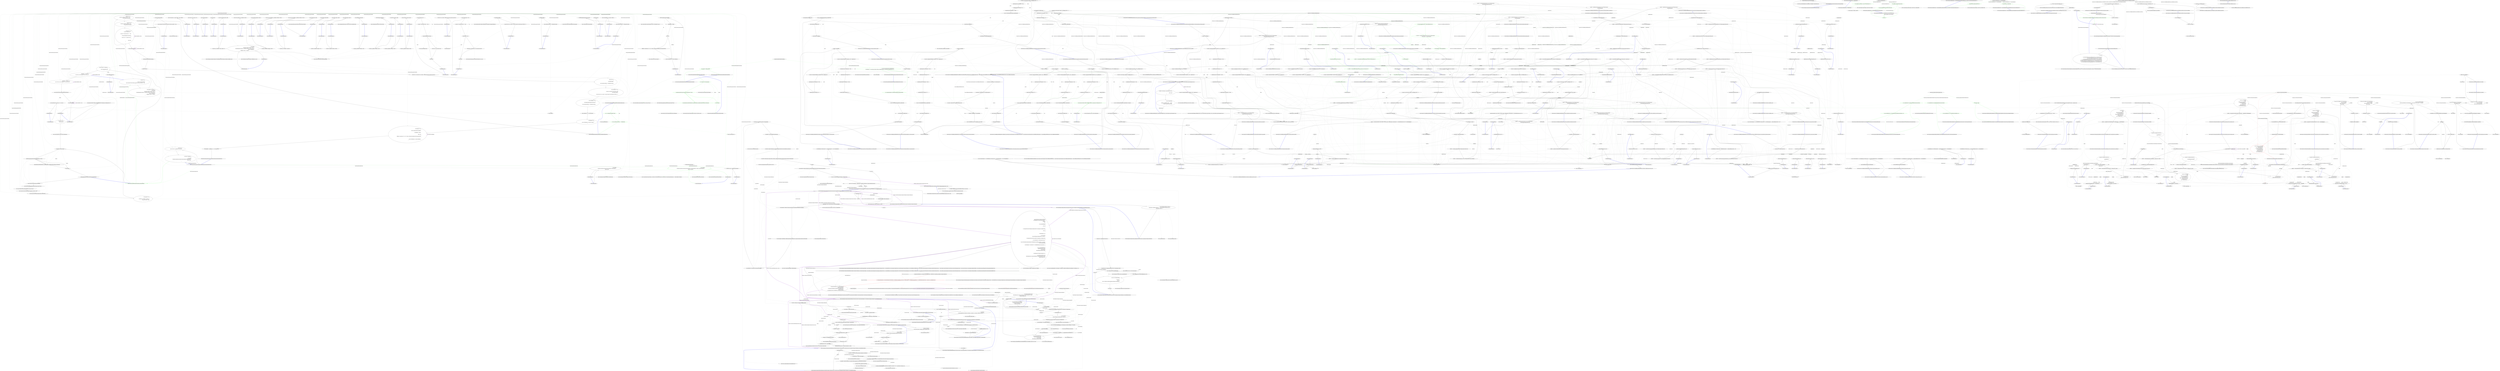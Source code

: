 digraph  {
d1 [cluster="Nancy.Routing.DefaultMetadataModuleCatalog.DefaultMetadataModuleCatalog()", color=green, community=0, label="10: this.container = ConfigureContainer()", span="14-14"];
d31 [label="Nancy.Routing.DefaultMetadataModuleCatalog", span=""];
d0 [cluster="Nancy.Routing.DefaultMetadataModuleCatalog.DefaultMetadataModuleCatalog()", label="Entry Nancy.Routing.DefaultMetadataModuleCatalog.DefaultMetadataModuleCatalog()", span="12-12"];
d2 [cluster="Nancy.Routing.DefaultMetadataModuleCatalog.DefaultMetadataModuleCatalog()", label="Exit Nancy.Routing.DefaultMetadataModuleCatalog.DefaultMetadataModuleCatalog()", span="12-12"];
d3 [cluster="Nancy.Routing.DefaultMetadataModuleCatalog.ConfigureContainer()", label="Entry Nancy.Routing.DefaultMetadataModuleCatalog.ConfigureContainer()", span="25-25"];
d5 [cluster="Nancy.Routing.DefaultMetadataModuleCatalog.GetMetadataModule(System.Type)", color=green, community=0, label="22: var metadataModuleName = GetMetadataModuleName(moduleType.FullName)", span="19-19"];
d4 [cluster="Nancy.Routing.DefaultMetadataModuleCatalog.GetMetadataModule(System.Type)", label="Entry Nancy.Routing.DefaultMetadataModuleCatalog.GetMetadataModule(System.Type)", span="17-17"];
d6 [cluster="Nancy.Routing.DefaultMetadataModuleCatalog.GetMetadataModule(System.Type)", color=green, community=0, label="22: return this.container.ResolveAll<IMetadataModule>()\r\n                .FirstOrDefault(m => string.Compare(m.GetType().FullName, metadataModuleName, StringComparison.OrdinalIgnoreCase) == 0);", span="21-22"];
d8 [cluster="Nancy.Routing.DefaultMetadataModuleCatalog.GetMetadataModuleName(string)", label="Entry Nancy.Routing.DefaultMetadataModuleCatalog.GetMetadataModuleName(string)", span="37-37"];
d12 [cluster="lambda expression", color=green, community=0, label="0: string.Compare(m.GetType().FullName, metadataModuleName, StringComparison.OrdinalIgnoreCase) == 0", span="22-22"];
d7 [cluster="Nancy.Routing.DefaultMetadataModuleCatalog.GetMetadataModule(System.Type)", label="Exit Nancy.Routing.DefaultMetadataModuleCatalog.GetMetadataModule(System.Type)", span="17-17"];
d9 [cluster="Nancy.TinyIoc.TinyIoCContainer.ResolveAll<ResolveType>()", label="Entry Nancy.TinyIoc.TinyIoCContainer.ResolveAll<ResolveType>()", span="2364-2364"];
d10 [cluster="Unk.FirstOrDefault", label="Entry Unk.FirstOrDefault", span=""];
d11 [cluster="lambda expression", label="Entry lambda expression", span="22-22"];
d32 [label=metadataModuleName, span=""];
d13 [cluster="lambda expression", label="Exit lambda expression", span="22-22"];
d14 [cluster="object.GetType()", label="Entry object.GetType()", span="0-0"];
d15 [cluster="string.Compare(string, string, System.StringComparison)", label="Entry string.Compare(string, string, System.StringComparison)", span="0-0"];
d16 [cluster="Nancy.Routing.DefaultMetadataModuleCatalog.ConfigureContainer()", color=green, community=0, label="10: var container = new TinyIoCContainer()", span="27-27"];
d17 [cluster="Nancy.Routing.DefaultMetadataModuleCatalog.ConfigureContainer()", color=green, community=0, label="10: AppDomainAssemblyTypeScanner.TypesOf<IMetadataModule>().ToArray()", span="29-29"];
d21 [cluster="Nancy.TinyIoc.TinyIoCContainer.TinyIoCContainer()", label="Entry Nancy.TinyIoc.TinyIoCContainer.TinyIoCContainer()", span="3068-3068"];
d18 [cluster="Nancy.Routing.DefaultMetadataModuleCatalog.ConfigureContainer()", color=green, community=0, label="10: container.Register(typeof(IMetadataModule), metadataModuleType, metadataModuleType.FullName).AsMultiInstance()", span="31-31"];
d19 [cluster="Nancy.Routing.DefaultMetadataModuleCatalog.ConfigureContainer()", color=green, community=0, label="10: return container;", span="34-34"];
d22 [cluster="Nancy.Bootstrapper.AppDomainAssemblyTypeScanner.TypesOf<TType>()", label="Entry Nancy.Bootstrapper.AppDomainAssemblyTypeScanner.TypesOf<TType>()", span="300-300"];
d23 [cluster="System.Collections.Generic.IEnumerable<TSource>.ToArray<TSource>()", label="Entry System.Collections.Generic.IEnumerable<TSource>.ToArray<TSource>()", span="0-0"];
d24 [cluster="Nancy.TinyIoc.TinyIoCContainer.Register(System.Type, System.Type, string)", label="Entry Nancy.TinyIoc.TinyIoCContainer.Register(System.Type, System.Type, string)", span="1203-1203"];
d25 [cluster="Nancy.TinyIoc.TinyIoCContainer.RegisterOptions.AsMultiInstance()", label="Entry Nancy.TinyIoc.TinyIoCContainer.RegisterOptions.AsMultiInstance()", span="869-869"];
d20 [cluster="Nancy.Routing.DefaultMetadataModuleCatalog.ConfigureContainer()", label="Exit Nancy.Routing.DefaultMetadataModuleCatalog.ConfigureContainer()", span="25-25"];
d26 [cluster="Nancy.Routing.DefaultMetadataModuleCatalog.GetMetadataModuleName(string)", color=green, community=0, label="22: var i = moduleName.LastIndexOf(''Module'')", span="39-39"];
d27 [cluster="Nancy.Routing.DefaultMetadataModuleCatalog.GetMetadataModuleName(string)", color=green, community=0, label="22: return moduleName.Substring(0, i) + ''MetadataModule'';", span="41-41"];
d29 [cluster="string.LastIndexOf(string)", label="Entry string.LastIndexOf(string)", span="0-0"];
d28 [cluster="Nancy.Routing.DefaultMetadataModuleCatalog.GetMetadataModuleName(string)", label="Exit Nancy.Routing.DefaultMetadataModuleCatalog.GetMetadataModuleName(string)", span="37-37"];
d30 [cluster="string.Substring(int, int)", label="Entry string.Substring(int, int)", span="0-0"];
m0_164 [cluster="Nancy.BeforePipeline.Invoke(Nancy.NancyContext, System.Threading.CancellationToken)", file="DiagnosticsHook.cs", label="Entry Nancy.BeforePipeline.Invoke(Nancy.NancyContext, System.Threading.CancellationToken)", span="52-52"];
m0_152 [cluster="Nancy.Diagnostics.DiagnosticsSession.GenerateRandomSalt()", file="DiagnosticsHook.cs", label="Entry Nancy.Diagnostics.DiagnosticsSession.GenerateRandomSalt()", span="15-15"];
m0_77 [cluster="Nancy.Diagnostics.DiagnosticsHook.GetSession(Nancy.NancyContext, Nancy.Diagnostics.DiagnosticsConfiguration, Nancy.DefaultObjectSerializer)", file="DiagnosticsHook.cs", label="Entry Nancy.Diagnostics.DiagnosticsHook.GetSession(Nancy.NancyContext, Nancy.Diagnostics.DiagnosticsConfiguration, Nancy.DefaultObjectSerializer)", span="180-180"];
m0_105 [cluster="Nancy.Diagnostics.DiagnosticsHook.GetSession(Nancy.NancyContext, Nancy.Diagnostics.DiagnosticsConfiguration, Nancy.DefaultObjectSerializer)", file="DiagnosticsHook.cs", label="context.Request == null", span="182-182"];
m0_107 [cluster="Nancy.Diagnostics.DiagnosticsHook.GetSession(Nancy.NancyContext, Nancy.Diagnostics.DiagnosticsConfiguration, Nancy.DefaultObjectSerializer)", file="DiagnosticsHook.cs", label="IsLoginRequest(context, diagnosticsConfiguration)", span="187-187"];
m0_108 [cluster="Nancy.Diagnostics.DiagnosticsHook.GetSession(Nancy.NancyContext, Nancy.Diagnostics.DiagnosticsConfiguration, Nancy.DefaultObjectSerializer)", file="DiagnosticsHook.cs", label="return ProcessLogin(context, diagnosticsConfiguration, serializer);", span="189-189"];
m0_109 [cluster="Nancy.Diagnostics.DiagnosticsHook.GetSession(Nancy.NancyContext, Nancy.Diagnostics.DiagnosticsConfiguration, Nancy.DefaultObjectSerializer)", file="DiagnosticsHook.cs", label="!context.Request.Cookies.ContainsKey(diagnosticsConfiguration.CookieName)", span="192-192"];
m0_111 [cluster="Nancy.Diagnostics.DiagnosticsHook.GetSession(Nancy.NancyContext, Nancy.Diagnostics.DiagnosticsConfiguration, Nancy.DefaultObjectSerializer)", file="DiagnosticsHook.cs", label="var encryptedValue = HttpUtility.UrlDecode(context.Request.Cookies[diagnosticsConfiguration.CookieName])", span="197-197"];
m0_112 [cluster="Nancy.Diagnostics.DiagnosticsHook.GetSession(Nancy.NancyContext, Nancy.Diagnostics.DiagnosticsConfiguration, Nancy.DefaultObjectSerializer)", file="DiagnosticsHook.cs", label="var hmacStringLength = Base64Helpers.GetBase64Length(diagnosticsConfiguration.CryptographyConfiguration.HmacProvider.HmacLength)", span="198-198"];
m0_116 [cluster="Nancy.Diagnostics.DiagnosticsHook.GetSession(Nancy.NancyContext, Nancy.Diagnostics.DiagnosticsConfiguration, Nancy.DefaultObjectSerializer)", file="DiagnosticsHook.cs", label="var newHmac = diagnosticsConfiguration.CryptographyConfiguration.HmacProvider.GenerateHmac(encryptedSession)", span="203-203"];
m0_117 [cluster="Nancy.Diagnostics.DiagnosticsHook.GetSession(Nancy.NancyContext, Nancy.Diagnostics.DiagnosticsConfiguration, Nancy.DefaultObjectSerializer)", file="DiagnosticsHook.cs", label="var hmacValid = HmacComparer.Compare(newHmac, hmacBytes, diagnosticsConfiguration.CryptographyConfiguration.HmacProvider.HmacLength)", span="204-204"];
m0_120 [cluster="Nancy.Diagnostics.DiagnosticsHook.GetSession(Nancy.NancyContext, Nancy.Diagnostics.DiagnosticsConfiguration, Nancy.DefaultObjectSerializer)", file="DiagnosticsHook.cs", label="var decryptedValue = diagnosticsConfiguration.CryptographyConfiguration.EncryptionProvider.Decrypt(encryptedSession)", span="211-211"];
m0_121 [cluster="Nancy.Diagnostics.DiagnosticsHook.GetSession(Nancy.NancyContext, Nancy.Diagnostics.DiagnosticsConfiguration, Nancy.DefaultObjectSerializer)", file="DiagnosticsHook.cs", label="var session = serializer.Deserialize(decryptedValue) as DiagnosticsSession", span="212-212"];
m0_122 [cluster="Nancy.Diagnostics.DiagnosticsHook.GetSession(Nancy.NancyContext, Nancy.Diagnostics.DiagnosticsConfiguration, Nancy.DefaultObjectSerializer)", file="DiagnosticsHook.cs", label="session == null || session.Expiry < DateTime.Now || !SessionPasswordValid(session, diagnosticsConfiguration.Password)", span="214-214"];
m0_106 [cluster="Nancy.Diagnostics.DiagnosticsHook.GetSession(Nancy.NancyContext, Nancy.Diagnostics.DiagnosticsConfiguration, Nancy.DefaultObjectSerializer)", file="DiagnosticsHook.cs", label="return null;", span="184-184"];
m0_110 [cluster="Nancy.Diagnostics.DiagnosticsHook.GetSession(Nancy.NancyContext, Nancy.Diagnostics.DiagnosticsConfiguration, Nancy.DefaultObjectSerializer)", file="DiagnosticsHook.cs", label="return null;", span="194-194"];
m0_113 [cluster="Nancy.Diagnostics.DiagnosticsHook.GetSession(Nancy.NancyContext, Nancy.Diagnostics.DiagnosticsConfiguration, Nancy.DefaultObjectSerializer)", file="DiagnosticsHook.cs", label="var encryptedSession = encryptedValue.Substring(hmacStringLength)", span="199-199"];
m0_114 [cluster="Nancy.Diagnostics.DiagnosticsHook.GetSession(Nancy.NancyContext, Nancy.Diagnostics.DiagnosticsConfiguration, Nancy.DefaultObjectSerializer)", file="DiagnosticsHook.cs", label="var hmacString = encryptedValue.Substring(0, hmacStringLength)", span="200-200"];
m0_115 [cluster="Nancy.Diagnostics.DiagnosticsHook.GetSession(Nancy.NancyContext, Nancy.Diagnostics.DiagnosticsConfiguration, Nancy.DefaultObjectSerializer)", file="DiagnosticsHook.cs", label="var hmacBytes = Convert.FromBase64String(hmacString)", span="202-202"];
m0_118 [cluster="Nancy.Diagnostics.DiagnosticsHook.GetSession(Nancy.NancyContext, Nancy.Diagnostics.DiagnosticsConfiguration, Nancy.DefaultObjectSerializer)", file="DiagnosticsHook.cs", label="!hmacValid", span="206-206"];
m0_119 [cluster="Nancy.Diagnostics.DiagnosticsHook.GetSession(Nancy.NancyContext, Nancy.Diagnostics.DiagnosticsConfiguration, Nancy.DefaultObjectSerializer)", file="DiagnosticsHook.cs", label="return null;", span="208-208"];
m0_124 [cluster="Nancy.Diagnostics.DiagnosticsHook.GetSession(Nancy.NancyContext, Nancy.Diagnostics.DiagnosticsConfiguration, Nancy.DefaultObjectSerializer)", file="DiagnosticsHook.cs", label="return session;", span="219-219"];
m0_123 [cluster="Nancy.Diagnostics.DiagnosticsHook.GetSession(Nancy.NancyContext, Nancy.Diagnostics.DiagnosticsConfiguration, Nancy.DefaultObjectSerializer)", file="DiagnosticsHook.cs", label="return null;", span="216-216"];
m0_125 [cluster="Nancy.Diagnostics.DiagnosticsHook.GetSession(Nancy.NancyContext, Nancy.Diagnostics.DiagnosticsConfiguration, Nancy.DefaultObjectSerializer)", file="DiagnosticsHook.cs", label="Exit Nancy.Diagnostics.DiagnosticsHook.GetSession(Nancy.NancyContext, Nancy.Diagnostics.DiagnosticsConfiguration, Nancy.DefaultObjectSerializer)", span="180-180"];
m0_99 [cluster="System.DateTime.AddMinutes(double)", file="DiagnosticsHook.cs", label="Entry System.DateTime.AddMinutes(double)", span="0-0"];
m0_137 [cluster="Nancy.Diagnostics.DiagnosticsHook.SessionPasswordValid(Nancy.Diagnostics.DiagnosticsSession, string)", file="DiagnosticsHook.cs", label="Entry Nancy.Diagnostics.DiagnosticsHook.SessionPasswordValid(Nancy.Diagnostics.DiagnosticsSession, string)", span="222-222"];
m0_138 [cluster="Nancy.Diagnostics.DiagnosticsHook.SessionPasswordValid(Nancy.Diagnostics.DiagnosticsSession, string)", file="DiagnosticsHook.cs", label="var newHash = DiagnosticsSession.GenerateSaltedHash(realPassword, session.Salt)", span="224-224"];
m0_139 [cluster="Nancy.Diagnostics.DiagnosticsHook.SessionPasswordValid(Nancy.Diagnostics.DiagnosticsSession, string)", file="DiagnosticsHook.cs", label="return (newHash.Length == session.Hash.Length && newHash.SequenceEqual(session.Hash));", span="226-226"];
m0_140 [cluster="Nancy.Diagnostics.DiagnosticsHook.SessionPasswordValid(Nancy.Diagnostics.DiagnosticsSession, string)", file="DiagnosticsHook.cs", label="Exit Nancy.Diagnostics.DiagnosticsHook.SessionPasswordValid(Nancy.Diagnostics.DiagnosticsSession, string)", span="222-222"];
m0_53 [cluster="Nancy.Diagnostics.DiagnosticsViewRenderer.DiagnosticsViewRenderer(Nancy.NancyContext)", file="DiagnosticsHook.cs", label="Entry Nancy.Diagnostics.DiagnosticsViewRenderer.DiagnosticsViewRenderer(Nancy.NancyContext)", span="25-25"];
m0_104 [cluster="string.Format(string, object, object)", file="DiagnosticsHook.cs", label="Entry string.Format(string, object, object)", span="0-0"];
m0_0 [cluster="Nancy.Diagnostics.DiagnosticsHook.Enable(Nancy.Diagnostics.DiagnosticsConfiguration, Nancy.Bootstrapper.IPipelines, System.Collections.Generic.IEnumerable<Nancy.Diagnostics.IDiagnosticsProvider>, Nancy.IRootPathProvider, Nancy.Diagnostics.IRequestTracing, Nancy.Bootstrapper.NancyInternalConfiguration, Nancy.ModelBinding.IModelBinderLocator, System.Collections.Generic.IEnumerable<Nancy.Responses.Negotiation.IResponseProcessor>, System.Collections.Generic.IEnumerable<Nancy.Routing.Constraints.IRouteSegmentConstraint>, Nancy.Culture.ICultureService, Nancy.Diagnostics.IRequestTraceFactory, System.Collections.Generic.IEnumerable<Nancy.Routing.IRouteMetadataProvider>)", file="DiagnosticsHook.cs", label="Entry Nancy.Diagnostics.DiagnosticsHook.Enable(Nancy.Diagnostics.DiagnosticsConfiguration, Nancy.Bootstrapper.IPipelines, System.Collections.Generic.IEnumerable<Nancy.Diagnostics.IDiagnosticsProvider>, Nancy.IRootPathProvider, Nancy.Diagnostics.IRequestTracing, Nancy.Bootstrapper.NancyInternalConfiguration, Nancy.ModelBinding.IModelBinderLocator, System.Collections.Generic.IEnumerable<Nancy.Responses.Negotiation.IResponseProcessor>, System.Collections.Generic.IEnumerable<Nancy.Routing.Constraints.IRouteSegmentConstraint>, Nancy.Culture.ICultureService, Nancy.Diagnostics.IRequestTraceFactory, System.Collections.Generic.IEnumerable<Nancy.Routing.IRouteMetadataProvider>)", span="30-30"];
m0_1 [cluster="Nancy.Diagnostics.DiagnosticsHook.Enable(Nancy.Diagnostics.DiagnosticsConfiguration, Nancy.Bootstrapper.IPipelines, System.Collections.Generic.IEnumerable<Nancy.Diagnostics.IDiagnosticsProvider>, Nancy.IRootPathProvider, Nancy.Diagnostics.IRequestTracing, Nancy.Bootstrapper.NancyInternalConfiguration, Nancy.ModelBinding.IModelBinderLocator, System.Collections.Generic.IEnumerable<Nancy.Responses.Negotiation.IResponseProcessor>, System.Collections.Generic.IEnumerable<Nancy.Routing.Constraints.IRouteSegmentConstraint>, Nancy.Culture.ICultureService, Nancy.Diagnostics.IRequestTraceFactory, System.Collections.Generic.IEnumerable<Nancy.Routing.IRouteMetadataProvider>)", file="DiagnosticsHook.cs", label="var diagnosticsModuleCatalog = new DiagnosticsModuleCatalog(providers, rootPathProvider, requestTracing, configuration, diagnosticsConfiguration)", span="44-44"];
m0_2 [cluster="Nancy.Diagnostics.DiagnosticsHook.Enable(Nancy.Diagnostics.DiagnosticsConfiguration, Nancy.Bootstrapper.IPipelines, System.Collections.Generic.IEnumerable<Nancy.Diagnostics.IDiagnosticsProvider>, Nancy.IRootPathProvider, Nancy.Diagnostics.IRequestTracing, Nancy.Bootstrapper.NancyInternalConfiguration, Nancy.ModelBinding.IModelBinderLocator, System.Collections.Generic.IEnumerable<Nancy.Responses.Negotiation.IResponseProcessor>, System.Collections.Generic.IEnumerable<Nancy.Routing.Constraints.IRouteSegmentConstraint>, Nancy.Culture.ICultureService, Nancy.Diagnostics.IRequestTraceFactory, System.Collections.Generic.IEnumerable<Nancy.Routing.IRouteMetadataProvider>)", color=red, community=0, file="DiagnosticsHook.cs", label="14: var diagnosticsRouteCache = new RouteCache(diagnosticsModuleCatalog, new DefaultNancyContextFactory(cultureService, requestTraceFactory), new DefaultRouteSegmentExtractor(), new DefaultRouteDescriptionProvider(), cultureService, routeMetadataProviders)", span="46-46"];
m0_3 [cluster="Nancy.Diagnostics.DiagnosticsHook.Enable(Nancy.Diagnostics.DiagnosticsConfiguration, Nancy.Bootstrapper.IPipelines, System.Collections.Generic.IEnumerable<Nancy.Diagnostics.IDiagnosticsProvider>, Nancy.IRootPathProvider, Nancy.Diagnostics.IRequestTracing, Nancy.Bootstrapper.NancyInternalConfiguration, Nancy.ModelBinding.IModelBinderLocator, System.Collections.Generic.IEnumerable<Nancy.Responses.Negotiation.IResponseProcessor>, System.Collections.Generic.IEnumerable<Nancy.Routing.Constraints.IRouteSegmentConstraint>, Nancy.Culture.ICultureService, Nancy.Diagnostics.IRequestTraceFactory, System.Collections.Generic.IEnumerable<Nancy.Routing.IRouteMetadataProvider>)", file="DiagnosticsHook.cs", label="var diagnosticsRouteResolver = new DefaultRouteResolver(\r\n                diagnosticsModuleCatalog,\r\n                new DiagnosticsModuleBuilder(rootPathProvider, modelBinderLocator),\r\n                diagnosticsRouteCache,\r\n                new RouteResolverTrie(new TrieNodeFactory(routeSegmentConstraints)))", span="48-52"];
m0_5 [cluster="Nancy.Diagnostics.DiagnosticsHook.Enable(Nancy.Diagnostics.DiagnosticsConfiguration, Nancy.Bootstrapper.IPipelines, System.Collections.Generic.IEnumerable<Nancy.Diagnostics.IDiagnosticsProvider>, Nancy.IRootPathProvider, Nancy.Diagnostics.IRequestTracing, Nancy.Bootstrapper.NancyInternalConfiguration, Nancy.ModelBinding.IModelBinderLocator, System.Collections.Generic.IEnumerable<Nancy.Responses.Negotiation.IResponseProcessor>, System.Collections.Generic.IEnumerable<Nancy.Routing.Constraints.IRouteSegmentConstraint>, Nancy.Culture.ICultureService, Nancy.Diagnostics.IRequestTraceFactory, System.Collections.Generic.IEnumerable<Nancy.Routing.IRouteMetadataProvider>)", file="DiagnosticsHook.cs", label="pipelines.BeforeRequest.AddItemToStartOfPipeline(\r\n                new PipelineItem<Func<NancyContext, Response>>(\r\n                    PipelineKey,\r\n                    ctx =>\r\n                    {\r\n                        if (!ctx.ControlPanelEnabled)\r\n                        {\r\n                            return null;\r\n                        }\r\n\r\n                        if (!ctx.Request.Path.StartsWith(diagnosticsConfiguration.Path, StringComparison.OrdinalIgnoreCase))\r\n                        {\r\n                            return null;\r\n                        }\r\n\r\n                        ctx.Items[ItemsKey] = true;\r\n\r\n                        var resourcePrefix =\r\n                            string.Concat(diagnosticsConfiguration.Path, ''/Resources/'');\r\n\r\n                        if (ctx.Request.Path.StartsWith(resourcePrefix, StringComparison.OrdinalIgnoreCase))\r\n                        {\r\n                            var resourceNamespace = ''Nancy.Diagnostics.Resources'';\r\n\r\n                            var path = Path.GetDirectoryName(ctx.Request.Url.Path.Replace(resourcePrefix, string.Empty)) ?? string.Empty;\r\n                            if (!string.IsNullOrEmpty(path))\r\n                            {\r\n                                resourceNamespace += string.Format(''.{0}'', path.Replace(Path.DirectorySeparatorChar, '.'));\r\n                            }\r\n\r\n                            return new EmbeddedFileResponse(\r\n                                typeof(DiagnosticsHook).Assembly,\r\n                                resourceNamespace,\r\n                                Path.GetFileName(ctx.Request.Url.Path));\r\n                        }\r\n\r\n                        RewriteDiagnosticsUrl(diagnosticsConfiguration, ctx);\r\n\r\n                        return diagnosticsConfiguration.Valid\r\n                                   ? ExecuteDiagnostics(ctx, diagnosticsRouteResolver, diagnosticsConfiguration, serializer)\r\n                                   : GetDiagnosticsHelpView(ctx);\r\n                    }))", span="56-97"];
m0_4 [cluster="Nancy.Diagnostics.DiagnosticsHook.Enable(Nancy.Diagnostics.DiagnosticsConfiguration, Nancy.Bootstrapper.IPipelines, System.Collections.Generic.IEnumerable<Nancy.Diagnostics.IDiagnosticsProvider>, Nancy.IRootPathProvider, Nancy.Diagnostics.IRequestTracing, Nancy.Bootstrapper.NancyInternalConfiguration, Nancy.ModelBinding.IModelBinderLocator, System.Collections.Generic.IEnumerable<Nancy.Responses.Negotiation.IResponseProcessor>, System.Collections.Generic.IEnumerable<Nancy.Routing.Constraints.IRouteSegmentConstraint>, Nancy.Culture.ICultureService, Nancy.Diagnostics.IRequestTraceFactory, System.Collections.Generic.IEnumerable<Nancy.Routing.IRouteMetadataProvider>)", file="DiagnosticsHook.cs", label="var serializer = new DefaultObjectSerializer()", span="54-54"];
m0_6 [cluster="Nancy.Diagnostics.DiagnosticsHook.Enable(Nancy.Diagnostics.DiagnosticsConfiguration, Nancy.Bootstrapper.IPipelines, System.Collections.Generic.IEnumerable<Nancy.Diagnostics.IDiagnosticsProvider>, Nancy.IRootPathProvider, Nancy.Diagnostics.IRequestTracing, Nancy.Bootstrapper.NancyInternalConfiguration, Nancy.ModelBinding.IModelBinderLocator, System.Collections.Generic.IEnumerable<Nancy.Responses.Negotiation.IResponseProcessor>, System.Collections.Generic.IEnumerable<Nancy.Routing.Constraints.IRouteSegmentConstraint>, Nancy.Culture.ICultureService, Nancy.Diagnostics.IRequestTraceFactory, System.Collections.Generic.IEnumerable<Nancy.Routing.IRouteMetadataProvider>)", file="DiagnosticsHook.cs", label="Exit Nancy.Diagnostics.DiagnosticsHook.Enable(Nancy.Diagnostics.DiagnosticsConfiguration, Nancy.Bootstrapper.IPipelines, System.Collections.Generic.IEnumerable<Nancy.Diagnostics.IDiagnosticsProvider>, Nancy.IRootPathProvider, Nancy.Diagnostics.IRequestTracing, Nancy.Bootstrapper.NancyInternalConfiguration, Nancy.ModelBinding.IModelBinderLocator, System.Collections.Generic.IEnumerable<Nancy.Responses.Negotiation.IResponseProcessor>, System.Collections.Generic.IEnumerable<Nancy.Routing.Constraints.IRouteSegmentConstraint>, Nancy.Culture.ICultureService, Nancy.Diagnostics.IRequestTraceFactory, System.Collections.Generic.IEnumerable<Nancy.Routing.IRouteMetadataProvider>)", span="30-30"];
m0_45 [cluster="Nancy.Diagnostics.DiagnosticsHook.ExecuteDiagnostics(Nancy.NancyContext, Nancy.Routing.IRouteResolver, Nancy.Diagnostics.DiagnosticsConfiguration, Nancy.DefaultObjectSerializer)", file="DiagnosticsHook.cs", label="Entry Nancy.Diagnostics.DiagnosticsHook.ExecuteDiagnostics(Nancy.NancyContext, Nancy.Routing.IRouteResolver, Nancy.Diagnostics.DiagnosticsConfiguration, Nancy.DefaultObjectSerializer)", span="119-119"];
m0_58 [cluster="Nancy.Diagnostics.DiagnosticsHook.ExecuteDiagnostics(Nancy.NancyContext, Nancy.Routing.IRouteResolver, Nancy.Diagnostics.DiagnosticsConfiguration, Nancy.DefaultObjectSerializer)", file="DiagnosticsHook.cs", label="var session = GetSession(ctx, diagnosticsConfiguration, serializer)", span="121-121"];
m0_60 [cluster="Nancy.Diagnostics.DiagnosticsHook.ExecuteDiagnostics(Nancy.NancyContext, Nancy.Routing.IRouteResolver, Nancy.Diagnostics.DiagnosticsConfiguration, Nancy.DefaultObjectSerializer)", file="DiagnosticsHook.cs", label="var view = GetDiagnosticsLoginView(ctx)", span="125-125"];
m0_61 [cluster="Nancy.Diagnostics.DiagnosticsHook.ExecuteDiagnostics(Nancy.NancyContext, Nancy.Routing.IRouteResolver, Nancy.Diagnostics.DiagnosticsConfiguration, Nancy.DefaultObjectSerializer)", file="DiagnosticsHook.cs", label="view.AddCookie(\r\n                    new NancyCookie(diagnosticsConfiguration.CookieName, String.Empty, true) { Expires = DateTime.Now.AddDays(-1) })", span="127-128"];
m0_63 [cluster="Nancy.Diagnostics.DiagnosticsHook.ExecuteDiagnostics(Nancy.NancyContext, Nancy.Routing.IRouteResolver, Nancy.Diagnostics.DiagnosticsConfiguration, Nancy.DefaultObjectSerializer)", file="DiagnosticsHook.cs", label="var resolveResult = routeResolver.Resolve(ctx)", span="133-133"];
m0_64 [cluster="Nancy.Diagnostics.DiagnosticsHook.ExecuteDiagnostics(Nancy.NancyContext, Nancy.Routing.IRouteResolver, Nancy.Diagnostics.DiagnosticsConfiguration, Nancy.DefaultObjectSerializer)", file="DiagnosticsHook.cs", label="ctx.Parameters = resolveResult.Parameters", span="135-135"];
m0_65 [cluster="Nancy.Diagnostics.DiagnosticsHook.ExecuteDiagnostics(Nancy.NancyContext, Nancy.Routing.IRouteResolver, Nancy.Diagnostics.DiagnosticsConfiguration, Nancy.DefaultObjectSerializer)", file="DiagnosticsHook.cs", label="ExecuteRoutePreReq(ctx, CancellationToken, resolveResult.Before)", span="136-136"];
m0_66 [cluster="Nancy.Diagnostics.DiagnosticsHook.ExecuteDiagnostics(Nancy.NancyContext, Nancy.Routing.IRouteResolver, Nancy.Diagnostics.DiagnosticsConfiguration, Nancy.DefaultObjectSerializer)", file="DiagnosticsHook.cs", label="ctx.Response == null", span="138-138"];
m0_69 [cluster="Nancy.Diagnostics.DiagnosticsHook.ExecuteDiagnostics(Nancy.NancyContext, Nancy.Routing.IRouteResolver, Nancy.Diagnostics.DiagnosticsConfiguration, Nancy.DefaultObjectSerializer)", file="DiagnosticsHook.cs", label="ctx.Response = task.Result", span="143-143"];
m0_70 [cluster="Nancy.Diagnostics.DiagnosticsHook.ExecuteDiagnostics(Nancy.NancyContext, Nancy.Routing.IRouteResolver, Nancy.Diagnostics.DiagnosticsConfiguration, Nancy.DefaultObjectSerializer)", file="DiagnosticsHook.cs", label="ctx.Request.Method.ToUpperInvariant() == ''HEAD''", span="146-146"];
m0_71 [cluster="Nancy.Diagnostics.DiagnosticsHook.ExecuteDiagnostics(Nancy.NancyContext, Nancy.Routing.IRouteResolver, Nancy.Diagnostics.DiagnosticsConfiguration, Nancy.DefaultObjectSerializer)", file="DiagnosticsHook.cs", label="ctx.Response = new HeadResponse(ctx.Response)", span="148-148"];
m0_73 [cluster="Nancy.Diagnostics.DiagnosticsHook.ExecuteDiagnostics(Nancy.NancyContext, Nancy.Routing.IRouteResolver, Nancy.Diagnostics.DiagnosticsConfiguration, Nancy.DefaultObjectSerializer)", file="DiagnosticsHook.cs", label="resolveResult.After.Invoke(ctx, CancellationToken)", span="153-153"];
m0_74 [cluster="Nancy.Diagnostics.DiagnosticsHook.ExecuteDiagnostics(Nancy.NancyContext, Nancy.Routing.IRouteResolver, Nancy.Diagnostics.DiagnosticsConfiguration, Nancy.DefaultObjectSerializer)", file="DiagnosticsHook.cs", label="AddUpdateSessionCookie(session, ctx, diagnosticsConfiguration, serializer)", span="156-156"];
m0_75 [cluster="Nancy.Diagnostics.DiagnosticsHook.ExecuteDiagnostics(Nancy.NancyContext, Nancy.Routing.IRouteResolver, Nancy.Diagnostics.DiagnosticsConfiguration, Nancy.DefaultObjectSerializer)", file="DiagnosticsHook.cs", label="return ctx.Response;", span="158-158"];
m0_59 [cluster="Nancy.Diagnostics.DiagnosticsHook.ExecuteDiagnostics(Nancy.NancyContext, Nancy.Routing.IRouteResolver, Nancy.Diagnostics.DiagnosticsConfiguration, Nancy.DefaultObjectSerializer)", file="DiagnosticsHook.cs", label="session == null", span="123-123"];
m0_62 [cluster="Nancy.Diagnostics.DiagnosticsHook.ExecuteDiagnostics(Nancy.NancyContext, Nancy.Routing.IRouteResolver, Nancy.Diagnostics.DiagnosticsConfiguration, Nancy.DefaultObjectSerializer)", file="DiagnosticsHook.cs", label="return view;", span="130-130"];
m0_67 [cluster="Nancy.Diagnostics.DiagnosticsHook.ExecuteDiagnostics(Nancy.NancyContext, Nancy.Routing.IRouteResolver, Nancy.Diagnostics.DiagnosticsConfiguration, Nancy.DefaultObjectSerializer)", file="DiagnosticsHook.cs", label="var task = resolveResult.Route.Invoke(resolveResult.Parameters, CancellationToken)", span="141-141"];
m0_72 [cluster="Nancy.Diagnostics.DiagnosticsHook.ExecuteDiagnostics(Nancy.NancyContext, Nancy.Routing.IRouteResolver, Nancy.Diagnostics.DiagnosticsConfiguration, Nancy.DefaultObjectSerializer)", file="DiagnosticsHook.cs", label="resolveResult.After != null", span="151-151"];
m0_68 [cluster="Nancy.Diagnostics.DiagnosticsHook.ExecuteDiagnostics(Nancy.NancyContext, Nancy.Routing.IRouteResolver, Nancy.Diagnostics.DiagnosticsConfiguration, Nancy.DefaultObjectSerializer)", file="DiagnosticsHook.cs", label="task.Wait()", span="142-142"];
m0_76 [cluster="Nancy.Diagnostics.DiagnosticsHook.ExecuteDiagnostics(Nancy.NancyContext, Nancy.Routing.IRouteResolver, Nancy.Diagnostics.DiagnosticsConfiguration, Nancy.DefaultObjectSerializer)", file="DiagnosticsHook.cs", label="Exit Nancy.Diagnostics.DiagnosticsHook.ExecuteDiagnostics(Nancy.NancyContext, Nancy.Routing.IRouteResolver, Nancy.Diagnostics.DiagnosticsConfiguration, Nancy.DefaultObjectSerializer)", span="119-119"];
m0_10 [cluster="Nancy.Routing.DefaultRouteSegmentExtractor.DefaultRouteSegmentExtractor()", file="DiagnosticsHook.cs", label="Entry Nancy.Routing.DefaultRouteSegmentExtractor.DefaultRouteSegmentExtractor()", span="7-7"];
m0_86 [cluster="Nancy.HeadResponse.HeadResponse(Nancy.Response)", file="DiagnosticsHook.cs", label="Entry Nancy.HeadResponse.HeadResponse(Nancy.Response)", span="19-19"];
m0_42 [cluster="Nancy.Responses.EmbeddedFileResponse.EmbeddedFileResponse(System.Reflection.Assembly, string, string)", file="DiagnosticsHook.cs", label="Entry Nancy.Responses.EmbeddedFileResponse.EmbeddedFileResponse(System.Reflection.Assembly, string, string)", span="18-18"];
m0_43 [cluster="System.IO.Path.GetFileName(string)", file="DiagnosticsHook.cs", label="Entry System.IO.Path.GetFileName(string)", span="0-0"];
m0_130 [cluster="Nancy.Cryptography.Base64Helpers.GetBase64Length(int)", file="DiagnosticsHook.cs", label="Entry Nancy.Cryptography.Base64Helpers.GetBase64Length(int)", span="11-11"];
m0_54 [cluster="Nancy.Diagnostics.DiagnosticsHook.GetDiagnosticsLoginView(Nancy.NancyContext)", file="DiagnosticsHook.cs", label="Entry Nancy.Diagnostics.DiagnosticsHook.GetDiagnosticsLoginView(Nancy.NancyContext)", span="112-112"];
m0_55 [cluster="Nancy.Diagnostics.DiagnosticsHook.GetDiagnosticsLoginView(Nancy.NancyContext)", file="DiagnosticsHook.cs", label="var renderer = new DiagnosticsViewRenderer(ctx)", span="114-114"];
m0_56 [cluster="Nancy.Diagnostics.DiagnosticsHook.GetDiagnosticsLoginView(Nancy.NancyContext)", file="DiagnosticsHook.cs", label="return renderer[''login''];", span="116-116"];
m0_57 [cluster="Nancy.Diagnostics.DiagnosticsHook.GetDiagnosticsLoginView(Nancy.NancyContext)", file="DiagnosticsHook.cs", label="Exit Nancy.Diagnostics.DiagnosticsHook.GetDiagnosticsLoginView(Nancy.NancyContext)", span="112-112"];
m0_41 [cluster="string.Format(string, object)", file="DiagnosticsHook.cs", label="Entry string.Format(string, object)", span="0-0"];
m0_78 [cluster="Nancy.Cookies.NancyCookie.NancyCookie(string, string, bool)", file="DiagnosticsHook.cs", label="Entry Nancy.Cookies.NancyCookie.NancyCookie(string, string, bool)", span="15-15"];
m0_136 [cluster="Nancy.DefaultObjectSerializer.Deserialize(string)", file="DiagnosticsHook.cs", label="Entry Nancy.DefaultObjectSerializer.Deserialize(string)", span="38-38"];
m0_37 [cluster="string.Replace(string, string)", file="DiagnosticsHook.cs", label="Entry string.Replace(string, string)", span="0-0"];
m0_129 [cluster="Nancy.Helpers.HttpUtility.UrlDecode(string)", file="DiagnosticsHook.cs", label="Entry Nancy.Helpers.HttpUtility.UrlDecode(string)", span="108-108"];
m0_38 [cluster="System.IO.Path.GetDirectoryName(string)", file="DiagnosticsHook.cs", label="Entry System.IO.Path.GetDirectoryName(string)", span="0-0"];
m0_40 [cluster="string.Replace(char, char)", file="DiagnosticsHook.cs", label="Entry string.Replace(char, char)", span="0-0"];
m0_157 [cluster="string.EndsWith(string)", file="DiagnosticsHook.cs", label="Entry string.EndsWith(string)", span="0-0"];
m0_16 [cluster="Nancy.DefaultObjectSerializer.DefaultObjectSerializer()", file="DiagnosticsHook.cs", label="Entry Nancy.DefaultObjectSerializer.DefaultObjectSerializer()", span="7-7"];
m0_82 [cluster="Nancy.Diagnostics.DiagnosticsHook.ExecuteRoutePreReq(Nancy.NancyContext, System.Threading.CancellationToken, Nancy.BeforePipeline)", file="DiagnosticsHook.cs", label="Entry Nancy.Diagnostics.DiagnosticsHook.ExecuteRoutePreReq(Nancy.NancyContext, System.Threading.CancellationToken, Nancy.BeforePipeline)", span="257-257"];
m0_158 [cluster="Nancy.Diagnostics.DiagnosticsHook.ExecuteRoutePreReq(Nancy.NancyContext, System.Threading.CancellationToken, Nancy.BeforePipeline)", file="DiagnosticsHook.cs", label="resolveResultPreReq == null", span="259-259"];
m0_160 [cluster="Nancy.Diagnostics.DiagnosticsHook.ExecuteRoutePreReq(Nancy.NancyContext, System.Threading.CancellationToken, Nancy.BeforePipeline)", file="DiagnosticsHook.cs", label="var resolveResultPreReqResponse = resolveResultPreReq.Invoke(context, cancellationToken).Result", span="264-264"];
m0_162 [cluster="Nancy.Diagnostics.DiagnosticsHook.ExecuteRoutePreReq(Nancy.NancyContext, System.Threading.CancellationToken, Nancy.BeforePipeline)", file="DiagnosticsHook.cs", label="context.Response = resolveResultPreReqResponse", span="268-268"];
m0_159 [cluster="Nancy.Diagnostics.DiagnosticsHook.ExecuteRoutePreReq(Nancy.NancyContext, System.Threading.CancellationToken, Nancy.BeforePipeline)", file="DiagnosticsHook.cs", label="return;", span="261-261"];
m0_161 [cluster="Nancy.Diagnostics.DiagnosticsHook.ExecuteRoutePreReq(Nancy.NancyContext, System.Threading.CancellationToken, Nancy.BeforePipeline)", file="DiagnosticsHook.cs", label="resolveResultPreReqResponse != null", span="266-266"];
m0_163 [cluster="Nancy.Diagnostics.DiagnosticsHook.ExecuteRoutePreReq(Nancy.NancyContext, System.Threading.CancellationToken, Nancy.BeforePipeline)", file="DiagnosticsHook.cs", label="Exit Nancy.Diagnostics.DiagnosticsHook.ExecuteRoutePreReq(Nancy.NancyContext, System.Threading.CancellationToken, Nancy.BeforePipeline)", span="257-257"];
m0_85 [cluster="string.ToUpperInvariant()", file="DiagnosticsHook.cs", label="Entry string.ToUpperInvariant()", span="0-0"];
m0_126 [cluster="Nancy.Diagnostics.DiagnosticsHook.IsLoginRequest(Nancy.NancyContext, Nancy.Diagnostics.DiagnosticsConfiguration)", file="DiagnosticsHook.cs", label="Entry Nancy.Diagnostics.DiagnosticsHook.IsLoginRequest(Nancy.NancyContext, Nancy.Diagnostics.DiagnosticsConfiguration)", span="250-250"];
m0_154 [cluster="Nancy.Diagnostics.DiagnosticsHook.IsLoginRequest(Nancy.NancyContext, Nancy.Diagnostics.DiagnosticsConfiguration)", file="DiagnosticsHook.cs", label="return context.Request.Method == ''POST'' &&\r\n                context.Request.Url.BasePath.TrimEnd(new[] { '/' }).EndsWith(diagnosticsConfiguration.Path) &&\r\n                context.Request.Url.Path == ''/'';", span="252-254"];
m0_155 [cluster="Nancy.Diagnostics.DiagnosticsHook.IsLoginRequest(Nancy.NancyContext, Nancy.Diagnostics.DiagnosticsConfiguration)", file="DiagnosticsHook.cs", label="Exit Nancy.Diagnostics.DiagnosticsHook.IsLoginRequest(Nancy.NancyContext, Nancy.Diagnostics.DiagnosticsConfiguration)", span="250-250"];
m0_127 [cluster="Nancy.Diagnostics.DiagnosticsHook.ProcessLogin(Nancy.NancyContext, Nancy.Diagnostics.DiagnosticsConfiguration, Nancy.DefaultObjectSerializer)", file="DiagnosticsHook.cs", label="Entry Nancy.Diagnostics.DiagnosticsHook.ProcessLogin(Nancy.NancyContext, Nancy.Diagnostics.DiagnosticsConfiguration, Nancy.DefaultObjectSerializer)", span="229-229"];
m0_143 [cluster="Nancy.Diagnostics.DiagnosticsHook.ProcessLogin(Nancy.NancyContext, Nancy.Diagnostics.DiagnosticsConfiguration, Nancy.DefaultObjectSerializer)", file="DiagnosticsHook.cs", label="string password = context.Request.Form.Password", span="231-231"];
m0_144 [cluster="Nancy.Diagnostics.DiagnosticsHook.ProcessLogin(Nancy.NancyContext, Nancy.Diagnostics.DiagnosticsConfiguration, Nancy.DefaultObjectSerializer)", file="DiagnosticsHook.cs", label="!string.Equals(password, diagnosticsConfiguration.Password, StringComparison.Ordinal)", span="233-233"];
m0_148 [cluster="Nancy.Diagnostics.DiagnosticsHook.ProcessLogin(Nancy.NancyContext, Nancy.Diagnostics.DiagnosticsConfiguration, Nancy.DefaultObjectSerializer)", file="DiagnosticsHook.cs", label="var session = new DiagnosticsSession\r\n            {\r\n                Hash = hash,\r\n                Salt = salt,\r\n                Expiry = DateTime.Now.AddMinutes(diagnosticsConfiguration.SlidingTimeout)\r\n            }", span="240-245"];
m0_147 [cluster="Nancy.Diagnostics.DiagnosticsHook.ProcessLogin(Nancy.NancyContext, Nancy.Diagnostics.DiagnosticsConfiguration, Nancy.DefaultObjectSerializer)", file="DiagnosticsHook.cs", label="var hash = DiagnosticsSession.GenerateSaltedHash(password, salt)", span="239-239"];
m0_145 [cluster="Nancy.Diagnostics.DiagnosticsHook.ProcessLogin(Nancy.NancyContext, Nancy.Diagnostics.DiagnosticsConfiguration, Nancy.DefaultObjectSerializer)", file="DiagnosticsHook.cs", label="return null;", span="235-235"];
m0_146 [cluster="Nancy.Diagnostics.DiagnosticsHook.ProcessLogin(Nancy.NancyContext, Nancy.Diagnostics.DiagnosticsConfiguration, Nancy.DefaultObjectSerializer)", file="DiagnosticsHook.cs", label="var salt = DiagnosticsSession.GenerateRandomSalt()", span="238-238"];
m0_149 [cluster="Nancy.Diagnostics.DiagnosticsHook.ProcessLogin(Nancy.NancyContext, Nancy.Diagnostics.DiagnosticsConfiguration, Nancy.DefaultObjectSerializer)", file="DiagnosticsHook.cs", label="return session;", span="247-247"];
m0_150 [cluster="Nancy.Diagnostics.DiagnosticsHook.ProcessLogin(Nancy.NancyContext, Nancy.Diagnostics.DiagnosticsConfiguration, Nancy.DefaultObjectSerializer)", file="DiagnosticsHook.cs", label="Exit Nancy.Diagnostics.DiagnosticsHook.ProcessLogin(Nancy.NancyContext, Nancy.Diagnostics.DiagnosticsConfiguration, Nancy.DefaultObjectSerializer)", span="229-229"];
m0_17 [cluster="Nancy.PipelineItem<TDelegate>.PipelineItem(string, TDelegate)", file="DiagnosticsHook.cs", label="Entry Nancy.PipelineItem<TDelegate>.PipelineItem(string, TDelegate)", span="8-8"];
m0_103 [cluster="System.Convert.ToBase64String(byte[])", file="DiagnosticsHook.cs", label="Entry System.Convert.ToBase64String(byte[])", span="0-0"];
m0_153 [cluster="Nancy.Diagnostics.DiagnosticsSession.DiagnosticsSession()", file="DiagnosticsHook.cs", label="Entry Nancy.Diagnostics.DiagnosticsSession.DiagnosticsSession()", span="7-7"];
m0_156 [cluster="string.TrimEnd(params char[])", file="DiagnosticsHook.cs", label="Entry string.TrimEnd(params char[])", span="0-0"];
m0_79 [cluster="System.DateTime.AddDays(double)", file="DiagnosticsHook.cs", label="Entry System.DateTime.AddDays(double)", span="0-0"];
m0_12 [cluster="Nancy.Routing.DefaultRouteResolver.DefaultRouteResolver(Nancy.INancyModuleCatalog, Nancy.Routing.INancyModuleBuilder, Nancy.Routing.IRouteCache, Nancy.Routing.Trie.IRouteResolverTrie)", file="DiagnosticsHook.cs", label="Entry Nancy.Routing.DefaultRouteResolver.DefaultRouteResolver(Nancy.INancyModuleCatalog, Nancy.Routing.INancyModuleBuilder, Nancy.Routing.IRouteCache, Nancy.Routing.Trie.IRouteResolverTrie)", span="30-30"];
m0_35 [cluster="string.StartsWith(string, System.StringComparison)", file="DiagnosticsHook.cs", label="Entry string.StartsWith(string, System.StringComparison)", span="0-0"];
m0_135 [cluster="Nancy.Cryptography.IEncryptionProvider.Decrypt(string)", file="DiagnosticsHook.cs", label="Entry Nancy.Cryptography.IEncryptionProvider.Decrypt(string)", span="19-19"];
m0_134 [cluster="Nancy.Cryptography.HmacComparer.Compare(byte[], byte[], int)", file="DiagnosticsHook.cs", label="Entry Nancy.Cryptography.HmacComparer.Compare(byte[], byte[], int)", span="15-15"];
m0_142 [cluster="Unk.SequenceEqual", file="DiagnosticsHook.cs", label="Entry Unk.SequenceEqual", span=""];
m0_15 [cluster="Nancy.Routing.Trie.TrieNodeFactory.TrieNodeFactory(System.Collections.Generic.IEnumerable<Nancy.Routing.Constraints.IRouteSegmentConstraint>)", file="DiagnosticsHook.cs", label="Entry Nancy.Routing.Trie.TrieNodeFactory.TrieNodeFactory(System.Collections.Generic.IEnumerable<Nancy.Routing.Constraints.IRouteSegmentConstraint>)", span="15-15"];
m0_50 [cluster="Nancy.AsyncNamedPipelineBase<TAsyncDelegate, TSyncDelegate>.RemoveByName(string)", file="DiagnosticsHook.cs", label="Entry Nancy.AsyncNamedPipelineBase<TAsyncDelegate, TSyncDelegate>.RemoveByName(string)", span="306-306"];
m0_18 [cluster="Nancy.AsyncNamedPipelineBase<TAsyncDelegate, TSyncDelegate>.AddItemToStartOfPipeline(Nancy.PipelineItem<TSyncDelegate>, bool)", file="DiagnosticsHook.cs", label="Entry Nancy.AsyncNamedPipelineBase<TAsyncDelegate, TSyncDelegate>.AddItemToStartOfPipeline(Nancy.PipelineItem<TSyncDelegate>, bool)", span="78-78"];
m0_44 [cluster="Nancy.Diagnostics.DiagnosticsHook.RewriteDiagnosticsUrl(Nancy.Diagnostics.DiagnosticsConfiguration, Nancy.NancyContext)", file="DiagnosticsHook.cs", label="Entry Nancy.Diagnostics.DiagnosticsHook.RewriteDiagnosticsUrl(Nancy.Diagnostics.DiagnosticsConfiguration, Nancy.NancyContext)", span="272-272"];
m0_165 [cluster="Nancy.Diagnostics.DiagnosticsHook.RewriteDiagnosticsUrl(Nancy.Diagnostics.DiagnosticsConfiguration, Nancy.NancyContext)", file="DiagnosticsHook.cs", label="ctx.Request.Url.BasePath =\r\n                string.Concat(ctx.Request.Url.BasePath, diagnosticsConfiguration.Path)", span="274-275"];
m0_166 [cluster="Nancy.Diagnostics.DiagnosticsHook.RewriteDiagnosticsUrl(Nancy.Diagnostics.DiagnosticsConfiguration, Nancy.NancyContext)", file="DiagnosticsHook.cs", label="ctx.Request.Url.Path =\r\n                ctx.Request.Url.Path.Substring(diagnosticsConfiguration.Path.Length)", span="277-278"];
m0_167 [cluster="Nancy.Diagnostics.DiagnosticsHook.RewriteDiagnosticsUrl(Nancy.Diagnostics.DiagnosticsConfiguration, Nancy.NancyContext)", file="DiagnosticsHook.cs", label="ctx.Request.Url.Path.Length.Equals(0)", span="280-280"];
m0_168 [cluster="Nancy.Diagnostics.DiagnosticsHook.RewriteDiagnosticsUrl(Nancy.Diagnostics.DiagnosticsConfiguration, Nancy.NancyContext)", file="DiagnosticsHook.cs", label="ctx.Request.Url.Path = ''/''", span="282-282"];
m0_169 [cluster="Nancy.Diagnostics.DiagnosticsHook.RewriteDiagnosticsUrl(Nancy.Diagnostics.DiagnosticsConfiguration, Nancy.NancyContext)", file="DiagnosticsHook.cs", label="Exit Nancy.Diagnostics.DiagnosticsHook.RewriteDiagnosticsUrl(Nancy.Diagnostics.DiagnosticsConfiguration, Nancy.NancyContext)", span="272-272"];
m0_84 [cluster="System.Threading.Tasks.Task.Wait()", file="DiagnosticsHook.cs", label="Entry System.Threading.Tasks.Task.Wait()", span="0-0"];
m0_13 [cluster="Nancy.Diagnostics.DiagnosticsModuleBuilder.DiagnosticsModuleBuilder(Nancy.IRootPathProvider, Nancy.ModelBinding.IModelBinderLocator)", file="DiagnosticsHook.cs", label="Entry Nancy.Diagnostics.DiagnosticsModuleBuilder.DiagnosticsModuleBuilder(Nancy.IRootPathProvider, Nancy.ModelBinding.IModelBinderLocator)", span="14-14"];
m0_11 [cluster="Nancy.Routing.DefaultRouteDescriptionProvider.DefaultRouteDescriptionProvider()", file="DiagnosticsHook.cs", label="Entry Nancy.Routing.DefaultRouteDescriptionProvider.DefaultRouteDescriptionProvider()", span="11-11"];
m0_101 [cluster="Nancy.Cryptography.IEncryptionProvider.Encrypt(string)", file="DiagnosticsHook.cs", label="Entry Nancy.Cryptography.IEncryptionProvider.Encrypt(string)", span="12-12"];
m0_39 [cluster="string.IsNullOrEmpty(string)", file="DiagnosticsHook.cs", label="Entry string.IsNullOrEmpty(string)", span="0-0"];
m0_102 [cluster="Nancy.Cryptography.IHmacProvider.GenerateHmac(string)", file="DiagnosticsHook.cs", label="Entry Nancy.Cryptography.IHmacProvider.GenerateHmac(string)", span="17-17"];
m0_36 [cluster="string.Concat(string, string)", file="DiagnosticsHook.cs", label="Entry string.Concat(string, string)", span="0-0"];
m0_100 [cluster="Nancy.DefaultObjectSerializer.Serialize(object)", file="DiagnosticsHook.cs", label="Entry Nancy.DefaultObjectSerializer.Serialize(object)", span="14-14"];
m0_14 [cluster="Nancy.Routing.Trie.RouteResolverTrie.RouteResolverTrie(Nancy.Routing.Trie.ITrieNodeFactory)", file="DiagnosticsHook.cs", label="Entry Nancy.Routing.Trie.RouteResolverTrie.RouteResolverTrie(Nancy.Routing.Trie.ITrieNodeFactory)", span="19-19"];
m0_88 [cluster="Nancy.Diagnostics.DiagnosticsHook.AddUpdateSessionCookie(Nancy.Diagnostics.DiagnosticsSession, Nancy.NancyContext, Nancy.Diagnostics.DiagnosticsConfiguration, Nancy.DefaultObjectSerializer)", file="DiagnosticsHook.cs", label="Entry Nancy.Diagnostics.DiagnosticsHook.AddUpdateSessionCookie(Nancy.Diagnostics.DiagnosticsSession, Nancy.NancyContext, Nancy.Diagnostics.DiagnosticsConfiguration, Nancy.DefaultObjectSerializer)", span="161-161"];
m0_89 [cluster="Nancy.Diagnostics.DiagnosticsHook.AddUpdateSessionCookie(Nancy.Diagnostics.DiagnosticsSession, Nancy.NancyContext, Nancy.Diagnostics.DiagnosticsConfiguration, Nancy.DefaultObjectSerializer)", file="DiagnosticsHook.cs", label="context.Response == null", span="163-163"];
m0_91 [cluster="Nancy.Diagnostics.DiagnosticsHook.AddUpdateSessionCookie(Nancy.Diagnostics.DiagnosticsSession, Nancy.NancyContext, Nancy.Diagnostics.DiagnosticsConfiguration, Nancy.DefaultObjectSerializer)", file="DiagnosticsHook.cs", label="session.Expiry = DateTime.Now.AddMinutes(diagnosticsConfiguration.SlidingTimeout)", span="168-168"];
m0_92 [cluster="Nancy.Diagnostics.DiagnosticsHook.AddUpdateSessionCookie(Nancy.Diagnostics.DiagnosticsSession, Nancy.NancyContext, Nancy.Diagnostics.DiagnosticsConfiguration, Nancy.DefaultObjectSerializer)", file="DiagnosticsHook.cs", label="var serializedSession = serializer.Serialize(session)", span="169-169"];
m0_93 [cluster="Nancy.Diagnostics.DiagnosticsHook.AddUpdateSessionCookie(Nancy.Diagnostics.DiagnosticsSession, Nancy.NancyContext, Nancy.Diagnostics.DiagnosticsConfiguration, Nancy.DefaultObjectSerializer)", file="DiagnosticsHook.cs", label="var encryptedSession = diagnosticsConfiguration.CryptographyConfiguration.EncryptionProvider.Encrypt(serializedSession)", span="171-171"];
m0_94 [cluster="Nancy.Diagnostics.DiagnosticsHook.AddUpdateSessionCookie(Nancy.Diagnostics.DiagnosticsSession, Nancy.NancyContext, Nancy.Diagnostics.DiagnosticsConfiguration, Nancy.DefaultObjectSerializer)", file="DiagnosticsHook.cs", label="var hmacBytes = diagnosticsConfiguration.CryptographyConfiguration.HmacProvider.GenerateHmac(encryptedSession)", span="172-172"];
m0_96 [cluster="Nancy.Diagnostics.DiagnosticsHook.AddUpdateSessionCookie(Nancy.Diagnostics.DiagnosticsSession, Nancy.NancyContext, Nancy.Diagnostics.DiagnosticsConfiguration, Nancy.DefaultObjectSerializer)", file="DiagnosticsHook.cs", label="var cookie = new NancyCookie(diagnosticsConfiguration.CookieName, String.Format(''{1}{0}'', encryptedSession, hmacString), true)", span="175-175"];
m0_97 [cluster="Nancy.Diagnostics.DiagnosticsHook.AddUpdateSessionCookie(Nancy.Diagnostics.DiagnosticsSession, Nancy.NancyContext, Nancy.Diagnostics.DiagnosticsConfiguration, Nancy.DefaultObjectSerializer)", file="DiagnosticsHook.cs", label="context.Response.AddCookie(cookie)", span="177-177"];
m0_90 [cluster="Nancy.Diagnostics.DiagnosticsHook.AddUpdateSessionCookie(Nancy.Diagnostics.DiagnosticsSession, Nancy.NancyContext, Nancy.Diagnostics.DiagnosticsConfiguration, Nancy.DefaultObjectSerializer)", file="DiagnosticsHook.cs", label="return;", span="165-165"];
m0_95 [cluster="Nancy.Diagnostics.DiagnosticsHook.AddUpdateSessionCookie(Nancy.Diagnostics.DiagnosticsSession, Nancy.NancyContext, Nancy.Diagnostics.DiagnosticsConfiguration, Nancy.DefaultObjectSerializer)", file="DiagnosticsHook.cs", label="var hmacString = Convert.ToBase64String(hmacBytes)", span="173-173"];
m0_98 [cluster="Nancy.Diagnostics.DiagnosticsHook.AddUpdateSessionCookie(Nancy.Diagnostics.DiagnosticsSession, Nancy.NancyContext, Nancy.Diagnostics.DiagnosticsConfiguration, Nancy.DefaultObjectSerializer)", file="DiagnosticsHook.cs", label="Exit Nancy.Diagnostics.DiagnosticsHook.AddUpdateSessionCookie(Nancy.Diagnostics.DiagnosticsSession, Nancy.NancyContext, Nancy.Diagnostics.DiagnosticsConfiguration, Nancy.DefaultObjectSerializer)", span="161-161"];
m0_128 [cluster="System.Collections.Generic.IDictionary<TKey, TValue>.ContainsKey(TKey)", file="DiagnosticsHook.cs", label="Entry System.Collections.Generic.IDictionary<TKey, TValue>.ContainsKey(TKey)", span="0-0"];
m0_7 [cluster="Nancy.Diagnostics.DiagnosticsModuleCatalog.DiagnosticsModuleCatalog(System.Collections.Generic.IEnumerable<Nancy.Diagnostics.IDiagnosticsProvider>, Nancy.IRootPathProvider, Nancy.Diagnostics.IRequestTracing, Nancy.Bootstrapper.NancyInternalConfiguration, Nancy.Diagnostics.DiagnosticsConfiguration)", file="DiagnosticsHook.cs", label="Entry Nancy.Diagnostics.DiagnosticsModuleCatalog.DiagnosticsModuleCatalog(System.Collections.Generic.IEnumerable<Nancy.Diagnostics.IDiagnosticsProvider>, Nancy.IRootPathProvider, Nancy.Diagnostics.IRequestTracing, Nancy.Bootstrapper.NancyInternalConfiguration, Nancy.Diagnostics.DiagnosticsConfiguration)", span="14-14"];
m0_19 [cluster="lambda expression", file="DiagnosticsHook.cs", label="Entry lambda expression", span="59-97"];
m0_22 [cluster="lambda expression", file="DiagnosticsHook.cs", label="!ctx.Request.Path.StartsWith(diagnosticsConfiguration.Path, StringComparison.OrdinalIgnoreCase)", span="66-66"];
m0_25 [cluster="lambda expression", file="DiagnosticsHook.cs", label="var resourcePrefix =\r\n                            string.Concat(diagnosticsConfiguration.Path, ''/Resources/'')", span="73-74"];
m0_32 [cluster="lambda expression", file="DiagnosticsHook.cs", label="RewriteDiagnosticsUrl(diagnosticsConfiguration, ctx)", span="92-92"];
m0_33 [cluster="lambda expression", file="DiagnosticsHook.cs", label="return diagnosticsConfiguration.Valid\r\n                                   ? ExecuteDiagnostics(ctx, diagnosticsRouteResolver, diagnosticsConfiguration, serializer)\r\n                                   : GetDiagnosticsHelpView(ctx);", span="94-96"];
m0_20 [cluster="lambda expression", file="DiagnosticsHook.cs", label="!ctx.ControlPanelEnabled", span="61-61"];
m0_24 [cluster="lambda expression", file="DiagnosticsHook.cs", label="ctx.Items[ItemsKey] = true", span="71-71"];
m0_26 [cluster="lambda expression", file="DiagnosticsHook.cs", label="ctx.Request.Path.StartsWith(resourcePrefix, StringComparison.OrdinalIgnoreCase)", span="76-76"];
m0_28 [cluster="lambda expression", file="DiagnosticsHook.cs", label="var path = Path.GetDirectoryName(ctx.Request.Url.Path.Replace(resourcePrefix, string.Empty)) ?? string.Empty", span="80-80"];
m0_31 [cluster="lambda expression", file="DiagnosticsHook.cs", label="return new EmbeddedFileResponse(\r\n                                typeof(DiagnosticsHook).Assembly,\r\n                                resourceNamespace,\r\n                                Path.GetFileName(ctx.Request.Url.Path));", span="86-89"];
m0_21 [cluster="lambda expression", file="DiagnosticsHook.cs", label="return null;", span="63-63"];
m0_23 [cluster="lambda expression", file="DiagnosticsHook.cs", label="return null;", span="68-68"];
m0_27 [cluster="lambda expression", file="DiagnosticsHook.cs", label="var resourceNamespace = ''Nancy.Diagnostics.Resources''", span="78-78"];
m0_30 [cluster="lambda expression", file="DiagnosticsHook.cs", label="resourceNamespace += string.Format(''.{0}'', path.Replace(Path.DirectorySeparatorChar, '.'))", span="83-83"];
m0_29 [cluster="lambda expression", file="DiagnosticsHook.cs", label="!string.IsNullOrEmpty(path)", span="81-81"];
m0_34 [cluster="lambda expression", file="DiagnosticsHook.cs", label="Exit lambda expression", span="59-97"];
m0_133 [cluster="System.Convert.FromBase64String(string)", file="DiagnosticsHook.cs", label="Entry System.Convert.FromBase64String(string)", span="0-0"];
m0_151 [cluster="string.Equals(string, string, System.StringComparison)", file="DiagnosticsHook.cs", label="Entry string.Equals(string, string, System.StringComparison)", span="0-0"];
m0_170 [cluster="int.Equals(int)", file="DiagnosticsHook.cs", label="Entry int.Equals(int)", span="0-0"];
m0_81 [cluster="Nancy.Routing.IRouteResolver.Resolve(Nancy.NancyContext)", file="DiagnosticsHook.cs", label="Entry Nancy.Routing.IRouteResolver.Resolve(Nancy.NancyContext)", span="12-12"];
m0_80 [cluster="Nancy.Response.AddCookie(Nancy.Cookies.INancyCookie)", file="DiagnosticsHook.cs", label="Entry Nancy.Response.AddCookie(Nancy.Cookies.INancyCookie)", span="113-113"];
m0_87 [cluster="Nancy.AfterPipeline.Invoke(Nancy.NancyContext, System.Threading.CancellationToken)", file="DiagnosticsHook.cs", label="Entry Nancy.AfterPipeline.Invoke(Nancy.NancyContext, System.Threading.CancellationToken)", span="61-61"];
m0_47 [cluster="Nancy.Diagnostics.DiagnosticsHook.Disable(Nancy.Bootstrapper.IPipelines)", file="DiagnosticsHook.cs", label="Entry Nancy.Diagnostics.DiagnosticsHook.Disable(Nancy.Bootstrapper.IPipelines)", span="100-100"];
m0_48 [cluster="Nancy.Diagnostics.DiagnosticsHook.Disable(Nancy.Bootstrapper.IPipelines)", file="DiagnosticsHook.cs", label="pipelines.BeforeRequest.RemoveByName(PipelineKey)", span="102-102"];
m0_49 [cluster="Nancy.Diagnostics.DiagnosticsHook.Disable(Nancy.Bootstrapper.IPipelines)", file="DiagnosticsHook.cs", label="Exit Nancy.Diagnostics.DiagnosticsHook.Disable(Nancy.Bootstrapper.IPipelines)", span="100-100"];
m0_83 [cluster="Nancy.Routing.Route.Invoke(Nancy.DynamicDictionary, System.Threading.CancellationToken)", file="DiagnosticsHook.cs", label="Entry Nancy.Routing.Route.Invoke(Nancy.DynamicDictionary, System.Threading.CancellationToken)", span="70-70"];
m0_8 [cluster="Nancy.Routing.RouteCache.RouteCache(Nancy.INancyModuleCatalog, Nancy.INancyContextFactory, Nancy.Routing.IRouteSegmentExtractor, Nancy.Routing.IRouteDescriptionProvider, Nancy.Culture.ICultureService, System.Collections.Generic.IEnumerable<Nancy.Routing.IRouteMetadataProvider>)", file="DiagnosticsHook.cs", label="Entry Nancy.Routing.RouteCache.RouteCache(Nancy.INancyModuleCatalog, Nancy.INancyContextFactory, Nancy.Routing.IRouteSegmentExtractor, Nancy.Routing.IRouteDescriptionProvider, Nancy.Culture.ICultureService, System.Collections.Generic.IEnumerable<Nancy.Routing.IRouteMetadataProvider>)", span="26-26"];
m0_141 [cluster="Nancy.Diagnostics.DiagnosticsSession.GenerateSaltedHash(string, byte[])", file="DiagnosticsHook.cs", label="Entry Nancy.Diagnostics.DiagnosticsSession.GenerateSaltedHash(string, byte[])", span="44-44"];
m0_46 [cluster="Nancy.Diagnostics.DiagnosticsHook.GetDiagnosticsHelpView(Nancy.NancyContext)", file="DiagnosticsHook.cs", label="Entry Nancy.Diagnostics.DiagnosticsHook.GetDiagnosticsHelpView(Nancy.NancyContext)", span="105-105"];
m0_51 [cluster="Nancy.Diagnostics.DiagnosticsHook.GetDiagnosticsHelpView(Nancy.NancyContext)", file="DiagnosticsHook.cs", label="return (StaticConfiguration.IsRunningDebug)\r\n                       ? new DiagnosticsViewRenderer(ctx)[''help'']\r\n                       : HttpStatusCode.NotFound;", span="107-109"];
m0_52 [cluster="Nancy.Diagnostics.DiagnosticsHook.GetDiagnosticsHelpView(Nancy.NancyContext)", file="DiagnosticsHook.cs", label="Exit Nancy.Diagnostics.DiagnosticsHook.GetDiagnosticsHelpView(Nancy.NancyContext)", span="105-105"];
m0_131 [cluster="string.Substring(int)", file="DiagnosticsHook.cs", label="Entry string.Substring(int)", span="0-0"];
m0_9 [cluster="Nancy.DefaultNancyContextFactory.DefaultNancyContextFactory(Nancy.Culture.ICultureService, Nancy.Diagnostics.IRequestTraceFactory)", file="DiagnosticsHook.cs", label="Entry Nancy.DefaultNancyContextFactory.DefaultNancyContextFactory(Nancy.Culture.ICultureService, Nancy.Diagnostics.IRequestTraceFactory)", span="18-18"];
m0_171 [file="DiagnosticsHook.cs", label="Nancy.Diagnostics.DiagnosticsConfiguration", span=""];
m0_172 [file="DiagnosticsHook.cs", label=diagnosticsRouteResolver, span=""];
m0_173 [file="DiagnosticsHook.cs", label=serializer, span=""];
m3_70 [cluster="Unk.MustHaveHappened", file="MainMetadataModule.cs", label="Entry Unk.MustHaveHappened", span=""];
m3_78 [cluster="Unk.Deserialize", file="MainMetadataModule.cs", label="Entry Unk.Deserialize", span=""];
m3_94 [cluster="Nancy.Tests.Unit.ModelBinding.DefaultBinderFixture.Should_pass_request_content_type_to_can_deserialize()", file="MainMetadataModule.cs", label="Entry Nancy.Tests.Unit.ModelBinding.DefaultBinderFixture.Should_pass_request_content_type_to_can_deserialize()", span="105-105"];
m3_96 [cluster="Nancy.Tests.Unit.ModelBinding.DefaultBinderFixture.Should_pass_request_content_type_to_can_deserialize()", file="MainMetadataModule.cs", label="var binder = this.GetBinder(bodyDeserializers: new[] { deserializer })", span="109-109"];
m3_98 [cluster="Nancy.Tests.Unit.ModelBinding.DefaultBinderFixture.Should_pass_request_content_type_to_can_deserialize()", file="MainMetadataModule.cs", label="binder.Bind(context, this.GetType())", span="114-114"];
m3_95 [cluster="Nancy.Tests.Unit.ModelBinding.DefaultBinderFixture.Should_pass_request_content_type_to_can_deserialize()", file="MainMetadataModule.cs", label="var deserializer = A.Fake<IBodyDeserializer>()", span="108-108"];
m3_99 [cluster="Nancy.Tests.Unit.ModelBinding.DefaultBinderFixture.Should_pass_request_content_type_to_can_deserialize()", file="MainMetadataModule.cs", label="A.CallTo(() => deserializer.CanDeserialize(''application/xml''))\r\n                .MustHaveHappened(Repeated.Exactly.Once)", span="117-118"];
m3_97 [cluster="Nancy.Tests.Unit.ModelBinding.DefaultBinderFixture.Should_pass_request_content_type_to_can_deserialize()", file="MainMetadataModule.cs", label="var context = CreateContextWithHeader(''Content-Type'', new[] { ''application/xml'' })", span="111-111"];
m3_100 [cluster="Nancy.Tests.Unit.ModelBinding.DefaultBinderFixture.Should_pass_request_content_type_to_can_deserialize()", file="MainMetadataModule.cs", label="Exit Nancy.Tests.Unit.ModelBinding.DefaultBinderFixture.Should_pass_request_content_type_to_can_deserialize()", span="105-105"];
m3_15 [cluster="Nancy.ModelBinding.IFieldNameConverter.Convert(string)", file="MainMetadataModule.cs", label="Entry Nancy.ModelBinding.IFieldNameConverter.Convert(string)", span="13-13"];
m3_324 [cluster="Nancy.Tests.Unit.ModelBinding.DefaultBinderFixture.Should_bind_model_from_request()", file="MainMetadataModule.cs", label="Entry Nancy.Tests.Unit.ModelBinding.DefaultBinderFixture.Should_bind_model_from_request()", span="340-340"];
m3_325 [cluster="Nancy.Tests.Unit.ModelBinding.DefaultBinderFixture.Should_bind_model_from_request()", file="MainMetadataModule.cs", label="var binder = this.GetBinder()", span="343-343"];
m3_326 [cluster="Nancy.Tests.Unit.ModelBinding.DefaultBinderFixture.Should_bind_model_from_request()", file="MainMetadataModule.cs", label="var context = CreateContextWithHeader(''Content-Type'', new[] { ''application/xml'' })", span="345-345"];
m3_329 [cluster="Nancy.Tests.Unit.ModelBinding.DefaultBinderFixture.Should_bind_model_from_request()", file="MainMetadataModule.cs", label="var result = (TestModel)binder.Bind(context, typeof(TestModel))", span="351-351"];
m3_327 [cluster="Nancy.Tests.Unit.ModelBinding.DefaultBinderFixture.Should_bind_model_from_request()", file="MainMetadataModule.cs", label="context.Request.Query[''StringProperty''] = ''Test''", span="346-346"];
m3_328 [cluster="Nancy.Tests.Unit.ModelBinding.DefaultBinderFixture.Should_bind_model_from_request()", file="MainMetadataModule.cs", label="context.Request.Query[''IntProperty''] = ''0''", span="347-347"];
m3_330 [cluster="Nancy.Tests.Unit.ModelBinding.DefaultBinderFixture.Should_bind_model_from_request()", file="MainMetadataModule.cs", label="result.StringProperty.ShouldEqual(''Test'')", span="353-353"];
m3_331 [cluster="Nancy.Tests.Unit.ModelBinding.DefaultBinderFixture.Should_bind_model_from_request()", file="MainMetadataModule.cs", label="result.IntProperty.ShouldEqual(0)", span="354-354"];
m3_332 [cluster="Nancy.Tests.Unit.ModelBinding.DefaultBinderFixture.Should_bind_model_from_request()", file="MainMetadataModule.cs", label="Exit Nancy.Tests.Unit.ModelBinding.DefaultBinderFixture.Should_bind_model_from_request()", span="340-340"];
m3_69 [cluster="Nancy.ModelBinding.IBinder.Bind(Nancy.NancyContext, System.Type, params string[])", file="MainMetadataModule.cs", label="Entry Nancy.ModelBinding.IBinder.Bind(Nancy.NancyContext, System.Type, params string[])", span="16-16"];
m3_51 [cluster="Nancy.Tests.Unit.ModelBinding.DefaultBinderFixture.Should_throw_if_defaults_is_null()", file="MainMetadataModule.cs", label="Entry Nancy.Tests.Unit.ModelBinding.DefaultBinderFixture.Should_throw_if_defaults_is_null()", span="59-59"];
m3_52 [cluster="Nancy.Tests.Unit.ModelBinding.DefaultBinderFixture.Should_throw_if_defaults_is_null()", file="MainMetadataModule.cs", label="var result = Record.Exception(() => new DefaultBinder(new ITypeConverter[] { }, new IBodyDeserializer[] { }, A.Fake<IFieldNameConverter>(), null))", span="62-62"];
m3_53 [cluster="Nancy.Tests.Unit.ModelBinding.DefaultBinderFixture.Should_throw_if_defaults_is_null()", file="MainMetadataModule.cs", label="result.ShouldBeOfType(typeof(ArgumentNullException))", span="65-65"];
m3_54 [cluster="Nancy.Tests.Unit.ModelBinding.DefaultBinderFixture.Should_throw_if_defaults_is_null()", file="MainMetadataModule.cs", label="Exit Nancy.Tests.Unit.ModelBinding.DefaultBinderFixture.Should_throw_if_defaults_is_null()", span="59-59"];
m3_115 [cluster="object.ShouldBeSameAs(object)", file="MainMetadataModule.cs", label="Entry object.ShouldBeSameAs(object)", span="130-130"];
m3_261 [cluster="Nancy.Tests.Unit.ModelBinding.DefaultBinderFixture.User_body_serializer_should_take_precedence_over_default_one()", file="MainMetadataModule.cs", label="Entry Nancy.Tests.Unit.ModelBinding.DefaultBinderFixture.User_body_serializer_should_take_precedence_over_default_one()", span="290-290"];
m3_266 [cluster="Nancy.Tests.Unit.ModelBinding.DefaultBinderFixture.User_body_serializer_should_take_precedence_over_default_one()", file="MainMetadataModule.cs", label="A.CallTo(() => this.emptyDefaults.DefaultBodyDeserializers).Returns(new[] { defaultDeserializer })", span="299-299"];
m3_267 [cluster="Nancy.Tests.Unit.ModelBinding.DefaultBinderFixture.User_body_serializer_should_take_precedence_over_default_one()", file="MainMetadataModule.cs", label="var binder = this.GetBinder(bodyDeserializers: new[] { userDeserializer })", span="300-300"];
m3_269 [cluster="Nancy.Tests.Unit.ModelBinding.DefaultBinderFixture.User_body_serializer_should_take_precedence_over_default_one()", file="MainMetadataModule.cs", label="binder.Bind(context, this.GetType())", span="305-305"];
m3_262 [cluster="Nancy.Tests.Unit.ModelBinding.DefaultBinderFixture.User_body_serializer_should_take_precedence_over_default_one()", file="MainMetadataModule.cs", label="var userDeserializer = A.Fake<IBodyDeserializer>()", span="293-293"];
m3_264 [cluster="Nancy.Tests.Unit.ModelBinding.DefaultBinderFixture.User_body_serializer_should_take_precedence_over_default_one()", file="MainMetadataModule.cs", label="var defaultDeserializer = A.Fake<IBodyDeserializer>()", span="296-296"];
m3_263 [cluster="Nancy.Tests.Unit.ModelBinding.DefaultBinderFixture.User_body_serializer_should_take_precedence_over_default_one()", file="MainMetadataModule.cs", label="A.CallTo(() => userDeserializer.CanDeserialize(null)).WithAnyArguments().Returns(true)", span="294-294"];
m3_270 [cluster="Nancy.Tests.Unit.ModelBinding.DefaultBinderFixture.User_body_serializer_should_take_precedence_over_default_one()", file="MainMetadataModule.cs", label="A.CallTo(() => userDeserializer.Deserialize(null, null, null)).WithAnyArguments()\r\n                .MustHaveHappened(Repeated.Exactly.Once)", span="308-309"];
m3_265 [cluster="Nancy.Tests.Unit.ModelBinding.DefaultBinderFixture.User_body_serializer_should_take_precedence_over_default_one()", file="MainMetadataModule.cs", label="A.CallTo(() => defaultDeserializer.CanDeserialize(null)).WithAnyArguments().Returns(true)", span="297-297"];
m3_271 [cluster="Nancy.Tests.Unit.ModelBinding.DefaultBinderFixture.User_body_serializer_should_take_precedence_over_default_one()", file="MainMetadataModule.cs", label="A.CallTo(() => defaultDeserializer.Deserialize(null, null, null)).WithAnyArguments()\r\n                .MustNotHaveHappened()", span="310-311"];
m3_268 [cluster="Nancy.Tests.Unit.ModelBinding.DefaultBinderFixture.User_body_serializer_should_take_precedence_over_default_one()", file="MainMetadataModule.cs", label="var context = CreateContextWithHeader(''Content-Type'', new[] { ''application/xml'' })", span="302-302"];
m3_272 [cluster="Nancy.Tests.Unit.ModelBinding.DefaultBinderFixture.User_body_serializer_should_take_precedence_over_default_one()", file="MainMetadataModule.cs", label="Exit Nancy.Tests.Unit.ModelBinding.DefaultBinderFixture.User_body_serializer_should_take_precedence_over_default_one()", span="290-290"];
m3_30 [cluster="Unk.ShouldBeOfType", file="MainMetadataModule.cs", label="Entry Unk.ShouldBeOfType", span=""];
m3_200 [cluster="Nancy.Tests.Unit.ModelBinding.DefaultBinderFixture.Should_use_field_name_converter_for_each_field()", file="MainMetadataModule.cs", label="Entry Nancy.Tests.Unit.ModelBinding.DefaultBinderFixture.Should_use_field_name_converter_for_each_field()", span="217-217"];
m3_201 [cluster="Nancy.Tests.Unit.ModelBinding.DefaultBinderFixture.Should_use_field_name_converter_for_each_field()", file="MainMetadataModule.cs", label="var binder = this.GetBinder()", span="220-220"];
m3_206 [cluster="Nancy.Tests.Unit.ModelBinding.DefaultBinderFixture.Should_use_field_name_converter_for_each_field()", file="MainMetadataModule.cs", label="A.CallTo(() => this.passthroughNameConverter.Convert(null)).WithAnyArguments()\r\n                .MustHaveHappened(Repeated.Exactly.Times(2))", span="229-230"];
m3_202 [cluster="Nancy.Tests.Unit.ModelBinding.DefaultBinderFixture.Should_use_field_name_converter_for_each_field()", file="MainMetadataModule.cs", label="var context = new NancyContext { Request = new FakeRequest(''GET'', ''/'') }", span="221-221"];
m3_205 [cluster="Nancy.Tests.Unit.ModelBinding.DefaultBinderFixture.Should_use_field_name_converter_for_each_field()", file="MainMetadataModule.cs", label="binder.Bind(context, typeof(TestModel))", span="226-226"];
m3_203 [cluster="Nancy.Tests.Unit.ModelBinding.DefaultBinderFixture.Should_use_field_name_converter_for_each_field()", file="MainMetadataModule.cs", label="context.Request.Form[''StringProperty''] = ''Test''", span="222-222"];
m3_204 [cluster="Nancy.Tests.Unit.ModelBinding.DefaultBinderFixture.Should_use_field_name_converter_for_each_field()", file="MainMetadataModule.cs", label="context.Request.Form[''IntProperty''] = ''12''", span="223-223"];
m3_207 [cluster="Nancy.Tests.Unit.ModelBinding.DefaultBinderFixture.Should_use_field_name_converter_for_each_field()", file="MainMetadataModule.cs", label="Exit Nancy.Tests.Unit.ModelBinding.DefaultBinderFixture.Should_use_field_name_converter_for_each_field()", span="217-217"];
m3_174 [cluster="Nancy.Tests.Unit.ModelBinding.DefaultBinderFixture.GetBinder(System.Collections.Generic.IEnumerable<Nancy.ModelBinding.ITypeConverter>, System.Collections.Generic.IEnumerable<Nancy.ModelBinding.IBodyDeserializer>, Nancy.ModelBinding.IFieldNameConverter, Nancy.ModelBinding.BindingDefaults)", file="MainMetadataModule.cs", label="Entry Nancy.Tests.Unit.ModelBinding.DefaultBinderFixture.GetBinder(System.Collections.Generic.IEnumerable<Nancy.ModelBinding.ITypeConverter>, System.Collections.Generic.IEnumerable<Nancy.ModelBinding.IBodyDeserializer>, Nancy.ModelBinding.IFieldNameConverter, Nancy.ModelBinding.BindingDefaults)", span="470-470"];
m3_397 [cluster="Nancy.Tests.Unit.ModelBinding.DefaultBinderFixture.GetBinder(System.Collections.Generic.IEnumerable<Nancy.ModelBinding.ITypeConverter>, System.Collections.Generic.IEnumerable<Nancy.ModelBinding.IBodyDeserializer>, Nancy.ModelBinding.IFieldNameConverter, Nancy.ModelBinding.BindingDefaults)", file="MainMetadataModule.cs", label="var converter = nameConverter ?? this.passthroughNameConverter", span="474-474"];
m3_398 [cluster="Nancy.Tests.Unit.ModelBinding.DefaultBinderFixture.GetBinder(System.Collections.Generic.IEnumerable<Nancy.ModelBinding.ITypeConverter>, System.Collections.Generic.IEnumerable<Nancy.ModelBinding.IBodyDeserializer>, Nancy.ModelBinding.IFieldNameConverter, Nancy.ModelBinding.BindingDefaults)", file="MainMetadataModule.cs", label="var defaults = bindingDefaults ?? this.emptyDefaults", span="475-475"];
m3_396 [cluster="Nancy.Tests.Unit.ModelBinding.DefaultBinderFixture.GetBinder(System.Collections.Generic.IEnumerable<Nancy.ModelBinding.ITypeConverter>, System.Collections.Generic.IEnumerable<Nancy.ModelBinding.IBodyDeserializer>, Nancy.ModelBinding.IFieldNameConverter, Nancy.ModelBinding.BindingDefaults)", file="MainMetadataModule.cs", label="var deserializers = bodyDeserializers ?? new IBodyDeserializer[] { }", span="473-473"];
m3_399 [cluster="Nancy.Tests.Unit.ModelBinding.DefaultBinderFixture.GetBinder(System.Collections.Generic.IEnumerable<Nancy.ModelBinding.ITypeConverter>, System.Collections.Generic.IEnumerable<Nancy.ModelBinding.IBodyDeserializer>, Nancy.ModelBinding.IFieldNameConverter, Nancy.ModelBinding.BindingDefaults)", file="MainMetadataModule.cs", label="return new DefaultBinder(converters, deserializers, converter, defaults);", span="477-477"];
m3_395 [cluster="Nancy.Tests.Unit.ModelBinding.DefaultBinderFixture.GetBinder(System.Collections.Generic.IEnumerable<Nancy.ModelBinding.ITypeConverter>, System.Collections.Generic.IEnumerable<Nancy.ModelBinding.IBodyDeserializer>, Nancy.ModelBinding.IFieldNameConverter, Nancy.ModelBinding.BindingDefaults)", file="MainMetadataModule.cs", label="var converters = typeConverters ?? new ITypeConverter[] { }", span="472-472"];
m3_400 [cluster="Nancy.Tests.Unit.ModelBinding.DefaultBinderFixture.GetBinder(System.Collections.Generic.IEnumerable<Nancy.ModelBinding.ITypeConverter>, System.Collections.Generic.IEnumerable<Nancy.ModelBinding.IBodyDeserializer>, Nancy.ModelBinding.IFieldNameConverter, Nancy.ModelBinding.BindingDefaults)", file="MainMetadataModule.cs", label="Exit Nancy.Tests.Unit.ModelBinding.DefaultBinderFixture.GetBinder(System.Collections.Generic.IEnumerable<Nancy.ModelBinding.ITypeConverter>, System.Collections.Generic.IEnumerable<Nancy.ModelBinding.IBodyDeserializer>, Nancy.ModelBinding.IFieldNameConverter, Nancy.ModelBinding.BindingDefaults)", span="470-470"];
m3_405 [cluster="Nancy.Tests.Fakes.FakeRequest.FakeRequest(string, string, System.Collections.Generic.IDictionary<string, System.Collections.Generic.IEnumerable<string>>)", file="MainMetadataModule.cs", label="Entry Nancy.Tests.Fakes.FakeRequest.FakeRequest(string, string, System.Collections.Generic.IDictionary<string, System.Collections.Generic.IEnumerable<string>>)", span="13-13"];
m3_43 [cluster="Nancy.Tests.Unit.ModelBinding.DefaultBinderFixture.Should_throw_if_field_name_converter_is_null()", file="MainMetadataModule.cs", label="Entry Nancy.Tests.Unit.ModelBinding.DefaultBinderFixture.Should_throw_if_field_name_converter_is_null()", span="49-49"];
m3_44 [cluster="Nancy.Tests.Unit.ModelBinding.DefaultBinderFixture.Should_throw_if_field_name_converter_is_null()", file="MainMetadataModule.cs", label="var result = Record.Exception(() => new DefaultBinder(new ITypeConverter[] { }, new IBodyDeserializer[] { }, null, new BindingDefaults()))", span="52-52"];
m3_45 [cluster="Nancy.Tests.Unit.ModelBinding.DefaultBinderFixture.Should_throw_if_field_name_converter_is_null()", file="MainMetadataModule.cs", label="result.ShouldBeOfType(typeof(ArgumentNullException))", span="55-55"];
m3_46 [cluster="Nancy.Tests.Unit.ModelBinding.DefaultBinderFixture.Should_throw_if_field_name_converter_is_null()", file="MainMetadataModule.cs", label="Exit Nancy.Tests.Unit.ModelBinding.DefaultBinderFixture.Should_throw_if_field_name_converter_is_null()", span="49-49"];
m3_25 [cluster="Nancy.Tests.Unit.ModelBinding.DefaultBinderFixture.Should_throw_if_type_converters_is_null()", file="MainMetadataModule.cs", label="Entry Nancy.Tests.Unit.ModelBinding.DefaultBinderFixture.Should_throw_if_type_converters_is_null()", span="29-29"];
m3_26 [cluster="Nancy.Tests.Unit.ModelBinding.DefaultBinderFixture.Should_throw_if_type_converters_is_null()", file="MainMetadataModule.cs", label="var result = Record.Exception(() => new DefaultBinder(null, new IBodyDeserializer[] { }, A.Fake<IFieldNameConverter>(), new BindingDefaults()))", span="32-32"];
m3_27 [cluster="Nancy.Tests.Unit.ModelBinding.DefaultBinderFixture.Should_throw_if_type_converters_is_null()", file="MainMetadataModule.cs", label="result.ShouldBeOfType(typeof(ArgumentNullException))", span="35-35"];
m3_28 [cluster="Nancy.Tests.Unit.ModelBinding.DefaultBinderFixture.Should_throw_if_type_converters_is_null()", file="MainMetadataModule.cs", label="Exit Nancy.Tests.Unit.ModelBinding.DefaultBinderFixture.Should_throw_if_type_converters_is_null()", span="29-29"];
m3_195 [cluster="Unk.Matches", file="MainMetadataModule.cs", label="Entry Unk.Matches", span=""];
m3_7 [cluster="Unk.>", file="MainMetadataModule.cs", label="Entry Unk.>", span=""];
m3_0 [cluster="Nancy.Tests.Unit.ModelBinding.DefaultBinderFixture.DefaultBinderFixture()", file="MainMetadataModule.cs", label="Entry Nancy.Tests.Unit.ModelBinding.DefaultBinderFixture.DefaultBinderFixture()", span="17-17"];
m3_1 [cluster="Nancy.Tests.Unit.ModelBinding.DefaultBinderFixture.DefaultBinderFixture()", color=green, community=0, file="MainMetadataModule.cs", label="13: this.passthroughNameConverter = A.Fake<IFieldNameConverter>()", span="19-19"];
m3_2 [cluster="Nancy.Tests.Unit.ModelBinding.DefaultBinderFixture.DefaultBinderFixture()", color=green, community=0, file="MainMetadataModule.cs", label="13: A.CallTo(() => this.passthroughNameConverter.Convert(null)).WithAnyArguments()\r\n                .ReturnsLazily(f => (string)f.Arguments[0])", span="20-21"];
m3_3 [cluster="Nancy.Tests.Unit.ModelBinding.DefaultBinderFixture.DefaultBinderFixture()", color=green, community=0, file="MainMetadataModule.cs", label="6: this.emptyDefaults = A.Fake<BindingDefaults>()", span="23-23"];
m3_4 [cluster="Nancy.Tests.Unit.ModelBinding.DefaultBinderFixture.DefaultBinderFixture()", color=green, community=0, file="MainMetadataModule.cs", label="7: A.CallTo(() => this.emptyDefaults.DefaultBodyDeserializers).Returns(new IBodyDeserializer[] { })", span="24-24"];
m3_5 [cluster="Nancy.Tests.Unit.ModelBinding.DefaultBinderFixture.DefaultBinderFixture()", color=green, community=0, file="MainMetadataModule.cs", label="13: A.CallTo(() => this.emptyDefaults.DefaultTypeConverters).Returns(new ITypeConverter[] { })", span="25-25"];
m3_6 [cluster="Nancy.Tests.Unit.ModelBinding.DefaultBinderFixture.DefaultBinderFixture()", file="MainMetadataModule.cs", label="Exit Nancy.Tests.Unit.ModelBinding.DefaultBinderFixture.DefaultBinderFixture()", span="17-17"];
m3_34 [cluster="DefaultBinder.cstr", file="MainMetadataModule.cs", label="Entry DefaultBinder.cstr", span=""];
m3_175 [cluster="object.ShouldEqual(object)", file="MainMetadataModule.cs", label="Entry object.ShouldEqual(object)", span="95-95"];
m3_220 [cluster="Nancy.Tests.Unit.ModelBinding.DefaultBinderFixture.Should_use_default_body_deserializer_if_one_found()", file="MainMetadataModule.cs", label="Entry Nancy.Tests.Unit.ModelBinding.DefaultBinderFixture.Should_use_default_body_deserializer_if_one_found()", span="251-251"];
m3_223 [cluster="Nancy.Tests.Unit.ModelBinding.DefaultBinderFixture.Should_use_default_body_deserializer_if_one_found()", file="MainMetadataModule.cs", label="A.CallTo(() => this.emptyDefaults.DefaultBodyDeserializers).Returns(new[] { deserializer })", span="256-256"];
m3_224 [cluster="Nancy.Tests.Unit.ModelBinding.DefaultBinderFixture.Should_use_default_body_deserializer_if_one_found()", file="MainMetadataModule.cs", label="var binder = this.GetBinder()", span="257-257"];
m3_226 [cluster="Nancy.Tests.Unit.ModelBinding.DefaultBinderFixture.Should_use_default_body_deserializer_if_one_found()", file="MainMetadataModule.cs", label="binder.Bind(context, this.GetType())", span="262-262"];
m3_221 [cluster="Nancy.Tests.Unit.ModelBinding.DefaultBinderFixture.Should_use_default_body_deserializer_if_one_found()", file="MainMetadataModule.cs", label="var deserializer = A.Fake<IBodyDeserializer>()", span="254-254"];
m3_222 [cluster="Nancy.Tests.Unit.ModelBinding.DefaultBinderFixture.Should_use_default_body_deserializer_if_one_found()", file="MainMetadataModule.cs", label="A.CallTo(() => deserializer.CanDeserialize(null)).WithAnyArguments().Returns(true)", span="255-255"];
m3_227 [cluster="Nancy.Tests.Unit.ModelBinding.DefaultBinderFixture.Should_use_default_body_deserializer_if_one_found()", file="MainMetadataModule.cs", label="A.CallTo(() => deserializer.Deserialize(null, null, null)).WithAnyArguments()\r\n                .MustHaveHappened(Repeated.Exactly.Once)", span="265-266"];
m3_225 [cluster="Nancy.Tests.Unit.ModelBinding.DefaultBinderFixture.Should_use_default_body_deserializer_if_one_found()", file="MainMetadataModule.cs", label="var context = CreateContextWithHeader(''Content-Type'', new[] { ''application/xml'' })", span="259-259"];
m3_228 [cluster="Nancy.Tests.Unit.ModelBinding.DefaultBinderFixture.Should_use_default_body_deserializer_if_one_found()", file="MainMetadataModule.cs", label="Exit Nancy.Tests.Unit.ModelBinding.DefaultBinderFixture.Should_use_default_body_deserializer_if_one_found()", span="251-251"];
m3_104 [cluster="Nancy.Tests.Unit.ModelBinding.DefaultBinderFixture.Should_return_object_from_deserializer_if_one_returned()", file="MainMetadataModule.cs", label="Entry Nancy.Tests.Unit.ModelBinding.DefaultBinderFixture.Should_return_object_from_deserializer_if_one_returned()", span="122-122"];
m3_109 [cluster="Nancy.Tests.Unit.ModelBinding.DefaultBinderFixture.Should_return_object_from_deserializer_if_one_returned()", file="MainMetadataModule.cs", label="var binder = this.GetBinder(bodyDeserializers: new[] { deserializer })", span="129-129"];
m3_111 [cluster="Nancy.Tests.Unit.ModelBinding.DefaultBinderFixture.Should_return_object_from_deserializer_if_one_returned()", file="MainMetadataModule.cs", label="var result = binder.Bind(context, this.GetType())", span="134-134"];
m3_106 [cluster="Nancy.Tests.Unit.ModelBinding.DefaultBinderFixture.Should_return_object_from_deserializer_if_one_returned()", file="MainMetadataModule.cs", label="var deserializer = A.Fake<IBodyDeserializer>()", span="126-126"];
m3_108 [cluster="Nancy.Tests.Unit.ModelBinding.DefaultBinderFixture.Should_return_object_from_deserializer_if_one_returned()", file="MainMetadataModule.cs", label="A.CallTo(() => deserializer.Deserialize(null, null, null)).WithAnyArguments().Returns(modelObject)", span="128-128"];
m3_107 [cluster="Nancy.Tests.Unit.ModelBinding.DefaultBinderFixture.Should_return_object_from_deserializer_if_one_returned()", file="MainMetadataModule.cs", label="A.CallTo(() => deserializer.CanDeserialize(null)).WithAnyArguments().Returns(true)", span="127-127"];
m3_110 [cluster="Nancy.Tests.Unit.ModelBinding.DefaultBinderFixture.Should_return_object_from_deserializer_if_one_returned()", file="MainMetadataModule.cs", label="var context = CreateContextWithHeader(''Content-Type'', new[] { ''application/xml'' })", span="131-131"];
m3_112 [cluster="Nancy.Tests.Unit.ModelBinding.DefaultBinderFixture.Should_return_object_from_deserializer_if_one_returned()", file="MainMetadataModule.cs", label="result.ShouldBeSameAs(modelObject)", span="137-137"];
m3_105 [cluster="Nancy.Tests.Unit.ModelBinding.DefaultBinderFixture.Should_return_object_from_deserializer_if_one_returned()", file="MainMetadataModule.cs", label="var modelObject = new object()", span="125-125"];
m3_113 [cluster="Nancy.Tests.Unit.ModelBinding.DefaultBinderFixture.Should_return_object_from_deserializer_if_one_returned()", file="MainMetadataModule.cs", label="Exit Nancy.Tests.Unit.ModelBinding.DefaultBinderFixture.Should_return_object_from_deserializer_if_one_returned()", span="122-122"];
m3_9 [cluster="Unk.WithAnyArguments", file="MainMetadataModule.cs", label="Entry Unk.WithAnyArguments", span=""];
m3_142 [cluster="Nancy.Tests.Unit.ModelBinding.DefaultBinderFixture.Should_call_convert_on_type_converter_if_available()", file="MainMetadataModule.cs", label="Entry Nancy.Tests.Unit.ModelBinding.DefaultBinderFixture.Should_call_convert_on_type_converter_if_available()", span="160-160"];
m3_146 [cluster="Nancy.Tests.Unit.ModelBinding.DefaultBinderFixture.Should_call_convert_on_type_converter_if_available()", file="MainMetadataModule.cs", label="var binder = this.GetBinder(typeConverters: new[] { typeConverter })", span="166-166"];
m3_143 [cluster="Nancy.Tests.Unit.ModelBinding.DefaultBinderFixture.Should_call_convert_on_type_converter_if_available()", file="MainMetadataModule.cs", label="var typeConverter = A.Fake<ITypeConverter>()", span="163-163"];
m3_144 [cluster="Nancy.Tests.Unit.ModelBinding.DefaultBinderFixture.Should_call_convert_on_type_converter_if_available()", file="MainMetadataModule.cs", label="A.CallTo(() => typeConverter.CanConvertTo(typeof(string), null)).WithAnyArguments().Returns(true)", span="164-164"];
m3_145 [cluster="Nancy.Tests.Unit.ModelBinding.DefaultBinderFixture.Should_call_convert_on_type_converter_if_available()", file="MainMetadataModule.cs", label="A.CallTo(() => typeConverter.Convert(null, null, null)).WithAnyArguments().Returns(null)", span="165-165"];
m3_150 [cluster="Nancy.Tests.Unit.ModelBinding.DefaultBinderFixture.Should_call_convert_on_type_converter_if_available()", file="MainMetadataModule.cs", label="A.CallTo(() => typeConverter.Convert(null, null, null)).WithAnyArguments()\r\n                .MustHaveHappened(Repeated.Exactly.Once)", span="174-175"];
m3_147 [cluster="Nancy.Tests.Unit.ModelBinding.DefaultBinderFixture.Should_call_convert_on_type_converter_if_available()", file="MainMetadataModule.cs", label="var context = new NancyContext { Request = new FakeRequest(''GET'', ''/'') }", span="167-167"];
m3_149 [cluster="Nancy.Tests.Unit.ModelBinding.DefaultBinderFixture.Should_call_convert_on_type_converter_if_available()", file="MainMetadataModule.cs", label="binder.Bind(context, typeof(TestModel))", span="171-171"];
m3_148 [cluster="Nancy.Tests.Unit.ModelBinding.DefaultBinderFixture.Should_call_convert_on_type_converter_if_available()", file="MainMetadataModule.cs", label="context.Request.Form[''StringProperty''] = ''Test''", span="168-168"];
m3_151 [cluster="Nancy.Tests.Unit.ModelBinding.DefaultBinderFixture.Should_call_convert_on_type_converter_if_available()", file="MainMetadataModule.cs", label="Exit Nancy.Tests.Unit.ModelBinding.DefaultBinderFixture.Should_call_convert_on_type_converter_if_available()", span="160-160"];
m3_66 [cluster="Unk.GetBinder", file="MainMetadataModule.cs", label="Entry Unk.GetBinder", span=""];
m3_134 [cluster="Unk.Times", file="MainMetadataModule.cs", label="Entry Unk.Times", span=""];
m3_87 [cluster="Unk.MustNotHaveHappened", file="MainMetadataModule.cs", label="Entry Unk.MustNotHaveHappened", span=""];
m3_158 [cluster="Unk.Convert", file="MainMetadataModule.cs", label="Entry Unk.Convert", span=""];
m3_353 [cluster="Nancy.Tests.Unit.ModelBinding.DefaultBinderFixture.Form_properties_should_take_precendence_over_request_properties_and_context_properties()", file="MainMetadataModule.cs", label="Entry Nancy.Tests.Unit.ModelBinding.DefaultBinderFixture.Form_properties_should_take_precendence_over_request_properties_and_context_properties()", span="394-394"];
m3_354 [cluster="Nancy.Tests.Unit.ModelBinding.DefaultBinderFixture.Form_properties_should_take_precendence_over_request_properties_and_context_properties()", file="MainMetadataModule.cs", label="var binder = this.GetBinder()", span="397-397"];
m3_355 [cluster="Nancy.Tests.Unit.ModelBinding.DefaultBinderFixture.Form_properties_should_take_precendence_over_request_properties_and_context_properties()", file="MainMetadataModule.cs", label="var context = CreateContextWithHeader(''Content-Type'', new[] { ''application/xml'' })", span="399-399"];
m3_362 [cluster="Nancy.Tests.Unit.ModelBinding.DefaultBinderFixture.Form_properties_should_take_precendence_over_request_properties_and_context_properties()", file="MainMetadataModule.cs", label="var result = (TestModel)binder.Bind(context, typeof(TestModel))", span="408-408"];
m3_356 [cluster="Nancy.Tests.Unit.ModelBinding.DefaultBinderFixture.Form_properties_should_take_precendence_over_request_properties_and_context_properties()", file="MainMetadataModule.cs", label="context.Request.Form[''StringProperty''] = ''Test''", span="400-400"];
m3_357 [cluster="Nancy.Tests.Unit.ModelBinding.DefaultBinderFixture.Form_properties_should_take_precendence_over_request_properties_and_context_properties()", file="MainMetadataModule.cs", label="context.Request.Form[''IntProperty''] = ''0''", span="401-401"];
m3_358 [cluster="Nancy.Tests.Unit.ModelBinding.DefaultBinderFixture.Form_properties_should_take_precendence_over_request_properties_and_context_properties()", file="MainMetadataModule.cs", label="context.Request.Query[''StringProperty''] = ''Test2''", span="402-402"];
m3_359 [cluster="Nancy.Tests.Unit.ModelBinding.DefaultBinderFixture.Form_properties_should_take_precendence_over_request_properties_and_context_properties()", file="MainMetadataModule.cs", label="context.Request.Query[''IntProperty''] = ''1''", span="403-403"];
m3_360 [cluster="Nancy.Tests.Unit.ModelBinding.DefaultBinderFixture.Form_properties_should_take_precendence_over_request_properties_and_context_properties()", file="MainMetadataModule.cs", label="context.Parameters[''StringProperty''] = ''Test3''", span="404-404"];
m3_361 [cluster="Nancy.Tests.Unit.ModelBinding.DefaultBinderFixture.Form_properties_should_take_precendence_over_request_properties_and_context_properties()", file="MainMetadataModule.cs", label="context.Parameters[''IntProperty''] = ''2''", span="405-405"];
m3_363 [cluster="Nancy.Tests.Unit.ModelBinding.DefaultBinderFixture.Form_properties_should_take_precendence_over_request_properties_and_context_properties()", file="MainMetadataModule.cs", label="result.StringProperty.ShouldEqual(''Test'')", span="410-410"];
m3_364 [cluster="Nancy.Tests.Unit.ModelBinding.DefaultBinderFixture.Form_properties_should_take_precendence_over_request_properties_and_context_properties()", file="MainMetadataModule.cs", label="result.IntProperty.ShouldEqual(0)", span="411-411"];
m3_365 [cluster="Nancy.Tests.Unit.ModelBinding.DefaultBinderFixture.Form_properties_should_take_precendence_over_request_properties_and_context_properties()", file="MainMetadataModule.cs", label="Exit Nancy.Tests.Unit.ModelBinding.DefaultBinderFixture.Form_properties_should_take_precendence_over_request_properties_and_context_properties()", span="394-394"];
m3_342 [cluster="Nancy.Tests.Unit.ModelBinding.DefaultBinderFixture.Form_properties_should_take_precendence_over_request_properties()", file="MainMetadataModule.cs", label="Entry Nancy.Tests.Unit.ModelBinding.DefaultBinderFixture.Form_properties_should_take_precendence_over_request_properties()", span="375-375"];
m3_343 [cluster="Nancy.Tests.Unit.ModelBinding.DefaultBinderFixture.Form_properties_should_take_precendence_over_request_properties()", file="MainMetadataModule.cs", label="var binder = this.GetBinder()", span="378-378"];
m3_344 [cluster="Nancy.Tests.Unit.ModelBinding.DefaultBinderFixture.Form_properties_should_take_precendence_over_request_properties()", file="MainMetadataModule.cs", label="var context = CreateContextWithHeader(''Content-Type'', new[] { ''application/xml'' })", span="380-380"];
m3_349 [cluster="Nancy.Tests.Unit.ModelBinding.DefaultBinderFixture.Form_properties_should_take_precendence_over_request_properties()", file="MainMetadataModule.cs", label="var result = (TestModel)binder.Bind(context, typeof(TestModel))", span="387-387"];
m3_345 [cluster="Nancy.Tests.Unit.ModelBinding.DefaultBinderFixture.Form_properties_should_take_precendence_over_request_properties()", file="MainMetadataModule.cs", label="context.Request.Form[''StringProperty''] = ''Test''", span="381-381"];
m3_346 [cluster="Nancy.Tests.Unit.ModelBinding.DefaultBinderFixture.Form_properties_should_take_precendence_over_request_properties()", file="MainMetadataModule.cs", label="context.Request.Form[''IntProperty''] = ''0''", span="382-382"];
m3_347 [cluster="Nancy.Tests.Unit.ModelBinding.DefaultBinderFixture.Form_properties_should_take_precendence_over_request_properties()", file="MainMetadataModule.cs", label="context.Request.Query[''StringProperty''] = ''Test2''", span="383-383"];
m3_348 [cluster="Nancy.Tests.Unit.ModelBinding.DefaultBinderFixture.Form_properties_should_take_precendence_over_request_properties()", file="MainMetadataModule.cs", label="context.Request.Query[''IntProperty''] = ''1''", span="384-384"];
m3_350 [cluster="Nancy.Tests.Unit.ModelBinding.DefaultBinderFixture.Form_properties_should_take_precendence_over_request_properties()", file="MainMetadataModule.cs", label="result.StringProperty.ShouldEqual(''Test'')", span="389-389"];
m3_351 [cluster="Nancy.Tests.Unit.ModelBinding.DefaultBinderFixture.Form_properties_should_take_precendence_over_request_properties()", file="MainMetadataModule.cs", label="result.IntProperty.ShouldEqual(0)", span="390-390"];
m3_352 [cluster="Nancy.Tests.Unit.ModelBinding.DefaultBinderFixture.Form_properties_should_take_precendence_over_request_properties()", file="MainMetadataModule.cs", label="Exit Nancy.Tests.Unit.ModelBinding.DefaultBinderFixture.Form_properties_should_take_precendence_over_request_properties()", span="375-375"];
m3_133 [cluster="Nancy.Tests.Fakes.FakeRequest.FakeRequest(string, string)", file="MainMetadataModule.cs", label="Entry Nancy.Tests.Fakes.FakeRequest.FakeRequest(string, string)", span="8-8"];
m3_404 [cluster="System.Collections.Generic.Dictionary<TKey, TValue>.Dictionary()", file="MainMetadataModule.cs", label="Entry System.Collections.Generic.Dictionary<TKey, TValue>.Dictionary()", span="0-0"];
m3_114 [cluster="object.Object()", file="MainMetadataModule.cs", label="Entry object.Object()", span="0-0"];
m3_366 [cluster="Nancy.Tests.Unit.ModelBinding.DefaultBinderFixture.Request_properties_should_take_precendence_over_context_properties()", file="MainMetadataModule.cs", label="Entry Nancy.Tests.Unit.ModelBinding.DefaultBinderFixture.Request_properties_should_take_precendence_over_context_properties()", span="415-415"];
m3_367 [cluster="Nancy.Tests.Unit.ModelBinding.DefaultBinderFixture.Request_properties_should_take_precendence_over_context_properties()", file="MainMetadataModule.cs", label="var binder = this.GetBinder()", span="418-418"];
m3_368 [cluster="Nancy.Tests.Unit.ModelBinding.DefaultBinderFixture.Request_properties_should_take_precendence_over_context_properties()", file="MainMetadataModule.cs", label="var context = CreateContextWithHeader(''Content-Type'', new[] { ''application/xml'' })", span="420-420"];
m3_373 [cluster="Nancy.Tests.Unit.ModelBinding.DefaultBinderFixture.Request_properties_should_take_precendence_over_context_properties()", file="MainMetadataModule.cs", label="var result = (TestModel)binder.Bind(context, typeof(TestModel))", span="428-428"];
m3_369 [cluster="Nancy.Tests.Unit.ModelBinding.DefaultBinderFixture.Request_properties_should_take_precendence_over_context_properties()", file="MainMetadataModule.cs", label="context.Request.Query[''StringProperty''] = ''Test''", span="422-422"];
m3_370 [cluster="Nancy.Tests.Unit.ModelBinding.DefaultBinderFixture.Request_properties_should_take_precendence_over_context_properties()", file="MainMetadataModule.cs", label="context.Request.Query[''IntProperty''] = ''0''", span="423-423"];
m3_371 [cluster="Nancy.Tests.Unit.ModelBinding.DefaultBinderFixture.Request_properties_should_take_precendence_over_context_properties()", file="MainMetadataModule.cs", label="context.Parameters[''StringProperty''] = ''Test2''", span="424-424"];
m3_372 [cluster="Nancy.Tests.Unit.ModelBinding.DefaultBinderFixture.Request_properties_should_take_precendence_over_context_properties()", file="MainMetadataModule.cs", label="context.Parameters[''IntProperty''] = ''1''", span="425-425"];
m3_374 [cluster="Nancy.Tests.Unit.ModelBinding.DefaultBinderFixture.Request_properties_should_take_precendence_over_context_properties()", file="MainMetadataModule.cs", label="result.StringProperty.ShouldEqual(''Test'')", span="430-430"];
m3_375 [cluster="Nancy.Tests.Unit.ModelBinding.DefaultBinderFixture.Request_properties_should_take_precendence_over_context_properties()", file="MainMetadataModule.cs", label="result.IntProperty.ShouldEqual(0)", span="431-431"];
m3_376 [cluster="Nancy.Tests.Unit.ModelBinding.DefaultBinderFixture.Request_properties_should_take_precendence_over_context_properties()", file="MainMetadataModule.cs", label="Exit Nancy.Tests.Unit.ModelBinding.DefaultBinderFixture.Request_properties_should_take_precendence_over_context_properties()", span="415-415"];
m3_79 [cluster="Nancy.Tests.Unit.ModelBinding.DefaultBinderFixture.Should_not_call_body_deserializer_if_doesnt_match()", file="MainMetadataModule.cs", label="Entry Nancy.Tests.Unit.ModelBinding.DefaultBinderFixture.Should_not_call_body_deserializer_if_doesnt_match()", span="87-87"];
m3_82 [cluster="Nancy.Tests.Unit.ModelBinding.DefaultBinderFixture.Should_not_call_body_deserializer_if_doesnt_match()", file="MainMetadataModule.cs", label="var binder = this.GetBinder(bodyDeserializers: new[] { deserializer })", span="92-92"];
m3_84 [cluster="Nancy.Tests.Unit.ModelBinding.DefaultBinderFixture.Should_not_call_body_deserializer_if_doesnt_match()", file="MainMetadataModule.cs", label="binder.Bind(context, this.GetType())", span="97-97"];
m3_80 [cluster="Nancy.Tests.Unit.ModelBinding.DefaultBinderFixture.Should_not_call_body_deserializer_if_doesnt_match()", file="MainMetadataModule.cs", label="var deserializer = A.Fake<IBodyDeserializer>()", span="90-90"];
m3_81 [cluster="Nancy.Tests.Unit.ModelBinding.DefaultBinderFixture.Should_not_call_body_deserializer_if_doesnt_match()", file="MainMetadataModule.cs", label="A.CallTo(() => deserializer.CanDeserialize(null)).WithAnyArguments().Returns(false)", span="91-91"];
m3_85 [cluster="Nancy.Tests.Unit.ModelBinding.DefaultBinderFixture.Should_not_call_body_deserializer_if_doesnt_match()", file="MainMetadataModule.cs", label="A.CallTo(() => deserializer.Deserialize(null, null, null)).WithAnyArguments()\r\n                .MustNotHaveHappened()", span="100-101"];
m3_83 [cluster="Nancy.Tests.Unit.ModelBinding.DefaultBinderFixture.Should_not_call_body_deserializer_if_doesnt_match()", file="MainMetadataModule.cs", label="var context = CreateContextWithHeader(''Content-Type'', new[] { ''application/xml'' })", span="94-94"];
m3_86 [cluster="Nancy.Tests.Unit.ModelBinding.DefaultBinderFixture.Should_not_call_body_deserializer_if_doesnt_match()", file="MainMetadataModule.cs", label="Exit Nancy.Tests.Unit.ModelBinding.DefaultBinderFixture.Should_not_call_body_deserializer_if_doesnt_match()", span="87-87"];
m3_8 [cluster="Unk.CallTo", file="MainMetadataModule.cs", label="Entry Unk.CallTo", span=""];
m3_122 [cluster="Nancy.Tests.Unit.ModelBinding.DefaultBinderFixture.Should_see_if_a_type_converter_is_available_for_each_property_on_the_model_where_incoming_value_exists()", file="MainMetadataModule.cs", label="Entry Nancy.Tests.Unit.ModelBinding.DefaultBinderFixture.Should_see_if_a_type_converter_is_available_for_each_property_on_the_model_where_incoming_value_exists()", span="141-141"];
m3_125 [cluster="Nancy.Tests.Unit.ModelBinding.DefaultBinderFixture.Should_see_if_a_type_converter_is_available_for_each_property_on_the_model_where_incoming_value_exists()", file="MainMetadataModule.cs", label="var binder = this.GetBinder(typeConverters: new[] { typeConverter })", span="146-146"];
m3_123 [cluster="Nancy.Tests.Unit.ModelBinding.DefaultBinderFixture.Should_see_if_a_type_converter_is_available_for_each_property_on_the_model_where_incoming_value_exists()", file="MainMetadataModule.cs", label="var typeConverter = A.Fake<ITypeConverter>()", span="144-144"];
m3_124 [cluster="Nancy.Tests.Unit.ModelBinding.DefaultBinderFixture.Should_see_if_a_type_converter_is_available_for_each_property_on_the_model_where_incoming_value_exists()", file="MainMetadataModule.cs", label="A.CallTo(() => typeConverter.CanConvertTo(null, null)).WithAnyArguments().Returns(false)", span="145-145"];
m3_130 [cluster="Nancy.Tests.Unit.ModelBinding.DefaultBinderFixture.Should_see_if_a_type_converter_is_available_for_each_property_on_the_model_where_incoming_value_exists()", file="MainMetadataModule.cs", label="A.CallTo(() => typeConverter.CanConvertTo(null, null)).WithAnyArguments()\r\n                .MustHaveHappened(Repeated.Exactly.Times(2))", span="155-156"];
m3_126 [cluster="Nancy.Tests.Unit.ModelBinding.DefaultBinderFixture.Should_see_if_a_type_converter_is_available_for_each_property_on_the_model_where_incoming_value_exists()", file="MainMetadataModule.cs", label="var context = new NancyContext { Request = new FakeRequest(''GET'', ''/'') }", span="147-147"];
m3_129 [cluster="Nancy.Tests.Unit.ModelBinding.DefaultBinderFixture.Should_see_if_a_type_converter_is_available_for_each_property_on_the_model_where_incoming_value_exists()", file="MainMetadataModule.cs", label="binder.Bind(context, typeof(TestModel))", span="152-152"];
m3_127 [cluster="Nancy.Tests.Unit.ModelBinding.DefaultBinderFixture.Should_see_if_a_type_converter_is_available_for_each_property_on_the_model_where_incoming_value_exists()", file="MainMetadataModule.cs", label="context.Request.Form[''StringProperty''] = ''Test''", span="148-148"];
m3_128 [cluster="Nancy.Tests.Unit.ModelBinding.DefaultBinderFixture.Should_see_if_a_type_converter_is_available_for_each_property_on_the_model_where_incoming_value_exists()", file="MainMetadataModule.cs", label="context.Request.Form[''IntProperty''] = ''12''", span="149-149"];
m3_131 [cluster="Nancy.Tests.Unit.ModelBinding.DefaultBinderFixture.Should_see_if_a_type_converter_is_available_for_each_property_on_the_model_where_incoming_value_exists()", file="MainMetadataModule.cs", label="Exit Nancy.Tests.Unit.ModelBinding.DefaultBinderFixture.Should_see_if_a_type_converter_is_available_for_each_property_on_the_model_where_incoming_value_exists()", span="141-141"];
m3_199 [cluster="Unk.Count", file="MainMetadataModule.cs", label="Entry Unk.Count", span=""];
m3_386 [cluster="Nancy.Tests.Unit.ModelBinding.DefaultBinderFixture.Should_be_able_to_bind_from_request_and_context_simultaneously()", file="MainMetadataModule.cs", label="Entry Nancy.Tests.Unit.ModelBinding.DefaultBinderFixture.Should_be_able_to_bind_from_request_and_context_simultaneously()", span="453-453"];
m3_387 [cluster="Nancy.Tests.Unit.ModelBinding.DefaultBinderFixture.Should_be_able_to_bind_from_request_and_context_simultaneously()", file="MainMetadataModule.cs", label="var binder = this.GetBinder()", span="456-456"];
m3_388 [cluster="Nancy.Tests.Unit.ModelBinding.DefaultBinderFixture.Should_be_able_to_bind_from_request_and_context_simultaneously()", file="MainMetadataModule.cs", label="var context = CreateContextWithHeader(''Content-Type'', new[] { ''application/xml'' })", span="458-458"];
m3_391 [cluster="Nancy.Tests.Unit.ModelBinding.DefaultBinderFixture.Should_be_able_to_bind_from_request_and_context_simultaneously()", file="MainMetadataModule.cs", label="var result = (TestModel)binder.Bind(context, typeof(TestModel))", span="463-463"];
m3_389 [cluster="Nancy.Tests.Unit.ModelBinding.DefaultBinderFixture.Should_be_able_to_bind_from_request_and_context_simultaneously()", file="MainMetadataModule.cs", label="context.Request.Query[''StringProperty''] = ''Test''", span="459-459"];
m3_390 [cluster="Nancy.Tests.Unit.ModelBinding.DefaultBinderFixture.Should_be_able_to_bind_from_request_and_context_simultaneously()", file="MainMetadataModule.cs", label="context.Parameters[''IntProperty''] = ''0''", span="460-460"];
m3_392 [cluster="Nancy.Tests.Unit.ModelBinding.DefaultBinderFixture.Should_be_able_to_bind_from_request_and_context_simultaneously()", file="MainMetadataModule.cs", label="result.StringProperty.ShouldEqual(''Test'')", span="466-466"];
m3_393 [cluster="Nancy.Tests.Unit.ModelBinding.DefaultBinderFixture.Should_be_able_to_bind_from_request_and_context_simultaneously()", file="MainMetadataModule.cs", label="result.IntProperty.ShouldEqual(0)", span="467-467"];
m3_394 [cluster="Nancy.Tests.Unit.ModelBinding.DefaultBinderFixture.Should_be_able_to_bind_from_request_and_context_simultaneously()", file="MainMetadataModule.cs", label="Exit Nancy.Tests.Unit.ModelBinding.DefaultBinderFixture.Should_be_able_to_bind_from_request_and_context_simultaneously()", span="453-453"];
m3_132 [cluster="Nancy.NancyContext.NancyContext()", file="MainMetadataModule.cs", label="Entry Nancy.NancyContext.NancyContext()", span="20-20"];
m3_36 [cluster="Nancy.Tests.Unit.ModelBinding.DefaultBinderFixture.Should_throw_if_body_deserializers_is_null()", file="MainMetadataModule.cs", label="Entry Nancy.Tests.Unit.ModelBinding.DefaultBinderFixture.Should_throw_if_body_deserializers_is_null()", span="39-39"];
m3_37 [cluster="Nancy.Tests.Unit.ModelBinding.DefaultBinderFixture.Should_throw_if_body_deserializers_is_null()", file="MainMetadataModule.cs", label="var result = Record.Exception(() => new DefaultBinder(new ITypeConverter[] { }, null, A.Fake<IFieldNameConverter>(), new BindingDefaults()))", span="42-42"];
m3_38 [cluster="Nancy.Tests.Unit.ModelBinding.DefaultBinderFixture.Should_throw_if_body_deserializers_is_null()", file="MainMetadataModule.cs", label="result.ShouldBeOfType(typeof(ArgumentNullException))", span="45-45"];
m3_39 [cluster="Nancy.Tests.Unit.ModelBinding.DefaultBinderFixture.Should_throw_if_body_deserializers_is_null()", file="MainMetadataModule.cs", label="Exit Nancy.Tests.Unit.ModelBinding.DefaultBinderFixture.Should_throw_if_body_deserializers_is_null()", span="39-39"];
m3_162 [cluster="Nancy.Tests.Unit.ModelBinding.DefaultBinderFixture.Should_ignore_properties_that_cannot_be_converted()", file="MainMetadataModule.cs", label="Entry Nancy.Tests.Unit.ModelBinding.DefaultBinderFixture.Should_ignore_properties_that_cannot_be_converted()", span="179-179"];
m3_163 [cluster="Nancy.Tests.Unit.ModelBinding.DefaultBinderFixture.Should_ignore_properties_that_cannot_be_converted()", file="MainMetadataModule.cs", label="var binder = this.GetBinder(typeConverters: new[] { new FallbackConverter() })", span="182-182"];
m3_164 [cluster="Nancy.Tests.Unit.ModelBinding.DefaultBinderFixture.Should_ignore_properties_that_cannot_be_converted()", file="MainMetadataModule.cs", label="var context = new NancyContext { Request = new FakeRequest(''GET'', ''/'') }", span="183-183"];
m3_168 [cluster="Nancy.Tests.Unit.ModelBinding.DefaultBinderFixture.Should_ignore_properties_that_cannot_be_converted()", file="MainMetadataModule.cs", label="var result = (TestModel)binder.Bind(context, typeof(TestModel))", span="189-189"];
m3_165 [cluster="Nancy.Tests.Unit.ModelBinding.DefaultBinderFixture.Should_ignore_properties_that_cannot_be_converted()", file="MainMetadataModule.cs", label="context.Request.Form[''StringProperty''] = ''Test''", span="184-184"];
m3_166 [cluster="Nancy.Tests.Unit.ModelBinding.DefaultBinderFixture.Should_ignore_properties_that_cannot_be_converted()", file="MainMetadataModule.cs", label="context.Request.Form[''IntProperty''] = ''12''", span="185-185"];
m3_167 [cluster="Nancy.Tests.Unit.ModelBinding.DefaultBinderFixture.Should_ignore_properties_that_cannot_be_converted()", file="MainMetadataModule.cs", label="context.Request.Form[''DateProperty''] = ''Broken''", span="186-186"];
m3_169 [cluster="Nancy.Tests.Unit.ModelBinding.DefaultBinderFixture.Should_ignore_properties_that_cannot_be_converted()", file="MainMetadataModule.cs", label="result.StringProperty.ShouldEqual(''Test'')", span="192-192"];
m3_170 [cluster="Nancy.Tests.Unit.ModelBinding.DefaultBinderFixture.Should_ignore_properties_that_cannot_be_converted()", file="MainMetadataModule.cs", label="result.IntProperty.ShouldEqual(12)", span="193-193"];
m3_171 [cluster="Nancy.Tests.Unit.ModelBinding.DefaultBinderFixture.Should_ignore_properties_that_cannot_be_converted()", file="MainMetadataModule.cs", label="result.DateProperty.ShouldEqual(default(DateTime))", span="194-194"];
m3_172 [cluster="Nancy.Tests.Unit.ModelBinding.DefaultBinderFixture.Should_ignore_properties_that_cannot_be_converted()", file="MainMetadataModule.cs", label="Exit Nancy.Tests.Unit.ModelBinding.DefaultBinderFixture.Should_ignore_properties_that_cannot_be_converted()", span="179-179"];
m3_47 [cluster="lambda expression", file="MainMetadataModule.cs", label="Entry lambda expression", span="52-52"];
m3_12 [cluster="lambda expression", file="MainMetadataModule.cs", label="Entry lambda expression", span="20-20"];
m3_16 [cluster="lambda expression", file="MainMetadataModule.cs", label="Entry lambda expression", span="21-21"];
m3_19 [cluster="lambda expression", file="MainMetadataModule.cs", label="Entry lambda expression", span="24-24"];
m3_22 [cluster="lambda expression", file="MainMetadataModule.cs", label="Entry lambda expression", span="25-25"];
m3_13 [cluster="lambda expression", color=green, community=0, file="MainMetadataModule.cs", label="6: this.passthroughNameConverter.Convert(null)", span="20-20"];
m3_14 [cluster="lambda expression", file="MainMetadataModule.cs", label="Exit lambda expression", span="20-20"];
m3_17 [cluster="lambda expression", color=green, community=0, file="MainMetadataModule.cs", label="13: (string)f.Arguments[0]", span="21-21"];
m3_18 [cluster="lambda expression", file="MainMetadataModule.cs", label="Exit lambda expression", span="21-21"];
m3_20 [cluster="lambda expression", color=green, community=0, file="MainMetadataModule.cs", label="7: this.emptyDefaults.DefaultBodyDeserializers", span="24-24"];
m3_21 [cluster="lambda expression", file="MainMetadataModule.cs", label="Exit lambda expression", span="24-24"];
m3_23 [cluster="lambda expression", color=green, community=0, file="MainMetadataModule.cs", label="13: this.emptyDefaults.DefaultTypeConverters", span="25-25"];
m3_24 [cluster="lambda expression", file="MainMetadataModule.cs", label="Exit lambda expression", span="25-25"];
m3_190 [cluster="lambda expression", file="MainMetadataModule.cs", label="this.emptyDefaults.DefaultBodyDeserializers", span="207-207"];
m3_209 [cluster="lambda expression", file="MainMetadataModule.cs", label="this.passthroughNameConverter.Convert(null)", span="229-229"];
m3_233 [cluster="lambda expression", file="MainMetadataModule.cs", label="this.emptyDefaults.DefaultBodyDeserializers", span="256-256"];
m3_256 [cluster="lambda expression", file="MainMetadataModule.cs", label="this.emptyDefaults.DefaultTypeConverters", span="276-276"];
m3_280 [cluster="lambda expression", file="MainMetadataModule.cs", label="this.emptyDefaults.DefaultBodyDeserializers", span="299-299"];
m3_316 [cluster="lambda expression", file="MainMetadataModule.cs", label="this.emptyDefaults.DefaultTypeConverters", span="324-324"];
m3_32 [cluster="lambda expression", file="MainMetadataModule.cs", label="new DefaultBinder(null, new IBodyDeserializer[] { }, A.Fake<IFieldNameConverter>(), new BindingDefaults())", span="32-32"];
m3_41 [cluster="lambda expression", file="MainMetadataModule.cs", label="new DefaultBinder(new ITypeConverter[] { }, null, A.Fake<IFieldNameConverter>(), new BindingDefaults())", span="42-42"];
m3_56 [cluster="lambda expression", file="MainMetadataModule.cs", label="new DefaultBinder(new ITypeConverter[] { }, new IBodyDeserializer[] { }, A.Fake<IFieldNameConverter>(), null)", span="62-62"];
m3_189 [cluster="lambda expression", file="MainMetadataModule.cs", label="Entry lambda expression", span="207-207"];
m3_191 [cluster="lambda expression", file="MainMetadataModule.cs", label="Exit lambda expression", span="207-207"];
m3_208 [cluster="lambda expression", file="MainMetadataModule.cs", label="Entry lambda expression", span="229-229"];
m3_210 [cluster="lambda expression", file="MainMetadataModule.cs", label="Exit lambda expression", span="229-229"];
m3_232 [cluster="lambda expression", file="MainMetadataModule.cs", label="Entry lambda expression", span="256-256"];
m3_234 [cluster="lambda expression", file="MainMetadataModule.cs", label="Exit lambda expression", span="256-256"];
m3_255 [cluster="lambda expression", file="MainMetadataModule.cs", label="Entry lambda expression", span="276-276"];
m3_257 [cluster="lambda expression", file="MainMetadataModule.cs", label="Exit lambda expression", span="276-276"];
m3_279 [cluster="lambda expression", file="MainMetadataModule.cs", label="Entry lambda expression", span="299-299"];
m3_281 [cluster="lambda expression", file="MainMetadataModule.cs", label="Exit lambda expression", span="299-299"];
m3_315 [cluster="lambda expression", file="MainMetadataModule.cs", label="Entry lambda expression", span="324-324"];
m3_317 [cluster="lambda expression", file="MainMetadataModule.cs", label="Exit lambda expression", span="324-324"];
m3_31 [cluster="lambda expression", file="MainMetadataModule.cs", label="Entry lambda expression", span="32-32"];
m3_33 [cluster="lambda expression", file="MainMetadataModule.cs", label="Exit lambda expression", span="32-32"];
m3_40 [cluster="lambda expression", file="MainMetadataModule.cs", label="Entry lambda expression", span="42-42"];
m3_42 [cluster="lambda expression", file="MainMetadataModule.cs", label="Exit lambda expression", span="42-42"];
m3_55 [cluster="lambda expression", file="MainMetadataModule.cs", label="Entry lambda expression", span="62-62"];
m3_57 [cluster="lambda expression", file="MainMetadataModule.cs", label="Exit lambda expression", span="62-62"];
m3_72 [cluster="lambda expression", file="MainMetadataModule.cs", label="deserializer.CanDeserialize(null)", span="73-73"];
m3_76 [cluster="lambda expression", file="MainMetadataModule.cs", label="deserializer.Deserialize(null, null, null)", span="82-82"];
m3_89 [cluster="lambda expression", file="MainMetadataModule.cs", label="deserializer.CanDeserialize(null)", span="91-91"];
m3_92 [cluster="lambda expression", file="MainMetadataModule.cs", label="deserializer.Deserialize(null, null, null)", span="100-100"];
m3_102 [cluster="lambda expression", file="MainMetadataModule.cs", label="deserializer.CanDeserialize(''application/xml'')", span="117-117"];
m3_117 [cluster="lambda expression", file="MainMetadataModule.cs", label="deserializer.CanDeserialize(null)", span="127-127"];
m3_120 [cluster="lambda expression", file="MainMetadataModule.cs", label="deserializer.Deserialize(null, null, null)", span="128-128"];
m3_136 [cluster="lambda expression", file="MainMetadataModule.cs", label="typeConverter.CanConvertTo(null, null)", span="145-145"];
m3_140 [cluster="lambda expression", file="MainMetadataModule.cs", label="typeConverter.CanConvertTo(null, null)", span="155-155"];
m3_153 [cluster="lambda expression", file="MainMetadataModule.cs", label="typeConverter.CanConvertTo(typeof(string), null)", span="164-164"];
m3_156 [cluster="lambda expression", file="MainMetadataModule.cs", label="typeConverter.Convert(null, null, null)", span="165-165"];
m3_160 [cluster="lambda expression", file="MainMetadataModule.cs", label="typeConverter.Convert(null, null, null)", span="174-174"];
m3_187 [cluster="lambda expression", file="MainMetadataModule.cs", label="deserializer.CanDeserialize(A<string>.Ignored)", span="205-205"];
m3_193 [cluster="lambda expression", file="MainMetadataModule.cs", label="deserializer.Deserialize(A<string>.Ignored, A<Stream>.Ignored, A<BindingContext>.That.Matches(ctx => ctx.ValidModelProperties.Count() == 3))", span="213-213"];
m3_230 [cluster="lambda expression", file="MainMetadataModule.cs", label="deserializer.CanDeserialize(null)", span="255-255"];
m3_236 [cluster="lambda expression", file="MainMetadataModule.cs", label="deserializer.Deserialize(null, null, null)", span="265-265"];
m3_250 [cluster="lambda expression", file="MainMetadataModule.cs", label="typeConverter.CanConvertTo(typeof(string), null)", span="274-274"];
m3_253 [cluster="lambda expression", file="MainMetadataModule.cs", label="typeConverter.Convert(null, null, null)", span="275-275"];
m3_259 [cluster="lambda expression", file="MainMetadataModule.cs", label="typeConverter.Convert(null, null, null)", span="285-285"];
m3_274 [cluster="lambda expression", file="MainMetadataModule.cs", label="userDeserializer.CanDeserialize(null)", span="294-294"];
m3_283 [cluster="lambda expression", file="MainMetadataModule.cs", label="userDeserializer.Deserialize(null, null, null)", span="308-308"];
m3_277 [cluster="lambda expression", file="MainMetadataModule.cs", label="defaultDeserializer.CanDeserialize(null)", span="297-297"];
m3_286 [cluster="lambda expression", file="MainMetadataModule.cs", label="defaultDeserializer.Deserialize(null, null, null)", span="310-310"];
m3_304 [cluster="lambda expression", file="MainMetadataModule.cs", label="userTypeConverter.CanConvertTo(typeof(string), null)", span="319-319"];
m3_307 [cluster="lambda expression", file="MainMetadataModule.cs", label="userTypeConverter.Convert(null, null, null)", span="320-320"];
m3_319 [cluster="lambda expression", file="MainMetadataModule.cs", label="userTypeConverter.Convert(null, null, null)", span="333-333"];
m3_310 [cluster="lambda expression", file="MainMetadataModule.cs", label="defaultTypeConverter.CanConvertTo(typeof(string), null)", span="322-322"];
m3_313 [cluster="lambda expression", file="MainMetadataModule.cs", label="defaultTypeConverter.Convert(null, null, null)", span="323-323"];
m3_322 [cluster="lambda expression", file="MainMetadataModule.cs", label="defaultTypeConverter.Convert(null, null, null)", span="335-335"];
m3_71 [cluster="lambda expression", file="MainMetadataModule.cs", label="Entry lambda expression", span="73-73"];
m3_75 [cluster="lambda expression", file="MainMetadataModule.cs", label="Entry lambda expression", span="82-82"];
m3_88 [cluster="lambda expression", file="MainMetadataModule.cs", label="Entry lambda expression", span="91-91"];
m3_91 [cluster="lambda expression", file="MainMetadataModule.cs", label="Entry lambda expression", span="100-100"];
m3_101 [cluster="lambda expression", file="MainMetadataModule.cs", label="Entry lambda expression", span="117-117"];
m3_119 [cluster="lambda expression", file="MainMetadataModule.cs", label="Entry lambda expression", span="128-128"];
m3_116 [cluster="lambda expression", file="MainMetadataModule.cs", label="Entry lambda expression", span="127-127"];
m3_135 [cluster="lambda expression", file="MainMetadataModule.cs", label="Entry lambda expression", span="145-145"];
m3_139 [cluster="lambda expression", file="MainMetadataModule.cs", label="Entry lambda expression", span="155-155"];
m3_152 [cluster="lambda expression", file="MainMetadataModule.cs", label="Entry lambda expression", span="164-164"];
m3_155 [cluster="lambda expression", file="MainMetadataModule.cs", label="Entry lambda expression", span="165-165"];
m3_159 [cluster="lambda expression", file="MainMetadataModule.cs", label="Entry lambda expression", span="174-174"];
m3_186 [cluster="lambda expression", file="MainMetadataModule.cs", label="Entry lambda expression", span="205-205"];
m3_192 [cluster="lambda expression", file="MainMetadataModule.cs", label="Entry lambda expression", span="213-213"];
m3_229 [cluster="lambda expression", file="MainMetadataModule.cs", label="Entry lambda expression", span="255-255"];
m3_235 [cluster="lambda expression", file="MainMetadataModule.cs", label="Entry lambda expression", span="265-265"];
m3_249 [cluster="lambda expression", file="MainMetadataModule.cs", label="Entry lambda expression", span="274-274"];
m3_252 [cluster="lambda expression", file="MainMetadataModule.cs", label="Entry lambda expression", span="275-275"];
m3_258 [cluster="lambda expression", file="MainMetadataModule.cs", label="Entry lambda expression", span="285-285"];
m3_273 [cluster="lambda expression", file="MainMetadataModule.cs", label="Entry lambda expression", span="294-294"];
m3_282 [cluster="lambda expression", file="MainMetadataModule.cs", label="Entry lambda expression", span="308-308"];
m3_276 [cluster="lambda expression", file="MainMetadataModule.cs", label="Entry lambda expression", span="297-297"];
m3_285 [cluster="lambda expression", file="MainMetadataModule.cs", label="Entry lambda expression", span="310-310"];
m3_303 [cluster="lambda expression", file="MainMetadataModule.cs", label="Entry lambda expression", span="319-319"];
m3_306 [cluster="lambda expression", file="MainMetadataModule.cs", label="Entry lambda expression", span="320-320"];
m3_318 [cluster="lambda expression", file="MainMetadataModule.cs", label="Entry lambda expression", span="333-333"];
m3_309 [cluster="lambda expression", file="MainMetadataModule.cs", label="Entry lambda expression", span="322-322"];
m3_312 [cluster="lambda expression", file="MainMetadataModule.cs", label="Entry lambda expression", span="323-323"];
m3_321 [cluster="lambda expression", file="MainMetadataModule.cs", label="Entry lambda expression", span="335-335"];
m3_48 [cluster="lambda expression", file="MainMetadataModule.cs", label="new DefaultBinder(new ITypeConverter[] { }, new IBodyDeserializer[] { }, null, new BindingDefaults())", span="52-52"];
m3_73 [cluster="lambda expression", file="MainMetadataModule.cs", label="Exit lambda expression", span="73-73"];
m3_77 [cluster="lambda expression", file="MainMetadataModule.cs", label="Exit lambda expression", span="82-82"];
m3_90 [cluster="lambda expression", file="MainMetadataModule.cs", label="Exit lambda expression", span="91-91"];
m3_93 [cluster="lambda expression", file="MainMetadataModule.cs", label="Exit lambda expression", span="100-100"];
m3_103 [cluster="lambda expression", file="MainMetadataModule.cs", label="Exit lambda expression", span="117-117"];
m3_118 [cluster="lambda expression", file="MainMetadataModule.cs", label="Exit lambda expression", span="127-127"];
m3_121 [cluster="lambda expression", file="MainMetadataModule.cs", label="Exit lambda expression", span="128-128"];
m3_137 [cluster="lambda expression", file="MainMetadataModule.cs", label="Exit lambda expression", span="145-145"];
m3_141 [cluster="lambda expression", file="MainMetadataModule.cs", label="Exit lambda expression", span="155-155"];
m3_154 [cluster="lambda expression", file="MainMetadataModule.cs", label="Exit lambda expression", span="164-164"];
m3_157 [cluster="lambda expression", file="MainMetadataModule.cs", label="Exit lambda expression", span="165-165"];
m3_161 [cluster="lambda expression", file="MainMetadataModule.cs", label="Exit lambda expression", span="174-174"];
m3_188 [cluster="lambda expression", file="MainMetadataModule.cs", label="Exit lambda expression", span="205-205"];
m3_194 [cluster="lambda expression", file="MainMetadataModule.cs", label="Exit lambda expression", span="213-213"];
m3_196 [cluster="lambda expression", file="MainMetadataModule.cs", label="Entry lambda expression", span="213-213"];
m3_231 [cluster="lambda expression", file="MainMetadataModule.cs", label="Exit lambda expression", span="255-255"];
m3_237 [cluster="lambda expression", file="MainMetadataModule.cs", label="Exit lambda expression", span="265-265"];
m3_251 [cluster="lambda expression", file="MainMetadataModule.cs", label="Exit lambda expression", span="274-274"];
m3_254 [cluster="lambda expression", file="MainMetadataModule.cs", label="Exit lambda expression", span="275-275"];
m3_260 [cluster="lambda expression", file="MainMetadataModule.cs", label="Exit lambda expression", span="285-285"];
m3_275 [cluster="lambda expression", file="MainMetadataModule.cs", label="Exit lambda expression", span="294-294"];
m3_284 [cluster="lambda expression", file="MainMetadataModule.cs", label="Exit lambda expression", span="308-308"];
m3_278 [cluster="lambda expression", file="MainMetadataModule.cs", label="Exit lambda expression", span="297-297"];
m3_287 [cluster="lambda expression", file="MainMetadataModule.cs", label="Exit lambda expression", span="310-310"];
m3_305 [cluster="lambda expression", file="MainMetadataModule.cs", label="Exit lambda expression", span="319-319"];
m3_308 [cluster="lambda expression", file="MainMetadataModule.cs", label="Exit lambda expression", span="320-320"];
m3_320 [cluster="lambda expression", file="MainMetadataModule.cs", label="Exit lambda expression", span="333-333"];
m3_311 [cluster="lambda expression", file="MainMetadataModule.cs", label="Exit lambda expression", span="322-322"];
m3_314 [cluster="lambda expression", file="MainMetadataModule.cs", label="Exit lambda expression", span="323-323"];
m3_323 [cluster="lambda expression", file="MainMetadataModule.cs", label="Exit lambda expression", span="335-335"];
m3_49 [cluster="lambda expression", file="MainMetadataModule.cs", label="Exit lambda expression", span="52-52"];
m3_197 [cluster="lambda expression", file="MainMetadataModule.cs", label="ctx.ValidModelProperties.Count() == 3", span="213-213"];
m3_198 [cluster="lambda expression", file="MainMetadataModule.cs", label="Exit lambda expression", span="213-213"];
m3_67 [cluster="Nancy.Tests.Unit.ModelBinding.DefaultBinderFixture.CreateContextWithHeader(string, System.Collections.Generic.IEnumerable<string>)", file="MainMetadataModule.cs", label="Entry Nancy.Tests.Unit.ModelBinding.DefaultBinderFixture.CreateContextWithHeader(string, System.Collections.Generic.IEnumerable<string>)", span="480-480"];
m3_401 [cluster="Nancy.Tests.Unit.ModelBinding.DefaultBinderFixture.CreateContextWithHeader(string, System.Collections.Generic.IEnumerable<string>)", file="MainMetadataModule.cs", label="var header = new Dictionary<string, IEnumerable<string>>\r\n            {\r\n                { name, values }\r\n            }", span="482-485"];
m3_402 [cluster="Nancy.Tests.Unit.ModelBinding.DefaultBinderFixture.CreateContextWithHeader(string, System.Collections.Generic.IEnumerable<string>)", file="MainMetadataModule.cs", label="return new NancyContext()\r\n            {\r\n                Request = new FakeRequest(''GET'', ''/'', header),\r\n                Parameters = DynamicDictionary.Empty\r\n            };", span="487-491"];
m3_403 [cluster="Nancy.Tests.Unit.ModelBinding.DefaultBinderFixture.CreateContextWithHeader(string, System.Collections.Generic.IEnumerable<string>)", file="MainMetadataModule.cs", label="Exit Nancy.Tests.Unit.ModelBinding.DefaultBinderFixture.CreateContextWithHeader(string, System.Collections.Generic.IEnumerable<string>)", span="480-480"];
m3_74 [cluster="Unk.CanDeserialize", file="MainMetadataModule.cs", label="Entry Unk.CanDeserialize", span=""];
m3_58 [cluster="Nancy.Tests.Unit.ModelBinding.DefaultBinderFixture.Should_call_body_deserializer_if_one_matches()", file="MainMetadataModule.cs", label="Entry Nancy.Tests.Unit.ModelBinding.DefaultBinderFixture.Should_call_body_deserializer_if_one_matches()", span="69-69"];
m3_61 [cluster="Nancy.Tests.Unit.ModelBinding.DefaultBinderFixture.Should_call_body_deserializer_if_one_matches()", file="MainMetadataModule.cs", label="var binder = this.GetBinder(bodyDeserializers: new[] { deserializer })", span="74-74"];
m3_63 [cluster="Nancy.Tests.Unit.ModelBinding.DefaultBinderFixture.Should_call_body_deserializer_if_one_matches()", file="MainMetadataModule.cs", label="binder.Bind(context, this.GetType())", span="79-79"];
m3_59 [cluster="Nancy.Tests.Unit.ModelBinding.DefaultBinderFixture.Should_call_body_deserializer_if_one_matches()", file="MainMetadataModule.cs", label="var deserializer = A.Fake<IBodyDeserializer>()", span="72-72"];
m3_60 [cluster="Nancy.Tests.Unit.ModelBinding.DefaultBinderFixture.Should_call_body_deserializer_if_one_matches()", file="MainMetadataModule.cs", label="A.CallTo(() => deserializer.CanDeserialize(null)).WithAnyArguments().Returns(true)", span="73-73"];
m3_64 [cluster="Nancy.Tests.Unit.ModelBinding.DefaultBinderFixture.Should_call_body_deserializer_if_one_matches()", file="MainMetadataModule.cs", label="A.CallTo(() => deserializer.Deserialize(null, null, null)).WithAnyArguments()\r\n                .MustHaveHappened(Repeated.Exactly.Once)", span="82-83"];
m3_62 [cluster="Nancy.Tests.Unit.ModelBinding.DefaultBinderFixture.Should_call_body_deserializer_if_one_matches()", file="MainMetadataModule.cs", label="var context = CreateContextWithHeader(''Content-Type'', new[] { ''application/xml'' })", span="76-76"];
m3_65 [cluster="Nancy.Tests.Unit.ModelBinding.DefaultBinderFixture.Should_call_body_deserializer_if_one_matches()", file="MainMetadataModule.cs", label="Exit Nancy.Tests.Unit.ModelBinding.DefaultBinderFixture.Should_call_body_deserializer_if_one_matches()", span="69-69"];
m3_173 [cluster="Nancy.ModelBinding.DefaultConverters.FallbackConverter.FallbackConverter()", file="MainMetadataModule.cs", label="Entry Nancy.ModelBinding.DefaultConverters.FallbackConverter.FallbackConverter()", span="9-9"];
m3_138 [cluster="Unk.CanConvertTo", file="MainMetadataModule.cs", label="Entry Unk.CanConvertTo", span=""];
m3_177 [cluster="Nancy.Tests.Unit.ModelBinding.DefaultBinderFixture.Should_ignore_indexer_properties()", file="MainMetadataModule.cs", label="Entry Nancy.Tests.Unit.ModelBinding.DefaultBinderFixture.Should_ignore_indexer_properties()", span="198-198"];
m3_178 [cluster="Nancy.Tests.Unit.ModelBinding.DefaultBinderFixture.Should_ignore_indexer_properties()", file="MainMetadataModule.cs", label="var binder = this.GetBinder(typeConverters: new[] { new FallbackConverter() })", span="201-201"];
m3_182 [cluster="Nancy.Tests.Unit.ModelBinding.DefaultBinderFixture.Should_ignore_indexer_properties()", file="MainMetadataModule.cs", label="A.CallTo(() => this.emptyDefaults.DefaultBodyDeserializers).Returns(new [] { deserializer })", span="207-207"];
m3_180 [cluster="Nancy.Tests.Unit.ModelBinding.DefaultBinderFixture.Should_ignore_indexer_properties()", file="MainMetadataModule.cs", label="var deserializer = A.Fake<IBodyDeserializer>()", span="204-204"];
m3_181 [cluster="Nancy.Tests.Unit.ModelBinding.DefaultBinderFixture.Should_ignore_indexer_properties()", file="MainMetadataModule.cs", label="A.CallTo(() => deserializer.CanDeserialize(A<string>.Ignored)).Returns(true)", span="205-205"];
m3_184 [cluster="Nancy.Tests.Unit.ModelBinding.DefaultBinderFixture.Should_ignore_indexer_properties()", file="MainMetadataModule.cs", label="A.CallTo(() => deserializer.Deserialize(A<string>.Ignored, A<Stream>.Ignored, A<BindingContext>.That.Matches(ctx => ctx.ValidModelProperties.Count() == 3))).MustHaveHappened()", span="213-213"];
m3_179 [cluster="Nancy.Tests.Unit.ModelBinding.DefaultBinderFixture.Should_ignore_indexer_properties()", file="MainMetadataModule.cs", label="var context = CreateContextWithHeader(''Content-Type'', new[] { ''application/xml'' })", span="202-202"];
m3_183 [cluster="Nancy.Tests.Unit.ModelBinding.DefaultBinderFixture.Should_ignore_indexer_properties()", file="MainMetadataModule.cs", label="binder.Bind(context, typeof(TestModel))", span="210-210"];
m3_185 [cluster="Nancy.Tests.Unit.ModelBinding.DefaultBinderFixture.Should_ignore_indexer_properties()", file="MainMetadataModule.cs", label="Exit Nancy.Tests.Unit.ModelBinding.DefaultBinderFixture.Should_ignore_indexer_properties()", span="198-198"];
m3_29 [cluster="Unk.Exception", file="MainMetadataModule.cs", label="Entry Unk.Exception", span=""];
m3_333 [cluster="Nancy.Tests.Unit.ModelBinding.DefaultBinderFixture.Should_bind_model_from_context_parameters()", file="MainMetadataModule.cs", label="Entry Nancy.Tests.Unit.ModelBinding.DefaultBinderFixture.Should_bind_model_from_context_parameters()", span="358-358"];
m3_334 [cluster="Nancy.Tests.Unit.ModelBinding.DefaultBinderFixture.Should_bind_model_from_context_parameters()", file="MainMetadataModule.cs", label="var binder = this.GetBinder()", span="361-361"];
m3_335 [cluster="Nancy.Tests.Unit.ModelBinding.DefaultBinderFixture.Should_bind_model_from_context_parameters()", file="MainMetadataModule.cs", label="var context = CreateContextWithHeader(''Content-Type'', new[] { ''application/xml'' })", span="363-363"];
m3_338 [cluster="Nancy.Tests.Unit.ModelBinding.DefaultBinderFixture.Should_bind_model_from_context_parameters()", file="MainMetadataModule.cs", label="var result = (TestModel)binder.Bind(context, typeof(TestModel))", span="368-368"];
m3_336 [cluster="Nancy.Tests.Unit.ModelBinding.DefaultBinderFixture.Should_bind_model_from_context_parameters()", file="MainMetadataModule.cs", label="context.Parameters[''StringProperty''] = ''Test''", span="364-364"];
m3_337 [cluster="Nancy.Tests.Unit.ModelBinding.DefaultBinderFixture.Should_bind_model_from_context_parameters()", file="MainMetadataModule.cs", label="context.Parameters[''IntProperty''] = ''0''", span="365-365"];
m3_339 [cluster="Nancy.Tests.Unit.ModelBinding.DefaultBinderFixture.Should_bind_model_from_context_parameters()", file="MainMetadataModule.cs", label="result.StringProperty.ShouldEqual(''Test'')", span="370-370"];
m3_340 [cluster="Nancy.Tests.Unit.ModelBinding.DefaultBinderFixture.Should_bind_model_from_context_parameters()", file="MainMetadataModule.cs", label="result.IntProperty.ShouldEqual(0)", span="371-371"];
m3_341 [cluster="Nancy.Tests.Unit.ModelBinding.DefaultBinderFixture.Should_bind_model_from_context_parameters()", file="MainMetadataModule.cs", label="Exit Nancy.Tests.Unit.ModelBinding.DefaultBinderFixture.Should_bind_model_from_context_parameters()", span="358-358"];
m3_35 [cluster="Nancy.ModelBinding.BindingDefaults.BindingDefaults()", file="MainMetadataModule.cs", label="Entry Nancy.ModelBinding.BindingDefaults.BindingDefaults()", span="20-20"];
m3_50 [cluster="Nancy.ModelBinding.DefaultBinder.DefaultBinder(System.Collections.Generic.IEnumerable<Nancy.ModelBinding.ITypeConverter>, System.Collections.Generic.IEnumerable<Nancy.ModelBinding.IBodyDeserializer>, Nancy.ModelBinding.IFieldNameConverter, Nancy.ModelBinding.BindingDefaults)", file="MainMetadataModule.cs", label="Entry Nancy.ModelBinding.DefaultBinder.DefaultBinder(System.Collections.Generic.IEnumerable<Nancy.ModelBinding.ITypeConverter>, System.Collections.Generic.IEnumerable<Nancy.ModelBinding.IBodyDeserializer>, Nancy.ModelBinding.IFieldNameConverter, Nancy.ModelBinding.BindingDefaults)", span="22-22"];
m3_288 [cluster="Nancy.Tests.Unit.ModelBinding.DefaultBinderFixture.User_type_converter_should_take_precedence_over_default_one()", file="MainMetadataModule.cs", label="Entry Nancy.Tests.Unit.ModelBinding.DefaultBinderFixture.User_type_converter_should_take_precedence_over_default_one()", span="315-315"];
m3_295 [cluster="Nancy.Tests.Unit.ModelBinding.DefaultBinderFixture.User_type_converter_should_take_precedence_over_default_one()", file="MainMetadataModule.cs", label="A.CallTo(() => this.emptyDefaults.DefaultTypeConverters).Returns(new[] { defaultTypeConverter })", span="324-324"];
m3_296 [cluster="Nancy.Tests.Unit.ModelBinding.DefaultBinderFixture.User_type_converter_should_take_precedence_over_default_one()", file="MainMetadataModule.cs", label="var binder = this.GetBinder(new[] { userTypeConverter })", span="325-325"];
m3_289 [cluster="Nancy.Tests.Unit.ModelBinding.DefaultBinderFixture.User_type_converter_should_take_precedence_over_default_one()", file="MainMetadataModule.cs", label="var userTypeConverter = A.Fake<ITypeConverter>()", span="318-318"];
m3_292 [cluster="Nancy.Tests.Unit.ModelBinding.DefaultBinderFixture.User_type_converter_should_take_precedence_over_default_one()", file="MainMetadataModule.cs", label="var defaultTypeConverter = A.Fake<ITypeConverter>()", span="321-321"];
m3_290 [cluster="Nancy.Tests.Unit.ModelBinding.DefaultBinderFixture.User_type_converter_should_take_precedence_over_default_one()", file="MainMetadataModule.cs", label="A.CallTo(() => userTypeConverter.CanConvertTo(typeof(string), null)).WithAnyArguments().Returns(true)", span="319-319"];
m3_291 [cluster="Nancy.Tests.Unit.ModelBinding.DefaultBinderFixture.User_type_converter_should_take_precedence_over_default_one()", file="MainMetadataModule.cs", label="A.CallTo(() => userTypeConverter.Convert(null, null, null)).WithAnyArguments().Returns(null)", span="320-320"];
m3_300 [cluster="Nancy.Tests.Unit.ModelBinding.DefaultBinderFixture.User_type_converter_should_take_precedence_over_default_one()", file="MainMetadataModule.cs", label="A.CallTo(() => userTypeConverter.Convert(null, null, null)).WithAnyArguments()\r\n                .MustHaveHappened(Repeated.Exactly.Once)", span="333-334"];
m3_293 [cluster="Nancy.Tests.Unit.ModelBinding.DefaultBinderFixture.User_type_converter_should_take_precedence_over_default_one()", file="MainMetadataModule.cs", label="A.CallTo(() => defaultTypeConverter.CanConvertTo(typeof(string), null)).WithAnyArguments().Returns(true)", span="322-322"];
m3_294 [cluster="Nancy.Tests.Unit.ModelBinding.DefaultBinderFixture.User_type_converter_should_take_precedence_over_default_one()", file="MainMetadataModule.cs", label="A.CallTo(() => defaultTypeConverter.Convert(null, null, null)).WithAnyArguments().Returns(null)", span="323-323"];
m3_301 [cluster="Nancy.Tests.Unit.ModelBinding.DefaultBinderFixture.User_type_converter_should_take_precedence_over_default_one()", file="MainMetadataModule.cs", label="A.CallTo(() => defaultTypeConverter.Convert(null, null, null)).WithAnyArguments()\r\n                .MustNotHaveHappened()", span="335-336"];
m3_297 [cluster="Nancy.Tests.Unit.ModelBinding.DefaultBinderFixture.User_type_converter_should_take_precedence_over_default_one()", file="MainMetadataModule.cs", label="var context = new NancyContext { Request = new FakeRequest(''GET'', ''/'') }", span="326-326"];
m3_299 [cluster="Nancy.Tests.Unit.ModelBinding.DefaultBinderFixture.User_type_converter_should_take_precedence_over_default_one()", file="MainMetadataModule.cs", label="binder.Bind(context, typeof(TestModel))", span="330-330"];
m3_298 [cluster="Nancy.Tests.Unit.ModelBinding.DefaultBinderFixture.User_type_converter_should_take_precedence_over_default_one()", file="MainMetadataModule.cs", label="context.Request.Form[''StringProperty''] = ''Test''", span="327-327"];
m3_302 [cluster="Nancy.Tests.Unit.ModelBinding.DefaultBinderFixture.User_type_converter_should_take_precedence_over_default_one()", file="MainMetadataModule.cs", label="Exit Nancy.Tests.Unit.ModelBinding.DefaultBinderFixture.User_type_converter_should_take_precedence_over_default_one()", span="315-315"];
m3_238 [cluster="Nancy.Tests.Unit.ModelBinding.DefaultBinderFixture.Should_use_default_type_converter_if_one_found()", file="MainMetadataModule.cs", label="Entry Nancy.Tests.Unit.ModelBinding.DefaultBinderFixture.Should_use_default_type_converter_if_one_found()", span="270-270"];
m3_242 [cluster="Nancy.Tests.Unit.ModelBinding.DefaultBinderFixture.Should_use_default_type_converter_if_one_found()", file="MainMetadataModule.cs", label="A.CallTo(() => this.emptyDefaults.DefaultTypeConverters).Returns(new[] { typeConverter })", span="276-276"];
m3_243 [cluster="Nancy.Tests.Unit.ModelBinding.DefaultBinderFixture.Should_use_default_type_converter_if_one_found()", file="MainMetadataModule.cs", label="var binder = this.GetBinder()", span="277-277"];
m3_239 [cluster="Nancy.Tests.Unit.ModelBinding.DefaultBinderFixture.Should_use_default_type_converter_if_one_found()", file="MainMetadataModule.cs", label="var typeConverter = A.Fake<ITypeConverter>()", span="273-273"];
m3_240 [cluster="Nancy.Tests.Unit.ModelBinding.DefaultBinderFixture.Should_use_default_type_converter_if_one_found()", file="MainMetadataModule.cs", label="A.CallTo(() => typeConverter.CanConvertTo(typeof(string), null)).WithAnyArguments().Returns(true)", span="274-274"];
m3_241 [cluster="Nancy.Tests.Unit.ModelBinding.DefaultBinderFixture.Should_use_default_type_converter_if_one_found()", file="MainMetadataModule.cs", label="A.CallTo(() => typeConverter.Convert(null, null, null)).WithAnyArguments().Returns(null)", span="275-275"];
m3_247 [cluster="Nancy.Tests.Unit.ModelBinding.DefaultBinderFixture.Should_use_default_type_converter_if_one_found()", file="MainMetadataModule.cs", label="A.CallTo(() => typeConverter.Convert(null, null, null)).WithAnyArguments()\r\n                .MustHaveHappened(Repeated.Exactly.Once)", span="285-286"];
m3_244 [cluster="Nancy.Tests.Unit.ModelBinding.DefaultBinderFixture.Should_use_default_type_converter_if_one_found()", file="MainMetadataModule.cs", label="var context = new NancyContext { Request = new FakeRequest(''GET'', ''/'') }", span="278-278"];
m3_246 [cluster="Nancy.Tests.Unit.ModelBinding.DefaultBinderFixture.Should_use_default_type_converter_if_one_found()", file="MainMetadataModule.cs", label="binder.Bind(context, typeof(TestModel))", span="282-282"];
m3_245 [cluster="Nancy.Tests.Unit.ModelBinding.DefaultBinderFixture.Should_use_default_type_converter_if_one_found()", file="MainMetadataModule.cs", label="context.Request.Form[''StringProperty''] = ''Test''", span="279-279"];
m3_248 [cluster="Nancy.Tests.Unit.ModelBinding.DefaultBinderFixture.Should_use_default_type_converter_if_one_found()", file="MainMetadataModule.cs", label="Exit Nancy.Tests.Unit.ModelBinding.DefaultBinderFixture.Should_use_default_type_converter_if_one_found()", span="270-270"];
m3_11 [cluster="Unk.Returns", file="MainMetadataModule.cs", label="Entry Unk.Returns", span=""];
m3_176 [cluster="System.DateTime.ShouldEqual(System.DateTime)", file="MainMetadataModule.cs", label="Entry System.DateTime.ShouldEqual(System.DateTime)", span="100-100"];
m3_377 [cluster="Nancy.Tests.Unit.ModelBinding.DefaultBinderFixture.Should_be_able_to_bind_from_form_and_request_simultaneously()", file="MainMetadataModule.cs", label="Entry Nancy.Tests.Unit.ModelBinding.DefaultBinderFixture.Should_be_able_to_bind_from_form_and_request_simultaneously()", span="435-435"];
m3_378 [cluster="Nancy.Tests.Unit.ModelBinding.DefaultBinderFixture.Should_be_able_to_bind_from_form_and_request_simultaneously()", file="MainMetadataModule.cs", label="var binder = this.GetBinder()", span="438-438"];
m3_379 [cluster="Nancy.Tests.Unit.ModelBinding.DefaultBinderFixture.Should_be_able_to_bind_from_form_and_request_simultaneously()", file="MainMetadataModule.cs", label="var context = CreateContextWithHeader(''Content-Type'', new[] { ''application/xml'' })", span="440-440"];
m3_382 [cluster="Nancy.Tests.Unit.ModelBinding.DefaultBinderFixture.Should_be_able_to_bind_from_form_and_request_simultaneously()", file="MainMetadataModule.cs", label="var result = (TestModel)binder.Bind(context, typeof(TestModel))", span="445-445"];
m3_380 [cluster="Nancy.Tests.Unit.ModelBinding.DefaultBinderFixture.Should_be_able_to_bind_from_form_and_request_simultaneously()", file="MainMetadataModule.cs", label="context.Request.Form[''StringProperty''] = ''Test''", span="441-441"];
m3_381 [cluster="Nancy.Tests.Unit.ModelBinding.DefaultBinderFixture.Should_be_able_to_bind_from_form_and_request_simultaneously()", file="MainMetadataModule.cs", label="context.Request.Query[''IntProperty''] = ''0''", span="442-442"];
m3_383 [cluster="Nancy.Tests.Unit.ModelBinding.DefaultBinderFixture.Should_be_able_to_bind_from_form_and_request_simultaneously()", file="MainMetadataModule.cs", label="result.StringProperty.ShouldEqual(''Test'')", span="448-448"];
m3_384 [cluster="Nancy.Tests.Unit.ModelBinding.DefaultBinderFixture.Should_be_able_to_bind_from_form_and_request_simultaneously()", file="MainMetadataModule.cs", label="result.IntProperty.ShouldEqual(0)", span="449-449"];
m3_385 [cluster="Nancy.Tests.Unit.ModelBinding.DefaultBinderFixture.Should_be_able_to_bind_from_form_and_request_simultaneously()", file="MainMetadataModule.cs", label="Exit Nancy.Tests.Unit.ModelBinding.DefaultBinderFixture.Should_be_able_to_bind_from_form_and_request_simultaneously()", span="435-435"];
m3_10 [cluster="Unk.ReturnsLazily", file="MainMetadataModule.cs", label="Entry Unk.ReturnsLazily", span=""];
m3_211 [cluster="Nancy.Tests.Unit.ModelBinding.DefaultBinderFixture.Should_not_bind_anything_on_blacklist()", file="MainMetadataModule.cs", label="Entry Nancy.Tests.Unit.ModelBinding.DefaultBinderFixture.Should_not_bind_anything_on_blacklist()", span="234-234"];
m3_212 [cluster="Nancy.Tests.Unit.ModelBinding.DefaultBinderFixture.Should_not_bind_anything_on_blacklist()", file="MainMetadataModule.cs", label="var binder = this.GetBinder(typeConverters: new[] { new FallbackConverter() })", span="237-237"];
m3_213 [cluster="Nancy.Tests.Unit.ModelBinding.DefaultBinderFixture.Should_not_bind_anything_on_blacklist()", file="MainMetadataModule.cs", label="var context = new NancyContext { Request = new FakeRequest(''GET'', ''/'') }", span="238-238"];
m3_216 [cluster="Nancy.Tests.Unit.ModelBinding.DefaultBinderFixture.Should_not_bind_anything_on_blacklist()", file="MainMetadataModule.cs", label="var result = (TestModel)binder.Bind(context, typeof(TestModel), ''IntProperty'')", span="243-243"];
m3_214 [cluster="Nancy.Tests.Unit.ModelBinding.DefaultBinderFixture.Should_not_bind_anything_on_blacklist()", file="MainMetadataModule.cs", label="context.Request.Form[''StringProperty''] = ''Test''", span="239-239"];
m3_215 [cluster="Nancy.Tests.Unit.ModelBinding.DefaultBinderFixture.Should_not_bind_anything_on_blacklist()", file="MainMetadataModule.cs", label="context.Request.Form[''IntProperty''] = ''12''", span="240-240"];
m3_217 [cluster="Nancy.Tests.Unit.ModelBinding.DefaultBinderFixture.Should_not_bind_anything_on_blacklist()", file="MainMetadataModule.cs", label="result.StringProperty.ShouldEqual(''Test'')", span="246-246"];
m3_218 [cluster="Nancy.Tests.Unit.ModelBinding.DefaultBinderFixture.Should_not_bind_anything_on_blacklist()", file="MainMetadataModule.cs", label="result.IntProperty.ShouldEqual(0)", span="247-247"];
m3_219 [cluster="Nancy.Tests.Unit.ModelBinding.DefaultBinderFixture.Should_not_bind_anything_on_blacklist()", file="MainMetadataModule.cs", label="Exit Nancy.Tests.Unit.ModelBinding.DefaultBinderFixture.Should_not_bind_anything_on_blacklist()", span="234-234"];
m3_406 [file="MainMetadataModule.cs", label="Nancy.Tests.Unit.ModelBinding.DefaultBinderFixture", span=""];
m3_407 [file="MainMetadataModule.cs", label=deserializer, span=""];
m3_408 [file="MainMetadataModule.cs", label=deserializer, span=""];
m3_409 [file="MainMetadataModule.cs", label=deserializer, span=""];
m3_410 [file="MainMetadataModule.cs", label=deserializer, span=""];
m3_411 [file="MainMetadataModule.cs", label=typeConverter, span=""];
m3_412 [file="MainMetadataModule.cs", label=typeConverter, span=""];
m3_413 [file="MainMetadataModule.cs", label=deserializer, span=""];
m3_414 [file="MainMetadataModule.cs", label=deserializer, span=""];
m3_415 [file="MainMetadataModule.cs", label=typeConverter, span=""];
m3_416 [file="MainMetadataModule.cs", label=userDeserializer, span=""];
m3_417 [file="MainMetadataModule.cs", label=defaultDeserializer, span=""];
m3_418 [file="MainMetadataModule.cs", label=userTypeConverter, span=""];
m3_419 [file="MainMetadataModule.cs", label=defaultTypeConverter, span=""];
m4_26 [cluster="Nancy.Demo.Hosting.Aspnet.MainModule.MainModule(Nancy.Routing.IRouteCacheProvider)", file="MainModule.cs", label="Get[''/spark-anon''] = x =>\r\n            {\r\n                var model = new { FirstName = ''Anonymous'' };\r\n                return View[''anon.spark'', model];\r\n            }", span="136-140"];
m4_27 [cluster="Nancy.Demo.Hosting.Aspnet.MainModule.MainModule(Nancy.Routing.IRouteCacheProvider)", file="MainModule.cs", label="Get[''/json''] = x => {\r\n                var model = new RatPack { FirstName = ''Andy'' };\r\n                return this.Response.AsJson(model);\r\n            }", span="142-145"];
m4_45 [cluster="Nancy.Routing.IRouteCacheProvider.GetCache()", file="MainModule.cs", label="Entry Nancy.Routing.IRouteCacheProvider.GetCache()", span="15-15"];
m4_192 [cluster="Nancy.INancyModule.CreateNewCsrfToken(Nancy.Cryptography.CryptographyConfiguration)", file="MainModule.cs", label="Entry Nancy.INancyModule.CreateNewCsrfToken(Nancy.Cryptography.CryptographyConfiguration)", span="83-83"];
m4_4 [cluster="Nancy.Demo.Hosting.Aspnet.MainModule.MainModule(Nancy.Routing.IRouteCacheProvider)", file="MainModule.cs", label="Get[''/text''] = x =>\r\n            {\r\n                var value = (string)this.Text.Home;\r\n                return string.Concat(''Value of 'Home' resource key in the Menu resource file: '', value);\r\n            }", span="30-34"];
m4_5 [cluster="Nancy.Demo.Hosting.Aspnet.MainModule.MainModule(Nancy.Routing.IRouteCacheProvider)", file="MainModule.cs", label="Get[''/negotiated''] = parameters => {\r\n                return Negotiate\r\n                    .WithModel(new RatPack {FirstName = ''Nancy ''})\r\n                    .WithMediaRangeModel(''text/html'', new RatPack {FirstName = ''Nancy fancy pants''})\r\n                    .WithView(''negotiatedview'')\r\n                    .WithHeader(''X-Custom'', ''SomeValue'');\r\n            }", span="36-42"];
m4_6 [cluster="Nancy.Demo.Hosting.Aspnet.MainModule.MainModule(Nancy.Routing.IRouteCacheProvider)", file="MainModule.cs", label="Get[''/user/{name}''] = parameters =>\r\n            {\r\n                return (string)parameters.name;\r\n            }", span="44-47"];
m4_7 [cluster="Nancy.Demo.Hosting.Aspnet.MainModule.MainModule(Nancy.Routing.IRouteCacheProvider)", file="MainModule.cs", label="Get[''/filtered'', r => true] = x => {\r\n                return ''This is a route with a filter that always returns true.'';\r\n            }", span="49-51"];
m4_212 [cluster="string.Format(string, params object[])", file="MainModule.cs", label="Entry string.Format(string, params object[])", span="0-0"];
m4_66 [cluster="Nancy.Responses.Negotiation.Negotiator.WithHeader(string, string)", file="MainModule.cs", label="Entry Nancy.Responses.Negotiation.Negotiator.WithHeader(string, string)", span="45-45"];
m4_163 [cluster="object.ToString()", file="MainModule.cs", label="Entry object.ToString()", span="0-0"];
m4_29 [cluster="Nancy.Demo.Hosting.Aspnet.MainModule.MainModule(Nancy.Routing.IRouteCacheProvider)", file="MainModule.cs", label="Get[''/session''] = x => {\r\n                var value = Session[''moo''] ?? '''';\r\n\r\n                var output = ''Current session value is: '' + value;\r\n\r\n                if (String.IsNullOrEmpty(value.ToString()))\r\n                {\r\n                    Session[''moo''] = ''I've created a session!'';\r\n                }\r\n\r\n                return output;\r\n            }", span="152-163"];
m4_14 [cluster="Nancy.Demo.Hosting.Aspnet.MainModule.MainModule(Nancy.Routing.IRouteCacheProvider)", file="MainModule.cs", label="Get[''/static''] = x => {\r\n                return View[''static''];\r\n            }", span="77-79"];
m4_0 [cluster="Nancy.Demo.Hosting.Aspnet.MainModule.MainModule(Nancy.Routing.IRouteCacheProvider)", file="MainModule.cs", label="Entry Nancy.Demo.Hosting.Aspnet.MainModule.MainModule(Nancy.Routing.IRouteCacheProvider)", span="10-10"];
m4_1 [cluster="Nancy.Demo.Hosting.Aspnet.MainModule.MainModule(Nancy.Routing.IRouteCacheProvider)", file="MainModule.cs", label="Get[''/''] = x => {\r\n                return View[''routes'', routeCacheProvider.GetCache()];\r\n            }", span="12-14"];
m4_2 [cluster="Nancy.Demo.Hosting.Aspnet.MainModule.MainModule(Nancy.Routing.IRouteCacheProvider)", file="MainModule.cs", label="Get[''/meta''] = parameters =>\r\n            {\r\n                return Negotiate\r\n                    .WithModel(routeCacheProvider.GetCache().RetrieveMetadata<MyRouteMetadata>())\r\n                    .WithView(''meta'');\r\n            }", span="16-21"];
m4_3 [cluster="Nancy.Routing.DefaultMetadataModuleCatalog.ConfigureContainer()", color=green, community=0, file="MainModule.cs", label="2: Entry Nancy.Routing.DefaultMetadataModuleCatalog.ConfigureContainer()", span="25-25"];
m4_8 [cluster="Nancy.Demo.Hosting.Aspnet.MainModule.MainModule(Nancy.Routing.IRouteCacheProvider)", file="MainModule.cs", label="Get[''/filtered'', r => false] = x => {\r\n                return ''This is also a route, but filtered out so should never be hit.'';\r\n            }", span="53-55"];
m4_9 [cluster="Nancy.TinyIoc.TinyIoCContainer.ResolveAll<ResolveType>()", file="MainModule.cs", label="Entry Nancy.TinyIoc.TinyIoCContainer.ResolveAll<ResolveType>()", span="2364-2364"];
m4_10 [cluster="Unk.FirstOrDefault", file="MainModule.cs", label="Entry Unk.FirstOrDefault", span=""];
m4_11 [cluster="lambda expression", file="MainModule.cs", label="Entry lambda expression", span="22-22"];
m4_12 [cluster="lambda expression", file="MainModule.cs", label="string.Compare(m.GetType().FullName, metadataModuleName, StringComparison.OrdinalIgnoreCase) == 0", span="22-22"];
m4_13 [cluster="lambda expression", file="MainModule.cs", label="Exit lambda expression", span="22-22"];
m4_15 [cluster="string.Compare(string, string, System.StringComparison)", file="MainModule.cs", label="Entry string.Compare(string, string, System.StringComparison)", span="0-0"];
m4_16 [cluster="Nancy.Routing.DefaultMetadataModuleCatalog.ConfigureContainer()", file="MainModule.cs", label="var container = new TinyIoCContainer()", span="27-27"];
m4_17 [cluster="Nancy.Routing.DefaultMetadataModuleCatalog.ConfigureContainer()", file="MainModule.cs", label="AppDomainAssemblyTypeScanner.TypesOf<IMetadataModule>().ToArray()", span="29-29"];
m4_18 [cluster="Nancy.Routing.DefaultMetadataModuleCatalog.ConfigureContainer()", file="MainModule.cs", label="container.Register(typeof(IMetadataModule), metadataModuleType, metadataModuleType.FullName).AsMultiInstance()", span="31-31"];
m4_19 [cluster="Nancy.Routing.DefaultMetadataModuleCatalog.ConfigureContainer()", file="MainModule.cs", label="return container;", span="34-34"];
m4_20 [cluster="Nancy.Routing.DefaultMetadataModuleCatalog.ConfigureContainer()", file="MainModule.cs", label="Exit Nancy.Routing.DefaultMetadataModuleCatalog.ConfigureContainer()", span="25-25"];
m4_21 [cluster="Nancy.TinyIoc.TinyIoCContainer.TinyIoCContainer()", file="MainModule.cs", label="Entry Nancy.TinyIoc.TinyIoCContainer.TinyIoCContainer()", span="3068-3068"];
m4_22 [cluster="Nancy.Bootstrapper.AppDomainAssemblyTypeScanner.TypesOf<TType>()", file="MainModule.cs", label="Entry Nancy.Bootstrapper.AppDomainAssemblyTypeScanner.TypesOf<TType>()", span="300-300"];
m4_23 [cluster="System.Collections.Generic.IEnumerable<TSource>.ToArray<TSource>()", file="MainModule.cs", label="Entry System.Collections.Generic.IEnumerable<TSource>.ToArray<TSource>()", span="0-0"];
m4_24 [cluster="Nancy.TinyIoc.TinyIoCContainer.Register(System.Type, System.Type, string)", file="MainModule.cs", label="Entry Nancy.TinyIoc.TinyIoCContainer.Register(System.Type, System.Type, string)", span="1203-1203"];
m4_25 [cluster="Nancy.TinyIoc.TinyIoCContainer.RegisterOptions.AsMultiInstance()", file="MainModule.cs", label="Entry Nancy.TinyIoc.TinyIoCContainer.RegisterOptions.AsMultiInstance()", span="869-869"];
m4_28 [cluster="Nancy.Demo.Hosting.Aspnet.MainModule.MainModule(Nancy.Routing.IRouteCacheProvider)", file="MainModule.cs", label="Get[''/xml''] = x => {\r\n                var model = new RatPack { FirstName = ''Andy'' };\r\n                return this.Response.AsXml(model);\r\n            }", span="147-150"];
m4_30 [cluster="string.Substring(int, int)", file="MainModule.cs", label="Entry string.Substring(int, int)", span="0-0"];
m4_31 [cluster="Nancy.Demo.Hosting.Aspnet.MainModule.MainModule(Nancy.Routing.IRouteCacheProvider)", file="MainModule.cs", label="Nancy.Routing.DefaultMetadataModuleCatalog", span=""];
m4_32 [cluster="Nancy.Demo.Hosting.Aspnet.MainModule.MainModule(Nancy.Routing.IRouteCacheProvider)", file="MainModule.cs", label=metadataModuleName, span=""];
m4_33 [cluster="Nancy.Demo.Hosting.Aspnet.MainModule.MainModule(Nancy.Routing.IRouteCacheProvider)", file="MainModule.cs", label="Get[''/csrf''] = x => this.View[''csrf'', new { Blurb = ''CSRF without an expiry using the 'session' token'' }]", span="185-185"];
m4_34 [cluster="Nancy.Demo.Hosting.Aspnet.MainModule.MainModule(Nancy.Routing.IRouteCacheProvider)", file="MainModule.cs", label="Post[''/csrf''] = x =>\r\n            {\r\n                this.ValidateCsrfToken();\r\n\r\n                return string.Format(''Hello {0}!'', this.Request.Form.Name);\r\n            }", span="187-192"];
m4_35 [cluster="Nancy.Demo.Hosting.Aspnet.MainModule.MainModule(Nancy.Routing.IRouteCacheProvider)", file="MainModule.cs", label="Get[''/csrfWithExpiry''] = x =>\r\n                {\r\n                    // Create a new one because we have an expiry to check\r\n                    this.CreateNewCsrfToken();\r\n\r\n                    return this.View[''csrf'', new { Blurb = ''You have 20 seconds to submit the page.. TICK TOCK :-)'' }];\r\n                }", span="194-200"];
m4_36 [cluster="Nancy.Demo.Hosting.Aspnet.MainModule.MainModule(Nancy.Routing.IRouteCacheProvider)", file="MainModule.cs", label="Post[''/csrfWithExpiry''] = x =>\r\n                {\r\n                    this.ValidateCsrfToken(TimeSpan.FromSeconds(20));\r\n\r\n                    return string.Format(''Hello {0}!'', this.Request.Form.Name);\r\n                }", span="202-207"];
m4_37 [cluster="Nancy.Demo.Hosting.Aspnet.MainModule.MainModule(Nancy.Routing.IRouteCacheProvider)", file="MainModule.cs", label="Get[''/viewNotFound''] = _ => View[''I-do-not-exist'']", span="209-209"];
m4_38 [cluster="Nancy.Demo.Hosting.Aspnet.MainModule.MainModule(Nancy.Routing.IRouteCacheProvider)", file="MainModule.cs", label="Get[''/fileupload''] = x =>\r\n            {\r\n                return View[''FileUpload'', new { Posted = ''Nothing'' }];\r\n            }", span="211-214"];
m4_39 [cluster="Nancy.Demo.Hosting.Aspnet.MainModule.MainModule(Nancy.Routing.IRouteCacheProvider)", file="MainModule.cs", label="Post[''/fileupload''] = x =>\r\n            {\r\n                var file = this.Request.Files.FirstOrDefault();\r\n\r\n                string fileDetails = ''Nothing'';\r\n\r\n                if (file != null)\r\n                {\r\n                    fileDetails = string.Format(''{3} - {0} ({1}) {2}bytes'', file.Name, file.ContentType, file.Value.Length, file.Key);\r\n                }\r\n\r\n                return View[''FileUpload'', new { Posted = fileDetails }];\r\n            }", span="216-228"];
m4_40 [cluster="Nancy.Demo.Hosting.Aspnet.MainModule.MainModule(Nancy.Routing.IRouteCacheProvider)", file="MainModule.cs", label="Get[''NamedRoute'', ''/namedRoute''] = _ => ''I am a named route!''", span="230-230"];
m4_41 [cluster="Nancy.Demo.Hosting.Aspnet.MainModule.MainModule(Nancy.Routing.IRouteCacheProvider)", file="MainModule.cs", label="Exit Nancy.Demo.Hosting.Aspnet.MainModule.MainModule(Nancy.Routing.IRouteCacheProvider)", span="10-10"];
m4_51 [cluster="Nancy.Responses.Negotiation.Negotiator.WithView(string)", file="MainModule.cs", label="Entry Nancy.Responses.Negotiation.Negotiator.WithView(string)", span="148-148"];
m4_64 [cluster="Nancy.Demo.Hosting.Aspnet.Models.RatPack.RatPack()", file="MainModule.cs", label="Entry Nancy.Demo.Hosting.Aspnet.Models.RatPack.RatPack()", span="2-2"];
m4_211 [cluster="System.Collections.Generic.IEnumerable<TSource>.FirstOrDefault<TSource>()", file="MainModule.cs", label="Entry System.Collections.Generic.IEnumerable<TSource>.FirstOrDefault<TSource>()", span="0-0"];
m4_197 [cluster="System.TimeSpan.FromSeconds(double)", file="MainModule.cs", label="Entry System.TimeSpan.FromSeconds(double)", span="0-0"];
m4_49 [cluster="System.Collections.Generic.IDictionary<System.Type, System.Collections.Generic.List<System.Tuple<int, Nancy.Routing.RouteDescription>>>.RetrieveMetadata<TMetadata>()", file="MainModule.cs", label="Entry System.Collections.Generic.IDictionary<System.Type, System.Collections.Generic.List<System.Tuple<int, Nancy.Routing.RouteDescription>>>.RetrieveMetadata<TMetadata>()", span="17-17"];
m4_187 [cluster="Nancy.INancyModule.ValidateCsrfToken(System.TimeSpan?)", file="MainModule.cs", label="Entry Nancy.INancyModule.ValidateCsrfToken(System.TimeSpan?)", span="106-106"];
m4_150 [cluster="Nancy.IResponseFormatter.AsJson<TModel>(TModel, Nancy.HttpStatusCode)", file="MainModule.cs", label="Entry Nancy.IResponseFormatter.AsJson<TModel>(TModel, Nancy.HttpStatusCode)", span="40-40"];
m4_137 [cluster="Nancy.Demo.Hosting.Aspnet.Models.SomeViewModel.SomeViewModel()", file="MainModule.cs", label="Entry Nancy.Demo.Hosting.Aspnet.Models.SomeViewModel.SomeViewModel()", span="2-2"];
m4_164 [cluster="string.IsNullOrEmpty(string)", file="MainModule.cs", label="Entry string.IsNullOrEmpty(string)", span="0-0"];
m4_60 [cluster="string.Concat(string, string)", file="MainModule.cs", label="Entry string.Concat(string, string)", span="0-0"];
m4_172 [cluster="Nancy.Demo.Hosting.Aspnet.Models.Payload.Payload(int, bool, string)", file="MainModule.cs", label="Entry Nancy.Demo.Hosting.Aspnet.Models.Payload.Payload(int, bool, string)", span="16-16"];
m4_55 [cluster="System.Collections.IEnumerable.OfType<TResult>()", file="MainModule.cs", label="Entry System.Collections.IEnumerable.OfType<TResult>()", span="0-0"];
m4_151 [cluster="lambda expression", file="MainModule.cs", label="Entry lambda expression", span="147-150"];
m4_53 [cluster="lambda expression", color=green, community=0, file="MainModule.cs", label="9: return Negotiate\r\n                    .WithModel(routeCacheProvider.GetCache().RetrieveMetadata<MySuperRouteMetadata>().OfType<MySuperRouteMetadata>())\r\n                    .WithView(''super-meta'');", span="25-27"];
m4_52 [cluster="lambda expression", file="MainModule.cs", label="Entry lambda expression", span="23-28"];
m4_54 [cluster="lambda expression", file="MainModule.cs", label="Exit lambda expression", span="23-28"];
m4_43 [cluster="lambda expression", file="MainModule.cs", label="return View[''routes'', routeCacheProvider.GetCache()];", span="13-13"];
m4_47 [cluster="lambda expression", file="MainModule.cs", label="return Negotiate\r\n                    .WithModel(routeCacheProvider.GetCache().RetrieveMetadata<MyRouteMetadata>())\r\n                    .WithView(''meta'');", span="18-20"];
m4_57 [cluster="lambda expression", file="MainModule.cs", label="var value = (string)this.Text.Home", span="32-32"];
m4_62 [cluster="lambda expression", file="MainModule.cs", label="return Negotiate\r\n                    .WithModel(new RatPack {FirstName = ''Nancy ''})\r\n                    .WithMediaRangeModel(''text/html'', new RatPack {FirstName = ''Nancy fancy pants''})\r\n                    .WithView(''negotiatedview'')\r\n                    .WithHeader(''X-Custom'', ''SomeValue'');", span="37-41"];
m4_90 [cluster="lambda expression", file="MainModule.cs", label="return View[''nustache'', new { name = ''Nancy'', value = 1000000 }];", span="66-66"];
m4_93 [cluster="lambda expression", file="MainModule.cs", label="return View[''dot'', new { name = ''dot'' }];", span="70-70"];
m4_96 [cluster="lambda expression", file="MainModule.cs", label="return View[''javascript.html''];", span="74-74"];
m4_99 [cluster="lambda expression", file="MainModule.cs", label="return View[''static''];", span="78-78"];
m4_103 [cluster="lambda expression", file="MainModule.cs", label="return View[''razor.cshtml'', model];", span="83-83"];
m4_107 [cluster="lambda expression", file="MainModule.cs", label="return View[''razor-divzero.cshtml'', model];", span="89-89"];
m4_111 [cluster="lambda expression", file="MainModule.cs", label="return View[''razor-error.cshtml'', model];", span="95-95"];
m4_115 [cluster="lambda expression", file="MainModule.cs", label="return View[''razor-simple.cshtml'', model];", span="101-101"];
m4_118 [cluster="lambda expression", file="MainModule.cs", label="return View[''razor.cshtml'', new { FirstName = ''Frank'' }];", span="106-106"];
m4_121 [cluster="lambda expression", file="MainModule.cs", label="return View[''razor-strong.cshtml'', new RatPack { FirstName = ''Frank'' }];", span="111-111"];
m4_124 [cluster="lambda expression", file="MainModule.cs", label="return View[''razor-strong.vbhtml'', new RatPack { FirstName = ''Frank'' }];", span="116-116"];
m4_132 [cluster="lambda expression", file="MainModule.cs", label="return View[''ssve.sshtml'', model];", span="124-124"];
m4_135 [cluster="lambda expression", file="MainModule.cs", label="return View[new SomeViewModel()];", span="128-128"];
m4_140 [cluster="lambda expression", file="MainModule.cs", label="return View[''spark.spark'', model];", span="133-133"];
m4_144 [cluster="lambda expression", file="MainModule.cs", label="return View[''anon.spark'', model];", span="139-139"];
m4_148 [cluster="lambda expression", file="MainModule.cs", label="return this.Response.AsJson(model);", span="144-144"];
m4_153 [cluster="lambda expression", file="MainModule.cs", label="return this.Response.AsXml(model);", span="149-149"];
m4_157 [cluster="lambda expression", file="MainModule.cs", label="var value = Session[''moo''] ?? ''''", span="153-153"];
m4_160 [cluster="lambda expression", file="MainModule.cs", label="Session[''moo''] = ''I've created a session!''", span="159-159"];
m4_166 [cluster="lambda expression", file="MainModule.cs", label="var value = Session[''baa''] ?? ''null''", span="166-166"];
m4_169 [cluster="lambda expression", file="MainModule.cs", label="Session[''baa''] = new Payload(27, true, ''some random string value'')", span="172-172"];
m4_181 [cluster="lambda expression", file="MainModule.cs", label="this.View[''csrf'', new { Blurb = ''CSRF without an expiry using the 'session' token'' }]", span="185-185"];
m4_184 [cluster="lambda expression", file="MainModule.cs", label="this.ValidateCsrfToken()", span="189-189"];
m4_185 [cluster="lambda expression", file="MainModule.cs", label="return string.Format(''Hello {0}!'', this.Request.Form.Name);", span="191-191"];
m4_189 [cluster="lambda expression", file="MainModule.cs", label="this.CreateNewCsrfToken()", span="197-197"];
m4_190 [cluster="lambda expression", file="MainModule.cs", label="return this.View[''csrf'', new { Blurb = ''You have 20 seconds to submit the page.. TICK TOCK :-)'' }];", span="199-199"];
m4_194 [cluster="lambda expression", file="MainModule.cs", label="this.ValidateCsrfToken(TimeSpan.FromSeconds(20))", span="204-204"];
m4_195 [cluster="lambda expression", file="MainModule.cs", label="return string.Format(''Hello {0}!'', this.Request.Form.Name);", span="206-206"];
m4_199 [cluster="lambda expression", file="MainModule.cs", label="View[''I-do-not-exist'']", span="209-209"];
m4_202 [cluster="lambda expression", file="MainModule.cs", label="return View[''FileUpload'', new { Posted = ''Nothing'' }];", span="213-213"];
m4_205 [cluster="lambda expression", file="MainModule.cs", label="var file = this.Request.Files.FirstOrDefault()", span="218-218"];
m4_209 [cluster="lambda expression", file="MainModule.cs", label="return View[''FileUpload'', new { Posted = fileDetails }];", span="227-227"];
m4_42 [cluster="lambda expression", file="MainModule.cs", label="Entry lambda expression", span="12-14"];
m4_44 [cluster="lambda expression", file="MainModule.cs", label="Exit lambda expression", span="12-14"];
m4_46 [cluster="lambda expression", file="MainModule.cs", label="Entry lambda expression", span="16-21"];
m4_48 [cluster="lambda expression", file="MainModule.cs", label="Exit lambda expression", span="16-21"];
m4_56 [cluster="lambda expression", file="MainModule.cs", label="Entry lambda expression", span="30-34"];
m4_58 [cluster="lambda expression", file="MainModule.cs", label="return string.Concat(''Value of 'Home' resource key in the Menu resource file: '', value);", span="33-33"];
m4_61 [cluster="lambda expression", file="MainModule.cs", label="Entry lambda expression", span="36-42"];
m4_63 [cluster="lambda expression", file="MainModule.cs", label="Exit lambda expression", span="36-42"];
m4_68 [cluster="lambda expression", file="MainModule.cs", label="return (string)parameters.name;", span="46-46"];
m4_83 [cluster="lambda expression", file="MainModule.cs", label="return string.Format(''foo: {0}<br/>bar: {1}'', x.foo, x.bar);", span="58-58"];
m4_89 [cluster="lambda expression", file="MainModule.cs", label="Entry lambda expression", span="65-67"];
m4_91 [cluster="lambda expression", file="MainModule.cs", label="Exit lambda expression", span="65-67"];
m4_92 [cluster="lambda expression", file="MainModule.cs", label="Entry lambda expression", span="69-71"];
m4_94 [cluster="lambda expression", file="MainModule.cs", label="Exit lambda expression", span="69-71"];
m4_95 [cluster="lambda expression", file="MainModule.cs", label="Entry lambda expression", span="73-75"];
m4_97 [cluster="lambda expression", file="MainModule.cs", label="Exit lambda expression", span="73-75"];
m4_98 [cluster="lambda expression", file="MainModule.cs", label="Entry lambda expression", span="77-79"];
m4_100 [cluster="lambda expression", file="MainModule.cs", label="Exit lambda expression", span="77-79"];
m4_102 [cluster="lambda expression", file="MainModule.cs", label="var model = new RatPack { FirstName = ''Frank'' }", span="82-82"];
m4_104 [cluster="lambda expression", file="MainModule.cs", label="Exit lambda expression", span="81-84"];
m4_106 [cluster="lambda expression", file="MainModule.cs", label="var model = new { FirstName = ''Frank'', Number = 22 }", span="88-88"];
m4_108 [cluster="lambda expression", file="MainModule.cs", label="Exit lambda expression", span="86-90"];
m4_110 [cluster="lambda expression", file="MainModule.cs", label="var model = new RatPack { FirstName = ''Frank'' }", span="94-94"];
m4_112 [cluster="lambda expression", file="MainModule.cs", label="Exit lambda expression", span="92-96"];
m4_114 [cluster="lambda expression", file="MainModule.cs", label="var model = new RatPack { FirstName = ''Frank'' }", span="100-100"];
m4_116 [cluster="lambda expression", file="MainModule.cs", label="Exit lambda expression", span="98-102"];
m4_117 [cluster="lambda expression", file="MainModule.cs", label="Entry lambda expression", span="104-107"];
m4_119 [cluster="lambda expression", file="MainModule.cs", label="Exit lambda expression", span="104-107"];
m4_120 [cluster="lambda expression", file="MainModule.cs", label="Entry lambda expression", span="109-112"];
m4_122 [cluster="lambda expression", file="MainModule.cs", label="Exit lambda expression", span="109-112"];
m4_123 [cluster="lambda expression", file="MainModule.cs", label="Entry lambda expression", span="114-117"];
m4_125 [cluster="lambda expression", file="MainModule.cs", label="Exit lambda expression", span="114-117"];
m4_131 [cluster="lambda expression", file="MainModule.cs", label="var model = new RatPack { FirstName = ''You'' }", span="123-123"];
m4_133 [cluster="lambda expression", file="MainModule.cs", label="Exit lambda expression", span="121-125"];
m4_134 [cluster="lambda expression", file="MainModule.cs", label="Entry lambda expression", span="127-129"];
m4_136 [cluster="lambda expression", file="MainModule.cs", label="Exit lambda expression", span="127-129"];
m4_139 [cluster="lambda expression", file="MainModule.cs", label="var model = new RatPack { FirstName = ''Bright'' }", span="132-132"];
m4_141 [cluster="lambda expression", file="MainModule.cs", label="Exit lambda expression", span="131-134"];
m4_143 [cluster="lambda expression", file="MainModule.cs", label="var model = new { FirstName = ''Anonymous'' }", span="138-138"];
m4_145 [cluster="lambda expression", file="MainModule.cs", label="Exit lambda expression", span="136-140"];
m4_147 [cluster="lambda expression", file="MainModule.cs", label="var model = new RatPack { FirstName = ''Andy'' }", span="143-143"];
m4_149 [cluster="lambda expression", file="MainModule.cs", label="Exit lambda expression", span="142-145"];
m4_152 [cluster="lambda expression", file="MainModule.cs", label="var model = new RatPack { FirstName = ''Andy'' }", span="148-148"];
m4_154 [cluster="lambda expression", file="MainModule.cs", label="Exit lambda expression", span="147-150"];
m4_156 [cluster="lambda expression", file="MainModule.cs", label="Entry lambda expression", span="152-163"];
m4_158 [cluster="lambda expression", file="MainModule.cs", label="var output = ''Current session value is: '' + value", span="155-155"];
m4_159 [cluster="lambda expression", file="MainModule.cs", label="String.IsNullOrEmpty(value.ToString())", span="157-157"];
m4_161 [cluster="lambda expression", file="MainModule.cs", label="return output;", span="162-162"];
m4_165 [cluster="lambda expression", file="MainModule.cs", label="Entry lambda expression", span="165-176"];
m4_167 [cluster="lambda expression", file="MainModule.cs", label="var output = ''Current session value is: '' + value", span="168-168"];
m4_168 [cluster="lambda expression", file="MainModule.cs", label="value.ToString() == ''null''", span="170-170"];
m4_170 [cluster="lambda expression", file="MainModule.cs", label="return output;", span="175-175"];
m4_180 [cluster="lambda expression", file="MainModule.cs", label="Entry lambda expression", span="185-185"];
m4_182 [cluster="lambda expression", file="MainModule.cs", label="Exit lambda expression", span="185-185"];
m4_183 [cluster="lambda expression", file="MainModule.cs", label="Entry lambda expression", span="187-192"];
m4_186 [cluster="lambda expression", file="MainModule.cs", label="Exit lambda expression", span="187-192"];
m4_188 [cluster="lambda expression", file="MainModule.cs", label="Entry lambda expression", span="194-200"];
m4_191 [cluster="lambda expression", file="MainModule.cs", label="Exit lambda expression", span="194-200"];
m4_193 [cluster="lambda expression", file="MainModule.cs", label="Entry lambda expression", span="202-207"];
m4_196 [cluster="lambda expression", file="MainModule.cs", label="Exit lambda expression", span="202-207"];
m4_198 [cluster="lambda expression", file="MainModule.cs", label="Entry lambda expression", span="209-209"];
m4_200 [cluster="lambda expression", file="MainModule.cs", label="Exit lambda expression", span="209-209"];
m4_201 [cluster="lambda expression", file="MainModule.cs", label="Entry lambda expression", span="211-214"];
m4_203 [cluster="lambda expression", file="MainModule.cs", label="Exit lambda expression", span="211-214"];
m4_204 [cluster="lambda expression", file="MainModule.cs", label="Entry lambda expression", span="216-228"];
m4_206 [cluster="lambda expression", file="MainModule.cs", label="string fileDetails = ''Nothing''", span="220-220"];
m4_207 [cluster="lambda expression", file="MainModule.cs", label="file != null", span="222-222"];
m4_208 [cluster="lambda expression", file="MainModule.cs", label="fileDetails = string.Format(''{3} - {0} ({1}) {2}bytes'', file.Name, file.ContentType, file.Value.Length, file.Key)", span="224-224"];
m4_210 [cluster="lambda expression", file="MainModule.cs", label="Exit lambda expression", span="216-228"];
m4_59 [cluster="lambda expression", file="MainModule.cs", label="Exit lambda expression", span="30-34"];
m4_67 [cluster="lambda expression", file="MainModule.cs", label="Entry lambda expression", span="44-47"];
m4_69 [cluster="lambda expression", file="MainModule.cs", label="Exit lambda expression", span="44-47"];
m4_82 [cluster="lambda expression", file="MainModule.cs", label="Entry lambda expression", span="57-59"];
m4_84 [cluster="lambda expression", file="MainModule.cs", label="Exit lambda expression", span="57-59"];
m4_101 [cluster="lambda expression", file="MainModule.cs", label="Entry lambda expression", span="81-84"];
m4_105 [cluster="lambda expression", file="MainModule.cs", label="Entry lambda expression", span="86-90"];
m4_109 [cluster="lambda expression", file="MainModule.cs", label="Entry lambda expression", span="92-96"];
m4_113 [cluster="lambda expression", file="MainModule.cs", label="Entry lambda expression", span="98-102"];
m4_130 [cluster="lambda expression", file="MainModule.cs", label="Entry lambda expression", span="121-125"];
m4_138 [cluster="lambda expression", file="MainModule.cs", label="Entry lambda expression", span="131-134"];
m4_142 [cluster="lambda expression", file="MainModule.cs", label="Entry lambda expression", span="136-140"];
m4_146 [cluster="lambda expression", file="MainModule.cs", label="Entry lambda expression", span="142-145"];
m4_162 [cluster="lambda expression", file="MainModule.cs", label="Exit lambda expression", span="152-163"];
m4_171 [cluster="lambda expression", file="MainModule.cs", label="Exit lambda expression", span="165-176"];
m4_65 [cluster="Nancy.Responses.Negotiation.Negotiator.WithMediaRangeModel(Nancy.Responses.Negotiation.MediaRange, object)", file="MainModule.cs", label="Entry Nancy.Responses.Negotiation.Negotiator.WithMediaRangeModel(Nancy.Responses.Negotiation.MediaRange, object)", span="163-163"];
m4_85 [cluster="Unk.Format", file="MainModule.cs", label="Entry Unk.Format", span=""];
m4_50 [cluster="Nancy.Responses.Negotiation.Negotiator.WithModel(dynamic)", file="MainModule.cs", label="Entry Nancy.Responses.Negotiation.Negotiator.WithModel(dynamic)", span="135-135"];
m4_155 [cluster="Nancy.IResponseFormatter.AsXml<TModel>(TModel)", file="MainModule.cs", label="Entry Nancy.IResponseFormatter.AsXml<TModel>(TModel)", span="55-55"];
m4_216 [file="MainModule.cs", label="Nancy.Demo.Hosting.Aspnet.MainModule", span=""];
m4_217 [file="MainModule.cs", label="Nancy.Routing.IRouteCacheProvider", span=""];
m5_0 [cluster="Nancy.Routing.MetadataModule<T>.MetadataModule()", file="MetadataModule.cs", label="Entry Nancy.Routing.MetadataModule<T>.MetadataModule()", span="12-12"];
m5_1 [cluster="Nancy.Routing.MetadataModule<T>.MetadataModule()", color=green, community=0, file="MetadataModule.cs", label="22: this.metadata = new Dictionary<string, Func<RouteDescription, T>>()", span="14-14"];
m5_2 [cluster="Nancy.Routing.MetadataModule<T>.MetadataModule()", file="MetadataModule.cs", label="Exit Nancy.Routing.MetadataModule<T>.MetadataModule()", span="12-12"];
m5_3 [cluster="System.Collections.Generic.Dictionary<TKey, TValue>.Dictionary()", file="MetadataModule.cs", label="Entry System.Collections.Generic.Dictionary<TKey, TValue>.Dictionary()", span="0-0"];
m5_10 [cluster="System.Func<T, TResult>.Invoke(T)", file="MetadataModule.cs", label="Entry System.Func<T, TResult>.Invoke(T)", span="0-0"];
m5_4 [cluster="Nancy.Routing.MetadataModule<T>.GetMetadata(Nancy.Routing.RouteDescription)", file="MetadataModule.cs", label="Entry Nancy.Routing.MetadataModule<T>.GetMetadata(Nancy.Routing.RouteDescription)", span="30-30"];
m5_5 [cluster="Nancy.Routing.MetadataModule<T>.GetMetadata(Nancy.Routing.RouteDescription)", color=green, community=0, file="MetadataModule.cs", label="8: this.metadata.ContainsKey(description.Name)", span="32-32"];
m5_6 [cluster="Nancy.Routing.MetadataModule<T>.GetMetadata(Nancy.Routing.RouteDescription)", color=green, community=0, file="MetadataModule.cs", label="8: return this.metadata[description.Name].Invoke(description);", span="34-34"];
m5_7 [cluster="Nancy.Routing.MetadataModule<T>.GetMetadata(Nancy.Routing.RouteDescription)", color=green, community=0, file="MetadataModule.cs", label="8: return null;", span="37-37"];
m5_8 [cluster="Nancy.Routing.MetadataModule<T>.GetMetadata(Nancy.Routing.RouteDescription)", file="MetadataModule.cs", label="Exit Nancy.Routing.MetadataModule<T>.GetMetadata(Nancy.Routing.RouteDescription)", span="30-30"];
m5_14 [cluster="Nancy.Routing.MetadataModule<T>.RouteMetadataBuilder.AddRouteMetadata(string, System.Func<Nancy.Routing.RouteDescription, T>)", file="MetadataModule.cs", label="Entry Nancy.Routing.MetadataModule<T>.RouteMetadataBuilder.AddRouteMetadata(string, System.Func<Nancy.Routing.RouteDescription, T>)", span="54-54"];
m5_15 [cluster="Nancy.Routing.MetadataModule<T>.RouteMetadataBuilder.AddRouteMetadata(string, System.Func<Nancy.Routing.RouteDescription, T>)", color=green, community=0, file="MetadataModule.cs", label="1: this.parentModule.metadata.Add(name, value)", span="56-56"];
m5_16 [cluster="Nancy.Routing.MetadataModule<T>.RouteMetadataBuilder.AddRouteMetadata(string, System.Func<Nancy.Routing.RouteDescription, T>)", file="MetadataModule.cs", label="Exit Nancy.Routing.MetadataModule<T>.RouteMetadataBuilder.AddRouteMetadata(string, System.Func<Nancy.Routing.RouteDescription, T>)", span="54-54"];
m5_9 [cluster="System.Collections.Generic.IDictionary<TKey, TValue>.ContainsKey(TKey)", file="MetadataModule.cs", label="Entry System.Collections.Generic.IDictionary<TKey, TValue>.ContainsKey(TKey)", span="0-0"];
m5_17 [cluster="System.Collections.Generic.IDictionary<TKey, TValue>.Add(TKey, TValue)", file="MetadataModule.cs", label="Entry System.Collections.Generic.IDictionary<TKey, TValue>.Add(TKey, TValue)", span="0-0"];
m5_11 [cluster="Nancy.Routing.MetadataModule<T>.RouteMetadataBuilder.RouteMetadataBuilder(Nancy.Routing.MetadataModule<T>)", file="MetadataModule.cs", label="Entry Nancy.Routing.MetadataModule<T>.RouteMetadataBuilder.RouteMetadataBuilder(Nancy.Routing.MetadataModule<T>)", span="44-44"];
m5_12 [cluster="Nancy.Routing.MetadataModule<T>.RouteMetadataBuilder.RouteMetadataBuilder(Nancy.Routing.MetadataModule<T>)", color=green, community=0, file="MetadataModule.cs", label="7: this.parentModule = metadataModule", span="46-46"];
m5_13 [cluster="Nancy.Routing.MetadataModule<T>.RouteMetadataBuilder.RouteMetadataBuilder(Nancy.Routing.MetadataModule<T>)", file="MetadataModule.cs", label="Exit Nancy.Routing.MetadataModule<T>.RouteMetadataBuilder.RouteMetadataBuilder(Nancy.Routing.MetadataModule<T>)", span="44-44"];
m5_18 [file="MetadataModule.cs", label="Nancy.Routing.MetadataModule<T>", span=""];
m5_19 [file="MetadataModule.cs", label="Nancy.Routing.MetadataModule<T>.RouteMetadataBuilder", span=""];
m6_8 [cluster="Nancy.Routing.IMetadataModuleCatalog.GetMetadataModule(System.Type)", file="MetadataModuleRouteMetadataProvider.cs", label="Entry Nancy.Routing.IMetadataModuleCatalog.GetMetadataModule(System.Type)", span="14-14"];
m6_0 [cluster="Nancy.Routing.MetadataModuleRouteMetadataProvider.MetadataModuleRouteMetadataProvider(Nancy.Routing.IMetadataModuleCatalog)", file="MetadataModuleRouteMetadataProvider.cs", label="Entry Nancy.Routing.MetadataModuleRouteMetadataProvider.MetadataModuleRouteMetadataProvider(Nancy.Routing.IMetadataModuleCatalog)", span="8-8"];
m6_1 [cluster="Nancy.Routing.MetadataModuleRouteMetadataProvider.MetadataModuleRouteMetadataProvider(Nancy.Routing.IMetadataModuleCatalog)", color=green, community=0, file="MetadataModuleRouteMetadataProvider.cs", label="7: this.catalog = catalog", span="10-10"];
m6_2 [cluster="Nancy.Routing.MetadataModuleRouteMetadataProvider.MetadataModuleRouteMetadataProvider(Nancy.Routing.IMetadataModuleCatalog)", file="MetadataModuleRouteMetadataProvider.cs", label="Exit Nancy.Routing.MetadataModuleRouteMetadataProvider.MetadataModuleRouteMetadataProvider(Nancy.Routing.IMetadataModuleCatalog)", span="8-8"];
m6_13 [cluster="Nancy.Routing.IMetadataModule.GetMetadata(Nancy.Routing.RouteDescription)", file="MetadataModuleRouteMetadataProvider.cs", label="Entry Nancy.Routing.IMetadataModule.GetMetadata(Nancy.Routing.RouteDescription)", span="8-8"];
m6_9 [cluster="Nancy.Routing.MetadataModuleRouteMetadataProvider.GetMetadata(Nancy.INancyModule, Nancy.Routing.RouteDescription)", file="MetadataModuleRouteMetadataProvider.cs", label="Entry Nancy.Routing.MetadataModuleRouteMetadataProvider.GetMetadata(Nancy.INancyModule, Nancy.Routing.RouteDescription)", span="20-20"];
m6_10 [cluster="Nancy.Routing.MetadataModuleRouteMetadataProvider.GetMetadata(Nancy.INancyModule, Nancy.Routing.RouteDescription)", color=green, community=0, file="MetadataModuleRouteMetadataProvider.cs", label="20: var metadataModule = this.catalog.GetMetadataModule(module.GetType())", span="22-22"];
m6_11 [cluster="Nancy.Routing.MetadataModuleRouteMetadataProvider.GetMetadata(Nancy.INancyModule, Nancy.Routing.RouteDescription)", color=green, community=0, file="MetadataModuleRouteMetadataProvider.cs", label="20: return metadataModule != null ? metadataModule.GetMetadata(routeDescription) : null;", span="24-24"];
m6_12 [cluster="Nancy.Routing.MetadataModuleRouteMetadataProvider.GetMetadata(Nancy.INancyModule, Nancy.Routing.RouteDescription)", file="MetadataModuleRouteMetadataProvider.cs", label="Exit Nancy.Routing.MetadataModuleRouteMetadataProvider.GetMetadata(Nancy.INancyModule, Nancy.Routing.RouteDescription)", span="20-20"];
m6_3 [cluster="Nancy.Routing.MetadataModuleRouteMetadataProvider.GetMetadataType(Nancy.INancyModule, Nancy.Routing.RouteDescription)", file="MetadataModuleRouteMetadataProvider.cs", label="Entry Nancy.Routing.MetadataModuleRouteMetadataProvider.GetMetadataType(Nancy.INancyModule, Nancy.Routing.RouteDescription)", span="13-13"];
m6_4 [cluster="Nancy.Routing.MetadataModuleRouteMetadataProvider.GetMetadataType(Nancy.INancyModule, Nancy.Routing.RouteDescription)", color=green, community=0, file="MetadataModuleRouteMetadataProvider.cs", label="19: var metadataModule = this.catalog.GetMetadataModule(module.GetType())", span="15-15"];
m6_5 [cluster="Nancy.Routing.MetadataModuleRouteMetadataProvider.GetMetadataType(Nancy.INancyModule, Nancy.Routing.RouteDescription)", color=green, community=0, file="MetadataModuleRouteMetadataProvider.cs", label="16: return metadataModule != null ? metadataModule.MetadataType : null;", span="17-17"];
m6_6 [cluster="Nancy.Routing.MetadataModuleRouteMetadataProvider.GetMetadataType(Nancy.INancyModule, Nancy.Routing.RouteDescription)", file="MetadataModuleRouteMetadataProvider.cs", label="Exit Nancy.Routing.MetadataModuleRouteMetadataProvider.GetMetadataType(Nancy.INancyModule, Nancy.Routing.RouteDescription)", span="13-13"];
m6_14 [file="MetadataModuleRouteMetadataProvider.cs", label="Nancy.Routing.MetadataModuleRouteMetadataProvider", span=""];
m7_9 [cluster="bool.ShouldBeTrue()", file="NancyInternalConfiguration.cs", label="Entry bool.ShouldBeTrue()", span="85-85"];
m7_10 [cluster="Nancy.Tests.Unit.ModelBinding.DefaultConverters.FallbackConverterFixture.Should_convert_int()", color=green, community=0, file="NancyInternalConfiguration.cs", label="18: Entry Nancy.Tests.Unit.ModelBinding.DefaultConverters.FallbackConverterFixture.Should_convert_int()", span="27-27"];
m7_11 [cluster="Nancy.Tests.Unit.ModelBinding.DefaultConverters.FallbackConverterFixture.Should_convert_int()", file="NancyInternalConfiguration.cs", label="var input = ''12''", span="29-29"];
m7_16 [cluster="Nancy.Bootstrapper.CollectionTypeRegistration.CollectionTypeRegistration(System.Type, System.Collections.Generic.IEnumerable<System.Type>, Nancy.Bootstrapper.Lifetime)", file="NancyInternalConfiguration.cs", label="Entry Nancy.Bootstrapper.CollectionTypeRegistration.CollectionTypeRegistration(System.Type, System.Collections.Generic.IEnumerable<System.Type>, Nancy.Bootstrapper.Lifetime)", span="21-21"];
m7_12 [cluster="Nancy.Bootstrapper.TypeRegistration.TypeRegistration(System.Type, System.Type, Nancy.Bootstrapper.Lifetime)", file="NancyInternalConfiguration.cs", label="Entry Nancy.Bootstrapper.TypeRegistration.TypeRegistration(System.Type, System.Type, Nancy.Bootstrapper.Lifetime)", span="15-15"];
m7_13 [cluster="Nancy.Bootstrapper.NancyInternalConfiguration.GetCollectionTypeRegistrations()", file="NancyInternalConfiguration.cs", label="Entry Nancy.Bootstrapper.NancyInternalConfiguration.GetCollectionTypeRegistrations()", span="253-253"];
m7_14 [cluster="Nancy.Bootstrapper.NancyInternalConfiguration.GetCollectionTypeRegistrations()", file="NancyInternalConfiguration.cs", label="return new[]\r\n            {\r\n                new CollectionTypeRegistration(typeof(IResponseProcessor), this.ResponseProcessors), \r\n                new CollectionTypeRegistration(typeof(ISerializer), this.Serializers), \r\n                new CollectionTypeRegistration(typeof(IStatusCodeHandler), this.StatusCodeHandlers), \r\n                new CollectionTypeRegistration(typeof(IDiagnosticsProvider), this.InteractiveDiagnosticProviders),\r\n                new CollectionTypeRegistration(typeof(IRouteSegmentConstraint), this.RouteSegmentConstraints), \r\n                new CollectionTypeRegistration(typeof(IRouteMetadataProvider), this.RouteMetadataProviders), \r\n            };", span="255-263"];
m7_15 [cluster="Nancy.ModelBinding.ITypeConverter.Convert(string, System.Type, Nancy.ModelBinding.BindingContext)", file="NancyInternalConfiguration.cs", label="Entry Nancy.ModelBinding.ITypeConverter.Convert(string, System.Type, Nancy.ModelBinding.BindingContext)", span="25-25"];
m7_4 [cluster="Nancy.Tests.Unit.ModelBinding.DefaultConverters.FallbackConverterFixture.Should_respond_true_for_any_type()", file="NancyInternalConfiguration.cs", label="Entry Nancy.Tests.Unit.ModelBinding.DefaultConverters.FallbackConverterFixture.Should_respond_true_for_any_type()", span="19-19"];
m7_5 [cluster="Nancy.Tests.Unit.ModelBinding.DefaultConverters.FallbackConverterFixture.Should_respond_true_for_any_type()", file="NancyInternalConfiguration.cs", label="var result = converter.CanConvertTo(null, null)", span="21-21"];
m7_6 [cluster="Nancy.Tests.Unit.ModelBinding.DefaultConverters.FallbackConverterFixture.Should_respond_true_for_any_type()", file="NancyInternalConfiguration.cs", label="result.ShouldBeTrue()", span="23-23"];
m7_7 [cluster="Nancy.Tests.Unit.ModelBinding.DefaultConverters.FallbackConverterFixture.Should_respond_true_for_any_type()", file="NancyInternalConfiguration.cs", label="Exit Nancy.Tests.Unit.ModelBinding.DefaultConverters.FallbackConverterFixture.Should_respond_true_for_any_type()", span="19-19"];
m7_0 [cluster="Nancy.Tests.Unit.ModelBinding.DefaultConverters.FallbackConverterFixture.FallbackConverterFixture()", file="NancyInternalConfiguration.cs", label="Entry Nancy.Tests.Unit.ModelBinding.DefaultConverters.FallbackConverterFixture.FallbackConverterFixture()", span="13-13"];
m7_1 [cluster="Nancy.Tests.Unit.ModelBinding.DefaultConverters.FallbackConverterFixture.FallbackConverterFixture()", file="NancyInternalConfiguration.cs", label="this.converter = new FallbackConverter()", span="15-15"];
m7_2 [cluster="Nancy.Tests.Unit.ModelBinding.DefaultConverters.FallbackConverterFixture.FallbackConverterFixture()", file="NancyInternalConfiguration.cs", label="Exit Nancy.Tests.Unit.ModelBinding.DefaultConverters.FallbackConverterFixture.FallbackConverterFixture()", span="13-13"];
m7_23 [cluster="Nancy.Tests.Unit.ModelBinding.DefaultConverters.FallbackConverterFixture.Should_convert_datetime()", file="NancyInternalConfiguration.cs", label="Entry Nancy.Tests.Unit.ModelBinding.DefaultConverters.FallbackConverterFixture.Should_convert_datetime()", span="47-47"];
m7_24 [cluster="Nancy.Tests.Unit.ModelBinding.DefaultConverters.FallbackConverterFixture.Should_convert_datetime()", file="NancyInternalConfiguration.cs", label="var now = DateTime.Now", span="49-49"];
m7_25 [cluster="Nancy.Tests.Unit.ModelBinding.DefaultConverters.FallbackConverterFixture.Should_convert_datetime()", file="NancyInternalConfiguration.cs", label="var input = now.ToString()", span="50-50"];
m7_27 [cluster="Nancy.Tests.Unit.ModelBinding.DefaultConverters.FallbackConverterFixture.Should_convert_datetime()", file="NancyInternalConfiguration.cs", label="result.ShouldEqual(now)", span="54-54"];
m7_26 [cluster="Nancy.Tests.Unit.ModelBinding.DefaultConverters.FallbackConverterFixture.Should_convert_datetime()", file="NancyInternalConfiguration.cs", label="var result = (DateTime)converter.Convert(input, typeof(DateTime), null)", span="52-52"];
m7_28 [cluster="Nancy.Tests.Unit.ModelBinding.DefaultConverters.FallbackConverterFixture.Should_convert_datetime()", file="NancyInternalConfiguration.cs", label="Exit Nancy.Tests.Unit.ModelBinding.DefaultConverters.FallbackConverterFixture.Should_convert_datetime()", span="47-47"];
m7_22 [cluster="double.ToString()", file="NancyInternalConfiguration.cs", label="Entry double.ToString()", span="0-0"];
m7_30 [cluster="System.DateTime.ShouldEqual(System.DateTime)", file="NancyInternalConfiguration.cs", label="Entry System.DateTime.ShouldEqual(System.DateTime)", span="100-100"];
m7_8 [cluster="Nancy.ModelBinding.ITypeConverter.CanConvertTo(System.Type, Nancy.ModelBinding.BindingContext)", file="NancyInternalConfiguration.cs", label="Entry Nancy.ModelBinding.ITypeConverter.CanConvertTo(System.Type, Nancy.ModelBinding.BindingContext)", span="16-16"];
m7_17 [cluster="Nancy.Tests.Unit.ModelBinding.DefaultConverters.FallbackConverterFixture.Should_convert_double()", file="NancyInternalConfiguration.cs", label="Nancy.Bootstrapper.NancyInternalConfiguration", span=""];
m7_18 [cluster="Nancy.Tests.Unit.ModelBinding.DefaultConverters.FallbackConverterFixture.Should_convert_double()", file="NancyInternalConfiguration.cs", label="var input = 12.34.ToString()", span="39-39"];
m7_19 [cluster="Nancy.Tests.Unit.ModelBinding.DefaultConverters.FallbackConverterFixture.Should_convert_double()", file="NancyInternalConfiguration.cs", label="var result = (double)converter.Convert(input, typeof(double), null)", span="41-41"];
m7_20 [cluster="Nancy.Tests.Unit.ModelBinding.DefaultConverters.FallbackConverterFixture.Should_convert_double()", file="NancyInternalConfiguration.cs", label="result.ShouldEqual(12.34)", span="43-43"];
m7_21 [cluster="Nancy.Tests.Unit.ModelBinding.DefaultConverters.FallbackConverterFixture.Should_convert_double()", file="NancyInternalConfiguration.cs", label="Exit Nancy.Tests.Unit.ModelBinding.DefaultConverters.FallbackConverterFixture.Should_convert_double()", span="37-37"];
m7_29 [cluster="System.DateTime.ToString()", file="NancyInternalConfiguration.cs", label="Entry System.DateTime.ToString()", span="0-0"];
m7_3 [cluster="Nancy.ModelBinding.DefaultConverters.FallbackConverter.FallbackConverter()", file="NancyInternalConfiguration.cs", label="Entry Nancy.ModelBinding.DefaultConverters.FallbackConverter.FallbackConverter()", span="9-9"];
m7_31 [file="NancyInternalConfiguration.cs", label="Nancy.Tests.Unit.ModelBinding.DefaultConverters.FallbackConverterFixture", span=""];
m8_0 [cluster="Nancy.Authentication.Basic.IUserValidator.Validate(string, string)", file="RouteCache.cs", label="Entry Nancy.Authentication.Basic.IUserValidator.Validate(string, string)", span="18-18"];
m8_1 [cluster="Nancy.Authentication.Basic.IUserValidator.Validate(string, string)", file="RouteCache.cs", label="Exit Nancy.Authentication.Basic.IUserValidator.Validate(string, string)", span="18-18"];
m9_78 [cluster="Unk.MustHaveHappened", file="RouteCacheFixture.cs", label="Entry Unk.MustHaveHappened", span=""];
m9_35 [cluster="Nancy.Tests.Unit.Routing.RouteCacheFixture.Sets_Filter_If_Specified()", file="RouteCacheFixture.cs", label="var routes = from cacheEntry in this.routeCache.Values\r\n                         from route in cacheEntry\r\n                         where route.Item2.Path == ''/filtered''\r\n                         select route.Item2", span="66-69"];
m9_34 [cluster="Nancy.Tests.Unit.Routing.RouteCacheFixture.Sets_Filter_If_Specified()", file="RouteCacheFixture.cs", label="Entry Nancy.Tests.Unit.Routing.RouteCacheFixture.Sets_Filter_If_Specified()", span="63-63"];
m9_36 [cluster="Nancy.Tests.Unit.Routing.RouteCacheFixture.Sets_Filter_If_Specified()", file="RouteCacheFixture.cs", label="var filteredRoute = routes.First()", span="72-72"];
m9_37 [cluster="Nancy.Tests.Unit.Routing.RouteCacheFixture.Sets_Filter_If_Specified()", file="RouteCacheFixture.cs", label="filteredRoute.Condition.ShouldNotBeNull()", span="75-75"];
m9_38 [cluster="Nancy.Tests.Unit.Routing.RouteCacheFixture.Sets_Filter_If_Specified()", file="RouteCacheFixture.cs", label="Exit Nancy.Tests.Unit.Routing.RouteCacheFixture.Sets_Filter_If_Specified()", span="63-63"];
m9_24 [cluster="Nancy.INancyModuleCatalog.GetAllModules(Nancy.NancyContext)", file="RouteCacheFixture.cs", label="Entry Nancy.INancyModuleCatalog.GetAllModules(Nancy.NancyContext)", span="15-15"];
m9_11 [cluster="Nancy.Tests.Unit.Routing.RouteCacheFixture.Should_Contain_Entries_For_All_Modules()", file="RouteCacheFixture.cs", label="var routes = (from cacheEntry in this.routeCache.Keys\r\n                         select cacheEntry).ToList()", span="41-42"];
m9_10 [cluster="Nancy.Tests.Unit.Routing.RouteCacheFixture.Should_Contain_Entries_For_All_Modules()", file="RouteCacheFixture.cs", label="Entry Nancy.Tests.Unit.Routing.RouteCacheFixture.Should_Contain_Entries_For_All_Modules()", span="38-38"];
m9_12 [cluster="Nancy.Tests.Unit.Routing.RouteCacheFixture.Should_Contain_Entries_For_All_Modules()", file="RouteCacheFixture.cs", label="routes.Contains(typeof(FakeNancyModuleWithBasePath)).ShouldBeTrue()", span="45-45"];
m9_13 [cluster="Nancy.Tests.Unit.Routing.RouteCacheFixture.Should_Contain_Entries_For_All_Modules()", file="RouteCacheFixture.cs", label="routes.Contains(typeof(FakeNancyModuleWithoutBasePath)).ShouldBeTrue()", span="46-46"];
m9_14 [cluster="Nancy.Tests.Unit.Routing.RouteCacheFixture.Should_Contain_Entries_For_All_Modules()", file="RouteCacheFixture.cs", label="Exit Nancy.Tests.Unit.Routing.RouteCacheFixture.Should_Contain_Entries_For_All_Modules()", span="38-38"];
m9_48 [cluster="Nancy.Tests.Unit.Routing.RouteCacheFixture.Sets_Method()", file="RouteCacheFixture.cs", label="var methods = (from cacheEntry in routeCache.Values\r\n                          from route in cacheEntry\r\n                          select route.Item2.Method).Distinct()", span="98-100"];
m9_47 [cluster="Nancy.Tests.Unit.Routing.RouteCacheFixture.Sets_Method()", file="RouteCacheFixture.cs", label="Entry Nancy.Tests.Unit.Routing.RouteCacheFixture.Sets_Method()", span="95-95"];
m9_49 [cluster="Nancy.Tests.Unit.Routing.RouteCacheFixture.Sets_Method()", file="RouteCacheFixture.cs", label="methods.Count().ShouldEqual(4)", span="103-103"];
m9_50 [cluster="Nancy.Tests.Unit.Routing.RouteCacheFixture.Sets_Method()", file="RouteCacheFixture.cs", label="Exit Nancy.Tests.Unit.Routing.RouteCacheFixture.Sets_Method()", span="95-95"];
m9_62 [cluster="Unk.ElementAt", file="RouteCacheFixture.cs", label="Entry Unk.ElementAt", span=""];
m9_8 [cluster="Nancy.Tests.Fakes.FakeModuleCatalog.FakeModuleCatalog()", file="RouteCacheFixture.cs", label="Entry Nancy.Tests.Fakes.FakeModuleCatalog.FakeModuleCatalog()", span="13-13"];
m9_26 [cluster="object.ShouldEqual(object)", file="RouteCacheFixture.cs", label="Entry object.ShouldEqual(object)", span="105-105"];
m9_7 [cluster="Unk.>", file="RouteCacheFixture.cs", label="Entry Unk.>", span=""];
m9_0 [cluster="Nancy.Tests.Unit.Routing.RouteCacheFixture.RouteCacheFixture()", file="RouteCacheFixture.cs", label="Entry Nancy.Tests.Unit.Routing.RouteCacheFixture.RouteCacheFixture()", span="21-21"];
m9_1 [cluster="Nancy.Tests.Unit.Routing.RouteCacheFixture.RouteCacheFixture()", file="RouteCacheFixture.cs", label="this.routeDescriptionProvider = A.Fake<IRouteDescriptionProvider>()", span="23-23"];
m9_2 [cluster="Nancy.Tests.Unit.Routing.RouteCacheFixture.RouteCacheFixture()", file="RouteCacheFixture.cs", label="this.routeSegmentExtractor = A.Fake<IRouteSegmentExtractor>()", span="24-24"];
m9_3 [cluster="Nancy.Tests.Unit.Routing.RouteCacheFixture.RouteCacheFixture()", file="RouteCacheFixture.cs", label="this.routeMetadataProviders = new IRouteMetadataProvider[0]", span="25-25"];
m9_4 [cluster="Nancy.Tests.Unit.Routing.RouteCacheFixture.RouteCacheFixture()", file="RouteCacheFixture.cs", label="this.fakeModuleCatalog = new FakeModuleCatalog()", span="26-26"];
m9_5 [cluster="Nancy.Tests.Unit.Routing.RouteCacheFixture.RouteCacheFixture()", color=red, community=0, file="RouteCacheFixture.cs", label="10: this.routeCache = new RouteCache(\r\n                    this.fakeModuleCatalog,\r\n                    A.Fake<INancyContextFactory>(),\r\n                    this.routeSegmentExtractor,\r\n                    this.routeDescriptionProvider,\r\n                    A.Fake<ICultureService>(),\r\n                    this.routeMetadataProviders)", span="28-34"];
m9_6 [cluster="Nancy.Tests.Unit.Routing.RouteCacheFixture.RouteCacheFixture()", file="RouteCacheFixture.cs", label="Exit Nancy.Tests.Unit.Routing.RouteCacheFixture.RouteCacheFixture()", span="21-21"];
m9_86 [cluster="Unk.GetAllModules", file="RouteCacheFixture.cs", label="Entry Unk.GetAllModules", span=""];
m9_75 [cluster="Nancy.Tests.Fakes.FakeNancyModule.FakeNancyModule(System.Action<Nancy.Tests.Fakes.FakeNancyModule.FakeNancyModuleConfigurator>)", file="RouteCacheFixture.cs", label="Entry Nancy.Tests.Fakes.FakeNancyModule.FakeNancyModule(System.Action<Nancy.Tests.Fakes.FakeNancyModule.FakeNancyModuleConfigurator>)", span="10-10"];
m9_40 [cluster="Unk.ShouldNotBeNull", file="RouteCacheFixture.cs", label="Entry Unk.ShouldNotBeNull", span=""];
m9_136 [cluster="Unk.WithAnyArguments", file="RouteCacheFixture.cs", label="Entry Unk.WithAnyArguments", span=""];
m9_18 [cluster="Nancy.Tests.Unit.Routing.RouteCacheFixture.Should_Contain_Entries_For_All_Routes()", file="RouteCacheFixture.cs", label="Entry Nancy.Tests.Unit.Routing.RouteCacheFixture.Should_Contain_Entries_For_All_Routes()", span="50-50"];
m9_19 [cluster="Nancy.Tests.Unit.Routing.RouteCacheFixture.Should_Contain_Entries_For_All_Routes()", file="RouteCacheFixture.cs", label="var total = this.fakeModuleCatalog.GetAllModules(new NancyContext()).Sum(nm => nm.Routes.Count())", span="53-53"];
m9_20 [cluster="Nancy.Tests.Unit.Routing.RouteCacheFixture.Should_Contain_Entries_For_All_Routes()", file="RouteCacheFixture.cs", label="var cacheEntriesTotal = this.routeCache.Values.Sum(c => c.Count())", span="56-56"];
m9_21 [cluster="Nancy.Tests.Unit.Routing.RouteCacheFixture.Should_Contain_Entries_For_All_Routes()", file="RouteCacheFixture.cs", label="cacheEntriesTotal.ShouldEqual(total)", span="59-59"];
m9_22 [cluster="Nancy.Tests.Unit.Routing.RouteCacheFixture.Should_Contain_Entries_For_All_Routes()", file="RouteCacheFixture.cs", label="Exit Nancy.Tests.Unit.Routing.RouteCacheFixture.Should_Contain_Entries_For_All_Routes()", span="50-50"];
m9_9 [cluster="RouteCache.cstr", file="RouteCacheFixture.cs", label="Entry RouteCache.cstr", span=""];
m9_126 [cluster="Unk.GetMetadata", file="RouteCacheFixture.cs", label="Entry Unk.GetMetadata", span=""];
m9_25 [cluster="System.Collections.Generic.IEnumerable<TSource>.Sum<TSource>(System.Func<TSource, int>)", file="RouteCacheFixture.cs", label="Entry System.Collections.Generic.IEnumerable<TSource>.Sum<TSource>(System.Func<TSource, int>)", span="0-0"];
m9_17 [cluster="bool.ShouldBeTrue()", file="RouteCacheFixture.cs", label="Entry bool.ShouldBeTrue()", span="95-95"];
m9_90 [cluster="Unk.GetDescription", file="RouteCacheFixture.cs", label="Entry Unk.GetDescription", span=""];
m9_109 [cluster="Nancy.Tests.Unit.Routing.RouteCacheFixture.Should_invoke_route_metadata_provider_with_module_that_route_is_defined_in()", file="RouteCacheFixture.cs", label="Entry Nancy.Tests.Unit.Routing.RouteCacheFixture.Should_invoke_route_metadata_provider_with_module_that_route_is_defined_in()", span="184-184"];
m9_110 [cluster="Nancy.Tests.Unit.Routing.RouteCacheFixture.Should_invoke_route_metadata_provider_with_module_that_route_is_defined_in()", file="RouteCacheFixture.cs", label="var module = new FakeNancyModule(with =>\r\n            {\r\n                with.AddGetRoute(''/'');\r\n            })", span="187-190"];
m9_111 [cluster="Nancy.Tests.Unit.Routing.RouteCacheFixture.Should_invoke_route_metadata_provider_with_module_that_route_is_defined_in()", file="RouteCacheFixture.cs", label="var catalog = A.Fake<INancyModuleCatalog>()", span="192-192"];
m9_112 [cluster="Nancy.Tests.Unit.Routing.RouteCacheFixture.Should_invoke_route_metadata_provider_with_module_that_route_is_defined_in()", file="RouteCacheFixture.cs", label="A.CallTo(() => catalog.GetAllModules(A<NancyContext>._)).Returns(new[] { module })", span="193-193"];
m9_115 [cluster="Nancy.Tests.Unit.Routing.RouteCacheFixture.Should_invoke_route_metadata_provider_with_module_that_route_is_defined_in()", file="RouteCacheFixture.cs", label="A.CallTo(() => metadataProvider.GetMetadata(module, A<RouteDescription>._)).MustHaveHappened()", span="208-208"];
m9_114 [cluster="Nancy.Tests.Unit.Routing.RouteCacheFixture.Should_invoke_route_metadata_provider_with_module_that_route_is_defined_in()", file="RouteCacheFixture.cs", label="new RouteCache(\r\n                catalog,\r\n                A.Fake<INancyContextFactory>(),\r\n                this.routeSegmentExtractor,\r\n                A.Fake<IRouteDescriptionProvider>(),\r\n                A.Fake<ICultureService>(),\r\n                new[] { metadataProvider })", span="199-205"];
m9_113 [cluster="Nancy.Tests.Unit.Routing.RouteCacheFixture.Should_invoke_route_metadata_provider_with_module_that_route_is_defined_in()", file="RouteCacheFixture.cs", label="var metadataProvider =\r\n                A.Fake<IRouteMetadataProvider>()", span="195-196"];
m9_116 [cluster="Nancy.Tests.Unit.Routing.RouteCacheFixture.Should_invoke_route_metadata_provider_with_module_that_route_is_defined_in()", file="RouteCacheFixture.cs", label="Exit Nancy.Tests.Unit.Routing.RouteCacheFixture.Should_invoke_route_metadata_provider_with_module_that_route_is_defined_in()", span="184-184"];
m9_91 [cluster="Nancy.Tests.Unit.Routing.RouteCacheFixture.Should_invoke_route_description_provider_with_path_of_route()", file="RouteCacheFixture.cs", label="Entry Nancy.Tests.Unit.Routing.RouteCacheFixture.Should_invoke_route_description_provider_with_path_of_route()", span="154-154"];
m9_92 [cluster="Nancy.Tests.Unit.Routing.RouteCacheFixture.Should_invoke_route_description_provider_with_path_of_route()", file="RouteCacheFixture.cs", label="string expectedPath = ''/some/path/{capture}''", span="157-157"];
m9_93 [cluster="Nancy.Tests.Unit.Routing.RouteCacheFixture.Should_invoke_route_description_provider_with_path_of_route()", file="RouteCacheFixture.cs", label="var module = new FakeNancyModule(with =>\r\n            {\r\n                with.AddGetRoute(expectedPath);\r\n            })", span="159-162"];
m9_98 [cluster="Nancy.Tests.Unit.Routing.RouteCacheFixture.Should_invoke_route_description_provider_with_path_of_route()", file="RouteCacheFixture.cs", label="A.CallTo(() => descriptionProvider.GetDescription(A<NancyModule>._, expectedPath)).MustHaveHappened()", span="180-180"];
m9_94 [cluster="Nancy.Tests.Unit.Routing.RouteCacheFixture.Should_invoke_route_description_provider_with_path_of_route()", file="RouteCacheFixture.cs", label="var catalog = A.Fake<INancyModuleCatalog>()", span="164-164"];
m9_95 [cluster="Nancy.Tests.Unit.Routing.RouteCacheFixture.Should_invoke_route_description_provider_with_path_of_route()", file="RouteCacheFixture.cs", label="A.CallTo(() => catalog.GetAllModules(A<NancyContext>._)).Returns(new[] { module })", span="165-165"];
m9_97 [cluster="Nancy.Tests.Unit.Routing.RouteCacheFixture.Should_invoke_route_description_provider_with_path_of_route()", file="RouteCacheFixture.cs", label="var cache = new RouteCache(\r\n                catalog,\r\n                A.Fake<INancyContextFactory>(),\r\n                this.routeSegmentExtractor,\r\n                descriptionProvider,\r\n                A.Fake<ICultureService>(),\r\n                new IRouteMetadataProvider[0])", span="171-177"];
m9_96 [cluster="Nancy.Tests.Unit.Routing.RouteCacheFixture.Should_invoke_route_description_provider_with_path_of_route()", file="RouteCacheFixture.cs", label="var descriptionProvider =\r\n                A.Fake<IRouteDescriptionProvider>()", span="167-168"];
m9_99 [cluster="Nancy.Tests.Unit.Routing.RouteCacheFixture.Should_invoke_route_description_provider_with_path_of_route()", file="RouteCacheFixture.cs", label="Exit Nancy.Tests.Unit.Routing.RouteCacheFixture.Should_invoke_route_description_provider_with_path_of_route()", span="154-154"];
m9_67 [cluster="Nancy.Tests.Unit.Routing.RouteCacheFixture.Should_invoke_route_description_provider_with_module_that_route_is_defined_in()", file="RouteCacheFixture.cs", label="Entry Nancy.Tests.Unit.Routing.RouteCacheFixture.Should_invoke_route_description_provider_with_module_that_route_is_defined_in()", span="126-126"];
m9_68 [cluster="Nancy.Tests.Unit.Routing.RouteCacheFixture.Should_invoke_route_description_provider_with_module_that_route_is_defined_in()", file="RouteCacheFixture.cs", label="var module = new FakeNancyModule(with =>\r\n            {\r\n                with.AddGetRoute(''/'');\r\n            })", span="129-132"];
m9_69 [cluster="Nancy.Tests.Unit.Routing.RouteCacheFixture.Should_invoke_route_description_provider_with_module_that_route_is_defined_in()", file="RouteCacheFixture.cs", label="var catalog = A.Fake<INancyModuleCatalog>()", span="134-134"];
m9_70 [cluster="Nancy.Tests.Unit.Routing.RouteCacheFixture.Should_invoke_route_description_provider_with_module_that_route_is_defined_in()", file="RouteCacheFixture.cs", label="A.CallTo(() => catalog.GetAllModules(A<NancyContext>._)).Returns(new[] { module })", span="135-135"];
m9_73 [cluster="Nancy.Tests.Unit.Routing.RouteCacheFixture.Should_invoke_route_description_provider_with_module_that_route_is_defined_in()", file="RouteCacheFixture.cs", label="A.CallTo(() => descriptionProvider.GetDescription(module, A<string>._)).MustHaveHappened()", span="150-150"];
m9_72 [cluster="Nancy.Tests.Unit.Routing.RouteCacheFixture.Should_invoke_route_description_provider_with_module_that_route_is_defined_in()", file="RouteCacheFixture.cs", label="var cache = new RouteCache(\r\n                catalog,\r\n                A.Fake<INancyContextFactory>(),\r\n                this.routeSegmentExtractor,\r\n                descriptionProvider,\r\n                A.Fake<ICultureService>(),\r\n                new IRouteMetadataProvider[0])", span="141-147"];
m9_71 [cluster="Nancy.Tests.Unit.Routing.RouteCacheFixture.Should_invoke_route_description_provider_with_module_that_route_is_defined_in()", file="RouteCacheFixture.cs", label="var descriptionProvider =\r\n                A.Fake<IRouteDescriptionProvider>()", span="137-138"];
m9_74 [cluster="Nancy.Tests.Unit.Routing.RouteCacheFixture.Should_invoke_route_description_provider_with_module_that_route_is_defined_in()", file="RouteCacheFixture.cs", label="Exit Nancy.Tests.Unit.Routing.RouteCacheFixture.Should_invoke_route_description_provider_with_module_that_route_is_defined_in()", span="126-126"];
m9_76 [cluster="Unk.CallTo", file="RouteCacheFixture.cs", label="Entry Unk.CallTo", span=""];
m9_52 [cluster="Unk.Count", file="RouteCacheFixture.cs", label="Entry Unk.Count", span=""];
m9_63 [cluster="Unk.ShouldBeSameAs", file="RouteCacheFixture.cs", label="Entry Unk.ShouldBeSameAs", span=""];
m9_23 [cluster="Nancy.NancyContext.NancyContext()", file="RouteCacheFixture.cs", label="Entry Nancy.NancyContext.NancyContext()", span="25-25"];
m9_42 [cluster="Nancy.Tests.Unit.Routing.RouteCacheFixture.Filter_Is_Null_If_Not_Specified()", file="RouteCacheFixture.cs", label="var routes = from cacheEntry in this.routeCache.Values\r\n                         from route in cacheEntry\r\n                         where route.Item2.Path == ''/''\r\n                         select route.Item2", span="82-85"];
m9_41 [cluster="Nancy.Tests.Unit.Routing.RouteCacheFixture.Filter_Is_Null_If_Not_Specified()", file="RouteCacheFixture.cs", label="Entry Nancy.Tests.Unit.Routing.RouteCacheFixture.Filter_Is_Null_If_Not_Specified()", span="79-79"];
m9_43 [cluster="Nancy.Tests.Unit.Routing.RouteCacheFixture.Filter_Is_Null_If_Not_Specified()", file="RouteCacheFixture.cs", label="var filteredRoute = routes.First()", span="88-88"];
m9_44 [cluster="Nancy.Tests.Unit.Routing.RouteCacheFixture.Filter_Is_Null_If_Not_Specified()", file="RouteCacheFixture.cs", label="filteredRoute.Condition.ShouldBeNull()", span="91-91"];
m9_45 [cluster="Nancy.Tests.Unit.Routing.RouteCacheFixture.Filter_Is_Null_If_Not_Specified()", file="RouteCacheFixture.cs", label="Exit Nancy.Tests.Unit.Routing.RouteCacheFixture.Filter_Is_Null_If_Not_Specified()", span="79-79"];
m9_39 [cluster="Unk.First", file="RouteCacheFixture.cs", label="Entry Unk.First", span=""];
m9_138 [cluster="lambda expression", file="RouteCacheFixture.cs", label="Entry lambda expression", span="215-218"];
m9_27 [cluster="lambda expression", file="RouteCacheFixture.cs", label="Entry lambda expression", span="53-53"];
m9_31 [cluster="lambda expression", file="RouteCacheFixture.cs", label="Entry lambda expression", span="56-56"];
m9_28 [cluster="lambda expression", file="RouteCacheFixture.cs", label="nm.Routes.Count()", span="53-53"];
m9_29 [cluster="lambda expression", file="RouteCacheFixture.cs", label="Exit lambda expression", span="53-53"];
m9_32 [cluster="lambda expression", file="RouteCacheFixture.cs", label="c.Count()", span="56-56"];
m9_33 [cluster="lambda expression", file="RouteCacheFixture.cs", label="Exit lambda expression", span="56-56"];
m9_64 [cluster="lambda expression", file="RouteCacheFixture.cs", label="Entry lambda expression", span="111-111"];
m9_65 [cluster="lambda expression", file="RouteCacheFixture.cs", label="r.Description", span="111-111"];
m9_66 [cluster="lambda expression", file="RouteCacheFixture.cs", label="Exit lambda expression", span="111-111"];
m9_80 [cluster="lambda expression", file="RouteCacheFixture.cs", label="with.AddGetRoute(''/'')", span="131-131"];
m9_88 [cluster="lambda expression", file="RouteCacheFixture.cs", label="descriptionProvider.GetDescription(module, A<string>._)", span="150-150"];
m9_84 [cluster="lambda expression", file="RouteCacheFixture.cs", label="catalog.GetAllModules(A<NancyContext>._)", span="135-135"];
m9_83 [cluster="lambda expression", file="RouteCacheFixture.cs", label="Entry lambda expression", span="135-135"];
m9_87 [cluster="lambda expression", file="RouteCacheFixture.cs", label="Entry lambda expression", span="150-150"];
m9_79 [cluster="lambda expression", file="RouteCacheFixture.cs", label="Entry lambda expression", span="129-132"];
m9_81 [cluster="lambda expression", file="RouteCacheFixture.cs", label="Exit lambda expression", span="129-132"];
m9_85 [cluster="lambda expression", file="RouteCacheFixture.cs", label="Exit lambda expression", span="135-135"];
m9_89 [cluster="lambda expression", file="RouteCacheFixture.cs", label="Exit lambda expression", span="150-150"];
m9_101 [cluster="lambda expression", file="RouteCacheFixture.cs", label="with.AddGetRoute(expectedPath)", span="161-161"];
m9_107 [cluster="lambda expression", file="RouteCacheFixture.cs", label="descriptionProvider.GetDescription(A<NancyModule>._, expectedPath)", span="180-180"];
m9_104 [cluster="lambda expression", file="RouteCacheFixture.cs", label="catalog.GetAllModules(A<NancyContext>._)", span="165-165"];
m9_103 [cluster="lambda expression", file="RouteCacheFixture.cs", label="Entry lambda expression", span="165-165"];
m9_106 [cluster="lambda expression", file="RouteCacheFixture.cs", label="Entry lambda expression", span="180-180"];
m9_100 [cluster="lambda expression", file="RouteCacheFixture.cs", label="Entry lambda expression", span="159-162"];
m9_102 [cluster="lambda expression", file="RouteCacheFixture.cs", label="Exit lambda expression", span="159-162"];
m9_105 [cluster="lambda expression", file="RouteCacheFixture.cs", label="Exit lambda expression", span="165-165"];
m9_108 [cluster="lambda expression", file="RouteCacheFixture.cs", label="Exit lambda expression", span="180-180"];
m9_118 [cluster="lambda expression", file="RouteCacheFixture.cs", label="with.AddGetRoute(''/'')", span="189-189"];
m9_124 [cluster="lambda expression", file="RouteCacheFixture.cs", label="metadataProvider.GetMetadata(module, A<RouteDescription>._)", span="208-208"];
m9_121 [cluster="lambda expression", file="RouteCacheFixture.cs", label="catalog.GetAllModules(A<NancyContext>._)", span="193-193"];
m9_120 [cluster="lambda expression", file="RouteCacheFixture.cs", label="Entry lambda expression", span="193-193"];
m9_123 [cluster="lambda expression", file="RouteCacheFixture.cs", label="Entry lambda expression", span="208-208"];
m9_117 [cluster="lambda expression", file="RouteCacheFixture.cs", label="Entry lambda expression", span="187-190"];
m9_119 [cluster="lambda expression", file="RouteCacheFixture.cs", label="Exit lambda expression", span="187-190"];
m9_122 [cluster="lambda expression", file="RouteCacheFixture.cs", label="Exit lambda expression", span="193-193"];
m9_125 [cluster="lambda expression", file="RouteCacheFixture.cs", label="Exit lambda expression", span="208-208"];
m9_139 [cluster="lambda expression", file="RouteCacheFixture.cs", label="with.AddGetRoute(''/'')", span="217-217"];
m9_142 [cluster="lambda expression", file="RouteCacheFixture.cs", label="catalog.GetAllModules(A<NancyContext>._)", span="221-221"];
m9_141 [cluster="lambda expression", file="RouteCacheFixture.cs", label="Entry lambda expression", span="221-221"];
m9_145 [cluster="lambda expression", file="RouteCacheFixture.cs", label="metadataProvider.GetMetadata(null, null)", span="224-224"];
m9_144 [cluster="lambda expression", file="RouteCacheFixture.cs", label="Entry lambda expression", span="224-224"];
m9_140 [cluster="lambda expression", file="RouteCacheFixture.cs", label="Exit lambda expression", span="215-218"];
m9_143 [cluster="lambda expression", file="RouteCacheFixture.cs", label="Exit lambda expression", span="221-221"];
m9_146 [cluster="lambda expression", file="RouteCacheFixture.cs", label="Exit lambda expression", span="224-224"];
m9_51 [cluster="Unk.Distinct", file="RouteCacheFixture.cs", label="Entry Unk.Distinct", span=""];
m9_16 [cluster="Unk.Contains", file="RouteCacheFixture.cs", label="Entry Unk.Contains", span=""];
m9_82 [cluster="Nancy.Tests.Fakes.FakeNancyModule.FakeNancyModuleConfigurator.AddGetRoute(string)", file="RouteCacheFixture.cs", label="Entry Nancy.Tests.Fakes.FakeNancyModule.FakeNancyModuleConfigurator.AddGetRoute(string)", span="36-36"];
m9_30 [cluster="System.Collections.Generic.IEnumerable<TSource>.Count<TSource>()", file="RouteCacheFixture.cs", label="Entry System.Collections.Generic.IEnumerable<TSource>.Count<TSource>()", span="0-0"];
m9_61 [cluster="Unk.Select", file="RouteCacheFixture.cs", label="Entry Unk.Select", span=""];
m9_127 [cluster="Nancy.Tests.Unit.Routing.RouteCacheFixture.Should_handle_null_metadata()", file="RouteCacheFixture.cs", label="Entry Nancy.Tests.Unit.Routing.RouteCacheFixture.Should_handle_null_metadata()", span="212-212"];
m9_128 [cluster="Nancy.Tests.Unit.Routing.RouteCacheFixture.Should_handle_null_metadata()", file="RouteCacheFixture.cs", label="var module = new FakeNancyModule(with =>\r\n            {\r\n                with.AddGetRoute(''/'');\r\n            })", span="215-218"];
m9_129 [cluster="Nancy.Tests.Unit.Routing.RouteCacheFixture.Should_handle_null_metadata()", file="RouteCacheFixture.cs", label="var catalog = A.Fake<INancyModuleCatalog>()", span="220-220"];
m9_130 [cluster="Nancy.Tests.Unit.Routing.RouteCacheFixture.Should_handle_null_metadata()", file="RouteCacheFixture.cs", label="A.CallTo(() => catalog.GetAllModules(A<NancyContext>._)).Returns(new[] { module })", span="221-221"];
m9_134 [cluster="Nancy.Tests.Unit.Routing.RouteCacheFixture.Should_handle_null_metadata()", file="RouteCacheFixture.cs", label="cache[module.GetType()][0].Item2.Metadata.Raw.Count.ShouldEqual(0)", span="236-236"];
m9_133 [cluster="Nancy.Tests.Unit.Routing.RouteCacheFixture.Should_handle_null_metadata()", file="RouteCacheFixture.cs", label="var cache = new RouteCache(\r\n                catalog,\r\n                A.Fake<INancyContextFactory>(),\r\n                this.routeSegmentExtractor,\r\n                A.Fake<IRouteDescriptionProvider>(),\r\n                A.Fake<ICultureService>(),\r\n                new[] { metadataProvider })", span="227-233"];
m9_131 [cluster="Nancy.Tests.Unit.Routing.RouteCacheFixture.Should_handle_null_metadata()", file="RouteCacheFixture.cs", label="var metadataProvider = A.Fake<IRouteMetadataProvider>()", span="223-223"];
m9_132 [cluster="Nancy.Tests.Unit.Routing.RouteCacheFixture.Should_handle_null_metadata()", file="RouteCacheFixture.cs", label="A.CallTo(() => metadataProvider.GetMetadata(null, null)).WithAnyArguments().Returns(null)", span="224-224"];
m9_135 [cluster="Nancy.Tests.Unit.Routing.RouteCacheFixture.Should_handle_null_metadata()", file="RouteCacheFixture.cs", label="Exit Nancy.Tests.Unit.Routing.RouteCacheFixture.Should_handle_null_metadata()", span="212-212"];
m9_53 [cluster="Nancy.Tests.Unit.Routing.RouteCacheFixture.Index_Set_Correctly_In_Cache()", file="RouteCacheFixture.cs", label="Entry Nancy.Tests.Unit.Routing.RouteCacheFixture.Index_Set_Correctly_In_Cache()", span="107-107"];
m9_54 [cluster="Nancy.Tests.Unit.Routing.RouteCacheFixture.Index_Set_Correctly_In_Cache()", file="RouteCacheFixture.cs", label="var routes = this.fakeModuleCatalog\r\n                .GetModule(typeof(FakeNancyModuleWithBasePath), new NancyContext()).Routes.Select(r => r.Description)\r\n                .ToList()", span="110-112"];
m9_55 [cluster="Nancy.Tests.Unit.Routing.RouteCacheFixture.Index_Set_Correctly_In_Cache()", file="RouteCacheFixture.cs", label="var cachedRoutes = this.routeCache[typeof(FakeNancyModuleWithBasePath)]", span="115-115"];
m9_58 [cluster="Nancy.Tests.Unit.Routing.RouteCacheFixture.Index_Set_Correctly_In_Cache()", file="RouteCacheFixture.cs", label="cachedRoute.Item2.ShouldBeSameAs(routes.ElementAt(index))", span="121-121"];
m9_56 [cluster="Nancy.Tests.Unit.Routing.RouteCacheFixture.Index_Set_Correctly_In_Cache()", file="RouteCacheFixture.cs", label=cachedRoutes, span="118-118"];
m9_57 [cluster="Nancy.Tests.Unit.Routing.RouteCacheFixture.Index_Set_Correctly_In_Cache()", file="RouteCacheFixture.cs", label="var index = cachedRoute.Item1", span="120-120"];
m9_59 [cluster="Nancy.Tests.Unit.Routing.RouteCacheFixture.Index_Set_Correctly_In_Cache()", file="RouteCacheFixture.cs", label="Exit Nancy.Tests.Unit.Routing.RouteCacheFixture.Index_Set_Correctly_In_Cache()", span="107-107"];
m9_60 [cluster="Nancy.INancyModuleCatalog.GetModule(System.Type, Nancy.NancyContext)", file="RouteCacheFixture.cs", label="Entry Nancy.INancyModuleCatalog.GetModule(System.Type, Nancy.NancyContext)", span="23-23"];
m9_15 [cluster="Unk.ToList", file="RouteCacheFixture.cs", label="Entry Unk.ToList", span=""];
m9_77 [cluster="Unk.Returns", file="RouteCacheFixture.cs", label="Entry Unk.Returns", span=""];
m9_46 [cluster="Unk.ShouldBeNull", file="RouteCacheFixture.cs", label="Entry Unk.ShouldBeNull", span=""];
m9_147 [file="RouteCacheFixture.cs", label="Nancy.Tests.Unit.Routing.RouteCacheFixture", span=""];
m9_148 [file="RouteCacheFixture.cs", label=catalog, span=""];
m9_149 [file="RouteCacheFixture.cs", label=module, span=""];
m9_150 [file="RouteCacheFixture.cs", label=descriptionProvider, span=""];
m9_151 [file="RouteCacheFixture.cs", label=expectedPath, span=""];
m9_152 [file="RouteCacheFixture.cs", label=catalog, span=""];
m9_153 [file="RouteCacheFixture.cs", label=descriptionProvider, span=""];
m9_154 [file="RouteCacheFixture.cs", label=catalog, span=""];
m9_155 [file="RouteCacheFixture.cs", label=module, span=""];
m9_156 [file="RouteCacheFixture.cs", label=metadataProvider, span=""];
m9_157 [file="RouteCacheFixture.cs", label=catalog, span=""];
m9_158 [file="RouteCacheFixture.cs", label=metadataProvider, span=""];
d1 -> d2  [color=green, key=0, style=solid];
d1 -> d3  [color=green, key=2, style=dotted];
d31 -> d1  [color=green, key=1, label="Nancy.Routing.DefaultMetadataModuleCatalog", style=dashed];
d31 -> d6  [color=green, key=1, label="Nancy.Routing.DefaultMetadataModuleCatalog", style=dashed];
d0 -> d1  [color=green, key=0, style=solid];
d2 -> d0  [color=blue, key=0, style=bold];
d3 -> d16  [color=green, key=0, style=solid];
d5 -> d6  [color=green, key=0, style=solid];
d5 -> d8  [color=green, key=2, style=dotted];
d5 -> d12  [color=green, key=1, label=metadataModuleName, style=dashed];
d4 -> d5  [color=green, key=0, style=solid];
d6 -> d7  [color=green, key=0, style=solid];
d6 -> d9  [color=green, key=2, style=dotted];
d6 -> d10  [color=green, key=2, style=dotted];
d6 -> d11  [color=green, key=1, label="lambda expression", style=dashed];
d8 -> d26  [color=green, key=0, style=solid];
d8 -> d27  [color=green, key=1, label=string, style=dashed];
d12 -> d13  [color=green, key=0, style=solid];
d12 -> d14  [color=green, key=2, style=dotted];
d12 -> d15  [color=green, key=2, style=dotted];
d7 -> d4  [color=blue, key=0, style=bold];
d11 -> d12  [color=green, key=0, style=solid];
d32 -> d12  [color=green, key=1, label=metadataModuleName, style=dashed];
d13 -> d11  [color=blue, key=0, style=bold];
d16 -> d17  [color=green, key=0, style=solid];
d16 -> d21  [color=green, key=2, style=dotted];
d16 -> d18  [color=green, key=1, label=container, style=dashed];
d16 -> d19  [color=green, key=1, label=container, style=dashed];
d17 -> d18  [color=green, key=0, style=solid];
d17 -> d19  [color=green, key=0, style=solid];
d17 -> d22  [color=green, key=2, style=dotted];
d17 -> d23  [color=green, key=2, style=dotted];
d18 -> d17  [color=green, key=0, style=solid];
d18 -> d24  [color=green, key=2, style=dotted];
d18 -> d25  [color=green, key=2, style=dotted];
d19 -> d20  [color=green, key=0, style=solid];
d20 -> d3  [color=blue, key=0, style=bold];
d26 -> d27  [color=green, key=0, style=solid];
d26 -> d29  [color=green, key=2, style=dotted];
d27 -> d28  [color=green, key=0, style=solid];
d27 -> d30  [color=green, key=2, style=dotted];
d28 -> d8  [color=blue, key=0, style=bold];
m0_77 -> m0_105  [key=0, style=solid];
m0_77 -> m0_107  [color=darkseagreen4, key=1, label="Nancy.NancyContext", style=dashed];
m0_77 -> m0_108  [color=darkseagreen4, key=1, label="Nancy.NancyContext", style=dashed];
m0_77 -> m0_109  [color=darkseagreen4, key=1, label="Nancy.NancyContext", style=dashed];
m0_77 -> m0_111  [color=darkseagreen4, key=1, label="Nancy.NancyContext", style=dashed];
m0_77 -> m0_112  [color=darkseagreen4, key=1, label="Nancy.Diagnostics.DiagnosticsConfiguration", style=dashed];
m0_77 -> m0_116  [color=darkseagreen4, key=1, label="Nancy.Diagnostics.DiagnosticsConfiguration", style=dashed];
m0_77 -> m0_117  [color=darkseagreen4, key=1, label="Nancy.Diagnostics.DiagnosticsConfiguration", style=dashed];
m0_77 -> m0_120  [color=darkseagreen4, key=1, label="Nancy.Diagnostics.DiagnosticsConfiguration", style=dashed];
m0_77 -> m0_121  [color=darkseagreen4, key=1, label="Nancy.DefaultObjectSerializer", style=dashed];
m0_77 -> m0_122  [color=darkseagreen4, key=1, label="Nancy.Diagnostics.DiagnosticsConfiguration", style=dashed];
m0_77 -> m0_45  [color=darkorchid, key=3, label="Parameter variable Nancy.DefaultObjectSerializer serializer", style=bold];
m0_77 -> m0_5  [color=darkorchid, key=3, label="method methodReturn Nancy.Diagnostics.DiagnosticsSession GetSession", style=bold];
m0_77 -> m0_127  [color=darkorchid, key=3, label="method methodReturn Nancy.Diagnostics.DiagnosticsSession GetSession", style=bold];
m0_105 -> m0_106  [key=0, style=solid];
m0_105 -> m0_107  [key=0, style=solid];
m0_107 -> m0_108  [key=0, style=solid];
m0_107 -> m0_109  [key=0, style=solid];
m0_107 -> m0_126  [key=2, style=dotted];
m0_108 -> m0_125  [key=0, style=solid];
m0_108 -> m0_127  [key=2, style=dotted];
m0_109 -> m0_110  [key=0, style=solid];
m0_109 -> m0_111  [key=0, style=solid];
m0_109 -> m0_128  [key=2, style=dotted];
m0_111 -> m0_112  [key=0, style=solid];
m0_111 -> m0_129  [key=2, style=dotted];
m0_111 -> m0_113  [color=darkseagreen4, key=1, label=encryptedValue, style=dashed];
m0_111 -> m0_114  [color=darkseagreen4, key=1, label=encryptedValue, style=dashed];
m0_112 -> m0_113  [key=0, style=solid];
m0_112 -> m0_130  [key=2, style=dotted];
m0_112 -> m0_114  [color=darkseagreen4, key=1, label=hmacStringLength, style=dashed];
m0_116 -> m0_117  [key=0, style=solid];
m0_116 -> m0_102  [key=2, style=dotted];
m0_117 -> m0_118  [key=0, style=solid];
m0_117 -> m0_134  [key=2, style=dotted];
m0_120 -> m0_121  [key=0, style=solid];
m0_120 -> m0_135  [key=2, style=dotted];
m0_121 -> m0_122  [key=0, style=solid];
m0_121 -> m0_136  [key=2, style=dotted];
m0_121 -> m0_124  [color=darkseagreen4, key=1, label=session, style=dashed];
m0_122 -> m0_123  [key=0, style=solid];
m0_122 -> m0_124  [key=0, style=solid];
m0_122 -> m0_137  [key=2, style=dotted];
m0_106 -> m0_125  [key=0, style=solid];
m0_110 -> m0_125  [key=0, style=solid];
m0_113 -> m0_114  [key=0, style=solid];
m0_113 -> m0_131  [key=2, style=dotted];
m0_113 -> m0_116  [color=darkseagreen4, key=1, label=encryptedSession, style=dashed];
m0_113 -> m0_120  [color=darkseagreen4, key=1, label=encryptedSession, style=dashed];
m0_114 -> m0_115  [key=0, style=solid];
m0_114 -> d30  [key=2, style=dotted];
m0_115 -> m0_116  [key=0, style=solid];
m0_115 -> m0_133  [key=2, style=dotted];
m0_115 -> m0_117  [color=darkseagreen4, key=1, label=hmacBytes, style=dashed];
m0_118 -> m0_119  [key=0, style=solid];
m0_118 -> m0_120  [key=0, style=solid];
m0_119 -> m0_125  [key=0, style=solid];
m0_124 -> m0_125  [key=0, style=solid];
m0_123 -> m0_125  [key=0, style=solid];
m0_125 -> m0_77  [color=blue, key=0, style=bold];
m0_137 -> m0_138  [key=0, style=solid];
m0_137 -> m0_139  [color=darkseagreen4, key=1, label="Nancy.Diagnostics.DiagnosticsSession", style=dashed];
m0_137 -> m0_121  [color=darkorchid, key=3, label="Parameter variable Nancy.Diagnostics.DiagnosticsSession session", style=bold];
m0_138 -> m0_139  [key=0, style=solid];
m0_138 -> m0_141  [key=2, style=dotted];
m0_139 -> m0_140  [key=0, style=solid];
m0_139 -> m0_142  [key=2, style=dotted];
m0_140 -> m0_137  [color=blue, key=0, style=bold];
m0_0 -> m0_1  [key=0, style=solid];
m0_0 -> m0_2  [color=red, key=1, label="Nancy.Culture.ICultureService", style=dashed];
m0_0 -> m0_3  [color=darkseagreen4, key=1, label="Nancy.IRootPathProvider", style=dashed];
m0_0 -> m0_5  [color=darkseagreen4, key=1, label="Nancy.Diagnostics.DiagnosticsConfiguration", style=dashed];
m0_0 -> m0_22  [color=darkseagreen4, key=1, label="Nancy.Diagnostics.DiagnosticsConfiguration", style=dashed];
m0_0 -> m0_25  [color=darkseagreen4, key=1, label="Nancy.Diagnostics.DiagnosticsConfiguration", style=dashed];
m0_0 -> m0_32  [color=darkseagreen4, key=1, label="Nancy.Diagnostics.DiagnosticsConfiguration", style=dashed];
m0_0 -> m0_33  [color=darkseagreen4, key=1, label="Nancy.Diagnostics.DiagnosticsConfiguration", style=dashed];
m0_1 -> m0_2  [color=red, key=0, style=solid];
m0_1 -> m0_7  [key=2, style=dotted];
m0_1 -> m0_3  [color=darkseagreen4, key=1, label=diagnosticsModuleCatalog, style=dashed];
m0_2 -> m0_3  [color=red, key=0, style=solid];
m0_2 -> m0_8  [color=red, key=2, style=dotted];
m0_2 -> m0_9  [color=red, key=2, style=dotted];
m0_2 -> m0_10  [color=red, key=2, style=dotted];
m0_2 -> m0_11  [color=red, key=2, style=dotted];
m0_3 -> m0_4  [key=0, style=solid];
m0_3 -> m0_12  [key=2, style=dotted];
m0_3 -> m0_13  [key=2, style=dotted];
m0_3 -> m0_14  [key=2, style=dotted];
m0_3 -> m0_15  [key=2, style=dotted];
m0_3 -> m0_5  [color=darkseagreen4, key=1, label=diagnosticsRouteResolver, style=dashed];
m0_3 -> m0_33  [color=darkseagreen4, key=1, label=diagnosticsRouteResolver, style=dashed];
m0_5 -> m0_6  [key=0, style=solid];
m0_5 -> m0_17  [key=2, style=dotted];
m0_5 -> m0_18  [key=2, style=dotted];
m0_5 -> m0_20  [color=darkseagreen4, key=1, label="Nancy.NancyContext", style=dashed];
m0_5 -> m0_22  [color=darkseagreen4, key=1, label="Nancy.NancyContext", style=dashed];
m0_5 -> m0_24  [color=darkseagreen4, key=1, label="Nancy.NancyContext", style=dashed];
m0_5 -> m0_26  [color=darkseagreen4, key=1, label="Nancy.NancyContext", style=dashed];
m0_5 -> m0_28  [color=darkseagreen4, key=1, label="Nancy.NancyContext", style=dashed];
m0_5 -> m0_31  [color=darkseagreen4, key=1, label="Nancy.NancyContext", style=dashed];
m0_5 -> m0_32  [color=darkseagreen4, key=1, label="Nancy.NancyContext", style=dashed];
m0_5 -> m0_33  [color=darkseagreen4, key=1, label="Nancy.NancyContext", style=dashed];
m0_5 -> m0_5  [color=darkorchid, key=3, label="Local variable string resourceNamespace", style=bold];
m0_4 -> m0_5  [key=0, style=solid];
m0_4 -> m0_16  [key=2, style=dotted];
m0_4 -> m0_33  [color=darkseagreen4, key=1, label=serializer, style=dashed];
m0_6 -> m0_0  [color=blue, key=0, style=bold];
m0_45 -> m0_58  [key=0, style=solid];
m0_45 -> m0_60  [color=darkseagreen4, key=1, label="Nancy.NancyContext", style=dashed];
m0_45 -> m0_61  [color=darkseagreen4, key=1, label="Nancy.Diagnostics.DiagnosticsConfiguration", style=dashed];
m0_45 -> m0_63  [color=darkseagreen4, key=1, label="Nancy.NancyContext", style=dashed];
m0_45 -> m0_64  [color=darkseagreen4, key=1, label="Nancy.NancyContext", style=dashed];
m0_45 -> m0_65  [color=darkseagreen4, key=1, label="Nancy.NancyContext", style=dashed];
m0_45 -> m0_66  [color=darkseagreen4, key=1, label="Nancy.NancyContext", style=dashed];
m0_45 -> m0_69  [color=darkseagreen4, key=1, label="Nancy.NancyContext", style=dashed];
m0_45 -> m0_70  [color=darkseagreen4, key=1, label="Nancy.NancyContext", style=dashed];
m0_45 -> m0_71  [color=darkseagreen4, key=1, label="Nancy.NancyContext", style=dashed];
m0_45 -> m0_73  [color=darkseagreen4, key=1, label="Nancy.NancyContext", style=dashed];
m0_45 -> m0_74  [color=darkseagreen4, key=1, label="Nancy.NancyContext", style=dashed];
m0_45 -> m0_75  [color=darkseagreen4, key=1, label="Nancy.NancyContext", style=dashed];
m0_45 -> m0_5  [color=darkorchid, key=3, label="Parameter variable Nancy.NancyContext ctx", style=bold];
m0_45 -> m0_3  [color=darkorchid, key=3, label="Parameter variable Nancy.Routing.IRouteResolver routeResolver", style=bold];
m0_45 -> m0_4  [color=darkorchid, key=3, label="Parameter variable Nancy.DefaultObjectSerializer serializer", style=bold];
m0_58 -> m0_59  [key=0, style=solid];
m0_58 -> m0_77  [key=2, style=dotted];
m0_58 -> m0_74  [color=darkseagreen4, key=1, label=session, style=dashed];
m0_60 -> m0_61  [key=0, style=solid];
m0_60 -> m0_54  [key=2, style=dotted];
m0_60 -> m0_62  [color=darkseagreen4, key=1, label=view, style=dashed];
m0_61 -> m0_62  [key=0, style=solid];
m0_61 -> m0_78  [key=2, style=dotted];
m0_61 -> m0_79  [key=2, style=dotted];
m0_61 -> m0_80  [key=2, style=dotted];
m0_63 -> m0_64  [key=0, style=solid];
m0_63 -> m0_81  [key=2, style=dotted];
m0_63 -> m0_65  [color=darkseagreen4, key=1, label=resolveResult, style=dashed];
m0_63 -> m0_67  [color=darkseagreen4, key=1, label=resolveResult, style=dashed];
m0_63 -> m0_72  [color=darkseagreen4, key=1, label=resolveResult, style=dashed];
m0_63 -> m0_73  [color=darkseagreen4, key=1, label=resolveResult, style=dashed];
m0_64 -> m0_65  [key=0, style=solid];
m0_65 -> m0_66  [key=0, style=solid];
m0_65 -> m0_82  [key=2, style=dotted];
m0_66 -> m0_67  [key=0, style=solid];
m0_66 -> m0_70  [key=0, style=solid];
m0_69 -> m0_70  [key=0, style=solid];
m0_70 -> m0_71  [key=0, style=solid];
m0_70 -> m0_72  [key=0, style=solid];
m0_70 -> m0_85  [key=2, style=dotted];
m0_71 -> m0_72  [key=0, style=solid];
m0_71 -> m0_86  [key=2, style=dotted];
m0_73 -> m0_74  [key=0, style=solid];
m0_73 -> m0_87  [key=2, style=dotted];
m0_74 -> m0_75  [key=0, style=solid];
m0_74 -> m0_88  [key=2, style=dotted];
m0_75 -> m0_76  [key=0, style=solid];
m0_59 -> m0_60  [key=0, style=solid];
m0_59 -> m0_63  [key=0, style=solid];
m0_62 -> m0_76  [key=0, style=solid];
m0_67 -> m0_68  [key=0, style=solid];
m0_67 -> m0_83  [key=2, style=dotted];
m0_67 -> m0_69  [color=darkseagreen4, key=1, label=task, style=dashed];
m0_72 -> m0_73  [key=0, style=solid];
m0_72 -> m0_74  [key=0, style=solid];
m0_68 -> m0_69  [key=0, style=solid];
m0_68 -> m0_84  [key=2, style=dotted];
m0_76 -> m0_45  [color=blue, key=0, style=bold];
m0_54 -> m0_55  [key=0, style=solid];
m0_54 -> m0_45  [color=darkorchid, key=3, label="Parameter variable Nancy.NancyContext ctx", style=bold];
m0_55 -> m0_56  [key=0, style=solid];
m0_55 -> m0_53  [key=2, style=dotted];
m0_56 -> m0_57  [key=0, style=solid];
m0_57 -> m0_54  [color=blue, key=0, style=bold];
m0_82 -> m0_158  [key=0, style=solid];
m0_82 -> m0_160  [color=darkseagreen4, key=1, label="Nancy.NancyContext", style=dashed];
m0_82 -> m0_162  [color=darkseagreen4, key=1, label="Nancy.NancyContext", style=dashed];
m0_82 -> m0_45  [color=darkorchid, key=3, label="Parameter variable Nancy.NancyContext context", style=bold];
m0_158 -> m0_159  [key=0, style=solid];
m0_158 -> m0_160  [key=0, style=solid];
m0_160 -> m0_161  [key=0, style=solid];
m0_160 -> m0_164  [key=2, style=dotted];
m0_160 -> m0_162  [color=darkseagreen4, key=1, label=resolveResultPreReqResponse, style=dashed];
m0_162 -> m0_163  [key=0, style=solid];
m0_159 -> m0_163  [key=0, style=solid];
m0_161 -> m0_162  [key=0, style=solid];
m0_161 -> m0_163  [key=0, style=solid];
m0_163 -> m0_82  [color=blue, key=0, style=bold];
m0_126 -> m0_154  [key=0, style=solid];
m0_126 -> m0_77  [color=darkorchid, key=3, label="Parameter variable Nancy.Diagnostics.DiagnosticsConfiguration diagnosticsConfiguration", style=bold];
m0_154 -> m0_155  [key=0, style=solid];
m0_154 -> m0_156  [key=2, style=dotted];
m0_154 -> m0_157  [key=2, style=dotted];
m0_155 -> m0_126  [color=blue, key=0, style=bold];
m0_127 -> m0_143  [key=0, style=solid];
m0_127 -> m0_144  [color=darkseagreen4, key=1, label="Nancy.Diagnostics.DiagnosticsConfiguration", style=dashed];
m0_127 -> m0_148  [color=darkseagreen4, key=1, label="Nancy.Diagnostics.DiagnosticsConfiguration", style=dashed];
m0_127 -> m0_77  [color=darkorchid, key=3, label="Parameter variable Nancy.DefaultObjectSerializer serializer", style=bold];
m0_127 -> m0_5  [color=darkorchid, key=3, label="method methodReturn Nancy.Diagnostics.DiagnosticsSession ProcessLogin", style=bold];
m0_143 -> m0_144  [key=0, style=solid];
m0_143 -> m0_147  [color=darkseagreen4, key=1, label=password, style=dashed];
m0_144 -> m0_145  [key=0, style=solid];
m0_144 -> m0_146  [key=0, style=solid];
m0_144 -> m0_151  [key=2, style=dotted];
m0_148 -> m0_149  [key=0, style=solid];
m0_148 -> m0_153  [key=2, style=dotted];
m0_148 -> m0_99  [key=2, style=dotted];
m0_147 -> m0_148  [key=0, style=solid];
m0_147 -> m0_141  [key=2, style=dotted];
m0_145 -> m0_150  [key=0, style=solid];
m0_146 -> m0_147  [key=0, style=solid];
m0_146 -> m0_152  [key=2, style=dotted];
m0_146 -> m0_148  [color=darkseagreen4, key=1, label=salt, style=dashed];
m0_149 -> m0_150  [key=0, style=solid];
m0_150 -> m0_127  [color=blue, key=0, style=bold];
m0_44 -> m0_165  [key=0, style=solid];
m0_44 -> m0_166  [color=darkseagreen4, key=1, label="Nancy.Diagnostics.DiagnosticsConfiguration", style=dashed];
m0_44 -> m0_167  [color=darkseagreen4, key=1, label="Nancy.NancyContext", style=dashed];
m0_44 -> m0_168  [color=darkseagreen4, key=1, label="Nancy.NancyContext", style=dashed];
m0_44 -> m0_5  [color=darkorchid, key=3, label="Parameter variable Nancy.NancyContext ctx", style=bold];
m0_165 -> m0_166  [key=0, style=solid];
m0_165 -> m0_36  [key=2, style=dotted];
m0_166 -> m0_167  [key=0, style=solid];
m0_166 -> m0_131  [key=2, style=dotted];
m0_167 -> m0_168  [key=0, style=solid];
m0_167 -> m0_169  [key=0, style=solid];
m0_167 -> m0_170  [key=2, style=dotted];
m0_168 -> m0_169  [key=0, style=solid];
m0_169 -> m0_44  [color=blue, key=0, style=bold];
m0_88 -> m0_89  [key=0, style=solid];
m0_88 -> m0_91  [color=darkseagreen4, key=1, label="Nancy.Diagnostics.DiagnosticsSession", style=dashed];
m0_88 -> m0_92  [color=darkseagreen4, key=1, label="Nancy.Diagnostics.DiagnosticsSession", style=dashed];
m0_88 -> m0_93  [color=darkseagreen4, key=1, label="Nancy.Diagnostics.DiagnosticsConfiguration", style=dashed];
m0_88 -> m0_94  [color=darkseagreen4, key=1, label="Nancy.Diagnostics.DiagnosticsConfiguration", style=dashed];
m0_88 -> m0_96  [color=darkseagreen4, key=1, label="Nancy.Diagnostics.DiagnosticsConfiguration", style=dashed];
m0_88 -> m0_97  [color=darkseagreen4, key=1, label="Nancy.NancyContext", style=dashed];
m0_88 -> m0_58  [color=darkorchid, key=3, label="Parameter variable Nancy.Diagnostics.DiagnosticsSession session", style=bold];
m0_88 -> m0_45  [color=darkorchid, key=3, label="Parameter variable Nancy.DefaultObjectSerializer serializer", style=bold];
m0_89 -> m0_90  [key=0, style=solid];
m0_89 -> m0_91  [key=0, style=solid];
m0_91 -> m0_92  [key=0, style=solid];
m0_91 -> m0_99  [key=2, style=dotted];
m0_92 -> m0_93  [key=0, style=solid];
m0_92 -> m0_100  [key=2, style=dotted];
m0_93 -> m0_94  [key=0, style=solid];
m0_93 -> m0_101  [key=2, style=dotted];
m0_93 -> m0_96  [color=darkseagreen4, key=1, label=encryptedSession, style=dashed];
m0_94 -> m0_95  [key=0, style=solid];
m0_94 -> m0_102  [key=2, style=dotted];
m0_96 -> m0_97  [key=0, style=solid];
m0_96 -> m0_78  [key=2, style=dotted];
m0_96 -> m0_104  [key=2, style=dotted];
m0_97 -> m0_98  [key=0, style=solid];
m0_97 -> m0_80  [key=2, style=dotted];
m0_90 -> m0_98  [key=0, style=solid];
m0_95 -> m0_96  [key=0, style=solid];
m0_95 -> m0_103  [key=2, style=dotted];
m0_98 -> m0_88  [color=blue, key=0, style=bold];
m0_19 -> m0_20  [key=0, style=solid];
m0_19 -> m0_22  [color=darkseagreen4, key=1, label="Nancy.NancyContext", style=dashed];
m0_19 -> m0_24  [color=darkseagreen4, key=1, label="Nancy.NancyContext", style=dashed];
m0_19 -> m0_26  [color=darkseagreen4, key=1, label="Nancy.NancyContext", style=dashed];
m0_19 -> m0_28  [color=darkseagreen4, key=1, label="Nancy.NancyContext", style=dashed];
m0_19 -> m0_31  [color=darkseagreen4, key=1, label="Nancy.NancyContext", style=dashed];
m0_19 -> m0_32  [color=darkseagreen4, key=1, label="Nancy.NancyContext", style=dashed];
m0_19 -> m0_33  [color=darkseagreen4, key=1, label="Nancy.NancyContext", style=dashed];
m0_22 -> m0_23  [key=0, style=solid];
m0_22 -> m0_24  [key=0, style=solid];
m0_22 -> m0_35  [key=2, style=dotted];
m0_25 -> m0_26  [key=0, style=solid];
m0_25 -> m0_36  [key=2, style=dotted];
m0_25 -> m0_28  [color=darkseagreen4, key=1, label=resourcePrefix, style=dashed];
m0_32 -> m0_33  [key=0, style=solid];
m0_32 -> m0_44  [key=2, style=dotted];
m0_33 -> m0_34  [key=0, style=solid];
m0_33 -> m0_45  [key=2, style=dotted];
m0_33 -> m0_46  [key=2, style=dotted];
m0_20 -> m0_21  [key=0, style=solid];
m0_20 -> m0_22  [key=0, style=solid];
m0_24 -> m0_25  [key=0, style=solid];
m0_26 -> m0_27  [key=0, style=solid];
m0_26 -> m0_32  [key=0, style=solid];
m0_26 -> m0_35  [key=2, style=dotted];
m0_28 -> m0_29  [key=0, style=solid];
m0_28 -> m0_37  [key=2, style=dotted];
m0_28 -> m0_38  [key=2, style=dotted];
m0_28 -> m0_30  [color=darkseagreen4, key=1, label=path, style=dashed];
m0_31 -> m0_34  [key=0, style=solid];
m0_31 -> m0_42  [key=2, style=dotted];
m0_31 -> m0_43  [key=2, style=dotted];
m0_21 -> m0_34  [key=0, style=solid];
m0_23 -> m0_34  [key=0, style=solid];
m0_27 -> m0_28  [key=0, style=solid];
m0_27 -> m0_30  [color=darkseagreen4, key=1, label=resourceNamespace, style=dashed];
m0_27 -> m0_31  [color=darkseagreen4, key=1, label=resourceNamespace, style=dashed];
m0_30 -> m0_31  [key=0, style=solid];
m0_30 -> m0_40  [key=2, style=dotted];
m0_30 -> m0_41  [key=2, style=dotted];
m0_30 -> m0_30  [color=darkseagreen4, key=1, label=resourceNamespace, style=dashed];
m0_29 -> m0_30  [key=0, style=solid];
m0_29 -> m0_31  [key=0, style=solid];
m0_29 -> m0_39  [key=2, style=dotted];
m0_34 -> m0_19  [color=blue, key=0, style=bold];
m0_47 -> m0_48  [key=0, style=solid];
m0_48 -> m0_49  [key=0, style=solid];
m0_48 -> m0_50  [key=2, style=dotted];
m0_49 -> m0_47  [color=blue, key=0, style=bold];
m0_8 -> m0_8  [color=darkorchid, key=3, label="Field variable string PipelineKey", style=bold];
m0_46 -> m0_51  [key=0, style=solid];
m0_46 -> m0_5  [color=darkorchid, key=3, label="Parameter variable Nancy.NancyContext ctx", style=bold];
m0_51 -> m0_52  [key=0, style=solid];
m0_51 -> m0_53  [key=2, style=dotted];
m0_52 -> m0_46  [color=blue, key=0, style=bold];
m0_171 -> m0_22  [color=darkseagreen4, key=1, label="Nancy.Diagnostics.DiagnosticsConfiguration", style=dashed];
m0_171 -> m0_25  [color=darkseagreen4, key=1, label="Nancy.Diagnostics.DiagnosticsConfiguration", style=dashed];
m0_171 -> m0_32  [color=darkseagreen4, key=1, label="Nancy.Diagnostics.DiagnosticsConfiguration", style=dashed];
m0_171 -> m0_33  [color=darkseagreen4, key=1, label="Nancy.Diagnostics.DiagnosticsConfiguration", style=dashed];
m0_172 -> m0_33  [color=darkseagreen4, key=1, label=diagnosticsRouteResolver, style=dashed];
m0_173 -> m0_33  [color=darkseagreen4, key=1, label=serializer, style=dashed];
m3_94 -> m3_95  [key=0, style=solid];
m3_96 -> m3_97  [key=0, style=solid];
m3_96 -> m3_66  [key=2, style=dotted];
m3_96 -> m3_98  [color=darkseagreen4, key=1, label=binder, style=dashed];
m3_98 -> m3_99  [key=0, style=solid];
m3_98 -> d14  [key=2, style=dotted];
m3_98 -> m3_69  [key=2, style=dotted];
m3_95 -> m3_7  [key=2, style=dotted];
m3_95 -> m3_96  [key=0, style=solid];
m3_95 -> m3_99  [color=darkseagreen4, key=1, label=deserializer, style=dashed];
m3_95 -> m3_102  [color=darkseagreen4, key=1, label=deserializer, style=dashed];
m3_99 -> m3_8  [key=2, style=dotted];
m3_99 -> m3_100  [key=0, style=solid];
m3_99 -> m3_70  [key=2, style=dotted];
m3_99 -> m3_101  [color=darkseagreen4, key=1, label="lambda expression", style=dashed];
m3_97 -> m3_98  [key=0, style=solid];
m3_97 -> m3_67  [key=2, style=dotted];
m3_100 -> m3_94  [color=blue, key=0, style=bold];
m3_324 -> m3_325  [key=0, style=solid];
m3_325 -> m3_326  [key=0, style=solid];
m3_325 -> m3_174  [key=2, style=dotted];
m3_325 -> m3_329  [color=darkseagreen4, key=1, label=binder, style=dashed];
m3_326 -> m3_327  [key=0, style=solid];
m3_326 -> m3_67  [key=2, style=dotted];
m3_326 -> m3_328  [color=darkseagreen4, key=1, label=context, style=dashed];
m3_326 -> m3_329  [color=darkseagreen4, key=1, label=context, style=dashed];
m3_329 -> m3_69  [key=2, style=dotted];
m3_329 -> m3_330  [key=0, style=solid];
m3_329 -> m3_331  [color=darkseagreen4, key=1, label=result, style=dashed];
m3_327 -> m3_328  [key=0, style=solid];
m3_328 -> m3_329  [key=0, style=solid];
m3_330 -> m3_331  [key=0, style=solid];
m3_330 -> m3_175  [key=2, style=dotted];
m3_331 -> m3_332  [key=0, style=solid];
m3_331 -> m3_175  [key=2, style=dotted];
m3_332 -> m3_324  [color=blue, key=0, style=bold];
m3_51 -> m3_52  [key=0, style=solid];
m3_52 -> m3_55  [color=darkseagreen4, key=1, label="lambda expression", style=dashed];
m3_52 -> m3_53  [key=0, style=solid];
m3_52 -> m3_29  [key=2, style=dotted];
m3_53 -> m3_54  [key=0, style=solid];
m3_53 -> m3_30  [key=2, style=dotted];
m3_54 -> m3_51  [color=blue, key=0, style=bold];
m3_261 -> m3_262  [key=0, style=solid];
m3_266 -> m3_8  [key=2, style=dotted];
m3_266 -> m3_11  [key=2, style=dotted];
m3_266 -> m3_267  [key=0, style=solid];
m3_266 -> m3_279  [color=darkseagreen4, key=1, label="lambda expression", style=dashed];
m3_267 -> m3_268  [key=0, style=solid];
m3_267 -> m3_66  [key=2, style=dotted];
m3_267 -> m3_269  [color=darkseagreen4, key=1, label=binder, style=dashed];
m3_269 -> m3_270  [key=0, style=solid];
m3_269 -> d14  [key=2, style=dotted];
m3_269 -> m3_69  [key=2, style=dotted];
m3_262 -> m3_7  [key=2, style=dotted];
m3_262 -> m3_267  [color=darkseagreen4, key=1, label=userDeserializer, style=dashed];
m3_262 -> m3_263  [key=0, style=solid];
m3_262 -> m3_274  [color=darkseagreen4, key=1, label=userDeserializer, style=dashed];
m3_262 -> m3_270  [color=darkseagreen4, key=1, label=userDeserializer, style=dashed];
m3_262 -> m3_283  [color=darkseagreen4, key=1, label=userDeserializer, style=dashed];
m3_264 -> m3_7  [key=2, style=dotted];
m3_264 -> m3_266  [color=darkseagreen4, key=1, label=defaultDeserializer, style=dashed];
m3_264 -> m3_265  [key=0, style=solid];
m3_264 -> m3_277  [color=darkseagreen4, key=1, label=defaultDeserializer, style=dashed];
m3_264 -> m3_271  [color=darkseagreen4, key=1, label=defaultDeserializer, style=dashed];
m3_264 -> m3_286  [color=darkseagreen4, key=1, label=defaultDeserializer, style=dashed];
m3_263 -> m3_8  [key=2, style=dotted];
m3_263 -> m3_9  [key=2, style=dotted];
m3_263 -> m3_11  [key=2, style=dotted];
m3_263 -> m3_264  [key=0, style=solid];
m3_263 -> m3_273  [color=darkseagreen4, key=1, label="lambda expression", style=dashed];
m3_270 -> m3_8  [key=2, style=dotted];
m3_270 -> m3_9  [key=2, style=dotted];
m3_270 -> m3_271  [key=0, style=solid];
m3_270 -> m3_70  [key=2, style=dotted];
m3_270 -> m3_282  [color=darkseagreen4, key=1, label="lambda expression", style=dashed];
m3_265 -> m3_8  [key=2, style=dotted];
m3_265 -> m3_9  [key=2, style=dotted];
m3_265 -> m3_11  [key=2, style=dotted];
m3_265 -> m3_266  [key=0, style=solid];
m3_265 -> m3_276  [color=darkseagreen4, key=1, label="lambda expression", style=dashed];
m3_271 -> m3_8  [key=2, style=dotted];
m3_271 -> m3_9  [key=2, style=dotted];
m3_271 -> m3_272  [key=0, style=solid];
m3_271 -> m3_87  [key=2, style=dotted];
m3_271 -> m3_285  [color=darkseagreen4, key=1, label="lambda expression", style=dashed];
m3_268 -> m3_269  [key=0, style=solid];
m3_268 -> m3_67  [key=2, style=dotted];
m3_272 -> m3_261  [color=blue, key=0, style=bold];
m3_200 -> m3_201  [key=0, style=solid];
m3_201 -> m3_202  [key=0, style=solid];
m3_201 -> m3_174  [key=2, style=dotted];
m3_201 -> m3_205  [color=darkseagreen4, key=1, label=binder, style=dashed];
m3_206 -> m3_8  [key=2, style=dotted];
m3_206 -> m3_9  [key=2, style=dotted];
m3_206 -> m3_207  [key=0, style=solid];
m3_206 -> m3_134  [key=2, style=dotted];
m3_206 -> m3_70  [key=2, style=dotted];
m3_206 -> m3_208  [color=darkseagreen4, key=1, label="lambda expression", style=dashed];
m3_202 -> m3_203  [key=0, style=solid];
m3_202 -> m3_132  [key=2, style=dotted];
m3_202 -> m3_133  [key=2, style=dotted];
m3_202 -> m3_204  [color=darkseagreen4, key=1, label=context, style=dashed];
m3_202 -> m3_205  [color=darkseagreen4, key=1, label=context, style=dashed];
m3_205 -> m3_206  [key=0, style=solid];
m3_205 -> m3_69  [key=2, style=dotted];
m3_203 -> m3_204  [key=0, style=solid];
m3_204 -> m3_205  [key=0, style=solid];
m3_207 -> m3_200  [color=blue, key=0, style=bold];
m3_174 -> m3_397  [color=darkseagreen4, key=1, label="Nancy.ModelBinding.IFieldNameConverter", style=dashed];
m3_174 -> m3_398  [color=darkseagreen4, key=1, label="Nancy.ModelBinding.BindingDefaults", style=dashed];
m3_174 -> m3_395  [key=0, style=solid];
m3_174 -> m3_396  [color=darkseagreen4, key=1, label="System.Collections.Generic.IEnumerable<Nancy.ModelBinding.IBodyDeserializer>", style=dashed];
m3_397 -> m3_398  [key=0, style=solid];
m3_397 -> m3_399  [color=darkseagreen4, key=1, label=converter, style=dashed];
m3_398 -> m3_399  [key=0, style=solid];
m3_396 -> m3_397  [key=0, style=solid];
m3_396 -> m3_399  [color=darkseagreen4, key=1, label=deserializers, style=dashed];
m3_399 -> m3_400  [key=0, style=solid];
m3_399 -> m3_50  [key=2, style=dotted];
m3_395 -> m3_396  [key=0, style=solid];
m3_395 -> m3_399  [color=darkseagreen4, key=1, label=converters, style=dashed];
m3_400 -> m3_174  [color=blue, key=0, style=bold];
m3_43 -> m3_44  [key=0, style=solid];
m3_44 -> m3_29  [key=2, style=dotted];
m3_44 -> m3_47  [color=darkseagreen4, key=1, label="lambda expression", style=dashed];
m3_44 -> m3_45  [key=0, style=solid];
m3_45 -> m3_30  [key=2, style=dotted];
m3_45 -> m3_46  [key=0, style=solid];
m3_46 -> m3_43  [color=blue, key=0, style=bold];
m3_25 -> m3_26  [key=0, style=solid];
m3_26 -> m3_31  [color=darkseagreen4, key=1, label="lambda expression", style=dashed];
m3_26 -> m3_27  [key=0, style=solid];
m3_26 -> m3_29  [key=2, style=dotted];
m3_27 -> m3_28  [key=0, style=solid];
m3_27 -> m3_30  [key=2, style=dotted];
m3_28 -> m3_25  [color=blue, key=0, style=bold];
m3_0 -> m3_1  [color=green, key=0, style=solid];
m3_1 -> m3_2  [color=green, key=0, style=solid];
m3_1 -> m3_7  [color=green, key=2, style=dotted];
m3_2 -> m3_3  [color=green, key=0, style=solid];
m3_2 -> m3_8  [color=green, key=2, style=dotted];
m3_2 -> m3_9  [color=green, key=2, style=dotted];
m3_2 -> m3_10  [color=green, key=2, style=dotted];
m3_2 -> m3_12  [color=green, key=1, label="lambda expression", style=dashed];
m3_2 -> m3_16  [color=green, key=1, label="lambda expression", style=dashed];
m3_3 -> m3_4  [color=green, key=0, style=solid];
m3_3 -> m3_7  [color=green, key=2, style=dotted];
m3_4 -> m3_5  [color=green, key=0, style=solid];
m3_4 -> m3_8  [color=green, key=2, style=dotted];
m3_4 -> m3_11  [color=green, key=2, style=dotted];
m3_4 -> m3_19  [color=green, key=1, label="lambda expression", style=dashed];
m3_5 -> m3_6  [color=green, key=0, style=solid];
m3_5 -> m3_8  [color=green, key=2, style=dotted];
m3_5 -> m3_11  [color=green, key=2, style=dotted];
m3_5 -> m3_22  [color=green, key=1, label="lambda expression", style=dashed];
m3_6 -> m3_0  [color=blue, key=0, style=bold];
m3_220 -> m3_221  [key=0, style=solid];
m3_223 -> m3_8  [key=2, style=dotted];
m3_223 -> m3_11  [key=2, style=dotted];
m3_223 -> m3_224  [key=0, style=solid];
m3_223 -> m3_232  [color=darkseagreen4, key=1, label="lambda expression", style=dashed];
m3_224 -> m3_225  [key=0, style=solid];
m3_224 -> m3_174  [key=2, style=dotted];
m3_224 -> m3_226  [color=darkseagreen4, key=1, label=binder, style=dashed];
m3_226 -> m3_227  [key=0, style=solid];
m3_226 -> d14  [key=2, style=dotted];
m3_226 -> m3_69  [key=2, style=dotted];
m3_221 -> m3_7  [key=2, style=dotted];
m3_221 -> m3_223  [color=darkseagreen4, key=1, label=deserializer, style=dashed];
m3_221 -> m3_222  [key=0, style=solid];
m3_221 -> m3_230  [color=darkseagreen4, key=1, label=deserializer, style=dashed];
m3_221 -> m3_227  [color=darkseagreen4, key=1, label=deserializer, style=dashed];
m3_221 -> m3_236  [color=darkseagreen4, key=1, label=deserializer, style=dashed];
m3_222 -> m3_8  [key=2, style=dotted];
m3_222 -> m3_9  [key=2, style=dotted];
m3_222 -> m3_11  [key=2, style=dotted];
m3_222 -> m3_223  [key=0, style=solid];
m3_222 -> m3_229  [color=darkseagreen4, key=1, label="lambda expression", style=dashed];
m3_227 -> m3_8  [key=2, style=dotted];
m3_227 -> m3_9  [key=2, style=dotted];
m3_227 -> m3_228  [key=0, style=solid];
m3_227 -> m3_70  [key=2, style=dotted];
m3_227 -> m3_235  [color=darkseagreen4, key=1, label="lambda expression", style=dashed];
m3_225 -> m3_226  [key=0, style=solid];
m3_225 -> m3_67  [key=2, style=dotted];
m3_228 -> m3_220  [color=blue, key=0, style=bold];
m3_104 -> m3_105  [key=0, style=solid];
m3_109 -> m3_110  [key=0, style=solid];
m3_109 -> m3_66  [key=2, style=dotted];
m3_109 -> m3_111  [color=darkseagreen4, key=1, label=binder, style=dashed];
m3_111 -> m3_112  [key=0, style=solid];
m3_111 -> d14  [key=2, style=dotted];
m3_111 -> m3_69  [key=2, style=dotted];
m3_106 -> m3_7  [key=2, style=dotted];
m3_106 -> m3_109  [color=darkseagreen4, key=1, label=deserializer, style=dashed];
m3_106 -> m3_107  [key=0, style=solid];
m3_106 -> m3_117  [color=darkseagreen4, key=1, label=deserializer, style=dashed];
m3_106 -> m3_108  [color=darkseagreen4, key=1, label=deserializer, style=dashed];
m3_106 -> m3_120  [color=darkseagreen4, key=1, label=deserializer, style=dashed];
m3_108 -> m3_8  [key=2, style=dotted];
m3_108 -> m3_9  [key=2, style=dotted];
m3_108 -> m3_11  [key=2, style=dotted];
m3_108 -> m3_109  [key=0, style=solid];
m3_108 -> m3_119  [color=darkseagreen4, key=1, label="lambda expression", style=dashed];
m3_107 -> m3_8  [key=2, style=dotted];
m3_107 -> m3_9  [key=2, style=dotted];
m3_107 -> m3_11  [key=2, style=dotted];
m3_107 -> m3_108  [key=0, style=solid];
m3_107 -> m3_116  [color=darkseagreen4, key=1, label="lambda expression", style=dashed];
m3_110 -> m3_111  [key=0, style=solid];
m3_110 -> m3_67  [key=2, style=dotted];
m3_112 -> m3_113  [key=0, style=solid];
m3_112 -> m3_115  [key=2, style=dotted];
m3_105 -> m3_106  [key=0, style=solid];
m3_105 -> m3_108  [color=darkseagreen4, key=1, label=modelObject, style=dashed];
m3_105 -> m3_112  [color=darkseagreen4, key=1, label=modelObject, style=dashed];
m3_105 -> m3_114  [key=2, style=dotted];
m3_113 -> m3_104  [color=blue, key=0, style=bold];
m3_142 -> m3_143  [key=0, style=solid];
m3_146 -> m3_147  [key=0, style=solid];
m3_146 -> m3_66  [key=2, style=dotted];
m3_146 -> m3_149  [color=darkseagreen4, key=1, label=binder, style=dashed];
m3_143 -> m3_7  [key=2, style=dotted];
m3_143 -> m3_146  [color=darkseagreen4, key=1, label=typeConverter, style=dashed];
m3_143 -> m3_144  [key=0, style=solid];
m3_143 -> m3_153  [color=darkseagreen4, key=1, label=typeConverter, style=dashed];
m3_143 -> m3_145  [color=darkseagreen4, key=1, label=typeConverter, style=dashed];
m3_143 -> m3_156  [color=darkseagreen4, key=1, label=typeConverter, style=dashed];
m3_143 -> m3_150  [color=darkseagreen4, key=1, label=typeConverter, style=dashed];
m3_143 -> m3_160  [color=darkseagreen4, key=1, label=typeConverter, style=dashed];
m3_144 -> m3_8  [key=2, style=dotted];
m3_144 -> m3_9  [key=2, style=dotted];
m3_144 -> m3_11  [key=2, style=dotted];
m3_144 -> m3_145  [key=0, style=solid];
m3_144 -> m3_152  [color=darkseagreen4, key=1, label="lambda expression", style=dashed];
m3_145 -> m3_8  [key=2, style=dotted];
m3_145 -> m3_9  [key=2, style=dotted];
m3_145 -> m3_11  [key=2, style=dotted];
m3_145 -> m3_146  [key=0, style=solid];
m3_145 -> m3_155  [color=darkseagreen4, key=1, label="lambda expression", style=dashed];
m3_150 -> m3_8  [key=2, style=dotted];
m3_150 -> m3_9  [key=2, style=dotted];
m3_150 -> m3_151  [key=0, style=solid];
m3_150 -> m3_70  [key=2, style=dotted];
m3_150 -> m3_159  [color=darkseagreen4, key=1, label="lambda expression", style=dashed];
m3_147 -> m3_148  [key=0, style=solid];
m3_147 -> m3_132  [key=2, style=dotted];
m3_147 -> m3_133  [key=2, style=dotted];
m3_147 -> m3_149  [color=darkseagreen4, key=1, label=context, style=dashed];
m3_149 -> m3_150  [key=0, style=solid];
m3_149 -> m3_69  [key=2, style=dotted];
m3_148 -> m3_149  [key=0, style=solid];
m3_151 -> m3_142  [color=blue, key=0, style=bold];
m3_353 -> m3_354  [key=0, style=solid];
m3_354 -> m3_355  [key=0, style=solid];
m3_354 -> m3_174  [key=2, style=dotted];
m3_354 -> m3_362  [color=darkseagreen4, key=1, label=binder, style=dashed];
m3_355 -> m3_356  [key=0, style=solid];
m3_355 -> m3_67  [key=2, style=dotted];
m3_355 -> m3_357  [color=darkseagreen4, key=1, label=context, style=dashed];
m3_355 -> m3_358  [color=darkseagreen4, key=1, label=context, style=dashed];
m3_355 -> m3_359  [color=darkseagreen4, key=1, label=context, style=dashed];
m3_355 -> m3_360  [color=darkseagreen4, key=1, label=context, style=dashed];
m3_355 -> m3_361  [color=darkseagreen4, key=1, label=context, style=dashed];
m3_355 -> m3_362  [color=darkseagreen4, key=1, label=context, style=dashed];
m3_362 -> m3_69  [key=2, style=dotted];
m3_362 -> m3_363  [key=0, style=solid];
m3_362 -> m3_364  [color=darkseagreen4, key=1, label=result, style=dashed];
m3_356 -> m3_357  [key=0, style=solid];
m3_357 -> m3_358  [key=0, style=solid];
m3_358 -> m3_359  [key=0, style=solid];
m3_359 -> m3_360  [key=0, style=solid];
m3_360 -> m3_361  [key=0, style=solid];
m3_361 -> m3_362  [key=0, style=solid];
m3_363 -> m3_364  [key=0, style=solid];
m3_363 -> m3_175  [key=2, style=dotted];
m3_364 -> m3_365  [key=0, style=solid];
m3_364 -> m3_175  [key=2, style=dotted];
m3_365 -> m3_353  [color=blue, key=0, style=bold];
m3_342 -> m3_343  [key=0, style=solid];
m3_343 -> m3_344  [key=0, style=solid];
m3_343 -> m3_174  [key=2, style=dotted];
m3_343 -> m3_349  [color=darkseagreen4, key=1, label=binder, style=dashed];
m3_344 -> m3_345  [key=0, style=solid];
m3_344 -> m3_67  [key=2, style=dotted];
m3_344 -> m3_346  [color=darkseagreen4, key=1, label=context, style=dashed];
m3_344 -> m3_347  [color=darkseagreen4, key=1, label=context, style=dashed];
m3_344 -> m3_348  [color=darkseagreen4, key=1, label=context, style=dashed];
m3_344 -> m3_349  [color=darkseagreen4, key=1, label=context, style=dashed];
m3_349 -> m3_69  [key=2, style=dotted];
m3_349 -> m3_350  [key=0, style=solid];
m3_349 -> m3_351  [color=darkseagreen4, key=1, label=result, style=dashed];
m3_345 -> m3_346  [key=0, style=solid];
m3_346 -> m3_347  [key=0, style=solid];
m3_347 -> m3_348  [key=0, style=solid];
m3_348 -> m3_349  [key=0, style=solid];
m3_350 -> m3_351  [key=0, style=solid];
m3_350 -> m3_175  [key=2, style=dotted];
m3_351 -> m3_352  [key=0, style=solid];
m3_351 -> m3_175  [key=2, style=dotted];
m3_352 -> m3_342  [color=blue, key=0, style=bold];
m3_366 -> m3_367  [key=0, style=solid];
m3_367 -> m3_368  [key=0, style=solid];
m3_367 -> m3_174  [key=2, style=dotted];
m3_367 -> m3_373  [color=darkseagreen4, key=1, label=binder, style=dashed];
m3_368 -> m3_369  [key=0, style=solid];
m3_368 -> m3_67  [key=2, style=dotted];
m3_368 -> m3_370  [color=darkseagreen4, key=1, label=context, style=dashed];
m3_368 -> m3_371  [color=darkseagreen4, key=1, label=context, style=dashed];
m3_368 -> m3_372  [color=darkseagreen4, key=1, label=context, style=dashed];
m3_368 -> m3_373  [color=darkseagreen4, key=1, label=context, style=dashed];
m3_373 -> m3_69  [key=2, style=dotted];
m3_373 -> m3_374  [key=0, style=solid];
m3_373 -> m3_375  [color=darkseagreen4, key=1, label=result, style=dashed];
m3_369 -> m3_370  [key=0, style=solid];
m3_370 -> m3_371  [key=0, style=solid];
m3_371 -> m3_372  [key=0, style=solid];
m3_372 -> m3_373  [key=0, style=solid];
m3_374 -> m3_375  [key=0, style=solid];
m3_374 -> m3_175  [key=2, style=dotted];
m3_375 -> m3_376  [key=0, style=solid];
m3_375 -> m3_175  [key=2, style=dotted];
m3_376 -> m3_366  [color=blue, key=0, style=bold];
m3_79 -> m3_80  [key=0, style=solid];
m3_82 -> m3_83  [key=0, style=solid];
m3_82 -> m3_66  [key=2, style=dotted];
m3_82 -> m3_84  [color=darkseagreen4, key=1, label=binder, style=dashed];
m3_84 -> m3_85  [key=0, style=solid];
m3_84 -> d14  [key=2, style=dotted];
m3_84 -> m3_69  [key=2, style=dotted];
m3_80 -> m3_7  [key=2, style=dotted];
m3_80 -> m3_82  [color=darkseagreen4, key=1, label=deserializer, style=dashed];
m3_80 -> m3_81  [key=0, style=solid];
m3_80 -> m3_89  [color=darkseagreen4, key=1, label=deserializer, style=dashed];
m3_80 -> m3_85  [color=darkseagreen4, key=1, label=deserializer, style=dashed];
m3_80 -> m3_92  [color=darkseagreen4, key=1, label=deserializer, style=dashed];
m3_81 -> m3_8  [key=2, style=dotted];
m3_81 -> m3_9  [key=2, style=dotted];
m3_81 -> m3_11  [key=2, style=dotted];
m3_81 -> m3_82  [key=0, style=solid];
m3_81 -> m3_88  [color=darkseagreen4, key=1, label="lambda expression", style=dashed];
m3_85 -> m3_8  [key=2, style=dotted];
m3_85 -> m3_9  [key=2, style=dotted];
m3_85 -> m3_86  [key=0, style=solid];
m3_85 -> m3_87  [key=2, style=dotted];
m3_85 -> m3_91  [color=darkseagreen4, key=1, label="lambda expression", style=dashed];
m3_83 -> m3_84  [key=0, style=solid];
m3_83 -> m3_67  [key=2, style=dotted];
m3_86 -> m3_79  [color=blue, key=0, style=bold];
m3_122 -> m3_123  [key=0, style=solid];
m3_125 -> m3_126  [key=0, style=solid];
m3_125 -> m3_66  [key=2, style=dotted];
m3_125 -> m3_129  [color=darkseagreen4, key=1, label=binder, style=dashed];
m3_123 -> m3_7  [key=2, style=dotted];
m3_123 -> m3_125  [color=darkseagreen4, key=1, label=typeConverter, style=dashed];
m3_123 -> m3_124  [key=0, style=solid];
m3_123 -> m3_136  [color=darkseagreen4, key=1, label=typeConverter, style=dashed];
m3_123 -> m3_130  [color=darkseagreen4, key=1, label=typeConverter, style=dashed];
m3_123 -> m3_140  [color=darkseagreen4, key=1, label=typeConverter, style=dashed];
m3_124 -> m3_8  [key=2, style=dotted];
m3_124 -> m3_9  [key=2, style=dotted];
m3_124 -> m3_11  [key=2, style=dotted];
m3_124 -> m3_125  [key=0, style=solid];
m3_124 -> m3_135  [color=darkseagreen4, key=1, label="lambda expression", style=dashed];
m3_130 -> m3_8  [key=2, style=dotted];
m3_130 -> m3_9  [key=2, style=dotted];
m3_130 -> m3_131  [key=0, style=solid];
m3_130 -> m3_134  [key=2, style=dotted];
m3_130 -> m3_70  [key=2, style=dotted];
m3_130 -> m3_139  [color=darkseagreen4, key=1, label="lambda expression", style=dashed];
m3_126 -> m3_127  [key=0, style=solid];
m3_126 -> m3_132  [key=2, style=dotted];
m3_126 -> m3_133  [key=2, style=dotted];
m3_126 -> m3_128  [color=darkseagreen4, key=1, label=context, style=dashed];
m3_126 -> m3_129  [color=darkseagreen4, key=1, label=context, style=dashed];
m3_129 -> m3_130  [key=0, style=solid];
m3_129 -> m3_69  [key=2, style=dotted];
m3_127 -> m3_128  [key=0, style=solid];
m3_128 -> m3_129  [key=0, style=solid];
m3_131 -> m3_122  [color=blue, key=0, style=bold];
m3_386 -> m3_387  [key=0, style=solid];
m3_387 -> m3_388  [key=0, style=solid];
m3_387 -> m3_174  [key=2, style=dotted];
m3_387 -> m3_391  [color=darkseagreen4, key=1, label=binder, style=dashed];
m3_388 -> m3_389  [key=0, style=solid];
m3_388 -> m3_67  [key=2, style=dotted];
m3_388 -> m3_390  [color=darkseagreen4, key=1, label=context, style=dashed];
m3_388 -> m3_391  [color=darkseagreen4, key=1, label=context, style=dashed];
m3_391 -> m3_69  [key=2, style=dotted];
m3_391 -> m3_392  [key=0, style=solid];
m3_391 -> m3_393  [color=darkseagreen4, key=1, label=result, style=dashed];
m3_389 -> m3_390  [key=0, style=solid];
m3_390 -> m3_391  [key=0, style=solid];
m3_392 -> m3_393  [key=0, style=solid];
m3_392 -> m3_175  [key=2, style=dotted];
m3_393 -> m3_394  [key=0, style=solid];
m3_393 -> m3_175  [key=2, style=dotted];
m3_394 -> m3_386  [color=blue, key=0, style=bold];
m3_36 -> m3_37  [key=0, style=solid];
m3_37 -> m3_40  [color=darkseagreen4, key=1, label="lambda expression", style=dashed];
m3_37 -> m3_38  [key=0, style=solid];
m3_37 -> m3_29  [key=2, style=dotted];
m3_38 -> m3_39  [key=0, style=solid];
m3_38 -> m3_30  [key=2, style=dotted];
m3_39 -> m3_36  [color=blue, key=0, style=bold];
m3_162 -> m3_163  [key=0, style=solid];
m3_163 -> m3_164  [key=0, style=solid];
m3_163 -> m3_173  [key=2, style=dotted];
m3_163 -> m3_174  [key=2, style=dotted];
m3_163 -> m3_168  [color=darkseagreen4, key=1, label=binder, style=dashed];
m3_164 -> m3_165  [key=0, style=solid];
m3_164 -> m3_132  [key=2, style=dotted];
m3_164 -> m3_133  [key=2, style=dotted];
m3_164 -> m3_166  [color=darkseagreen4, key=1, label=context, style=dashed];
m3_164 -> m3_167  [color=darkseagreen4, key=1, label=context, style=dashed];
m3_164 -> m3_168  [color=darkseagreen4, key=1, label=context, style=dashed];
m3_168 -> m3_69  [key=2, style=dotted];
m3_168 -> m3_169  [key=0, style=solid];
m3_168 -> m3_170  [color=darkseagreen4, key=1, label=result, style=dashed];
m3_168 -> m3_171  [color=darkseagreen4, key=1, label=result, style=dashed];
m3_165 -> m3_166  [key=0, style=solid];
m3_166 -> m3_167  [key=0, style=solid];
m3_167 -> m3_168  [key=0, style=solid];
m3_169 -> m3_170  [key=0, style=solid];
m3_169 -> m3_175  [key=2, style=dotted];
m3_170 -> m3_171  [key=0, style=solid];
m3_170 -> m3_175  [key=2, style=dotted];
m3_171 -> m3_172  [key=0, style=solid];
m3_171 -> m3_176  [key=2, style=dotted];
m3_172 -> m3_162  [color=blue, key=0, style=bold];
m3_47 -> m3_48  [key=0, style=solid];
m3_12 -> m3_13  [color=green, key=0, style=solid];
m3_16 -> m3_17  [color=green, key=0, style=solid];
m3_19 -> m3_20  [color=green, key=0, style=solid];
m3_22 -> m3_23  [color=green, key=0, style=solid];
m3_13 -> m3_14  [color=green, key=0, style=solid];
m3_13 -> m3_15  [color=green, key=2, style=dotted];
m3_14 -> m3_12  [color=blue, key=0, style=bold];
m3_17 -> m3_18  [color=green, key=0, style=solid];
m3_18 -> m3_16  [color=blue, key=0, style=bold];
m3_20 -> m3_21  [color=green, key=0, style=solid];
m3_21 -> m3_19  [color=blue, key=0, style=bold];
m3_23 -> m3_24  [color=green, key=0, style=solid];
m3_24 -> m3_22  [color=blue, key=0, style=bold];
m3_190 -> m3_191  [key=0, style=solid];
m3_209 -> m3_15  [key=2, style=dotted];
m3_209 -> m3_210  [key=0, style=solid];
m3_233 -> m3_234  [key=0, style=solid];
m3_256 -> m3_257  [key=0, style=solid];
m3_280 -> m3_281  [key=0, style=solid];
m3_316 -> m3_317  [key=0, style=solid];
m3_32 -> m3_7  [key=2, style=dotted];
m3_32 -> m3_33  [key=0, style=solid];
m3_32 -> m3_34  [key=2, style=dotted];
m3_32 -> m3_35  [key=2, style=dotted];
m3_41 -> m3_7  [key=2, style=dotted];
m3_41 -> m3_42  [key=0, style=solid];
m3_41 -> m3_34  [key=2, style=dotted];
m3_41 -> m3_35  [key=2, style=dotted];
m3_56 -> m3_7  [key=2, style=dotted];
m3_56 -> m3_57  [key=0, style=solid];
m3_56 -> m3_34  [key=2, style=dotted];
m3_189 -> m3_190  [key=0, style=solid];
m3_191 -> m3_189  [color=blue, key=0, style=bold];
m3_208 -> m3_209  [key=0, style=solid];
m3_210 -> m3_208  [color=blue, key=0, style=bold];
m3_232 -> m3_233  [key=0, style=solid];
m3_234 -> m3_232  [color=blue, key=0, style=bold];
m3_255 -> m3_256  [key=0, style=solid];
m3_257 -> m3_255  [color=blue, key=0, style=bold];
m3_279 -> m3_280  [key=0, style=solid];
m3_281 -> m3_279  [color=blue, key=0, style=bold];
m3_315 -> m3_316  [key=0, style=solid];
m3_317 -> m3_315  [color=blue, key=0, style=bold];
m3_31 -> m3_32  [key=0, style=solid];
m3_33 -> m3_31  [color=blue, key=0, style=bold];
m3_40 -> m3_41  [key=0, style=solid];
m3_42 -> m3_40  [color=blue, key=0, style=bold];
m3_55 -> m3_56  [key=0, style=solid];
m3_57 -> m3_55  [color=blue, key=0, style=bold];
m3_72 -> m3_73  [key=0, style=solid];
m3_72 -> m3_74  [key=2, style=dotted];
m3_76 -> m3_77  [key=0, style=solid];
m3_76 -> m3_78  [key=2, style=dotted];
m3_89 -> m3_90  [key=0, style=solid];
m3_89 -> m3_74  [key=2, style=dotted];
m3_92 -> m3_93  [key=0, style=solid];
m3_92 -> m3_78  [key=2, style=dotted];
m3_102 -> m3_103  [key=0, style=solid];
m3_102 -> m3_74  [key=2, style=dotted];
m3_117 -> m3_118  [key=0, style=solid];
m3_117 -> m3_74  [key=2, style=dotted];
m3_120 -> m3_121  [key=0, style=solid];
m3_120 -> m3_78  [key=2, style=dotted];
m3_136 -> m3_137  [key=0, style=solid];
m3_136 -> m3_138  [key=2, style=dotted];
m3_140 -> m3_141  [key=0, style=solid];
m3_140 -> m3_138  [key=2, style=dotted];
m3_153 -> m3_154  [key=0, style=solid];
m3_153 -> m3_138  [key=2, style=dotted];
m3_156 -> m3_157  [key=0, style=solid];
m3_156 -> m3_158  [key=2, style=dotted];
m3_160 -> m3_161  [key=0, style=solid];
m3_160 -> m3_158  [key=2, style=dotted];
m3_187 -> m3_188  [key=0, style=solid];
m3_187 -> m3_74  [key=2, style=dotted];
m3_193 -> m3_194  [key=0, style=solid];
m3_193 -> m3_195  [key=2, style=dotted];
m3_193 -> m3_78  [key=2, style=dotted];
m3_193 -> m3_196  [color=darkseagreen4, key=1, label="lambda expression", style=dashed];
m3_230 -> m3_231  [key=0, style=solid];
m3_230 -> m3_74  [key=2, style=dotted];
m3_236 -> m3_237  [key=0, style=solid];
m3_236 -> m3_78  [key=2, style=dotted];
m3_250 -> m3_251  [key=0, style=solid];
m3_250 -> m3_138  [key=2, style=dotted];
m3_253 -> m3_254  [key=0, style=solid];
m3_253 -> m3_158  [key=2, style=dotted];
m3_259 -> m3_260  [key=0, style=solid];
m3_259 -> m3_158  [key=2, style=dotted];
m3_274 -> m3_275  [key=0, style=solid];
m3_274 -> m3_74  [key=2, style=dotted];
m3_283 -> m3_284  [key=0, style=solid];
m3_283 -> m3_78  [key=2, style=dotted];
m3_277 -> m3_278  [key=0, style=solid];
m3_277 -> m3_74  [key=2, style=dotted];
m3_286 -> m3_287  [key=0, style=solid];
m3_286 -> m3_78  [key=2, style=dotted];
m3_304 -> m3_305  [key=0, style=solid];
m3_304 -> m3_138  [key=2, style=dotted];
m3_307 -> m3_308  [key=0, style=solid];
m3_307 -> m3_158  [key=2, style=dotted];
m3_319 -> m3_320  [key=0, style=solid];
m3_319 -> m3_158  [key=2, style=dotted];
m3_310 -> m3_311  [key=0, style=solid];
m3_310 -> m3_138  [key=2, style=dotted];
m3_313 -> m3_314  [key=0, style=solid];
m3_313 -> m3_158  [key=2, style=dotted];
m3_322 -> m3_323  [key=0, style=solid];
m3_322 -> m3_158  [key=2, style=dotted];
m3_71 -> m3_72  [key=0, style=solid];
m3_75 -> m3_76  [key=0, style=solid];
m3_88 -> m3_89  [key=0, style=solid];
m3_91 -> m3_92  [key=0, style=solid];
m3_101 -> m3_102  [key=0, style=solid];
m3_119 -> m3_120  [key=0, style=solid];
m3_116 -> m3_117  [key=0, style=solid];
m3_135 -> m3_136  [key=0, style=solid];
m3_139 -> m3_140  [key=0, style=solid];
m3_152 -> m3_153  [key=0, style=solid];
m3_155 -> m3_156  [key=0, style=solid];
m3_159 -> m3_160  [key=0, style=solid];
m3_186 -> m3_187  [key=0, style=solid];
m3_192 -> m3_193  [key=0, style=solid];
m3_229 -> m3_230  [key=0, style=solid];
m3_235 -> m3_236  [key=0, style=solid];
m3_249 -> m3_250  [key=0, style=solid];
m3_252 -> m3_253  [key=0, style=solid];
m3_258 -> m3_259  [key=0, style=solid];
m3_273 -> m3_274  [key=0, style=solid];
m3_282 -> m3_283  [key=0, style=solid];
m3_276 -> m3_277  [key=0, style=solid];
m3_285 -> m3_286  [key=0, style=solid];
m3_303 -> m3_304  [key=0, style=solid];
m3_306 -> m3_307  [key=0, style=solid];
m3_318 -> m3_319  [key=0, style=solid];
m3_309 -> m3_310  [key=0, style=solid];
m3_312 -> m3_313  [key=0, style=solid];
m3_321 -> m3_322  [key=0, style=solid];
m3_48 -> m3_35  [key=2, style=dotted];
m3_48 -> m3_50  [key=2, style=dotted];
m3_48 -> m3_49  [key=0, style=solid];
m3_73 -> m3_71  [color=blue, key=0, style=bold];
m3_77 -> m3_75  [color=blue, key=0, style=bold];
m3_90 -> m3_88  [color=blue, key=0, style=bold];
m3_93 -> m3_91  [color=blue, key=0, style=bold];
m3_103 -> m3_101  [color=blue, key=0, style=bold];
m3_118 -> m3_116  [color=blue, key=0, style=bold];
m3_121 -> m3_119  [color=blue, key=0, style=bold];
m3_137 -> m3_135  [color=blue, key=0, style=bold];
m3_141 -> m3_139  [color=blue, key=0, style=bold];
m3_154 -> m3_152  [color=blue, key=0, style=bold];
m3_157 -> m3_155  [color=blue, key=0, style=bold];
m3_161 -> m3_159  [color=blue, key=0, style=bold];
m3_188 -> m3_186  [color=blue, key=0, style=bold];
m3_194 -> m3_192  [color=blue, key=0, style=bold];
m3_196 -> m3_197  [key=0, style=solid];
m3_231 -> m3_229  [color=blue, key=0, style=bold];
m3_237 -> m3_235  [color=blue, key=0, style=bold];
m3_251 -> m3_249  [color=blue, key=0, style=bold];
m3_254 -> m3_252  [color=blue, key=0, style=bold];
m3_260 -> m3_258  [color=blue, key=0, style=bold];
m3_275 -> m3_273  [color=blue, key=0, style=bold];
m3_284 -> m3_282  [color=blue, key=0, style=bold];
m3_278 -> m3_276  [color=blue, key=0, style=bold];
m3_287 -> m3_285  [color=blue, key=0, style=bold];
m3_305 -> m3_303  [color=blue, key=0, style=bold];
m3_308 -> m3_306  [color=blue, key=0, style=bold];
m3_320 -> m3_318  [color=blue, key=0, style=bold];
m3_311 -> m3_309  [color=blue, key=0, style=bold];
m3_314 -> m3_312  [color=blue, key=0, style=bold];
m3_323 -> m3_321  [color=blue, key=0, style=bold];
m3_49 -> m3_47  [color=blue, key=0, style=bold];
m3_197 -> m3_198  [key=0, style=solid];
m3_197 -> m3_199  [key=2, style=dotted];
m3_198 -> m3_196  [color=blue, key=0, style=bold];
m3_67 -> m3_62  [color=darkorchid, key=3, label="Parameter variable string name", style=bold];
m3_67 -> m3_401  [key=0, style=solid];
m3_401 -> m3_402  [key=0, style=solid];
m3_401 -> m3_404  [key=2, style=dotted];
m3_402 -> m3_132  [key=2, style=dotted];
m3_402 -> m3_403  [key=0, style=solid];
m3_402 -> m3_405  [key=2, style=dotted];
m3_403 -> m3_67  [color=blue, key=0, style=bold];
m3_58 -> m3_59  [key=0, style=solid];
m3_61 -> m3_62  [key=0, style=solid];
m3_61 -> m3_66  [key=2, style=dotted];
m3_61 -> m3_63  [color=darkseagreen4, key=1, label=binder, style=dashed];
m3_63 -> m3_64  [key=0, style=solid];
m3_63 -> d14  [key=2, style=dotted];
m3_63 -> m3_69  [key=2, style=dotted];
m3_59 -> m3_7  [key=2, style=dotted];
m3_59 -> m3_61  [color=darkseagreen4, key=1, label=deserializer, style=dashed];
m3_59 -> m3_60  [key=0, style=solid];
m3_59 -> m3_72  [color=darkseagreen4, key=1, label=deserializer, style=dashed];
m3_59 -> m3_64  [color=darkseagreen4, key=1, label=deserializer, style=dashed];
m3_59 -> m3_76  [color=darkseagreen4, key=1, label=deserializer, style=dashed];
m3_60 -> m3_8  [key=2, style=dotted];
m3_60 -> m3_9  [key=2, style=dotted];
m3_60 -> m3_11  [key=2, style=dotted];
m3_60 -> m3_61  [key=0, style=solid];
m3_60 -> m3_71  [color=darkseagreen4, key=1, label="lambda expression", style=dashed];
m3_64 -> m3_8  [key=2, style=dotted];
m3_64 -> m3_9  [key=2, style=dotted];
m3_64 -> m3_65  [key=0, style=solid];
m3_64 -> m3_70  [key=2, style=dotted];
m3_64 -> m3_75  [color=darkseagreen4, key=1, label="lambda expression", style=dashed];
m3_62 -> m3_63  [key=0, style=solid];
m3_62 -> m3_67  [key=2, style=dotted];
m3_65 -> m3_58  [color=blue, key=0, style=bold];
m3_177 -> m3_178  [key=0, style=solid];
m3_178 -> m3_179  [key=0, style=solid];
m3_178 -> m3_173  [key=2, style=dotted];
m3_178 -> m3_174  [key=2, style=dotted];
m3_178 -> m3_183  [color=darkseagreen4, key=1, label=binder, style=dashed];
m3_182 -> m3_8  [key=2, style=dotted];
m3_182 -> m3_11  [key=2, style=dotted];
m3_182 -> m3_183  [key=0, style=solid];
m3_182 -> m3_189  [color=darkseagreen4, key=1, label="lambda expression", style=dashed];
m3_180 -> m3_7  [key=2, style=dotted];
m3_180 -> m3_182  [color=darkseagreen4, key=1, label=deserializer, style=dashed];
m3_180 -> m3_181  [key=0, style=solid];
m3_180 -> m3_187  [color=darkseagreen4, key=1, label=deserializer, style=dashed];
m3_180 -> m3_184  [color=darkseagreen4, key=1, label=deserializer, style=dashed];
m3_180 -> m3_193  [color=darkseagreen4, key=1, label=deserializer, style=dashed];
m3_181 -> m3_8  [key=2, style=dotted];
m3_181 -> m3_11  [key=2, style=dotted];
m3_181 -> m3_182  [key=0, style=solid];
m3_181 -> m3_186  [color=darkseagreen4, key=1, label="lambda expression", style=dashed];
m3_184 -> m3_8  [key=2, style=dotted];
m3_184 -> m3_185  [key=0, style=solid];
m3_184 -> m3_70  [key=2, style=dotted];
m3_184 -> m3_192  [color=darkseagreen4, key=1, label="lambda expression", style=dashed];
m3_179 -> m3_180  [key=0, style=solid];
m3_179 -> m3_67  [key=2, style=dotted];
m3_179 -> m3_183  [color=darkseagreen4, key=1, label=context, style=dashed];
m3_183 -> m3_184  [key=0, style=solid];
m3_183 -> m3_69  [key=2, style=dotted];
m3_185 -> m3_177  [color=blue, key=0, style=bold];
m3_333 -> m3_334  [key=0, style=solid];
m3_334 -> m3_335  [key=0, style=solid];
m3_334 -> m3_174  [key=2, style=dotted];
m3_334 -> m3_338  [color=darkseagreen4, key=1, label=binder, style=dashed];
m3_335 -> m3_336  [key=0, style=solid];
m3_335 -> m3_67  [key=2, style=dotted];
m3_335 -> m3_337  [color=darkseagreen4, key=1, label=context, style=dashed];
m3_335 -> m3_338  [color=darkseagreen4, key=1, label=context, style=dashed];
m3_338 -> m3_69  [key=2, style=dotted];
m3_338 -> m3_339  [key=0, style=solid];
m3_338 -> m3_340  [color=darkseagreen4, key=1, label=result, style=dashed];
m3_336 -> m3_337  [key=0, style=solid];
m3_337 -> m3_338  [key=0, style=solid];
m3_339 -> m3_340  [key=0, style=solid];
m3_339 -> m3_175  [key=2, style=dotted];
m3_340 -> m3_341  [key=0, style=solid];
m3_340 -> m3_175  [key=2, style=dotted];
m3_341 -> m3_333  [color=blue, key=0, style=bold];
m3_288 -> m3_289  [key=0, style=solid];
m3_295 -> m3_8  [key=2, style=dotted];
m3_295 -> m3_11  [key=2, style=dotted];
m3_295 -> m3_296  [key=0, style=solid];
m3_295 -> m3_315  [color=darkseagreen4, key=1, label="lambda expression", style=dashed];
m3_296 -> m3_297  [key=0, style=solid];
m3_296 -> m3_66  [key=2, style=dotted];
m3_296 -> m3_299  [color=darkseagreen4, key=1, label=binder, style=dashed];
m3_289 -> m3_7  [key=2, style=dotted];
m3_289 -> m3_296  [color=darkseagreen4, key=1, label=userTypeConverter, style=dashed];
m3_289 -> m3_290  [key=0, style=solid];
m3_289 -> m3_304  [color=darkseagreen4, key=1, label=userTypeConverter, style=dashed];
m3_289 -> m3_291  [color=darkseagreen4, key=1, label=userTypeConverter, style=dashed];
m3_289 -> m3_307  [color=darkseagreen4, key=1, label=userTypeConverter, style=dashed];
m3_289 -> m3_300  [color=darkseagreen4, key=1, label=userTypeConverter, style=dashed];
m3_289 -> m3_319  [color=darkseagreen4, key=1, label=userTypeConverter, style=dashed];
m3_292 -> m3_7  [key=2, style=dotted];
m3_292 -> m3_295  [color=darkseagreen4, key=1, label=defaultTypeConverter, style=dashed];
m3_292 -> m3_293  [key=0, style=solid];
m3_292 -> m3_310  [color=darkseagreen4, key=1, label=defaultTypeConverter, style=dashed];
m3_292 -> m3_294  [color=darkseagreen4, key=1, label=defaultTypeConverter, style=dashed];
m3_292 -> m3_313  [color=darkseagreen4, key=1, label=defaultTypeConverter, style=dashed];
m3_292 -> m3_301  [color=darkseagreen4, key=1, label=defaultTypeConverter, style=dashed];
m3_292 -> m3_322  [color=darkseagreen4, key=1, label=defaultTypeConverter, style=dashed];
m3_290 -> m3_8  [key=2, style=dotted];
m3_290 -> m3_9  [key=2, style=dotted];
m3_290 -> m3_11  [key=2, style=dotted];
m3_290 -> m3_291  [key=0, style=solid];
m3_290 -> m3_303  [color=darkseagreen4, key=1, label="lambda expression", style=dashed];
m3_291 -> m3_8  [key=2, style=dotted];
m3_291 -> m3_9  [key=2, style=dotted];
m3_291 -> m3_11  [key=2, style=dotted];
m3_291 -> m3_292  [key=0, style=solid];
m3_291 -> m3_306  [color=darkseagreen4, key=1, label="lambda expression", style=dashed];
m3_300 -> m3_8  [key=2, style=dotted];
m3_300 -> m3_9  [key=2, style=dotted];
m3_300 -> m3_301  [key=0, style=solid];
m3_300 -> m3_70  [key=2, style=dotted];
m3_300 -> m3_318  [color=darkseagreen4, key=1, label="lambda expression", style=dashed];
m3_293 -> m3_8  [key=2, style=dotted];
m3_293 -> m3_9  [key=2, style=dotted];
m3_293 -> m3_11  [key=2, style=dotted];
m3_293 -> m3_294  [key=0, style=solid];
m3_293 -> m3_309  [color=darkseagreen4, key=1, label="lambda expression", style=dashed];
m3_294 -> m3_8  [key=2, style=dotted];
m3_294 -> m3_9  [key=2, style=dotted];
m3_294 -> m3_11  [key=2, style=dotted];
m3_294 -> m3_295  [key=0, style=solid];
m3_294 -> m3_312  [color=darkseagreen4, key=1, label="lambda expression", style=dashed];
m3_301 -> m3_8  [key=2, style=dotted];
m3_301 -> m3_9  [key=2, style=dotted];
m3_301 -> m3_302  [key=0, style=solid];
m3_301 -> m3_87  [key=2, style=dotted];
m3_301 -> m3_321  [color=darkseagreen4, key=1, label="lambda expression", style=dashed];
m3_297 -> m3_298  [key=0, style=solid];
m3_297 -> m3_132  [key=2, style=dotted];
m3_297 -> m3_133  [key=2, style=dotted];
m3_297 -> m3_299  [color=darkseagreen4, key=1, label=context, style=dashed];
m3_299 -> m3_300  [key=0, style=solid];
m3_299 -> m3_69  [key=2, style=dotted];
m3_298 -> m3_299  [key=0, style=solid];
m3_302 -> m3_288  [color=blue, key=0, style=bold];
m3_238 -> m3_239  [key=0, style=solid];
m3_242 -> m3_8  [key=2, style=dotted];
m3_242 -> m3_11  [key=2, style=dotted];
m3_242 -> m3_243  [key=0, style=solid];
m3_242 -> m3_255  [color=darkseagreen4, key=1, label="lambda expression", style=dashed];
m3_243 -> m3_244  [key=0, style=solid];
m3_243 -> m3_174  [key=2, style=dotted];
m3_243 -> m3_246  [color=darkseagreen4, key=1, label=binder, style=dashed];
m3_239 -> m3_7  [key=2, style=dotted];
m3_239 -> m3_242  [color=darkseagreen4, key=1, label=typeConverter, style=dashed];
m3_239 -> m3_240  [key=0, style=solid];
m3_239 -> m3_250  [color=darkseagreen4, key=1, label=typeConverter, style=dashed];
m3_239 -> m3_241  [color=darkseagreen4, key=1, label=typeConverter, style=dashed];
m3_239 -> m3_253  [color=darkseagreen4, key=1, label=typeConverter, style=dashed];
m3_239 -> m3_247  [color=darkseagreen4, key=1, label=typeConverter, style=dashed];
m3_239 -> m3_259  [color=darkseagreen4, key=1, label=typeConverter, style=dashed];
m3_240 -> m3_8  [key=2, style=dotted];
m3_240 -> m3_9  [key=2, style=dotted];
m3_240 -> m3_11  [key=2, style=dotted];
m3_240 -> m3_241  [key=0, style=solid];
m3_240 -> m3_249  [color=darkseagreen4, key=1, label="lambda expression", style=dashed];
m3_241 -> m3_8  [key=2, style=dotted];
m3_241 -> m3_9  [key=2, style=dotted];
m3_241 -> m3_11  [key=2, style=dotted];
m3_241 -> m3_242  [key=0, style=solid];
m3_241 -> m3_252  [color=darkseagreen4, key=1, label="lambda expression", style=dashed];
m3_247 -> m3_8  [key=2, style=dotted];
m3_247 -> m3_9  [key=2, style=dotted];
m3_247 -> m3_248  [key=0, style=solid];
m3_247 -> m3_70  [key=2, style=dotted];
m3_247 -> m3_258  [color=darkseagreen4, key=1, label="lambda expression", style=dashed];
m3_244 -> m3_245  [key=0, style=solid];
m3_244 -> m3_132  [key=2, style=dotted];
m3_244 -> m3_133  [key=2, style=dotted];
m3_244 -> m3_246  [color=darkseagreen4, key=1, label=context, style=dashed];
m3_246 -> m3_247  [key=0, style=solid];
m3_246 -> m3_69  [key=2, style=dotted];
m3_245 -> m3_246  [key=0, style=solid];
m3_248 -> m3_238  [color=blue, key=0, style=bold];
m3_377 -> m3_378  [key=0, style=solid];
m3_378 -> m3_379  [key=0, style=solid];
m3_378 -> m3_174  [key=2, style=dotted];
m3_378 -> m3_382  [color=darkseagreen4, key=1, label=binder, style=dashed];
m3_379 -> m3_380  [key=0, style=solid];
m3_379 -> m3_67  [key=2, style=dotted];
m3_379 -> m3_381  [color=darkseagreen4, key=1, label=context, style=dashed];
m3_379 -> m3_382  [color=darkseagreen4, key=1, label=context, style=dashed];
m3_382 -> m3_69  [key=2, style=dotted];
m3_382 -> m3_383  [key=0, style=solid];
m3_382 -> m3_384  [color=darkseagreen4, key=1, label=result, style=dashed];
m3_380 -> m3_381  [key=0, style=solid];
m3_381 -> m3_382  [key=0, style=solid];
m3_383 -> m3_384  [key=0, style=solid];
m3_383 -> m3_175  [key=2, style=dotted];
m3_384 -> m3_385  [key=0, style=solid];
m3_384 -> m3_175  [key=2, style=dotted];
m3_385 -> m3_377  [color=blue, key=0, style=bold];
m3_211 -> m3_212  [key=0, style=solid];
m3_212 -> m3_213  [key=0, style=solid];
m3_212 -> m3_173  [key=2, style=dotted];
m3_212 -> m3_174  [key=2, style=dotted];
m3_212 -> m3_216  [color=darkseagreen4, key=1, label=binder, style=dashed];
m3_213 -> m3_214  [key=0, style=solid];
m3_213 -> m3_132  [key=2, style=dotted];
m3_213 -> m3_133  [key=2, style=dotted];
m3_213 -> m3_215  [color=darkseagreen4, key=1, label=context, style=dashed];
m3_213 -> m3_216  [color=darkseagreen4, key=1, label=context, style=dashed];
m3_216 -> m3_69  [key=2, style=dotted];
m3_216 -> m3_217  [key=0, style=solid];
m3_216 -> m3_218  [color=darkseagreen4, key=1, label=result, style=dashed];
m3_214 -> m3_215  [key=0, style=solid];
m3_215 -> m3_216  [key=0, style=solid];
m3_217 -> m3_218  [key=0, style=solid];
m3_217 -> m3_175  [key=2, style=dotted];
m3_218 -> m3_219  [key=0, style=solid];
m3_218 -> m3_175  [key=2, style=dotted];
m3_219 -> m3_211  [color=blue, key=0, style=bold];
m3_406 -> m3_1  [color=green, key=1, label="Nancy.Tests.Unit.ModelBinding.DefaultBinderFixture", style=dashed];
m3_406 -> m3_2  [color=green, key=1, label="Nancy.Tests.Unit.ModelBinding.DefaultBinderFixture", style=dashed];
m3_406 -> m3_3  [color=green, key=1, label="Nancy.Tests.Unit.ModelBinding.DefaultBinderFixture", style=dashed];
m3_406 -> m3_4  [color=green, key=1, label="Nancy.Tests.Unit.ModelBinding.DefaultBinderFixture", style=dashed];
m3_406 -> m3_5  [color=green, key=1, label="Nancy.Tests.Unit.ModelBinding.DefaultBinderFixture", style=dashed];
m3_406 -> m3_13  [color=green, key=1, label="Nancy.Tests.Unit.ModelBinding.DefaultBinderFixture", style=dashed];
m3_406 -> m3_20  [color=green, key=1, label="Nancy.Tests.Unit.ModelBinding.DefaultBinderFixture", style=dashed];
m3_406 -> m3_23  [color=green, key=1, label="Nancy.Tests.Unit.ModelBinding.DefaultBinderFixture", style=dashed];
m3_406 -> m3_61  [color=darkseagreen4, key=1, label="Nancy.Tests.Unit.ModelBinding.DefaultBinderFixture", style=dashed];
m3_406 -> m3_63  [color=darkseagreen4, key=1, label="Nancy.Tests.Unit.ModelBinding.DefaultBinderFixture", style=dashed];
m3_406 -> m3_82  [color=darkseagreen4, key=1, label="Nancy.Tests.Unit.ModelBinding.DefaultBinderFixture", style=dashed];
m3_406 -> m3_84  [color=darkseagreen4, key=1, label="Nancy.Tests.Unit.ModelBinding.DefaultBinderFixture", style=dashed];
m3_406 -> m3_96  [color=darkseagreen4, key=1, label="Nancy.Tests.Unit.ModelBinding.DefaultBinderFixture", style=dashed];
m3_406 -> m3_98  [color=darkseagreen4, key=1, label="Nancy.Tests.Unit.ModelBinding.DefaultBinderFixture", style=dashed];
m3_406 -> m3_109  [color=darkseagreen4, key=1, label="Nancy.Tests.Unit.ModelBinding.DefaultBinderFixture", style=dashed];
m3_406 -> m3_111  [color=darkseagreen4, key=1, label="Nancy.Tests.Unit.ModelBinding.DefaultBinderFixture", style=dashed];
m3_406 -> m3_125  [color=darkseagreen4, key=1, label="Nancy.Tests.Unit.ModelBinding.DefaultBinderFixture", style=dashed];
m3_406 -> m3_146  [color=darkseagreen4, key=1, label="Nancy.Tests.Unit.ModelBinding.DefaultBinderFixture", style=dashed];
m3_406 -> m3_163  [color=darkseagreen4, key=1, label="Nancy.Tests.Unit.ModelBinding.DefaultBinderFixture", style=dashed];
m3_406 -> m3_178  [color=darkseagreen4, key=1, label="Nancy.Tests.Unit.ModelBinding.DefaultBinderFixture", style=dashed];
m3_406 -> m3_182  [color=darkseagreen4, key=1, label="Nancy.Tests.Unit.ModelBinding.DefaultBinderFixture", style=dashed];
m3_406 -> m3_190  [color=darkseagreen4, key=1, label="Nancy.Tests.Unit.ModelBinding.DefaultBinderFixture", style=dashed];
m3_406 -> m3_201  [color=darkseagreen4, key=1, label="Nancy.Tests.Unit.ModelBinding.DefaultBinderFixture", style=dashed];
m3_406 -> m3_206  [color=darkseagreen4, key=1, label="Nancy.Tests.Unit.ModelBinding.DefaultBinderFixture", style=dashed];
m3_406 -> m3_209  [color=darkseagreen4, key=1, label="Nancy.Tests.Unit.ModelBinding.DefaultBinderFixture", style=dashed];
m3_406 -> m3_212  [color=darkseagreen4, key=1, label="Nancy.Tests.Unit.ModelBinding.DefaultBinderFixture", style=dashed];
m3_406 -> m3_223  [color=darkseagreen4, key=1, label="Nancy.Tests.Unit.ModelBinding.DefaultBinderFixture", style=dashed];
m3_406 -> m3_233  [color=darkseagreen4, key=1, label="Nancy.Tests.Unit.ModelBinding.DefaultBinderFixture", style=dashed];
m3_406 -> m3_224  [color=darkseagreen4, key=1, label="Nancy.Tests.Unit.ModelBinding.DefaultBinderFixture", style=dashed];
m3_406 -> m3_226  [color=darkseagreen4, key=1, label="Nancy.Tests.Unit.ModelBinding.DefaultBinderFixture", style=dashed];
m3_406 -> m3_242  [color=darkseagreen4, key=1, label="Nancy.Tests.Unit.ModelBinding.DefaultBinderFixture", style=dashed];
m3_406 -> m3_256  [color=darkseagreen4, key=1, label="Nancy.Tests.Unit.ModelBinding.DefaultBinderFixture", style=dashed];
m3_406 -> m3_243  [color=darkseagreen4, key=1, label="Nancy.Tests.Unit.ModelBinding.DefaultBinderFixture", style=dashed];
m3_406 -> m3_266  [color=darkseagreen4, key=1, label="Nancy.Tests.Unit.ModelBinding.DefaultBinderFixture", style=dashed];
m3_406 -> m3_280  [color=darkseagreen4, key=1, label="Nancy.Tests.Unit.ModelBinding.DefaultBinderFixture", style=dashed];
m3_406 -> m3_267  [color=darkseagreen4, key=1, label="Nancy.Tests.Unit.ModelBinding.DefaultBinderFixture", style=dashed];
m3_406 -> m3_269  [color=darkseagreen4, key=1, label="Nancy.Tests.Unit.ModelBinding.DefaultBinderFixture", style=dashed];
m3_406 -> m3_295  [color=darkseagreen4, key=1, label="Nancy.Tests.Unit.ModelBinding.DefaultBinderFixture", style=dashed];
m3_406 -> m3_316  [color=darkseagreen4, key=1, label="Nancy.Tests.Unit.ModelBinding.DefaultBinderFixture", style=dashed];
m3_406 -> m3_296  [color=darkseagreen4, key=1, label="Nancy.Tests.Unit.ModelBinding.DefaultBinderFixture", style=dashed];
m3_406 -> m3_325  [color=darkseagreen4, key=1, label="Nancy.Tests.Unit.ModelBinding.DefaultBinderFixture", style=dashed];
m3_406 -> m3_334  [color=darkseagreen4, key=1, label="Nancy.Tests.Unit.ModelBinding.DefaultBinderFixture", style=dashed];
m3_406 -> m3_343  [color=darkseagreen4, key=1, label="Nancy.Tests.Unit.ModelBinding.DefaultBinderFixture", style=dashed];
m3_406 -> m3_354  [color=darkseagreen4, key=1, label="Nancy.Tests.Unit.ModelBinding.DefaultBinderFixture", style=dashed];
m3_406 -> m3_367  [color=darkseagreen4, key=1, label="Nancy.Tests.Unit.ModelBinding.DefaultBinderFixture", style=dashed];
m3_406 -> m3_378  [color=darkseagreen4, key=1, label="Nancy.Tests.Unit.ModelBinding.DefaultBinderFixture", style=dashed];
m3_406 -> m3_387  [color=darkseagreen4, key=1, label="Nancy.Tests.Unit.ModelBinding.DefaultBinderFixture", style=dashed];
m3_406 -> m3_397  [color=darkseagreen4, key=1, label="Nancy.Tests.Unit.ModelBinding.DefaultBinderFixture", style=dashed];
m3_406 -> m3_398  [color=darkseagreen4, key=1, label="Nancy.Tests.Unit.ModelBinding.DefaultBinderFixture", style=dashed];
m3_407 -> m3_72  [color=darkseagreen4, key=1, label=deserializer, style=dashed];
m3_407 -> m3_76  [color=darkseagreen4, key=1, label=deserializer, style=dashed];
m3_408 -> m3_89  [color=darkseagreen4, key=1, label=deserializer, style=dashed];
m3_408 -> m3_92  [color=darkseagreen4, key=1, label=deserializer, style=dashed];
m3_409 -> m3_102  [color=darkseagreen4, key=1, label=deserializer, style=dashed];
m3_410 -> m3_117  [color=darkseagreen4, key=1, label=deserializer, style=dashed];
m3_410 -> m3_120  [color=darkseagreen4, key=1, label=deserializer, style=dashed];
m3_411 -> m3_136  [color=darkseagreen4, key=1, label=typeConverter, style=dashed];
m3_411 -> m3_140  [color=darkseagreen4, key=1, label=typeConverter, style=dashed];
m3_412 -> m3_153  [color=darkseagreen4, key=1, label=typeConverter, style=dashed];
m3_412 -> m3_156  [color=darkseagreen4, key=1, label=typeConverter, style=dashed];
m3_412 -> m3_160  [color=darkseagreen4, key=1, label=typeConverter, style=dashed];
m3_413 -> m3_187  [color=darkseagreen4, key=1, label=deserializer, style=dashed];
m3_413 -> m3_193  [color=darkseagreen4, key=1, label=deserializer, style=dashed];
m3_414 -> m3_230  [color=darkseagreen4, key=1, label=deserializer, style=dashed];
m3_414 -> m3_236  [color=darkseagreen4, key=1, label=deserializer, style=dashed];
m3_415 -> m3_250  [color=darkseagreen4, key=1, label=typeConverter, style=dashed];
m3_415 -> m3_253  [color=darkseagreen4, key=1, label=typeConverter, style=dashed];
m3_415 -> m3_259  [color=darkseagreen4, key=1, label=typeConverter, style=dashed];
m3_416 -> m3_274  [color=darkseagreen4, key=1, label=userDeserializer, style=dashed];
m3_416 -> m3_283  [color=darkseagreen4, key=1, label=userDeserializer, style=dashed];
m3_417 -> m3_277  [color=darkseagreen4, key=1, label=defaultDeserializer, style=dashed];
m3_417 -> m3_286  [color=darkseagreen4, key=1, label=defaultDeserializer, style=dashed];
m3_418 -> m3_304  [color=darkseagreen4, key=1, label=userTypeConverter, style=dashed];
m3_418 -> m3_307  [color=darkseagreen4, key=1, label=userTypeConverter, style=dashed];
m3_418 -> m3_319  [color=darkseagreen4, key=1, label=userTypeConverter, style=dashed];
m3_419 -> m3_310  [color=darkseagreen4, key=1, label=defaultTypeConverter, style=dashed];
m3_419 -> m3_313  [color=darkseagreen4, key=1, label=defaultTypeConverter, style=dashed];
m3_419 -> m3_322  [color=darkseagreen4, key=1, label=defaultTypeConverter, style=dashed];
m4_26 -> m4_27  [key=0, style=solid];
m4_26 -> m4_29  [key=2, style=dotted];
m4_27 -> d28  [key=0, style=solid];
m4_27 -> m4_30  [key=2, style=dotted];
m4_27 -> m4_28  [key=0, style=solid];
m4_4 -> m4_5  [key=0, style=solid];
m4_5 -> m4_6  [key=0, style=solid];
m4_5 -> d8  [key=2, style=dotted];
m4_5 -> m4_12  [color=darkseagreen4, key=1, label=metadataModuleName, style=dashed];
m4_6 -> m4_7  [key=0, style=solid];
m4_6 -> m4_9  [key=2, style=dotted];
m4_6 -> m4_10  [key=2, style=dotted];
m4_6 -> m4_11  [color=darkseagreen4, key=1, label="lambda expression", style=dashed];
m4_6 -> m4_68  [color=darkseagreen4, key=1, label=dynamic, style=dashed];
m4_7 -> m4_4  [color=blue, key=0, style=bold];
m4_7 -> m4_7  [color=darkorchid, key=3, label="method methodReturn dynamic ", style=bold];
m4_7 -> m4_8  [key=0, style=solid];
m4_29 -> m4_29  [color=darkorchid, key=3, label="method methodReturn dynamic ", style=bold];
m4_29 -> m4_30  [key=0, style=solid];
m4_14 -> m4_15  [key=0, style=solid];
m4_0 -> m4_1  [key=0, style=solid];
m4_0 -> m4_3  [color=green, key=1, label="Nancy.Routing.IRouteCacheProvider", style=dashed];
m4_0 -> m4_53  [color=green, key=1, label="Nancy.Routing.IRouteCacheProvider", style=dashed];
m4_0 -> m4_43  [color=darkseagreen4, key=1, label="Nancy.Routing.IRouteCacheProvider", style=dashed];
m4_0 -> m4_2  [color=darkseagreen4, key=1, label="Nancy.Routing.IRouteCacheProvider", style=dashed];
m4_0 -> m4_47  [color=darkseagreen4, key=1, label="Nancy.Routing.IRouteCacheProvider", style=dashed];
m4_1 -> m4_2  [key=0, style=solid];
m4_1 -> m4_3  [key=2, style=dotted];
m4_2 -> m4_0  [color=blue, key=0, style=bold];
m4_2 -> m4_3  [color=green, key=0, style=solid];
m4_3 -> m4_4  [color=green, key=0, style=solid];
m4_3 -> m4_16  [key=0, style=solid];
m4_8 -> m4_8  [color=darkorchid, key=3, label="method methodReturn dynamic ", style=bold];
m4_8 -> m4_9  [key=0, style=solid];
m4_9 -> m4_10  [key=0, style=solid];
m4_9 -> m4_83  [color=darkseagreen4, key=1, label=dynamic, style=dashed];
m4_10 -> m4_10  [color=darkorchid, key=3, label="method methodReturn dynamic ", style=bold];
m4_10 -> m4_11  [key=0, style=solid];
m4_11 -> m4_12  [key=0, style=solid];
m4_12 -> m4_13  [key=0, style=solid];
m4_12 -> m4_14  [key=2, style=dotted];
m4_12 -> m4_15  [key=2, style=dotted];
m4_13 -> m4_14  [key=0, style=solid];
m4_13 -> m4_11  [color=blue, key=0, style=bold];
m4_15 -> m4_16  [key=0, style=solid];
m4_16 -> m4_17  [key=0, style=solid];
m4_16 -> m4_21  [key=2, style=dotted];
m4_16 -> m4_18  [color=darkseagreen4, key=1, label=container, style=dashed];
m4_16 -> m4_19  [color=darkseagreen4, key=1, label=container, style=dashed];
m4_17 -> m4_18  [key=0, style=solid];
m4_17 -> m4_19  [key=0, style=solid];
m4_17 -> m4_22  [key=2, style=dotted];
m4_17 -> m4_23  [key=2, style=dotted];
m4_18 -> m4_19  [key=0, style=solid];
m4_18 -> m4_17  [key=0, style=solid];
m4_18 -> m4_24  [key=2, style=dotted];
m4_18 -> m4_25  [key=2, style=dotted];
m4_19 -> m4_20  [key=0, style=solid];
m4_20 -> m4_21  [key=0, style=solid];
m4_20 -> m4_3  [color=blue, key=0, style=bold];
m4_21 -> m4_22  [key=0, style=solid];
m4_22 -> m4_23  [key=0, style=solid];
m4_23 -> m4_24  [key=0, style=solid];
m4_24 -> m4_25  [key=0, style=solid];
m4_25 -> m4_26  [key=0, style=solid];
m4_28 -> m4_29  [key=0, style=solid];
m4_30 -> m4_30  [color=darkorchid, key=3, label="method methodReturn dynamic ", style=bold];
m4_30 -> m4_31  [key=0, style=solid];
m4_31 -> m4_32  [key=0, style=solid];
m4_31 -> m4_1  [color=darkseagreen4, key=1, label="Nancy.Routing.DefaultMetadataModuleCatalog", style=dashed];
m4_31 -> m4_6  [color=darkseagreen4, key=1, label="Nancy.Routing.DefaultMetadataModuleCatalog", style=dashed];
m4_32 -> m4_33  [key=0, style=solid];
m4_32 -> m4_12  [color=darkseagreen4, key=1, label=metadataModuleName, style=dashed];
m4_33 -> m4_34  [key=0, style=solid];
m4_34 -> m4_35  [key=0, style=solid];
m4_35 -> m4_36  [key=0, style=solid];
m4_36 -> m4_37  [key=0, style=solid];
m4_37 -> m4_38  [key=0, style=solid];
m4_38 -> m4_39  [key=0, style=solid];
m4_39 -> m4_39  [color=darkorchid, key=3, label="Local variable string fileDetails", style=bold];
m4_39 -> m4_40  [key=0, style=solid];
m4_40 -> m4_41  [key=0, style=solid];
m4_41 -> m4_0  [color=blue, key=0, style=bold];
m4_151 -> m4_152  [key=0, style=solid];
m4_53 -> m4_54  [color=green, key=0, style=solid];
m4_53 -> m4_45  [color=green, key=2, style=dotted];
m4_53 -> m4_49  [color=green, key=2, style=dotted];
m4_53 -> m4_55  [color=green, key=2, style=dotted];
m4_53 -> m4_50  [color=green, key=2, style=dotted];
m4_53 -> m4_51  [color=green, key=2, style=dotted];
m4_52 -> m4_53  [color=green, key=0, style=solid];
m4_54 -> m4_52  [color=blue, key=0, style=bold];
m4_43 -> m4_45  [key=2, style=dotted];
m4_43 -> m4_44  [key=0, style=solid];
m4_47 -> m4_45  [key=2, style=dotted];
m4_47 -> m4_49  [key=2, style=dotted];
m4_47 -> m4_50  [key=2, style=dotted];
m4_47 -> m4_51  [key=2, style=dotted];
m4_47 -> m4_48  [key=0, style=solid];
m4_57 -> m4_58  [key=0, style=solid];
m4_62 -> m4_50  [key=2, style=dotted];
m4_62 -> m4_51  [key=2, style=dotted];
m4_62 -> m4_63  [key=0, style=solid];
m4_62 -> m4_64  [key=2, style=dotted];
m4_62 -> m4_65  [key=2, style=dotted];
m4_62 -> m4_66  [key=2, style=dotted];
m4_90 -> m4_91  [key=0, style=solid];
m4_93 -> m4_94  [key=0, style=solid];
m4_96 -> m4_97  [key=0, style=solid];
m4_99 -> m4_100  [key=0, style=solid];
m4_103 -> m4_104  [key=0, style=solid];
m4_107 -> m4_108  [key=0, style=solid];
m4_111 -> m4_112  [key=0, style=solid];
m4_115 -> m4_116  [key=0, style=solid];
m4_118 -> m4_119  [key=0, style=solid];
m4_121 -> m4_122  [key=0, style=solid];
m4_121 -> m4_64  [key=2, style=dotted];
m4_124 -> m4_125  [key=0, style=solid];
m4_124 -> m4_64  [key=2, style=dotted];
m4_132 -> m4_133  [key=0, style=solid];
m4_135 -> m4_136  [key=0, style=solid];
m4_135 -> m4_137  [key=2, style=dotted];
m4_140 -> m4_141  [key=0, style=solid];
m4_144 -> m4_145  [key=0, style=solid];
m4_148 -> m4_149  [key=0, style=solid];
m4_148 -> m4_150  [key=2, style=dotted];
m4_153 -> m4_154  [key=0, style=solid];
m4_153 -> m4_155  [key=2, style=dotted];
m4_157 -> m4_158  [key=0, style=solid];
m4_157 -> m4_159  [color=darkseagreen4, key=1, label=value, style=dashed];
m4_160 -> m4_161  [key=0, style=solid];
m4_166 -> m4_167  [key=0, style=solid];
m4_166 -> m4_168  [color=darkseagreen4, key=1, label=value, style=dashed];
m4_169 -> m4_170  [key=0, style=solid];
m4_169 -> m4_172  [key=2, style=dotted];
m4_181 -> m4_182  [key=0, style=solid];
m4_184 -> m4_185  [key=0, style=solid];
m4_184 -> m4_187  [key=2, style=dotted];
m4_185 -> m4_186  [key=0, style=solid];
m4_185 -> m4_85  [key=2, style=dotted];
m4_189 -> m4_190  [key=0, style=solid];
m4_189 -> m4_192  [key=2, style=dotted];
m4_190 -> m4_191  [key=0, style=solid];
m4_194 -> m4_195  [key=0, style=solid];
m4_194 -> m4_197  [key=2, style=dotted];
m4_194 -> m4_187  [key=2, style=dotted];
m4_195 -> m4_196  [key=0, style=solid];
m4_195 -> m4_85  [key=2, style=dotted];
m4_199 -> m4_200  [key=0, style=solid];
m4_202 -> m4_203  [key=0, style=solid];
m4_205 -> m4_206  [key=0, style=solid];
m4_205 -> m4_211  [key=2, style=dotted];
m4_205 -> m4_207  [color=darkseagreen4, key=1, label=file, style=dashed];
m4_205 -> m4_208  [color=darkseagreen4, key=1, label=file, style=dashed];
m4_209 -> m4_210  [key=0, style=solid];
m4_42 -> m4_43  [key=0, style=solid];
m4_44 -> m4_42  [color=blue, key=0, style=bold];
m4_46 -> m4_47  [key=0, style=solid];
m4_48 -> m4_46  [color=blue, key=0, style=bold];
m4_56 -> m4_57  [key=0, style=solid];
m4_58 -> m4_59  [key=0, style=solid];
m4_58 -> m4_60  [key=2, style=dotted];
m4_61 -> m4_62  [key=0, style=solid];
m4_63 -> m4_61  [color=blue, key=0, style=bold];
m4_68 -> m4_69  [key=0, style=solid];
m4_83 -> m4_84  [key=0, style=solid];
m4_83 -> m4_85  [key=2, style=dotted];
m4_89 -> m4_90  [key=0, style=solid];
m4_91 -> m4_89  [color=blue, key=0, style=bold];
m4_92 -> m4_93  [key=0, style=solid];
m4_94 -> m4_92  [color=blue, key=0, style=bold];
m4_95 -> m4_96  [key=0, style=solid];
m4_97 -> m4_95  [color=blue, key=0, style=bold];
m4_98 -> m4_99  [key=0, style=solid];
m4_100 -> m4_98  [color=blue, key=0, style=bold];
m4_102 -> m4_103  [key=0, style=solid];
m4_102 -> m4_64  [key=2, style=dotted];
m4_104 -> m4_101  [color=blue, key=0, style=bold];
m4_106 -> m4_107  [key=0, style=solid];
m4_108 -> m4_105  [color=blue, key=0, style=bold];
m4_110 -> m4_111  [key=0, style=solid];
m4_110 -> m4_64  [key=2, style=dotted];
m4_112 -> m4_109  [color=blue, key=0, style=bold];
m4_114 -> m4_115  [key=0, style=solid];
m4_114 -> m4_64  [key=2, style=dotted];
m4_116 -> m4_113  [color=blue, key=0, style=bold];
m4_117 -> m4_118  [key=0, style=solid];
m4_119 -> m4_117  [color=blue, key=0, style=bold];
m4_120 -> m4_121  [key=0, style=solid];
m4_122 -> m4_120  [color=blue, key=0, style=bold];
m4_123 -> m4_124  [key=0, style=solid];
m4_125 -> m4_123  [color=blue, key=0, style=bold];
m4_131 -> m4_132  [key=0, style=solid];
m4_131 -> m4_64  [key=2, style=dotted];
m4_133 -> m4_130  [color=blue, key=0, style=bold];
m4_134 -> m4_135  [key=0, style=solid];
m4_136 -> m4_134  [color=blue, key=0, style=bold];
m4_139 -> m4_140  [key=0, style=solid];
m4_139 -> m4_64  [key=2, style=dotted];
m4_141 -> m4_138  [color=blue, key=0, style=bold];
m4_143 -> m4_144  [key=0, style=solid];
m4_145 -> m4_142  [color=blue, key=0, style=bold];
m4_147 -> m4_148  [key=0, style=solid];
m4_147 -> m4_64  [key=2, style=dotted];
m4_149 -> m4_146  [color=blue, key=0, style=bold];
m4_152 -> m4_153  [key=0, style=solid];
m4_152 -> m4_64  [key=2, style=dotted];
m4_154 -> m4_151  [color=blue, key=0, style=bold];
m4_156 -> m4_157  [key=0, style=solid];
m4_158 -> m4_159  [key=0, style=solid];
m4_158 -> m4_161  [color=darkseagreen4, key=1, label=output, style=dashed];
m4_159 -> m4_160  [key=0, style=solid];
m4_159 -> m4_161  [key=0, style=solid];
m4_159 -> m4_163  [key=2, style=dotted];
m4_159 -> m4_164  [key=2, style=dotted];
m4_161 -> m4_162  [key=0, style=solid];
m4_165 -> m4_166  [key=0, style=solid];
m4_167 -> m4_168  [key=0, style=solid];
m4_167 -> m4_170  [color=darkseagreen4, key=1, label=output, style=dashed];
m4_168 -> m4_169  [key=0, style=solid];
m4_168 -> m4_170  [key=0, style=solid];
m4_168 -> m4_163  [key=2, style=dotted];
m4_170 -> m4_171  [key=0, style=solid];
m4_180 -> m4_181  [key=0, style=solid];
m4_182 -> m4_180  [color=blue, key=0, style=bold];
m4_183 -> m4_184  [key=0, style=solid];
m4_186 -> m4_183  [color=blue, key=0, style=bold];
m4_188 -> m4_189  [key=0, style=solid];
m4_191 -> m4_188  [color=blue, key=0, style=bold];
m4_193 -> m4_194  [key=0, style=solid];
m4_196 -> m4_193  [color=blue, key=0, style=bold];
m4_198 -> m4_199  [key=0, style=solid];
m4_200 -> m4_198  [color=blue, key=0, style=bold];
m4_201 -> m4_202  [key=0, style=solid];
m4_203 -> m4_201  [color=blue, key=0, style=bold];
m4_204 -> m4_205  [key=0, style=solid];
m4_206 -> m4_209  [color=darkseagreen4, key=1, label=fileDetails, style=dashed];
m4_206 -> m4_207  [key=0, style=solid];
m4_207 -> m4_209  [key=0, style=solid];
m4_207 -> m4_208  [key=0, style=solid];
m4_208 -> m4_209  [key=0, style=solid];
m4_208 -> m4_212  [key=2, style=dotted];
m4_210 -> m4_204  [color=blue, key=0, style=bold];
m4_59 -> m4_56  [color=blue, key=0, style=bold];
m4_67 -> m4_68  [key=0, style=solid];
m4_69 -> m4_67  [color=blue, key=0, style=bold];
m4_82 -> m4_83  [key=0, style=solid];
m4_84 -> m4_82  [color=blue, key=0, style=bold];
m4_101 -> m4_102  [key=0, style=solid];
m4_105 -> m4_106  [key=0, style=solid];
m4_109 -> m4_110  [key=0, style=solid];
m4_113 -> m4_114  [key=0, style=solid];
m4_130 -> m4_131  [key=0, style=solid];
m4_138 -> m4_139  [key=0, style=solid];
m4_142 -> m4_143  [key=0, style=solid];
m4_146 -> m4_147  [key=0, style=solid];
m4_162 -> m4_156  [color=blue, key=0, style=bold];
m4_171 -> m4_165  [color=blue, key=0, style=bold];
m4_216 -> m4_3  [color=green, key=1, label="Nancy.Demo.Hosting.Aspnet.MainModule", style=dashed];
m4_216 -> m4_53  [color=green, key=1, label="Nancy.Demo.Hosting.Aspnet.MainModule", style=dashed];
m4_216 -> m4_1  [color=darkseagreen4, key=1, label="Nancy.Demo.Hosting.Aspnet.MainModule", style=dashed];
m4_216 -> m4_43  [color=darkseagreen4, key=1, label="Nancy.Demo.Hosting.Aspnet.MainModule", style=dashed];
m4_216 -> m4_2  [color=darkseagreen4, key=1, label="Nancy.Demo.Hosting.Aspnet.MainModule", style=dashed];
m4_216 -> m4_47  [color=darkseagreen4, key=1, label="Nancy.Demo.Hosting.Aspnet.MainModule", style=dashed];
m4_216 -> m4_4  [color=darkseagreen4, key=1, label="Nancy.Demo.Hosting.Aspnet.MainModule", style=dashed];
m4_216 -> m4_57  [color=darkseagreen4, key=1, label="Nancy.Demo.Hosting.Aspnet.MainModule", style=dashed];
m4_216 -> m4_5  [color=darkseagreen4, key=1, label="Nancy.Demo.Hosting.Aspnet.MainModule", style=dashed];
m4_216 -> m4_62  [color=darkseagreen4, key=1, label="Nancy.Demo.Hosting.Aspnet.MainModule", style=dashed];
m4_216 -> m4_6  [color=darkseagreen4, key=1, label="Nancy.Demo.Hosting.Aspnet.MainModule", style=dashed];
m4_216 -> m4_7  [color=darkseagreen4, key=1, label="Nancy.Demo.Hosting.Aspnet.MainModule", style=dashed];
m4_216 -> m4_8  [color=darkseagreen4, key=1, label="Nancy.Demo.Hosting.Aspnet.MainModule", style=dashed];
m4_216 -> m4_9  [color=darkseagreen4, key=1, label="Nancy.Demo.Hosting.Aspnet.MainModule", style=dashed];
m4_216 -> m4_10  [color=darkseagreen4, key=1, label="Nancy.Demo.Hosting.Aspnet.MainModule", style=dashed];
m4_216 -> m4_11  [color=darkseagreen4, key=1, label="Nancy.Demo.Hosting.Aspnet.MainModule", style=dashed];
m4_216 -> m4_90  [color=darkseagreen4, key=1, label="Nancy.Demo.Hosting.Aspnet.MainModule", style=dashed];
m4_216 -> m4_12  [color=darkseagreen4, key=1, label="Nancy.Demo.Hosting.Aspnet.MainModule", style=dashed];
m4_216 -> m4_93  [color=darkseagreen4, key=1, label="Nancy.Demo.Hosting.Aspnet.MainModule", style=dashed];
m4_216 -> m4_13  [color=darkseagreen4, key=1, label="Nancy.Demo.Hosting.Aspnet.MainModule", style=dashed];
m4_216 -> m4_96  [color=darkseagreen4, key=1, label="Nancy.Demo.Hosting.Aspnet.MainModule", style=dashed];
m4_216 -> m4_14  [color=darkseagreen4, key=1, label="Nancy.Demo.Hosting.Aspnet.MainModule", style=dashed];
m4_216 -> m4_99  [color=darkseagreen4, key=1, label="Nancy.Demo.Hosting.Aspnet.MainModule", style=dashed];
m4_216 -> m4_15  [color=darkseagreen4, key=1, label="Nancy.Demo.Hosting.Aspnet.MainModule", style=dashed];
m4_216 -> m4_103  [color=darkseagreen4, key=1, label="Nancy.Demo.Hosting.Aspnet.MainModule", style=dashed];
m4_216 -> m4_16  [color=darkseagreen4, key=1, label="Nancy.Demo.Hosting.Aspnet.MainModule", style=dashed];
m4_216 -> m4_107  [color=darkseagreen4, key=1, label="Nancy.Demo.Hosting.Aspnet.MainModule", style=dashed];
m4_216 -> m4_17  [color=darkseagreen4, key=1, label="Nancy.Demo.Hosting.Aspnet.MainModule", style=dashed];
m4_216 -> m4_111  [color=darkseagreen4, key=1, label="Nancy.Demo.Hosting.Aspnet.MainModule", style=dashed];
m4_216 -> m4_18  [color=darkseagreen4, key=1, label="Nancy.Demo.Hosting.Aspnet.MainModule", style=dashed];
m4_216 -> m4_115  [color=darkseagreen4, key=1, label="Nancy.Demo.Hosting.Aspnet.MainModule", style=dashed];
m4_216 -> m4_19  [color=darkseagreen4, key=1, label="Nancy.Demo.Hosting.Aspnet.MainModule", style=dashed];
m4_216 -> m4_118  [color=darkseagreen4, key=1, label="Nancy.Demo.Hosting.Aspnet.MainModule", style=dashed];
m4_216 -> m4_20  [color=darkseagreen4, key=1, label="Nancy.Demo.Hosting.Aspnet.MainModule", style=dashed];
m4_216 -> m4_121  [color=darkseagreen4, key=1, label="Nancy.Demo.Hosting.Aspnet.MainModule", style=dashed];
m4_216 -> m4_21  [color=darkseagreen4, key=1, label="Nancy.Demo.Hosting.Aspnet.MainModule", style=dashed];
m4_216 -> m4_124  [color=darkseagreen4, key=1, label="Nancy.Demo.Hosting.Aspnet.MainModule", style=dashed];
m4_216 -> m4_22  [color=darkseagreen4, key=1, label="Nancy.Demo.Hosting.Aspnet.MainModule", style=dashed];
m4_216 -> m4_23  [color=darkseagreen4, key=1, label="Nancy.Demo.Hosting.Aspnet.MainModule", style=dashed];
m4_216 -> m4_132  [color=darkseagreen4, key=1, label="Nancy.Demo.Hosting.Aspnet.MainModule", style=dashed];
m4_216 -> m4_24  [color=darkseagreen4, key=1, label="Nancy.Demo.Hosting.Aspnet.MainModule", style=dashed];
m4_216 -> m4_135  [color=darkseagreen4, key=1, label="Nancy.Demo.Hosting.Aspnet.MainModule", style=dashed];
m4_216 -> m4_25  [color=darkseagreen4, key=1, label="Nancy.Demo.Hosting.Aspnet.MainModule", style=dashed];
m4_216 -> m4_140  [color=darkseagreen4, key=1, label="Nancy.Demo.Hosting.Aspnet.MainModule", style=dashed];
m4_216 -> m4_26  [color=darkseagreen4, key=1, label="Nancy.Demo.Hosting.Aspnet.MainModule", style=dashed];
m4_216 -> m4_144  [color=darkseagreen4, key=1, label="Nancy.Demo.Hosting.Aspnet.MainModule", style=dashed];
m4_216 -> m4_27  [color=darkseagreen4, key=1, label="Nancy.Demo.Hosting.Aspnet.MainModule", style=dashed];
m4_216 -> m4_148  [color=darkseagreen4, key=1, label="Nancy.Demo.Hosting.Aspnet.MainModule", style=dashed];
m4_216 -> m4_28  [color=darkseagreen4, key=1, label="Nancy.Demo.Hosting.Aspnet.MainModule", style=dashed];
m4_216 -> m4_153  [color=darkseagreen4, key=1, label="Nancy.Demo.Hosting.Aspnet.MainModule", style=dashed];
m4_216 -> m4_29  [color=darkseagreen4, key=1, label="Nancy.Demo.Hosting.Aspnet.MainModule", style=dashed];
m4_216 -> m4_157  [color=darkseagreen4, key=1, label="Nancy.Demo.Hosting.Aspnet.MainModule", style=dashed];
m4_216 -> m4_160  [color=darkseagreen4, key=1, label="Nancy.Demo.Hosting.Aspnet.MainModule", style=dashed];
m4_216 -> m4_30  [color=darkseagreen4, key=1, label="Nancy.Demo.Hosting.Aspnet.MainModule", style=dashed];
m4_216 -> m4_166  [color=darkseagreen4, key=1, label="Nancy.Demo.Hosting.Aspnet.MainModule", style=dashed];
m4_216 -> m4_169  [color=darkseagreen4, key=1, label="Nancy.Demo.Hosting.Aspnet.MainModule", style=dashed];
m4_216 -> m4_31  [color=darkseagreen4, key=1, label="Nancy.Demo.Hosting.Aspnet.MainModule", style=dashed];
m4_216 -> m4_32  [color=darkseagreen4, key=1, label="Nancy.Demo.Hosting.Aspnet.MainModule", style=dashed];
m4_216 -> m4_33  [color=darkseagreen4, key=1, label="Nancy.Demo.Hosting.Aspnet.MainModule", style=dashed];
m4_216 -> m4_181  [color=darkseagreen4, key=1, label="Nancy.Demo.Hosting.Aspnet.MainModule", style=dashed];
m4_216 -> m4_34  [color=darkseagreen4, key=1, label="Nancy.Demo.Hosting.Aspnet.MainModule", style=dashed];
m4_216 -> m4_184  [color=darkseagreen4, key=1, label="Nancy.Demo.Hosting.Aspnet.MainModule", style=dashed];
m4_216 -> m4_185  [color=darkseagreen4, key=1, label="Nancy.Demo.Hosting.Aspnet.MainModule", style=dashed];
m4_216 -> m4_35  [color=darkseagreen4, key=1, label="Nancy.Demo.Hosting.Aspnet.MainModule", style=dashed];
m4_216 -> m4_189  [color=darkseagreen4, key=1, label="Nancy.Demo.Hosting.Aspnet.MainModule", style=dashed];
m4_216 -> m4_190  [color=darkseagreen4, key=1, label="Nancy.Demo.Hosting.Aspnet.MainModule", style=dashed];
m4_216 -> m4_36  [color=darkseagreen4, key=1, label="Nancy.Demo.Hosting.Aspnet.MainModule", style=dashed];
m4_216 -> m4_194  [color=darkseagreen4, key=1, label="Nancy.Demo.Hosting.Aspnet.MainModule", style=dashed];
m4_216 -> m4_195  [color=darkseagreen4, key=1, label="Nancy.Demo.Hosting.Aspnet.MainModule", style=dashed];
m4_216 -> m4_37  [color=darkseagreen4, key=1, label="Nancy.Demo.Hosting.Aspnet.MainModule", style=dashed];
m4_216 -> m4_199  [color=darkseagreen4, key=1, label="Nancy.Demo.Hosting.Aspnet.MainModule", style=dashed];
m4_216 -> m4_38  [color=darkseagreen4, key=1, label="Nancy.Demo.Hosting.Aspnet.MainModule", style=dashed];
m4_216 -> m4_202  [color=darkseagreen4, key=1, label="Nancy.Demo.Hosting.Aspnet.MainModule", style=dashed];
m4_216 -> m4_39  [color=darkseagreen4, key=1, label="Nancy.Demo.Hosting.Aspnet.MainModule", style=dashed];
m4_216 -> m4_205  [color=darkseagreen4, key=1, label="Nancy.Demo.Hosting.Aspnet.MainModule", style=dashed];
m4_216 -> m4_209  [color=darkseagreen4, key=1, label="Nancy.Demo.Hosting.Aspnet.MainModule", style=dashed];
m4_216 -> m4_40  [color=darkseagreen4, key=1, label="Nancy.Demo.Hosting.Aspnet.MainModule", style=dashed];
m4_217 -> m4_53  [color=green, key=1, label="Nancy.Routing.IRouteCacheProvider", style=dashed];
m4_217 -> m4_43  [color=darkseagreen4, key=1, label="Nancy.Routing.IRouteCacheProvider", style=dashed];
m4_217 -> m4_47  [color=darkseagreen4, key=1, label="Nancy.Routing.IRouteCacheProvider", style=dashed];
m5_0 -> m5_1  [color=green, key=0, style=solid];
m5_1 -> m5_2  [color=green, key=0, style=solid];
m5_1 -> m5_3  [color=green, key=2, style=dotted];
m5_2 -> m5_0  [color=blue, key=0, style=bold];
m5_4 -> m5_5  [color=green, key=0, style=solid];
m5_4 -> m5_6  [color=green, key=1, label="Nancy.Routing.RouteDescription", style=dashed];
m5_4 -> m5_7  [color=green, key=3, label="method methodReturn object GetMetadata", style=bold];
m5_5 -> m5_6  [color=green, key=0, style=solid];
m5_5 -> m5_7  [color=green, key=0, style=solid];
m5_5 -> m5_9  [color=green, key=2, style=dotted];
m5_6 -> m5_8  [color=green, key=0, style=solid];
m5_6 -> m5_10  [color=green, key=2, style=dotted];
m5_7 -> m5_8  [color=green, key=0, style=solid];
m5_8 -> m5_4  [color=blue, key=0, style=bold];
m5_14 -> m5_15  [color=green, key=0, style=solid];
m5_15 -> m5_16  [color=green, key=0, style=solid];
m5_15 -> m5_17  [color=green, key=2, style=dotted];
m5_16 -> m5_14  [color=blue, key=0, style=bold];
m5_11 -> m5_12  [color=green, key=0, style=solid];
m5_12 -> m5_13  [color=green, key=0, style=solid];
m5_13 -> m5_11  [color=blue, key=0, style=bold];
m5_18 -> m5_1  [color=green, key=1, label="Nancy.Routing.MetadataModule<T>", style=dashed];
m5_18 -> m5_5  [color=green, key=1, label="Nancy.Routing.MetadataModule<T>", style=dashed];
m5_18 -> m5_6  [color=green, key=1, label="Nancy.Routing.MetadataModule<T>", style=dashed];
m5_19 -> m5_12  [color=green, key=1, label="Nancy.Routing.MetadataModule<T>.RouteMetadataBuilder", style=dashed];
m5_19 -> m5_15  [color=green, key=1, label="Nancy.Routing.MetadataModule<T>.RouteMetadataBuilder", style=dashed];
m6_0 -> m6_1  [color=green, key=0, style=solid];
m6_1 -> m6_2  [color=green, key=0, style=solid];
m6_2 -> m6_0  [color=blue, key=0, style=bold];
m6_9 -> m6_10  [color=green, key=0, style=solid];
m6_9 -> m6_11  [color=green, key=1, label="Nancy.Routing.RouteDescription", style=dashed];
m6_10 -> m6_11  [color=green, key=0, style=solid];
m6_10 -> d14  [color=green, key=2, style=dotted];
m6_10 -> m6_8  [color=green, key=2, style=dotted];
m6_11 -> m6_12  [color=green, key=0, style=solid];
m6_11 -> m6_13  [color=green, key=2, style=dotted];
m6_12 -> m6_9  [color=blue, key=0, style=bold];
m6_3 -> m6_4  [color=green, key=0, style=solid];
m6_4 -> m6_5  [color=green, key=0, style=solid];
m6_4 -> d14  [color=green, key=2, style=dotted];
m6_4 -> m6_8  [color=green, key=2, style=dotted];
m6_5 -> m6_6  [color=green, key=0, style=solid];
m6_6 -> m6_3  [color=blue, key=0, style=bold];
m6_14 -> m6_1  [color=green, key=1, label="Nancy.Routing.MetadataModuleRouteMetadataProvider", style=dashed];
m6_14 -> m6_4  [color=green, key=1, label="Nancy.Routing.MetadataModuleRouteMetadataProvider", style=dashed];
m6_14 -> m6_10  [color=green, key=1, label="Nancy.Routing.MetadataModuleRouteMetadataProvider", style=dashed];
m7_9 -> m7_10  [color=green, key=0, style=solid];
m7_10 -> m7_11  [color=green, key=0, style=solid];
m7_10 -> m7_12  [color=green, key=2, style=dotted];
m7_11 -> m7_9  [color=blue, key=0, style=bold];
m7_11 -> m7_12  [key=0, style=solid];
m7_11 -> m7_11  [color=darkorchid, key=3, label="Local variable string input", style=bold];
m7_12 -> m7_13  [key=0, style=solid];
m7_12 -> m7_15  [key=2, style=dotted];
m7_13 -> m7_14  [key=0, style=solid];
m7_13 -> m7_16  [key=2, style=dotted];
m7_14 -> m7_10  [color=blue, key=0, style=bold];
m7_14 -> m7_15  [key=0, style=solid];
m7_14 -> m7_16  [key=2, style=dotted];
m7_15 -> m7_13  [color=blue, key=0, style=bold];
m7_4 -> m7_5  [key=0, style=solid];
m7_5 -> m7_6  [key=0, style=solid];
m7_5 -> m7_8  [key=2, style=dotted];
m7_6 -> m7_7  [key=0, style=solid];
m7_6 -> m7_9  [key=2, style=dotted];
m7_7 -> m7_4  [color=blue, key=0, style=bold];
m7_0 -> m7_1  [key=0, style=solid];
m7_1 -> m7_2  [key=0, style=solid];
m7_1 -> m7_3  [key=2, style=dotted];
m7_2 -> m7_0  [color=blue, key=0, style=bold];
m7_23 -> m7_24  [key=0, style=solid];
m7_24 -> m7_25  [key=0, style=solid];
m7_24 -> m7_27  [color=darkseagreen4, key=1, label=now, style=dashed];
m7_25 -> m7_26  [key=0, style=solid];
m7_25 -> m7_29  [key=2, style=dotted];
m7_27 -> m7_28  [key=0, style=solid];
m7_27 -> m7_30  [key=2, style=dotted];
m7_26 -> m7_27  [key=0, style=solid];
m7_26 -> m7_15  [key=2, style=dotted];
m7_28 -> m7_23  [color=blue, key=0, style=bold];
m7_17 -> m7_18  [key=0, style=solid];
m7_17 -> m7_10  [color=green, key=1, label="Nancy.Bootstrapper.NancyInternalConfiguration", style=dashed];
m7_17 -> m7_14  [color=darkseagreen4, key=1, label="Nancy.Bootstrapper.NancyInternalConfiguration", style=dashed];
m7_18 -> m7_19  [key=0, style=solid];
m7_18 -> m7_22  [key=2, style=dotted];
m7_19 -> m7_20  [key=0, style=solid];
m7_19 -> m7_15  [key=2, style=dotted];
m7_20 -> m7_21  [key=0, style=solid];
m7_20 -> m7_16  [key=2, style=dotted];
m7_21 -> m7_17  [color=blue, key=0, style=bold];
m7_31 -> m7_1  [color=darkseagreen4, key=1, label="Nancy.Tests.Unit.ModelBinding.DefaultConverters.FallbackConverterFixture", style=dashed];
m7_31 -> m7_5  [color=darkseagreen4, key=1, label="Nancy.Tests.Unit.ModelBinding.DefaultConverters.FallbackConverterFixture", style=dashed];
m7_31 -> m7_12  [color=darkseagreen4, key=1, label="Nancy.Tests.Unit.ModelBinding.DefaultConverters.FallbackConverterFixture", style=dashed];
m7_31 -> m7_19  [color=darkseagreen4, key=1, label="Nancy.Tests.Unit.ModelBinding.DefaultConverters.FallbackConverterFixture", style=dashed];
m7_31 -> m7_26  [color=darkseagreen4, key=1, label="Nancy.Tests.Unit.ModelBinding.DefaultConverters.FallbackConverterFixture", style=dashed];
m8_0 -> m8_1  [key=0, style=solid];
m8_1 -> m8_0  [color=blue, key=0, style=bold];
m9_35 -> m9_36  [key=0, style=solid];
m9_35 -> m9_35  [color=darkseagreen4, key=1, label=cacheEntry, style=dashed];
m9_34 -> m9_35  [key=0, style=solid];
m9_36 -> m9_37  [key=0, style=solid];
m9_36 -> m9_39  [key=2, style=dotted];
m9_37 -> m9_38  [key=0, style=solid];
m9_37 -> m9_40  [key=2, style=dotted];
m9_38 -> m9_34  [color=blue, key=0, style=bold];
m9_11 -> m9_12  [key=0, style=solid];
m9_11 -> m9_15  [key=2, style=dotted];
m9_11 -> m9_11  [color=darkseagreen4, key=1, label=cacheEntry, style=dashed];
m9_11 -> m9_13  [color=darkseagreen4, key=1, label=routes, style=dashed];
m9_10 -> m9_11  [key=0, style=solid];
m9_12 -> m9_13  [key=0, style=solid];
m9_12 -> m9_16  [key=2, style=dotted];
m9_12 -> m9_17  [key=2, style=dotted];
m9_13 -> m9_14  [key=0, style=solid];
m9_13 -> m9_16  [key=2, style=dotted];
m9_13 -> m9_17  [key=2, style=dotted];
m9_14 -> m9_10  [color=blue, key=0, style=bold];
m9_48 -> m9_49  [key=0, style=solid];
m9_48 -> m9_51  [key=2, style=dotted];
m9_48 -> m9_48  [color=darkseagreen4, key=1, label=cacheEntry, style=dashed];
m9_47 -> m9_48  [key=0, style=solid];
m9_49 -> m9_50  [key=0, style=solid];
m9_49 -> m9_52  [key=2, style=dotted];
m9_49 -> m9_26  [key=2, style=dotted];
m9_50 -> m9_47  [color=blue, key=0, style=bold];
m9_0 -> m9_1  [key=0, style=solid];
m9_1 -> m9_2  [key=0, style=solid];
m9_1 -> m9_7  [key=2, style=dotted];
m9_2 -> m9_3  [key=0, style=solid];
m9_2 -> m9_7  [key=2, style=dotted];
m9_3 -> m9_4  [key=0, style=solid];
m9_4 -> m9_5  [color=red, key=0, style=solid];
m9_4 -> m9_8  [key=2, style=dotted];
m9_5 -> m9_6  [color=red, key=0, style=solid];
m9_5 -> m9_9  [color=red, key=2, style=dotted];
m9_5 -> m9_7  [color=red, key=2, style=dotted];
m9_6 -> m9_0  [color=blue, key=0, style=bold];
m9_18 -> m9_19  [key=0, style=solid];
m9_19 -> m9_20  [key=0, style=solid];
m9_19 -> m9_23  [key=2, style=dotted];
m9_19 -> m9_24  [key=2, style=dotted];
m9_19 -> m9_25  [key=2, style=dotted];
m9_19 -> m9_27  [color=darkseagreen4, key=1, label="lambda expression", style=dashed];
m9_19 -> m9_21  [color=darkseagreen4, key=1, label=total, style=dashed];
m9_20 -> m9_21  [key=0, style=solid];
m9_20 -> m9_25  [key=2, style=dotted];
m9_20 -> m9_31  [color=darkseagreen4, key=1, label="lambda expression", style=dashed];
m9_21 -> m9_22  [key=0, style=solid];
m9_21 -> m9_26  [key=2, style=dotted];
m9_22 -> m9_18  [color=blue, key=0, style=bold];
m9_109 -> m9_110  [key=0, style=solid];
m9_110 -> m9_111  [key=0, style=solid];
m9_110 -> m9_75  [key=2, style=dotted];
m9_110 -> m9_118  [color=darkseagreen4, key=1, label="Nancy.Tests.Fakes.FakeNancyModule.FakeNancyModuleConfigurator", style=dashed];
m9_110 -> m9_112  [color=darkseagreen4, key=1, label=module, style=dashed];
m9_110 -> m9_115  [color=darkseagreen4, key=1, label=module, style=dashed];
m9_110 -> m9_124  [color=darkseagreen4, key=1, label=module, style=dashed];
m9_111 -> m9_112  [key=0, style=solid];
m9_111 -> m9_7  [key=2, style=dotted];
m9_111 -> m9_121  [color=darkseagreen4, key=1, label=catalog, style=dashed];
m9_111 -> m9_114  [color=darkseagreen4, key=1, label=catalog, style=dashed];
m9_112 -> m9_113  [key=0, style=solid];
m9_112 -> m9_76  [key=2, style=dotted];
m9_112 -> m9_77  [key=2, style=dotted];
m9_112 -> m9_120  [color=darkseagreen4, key=1, label="lambda expression", style=dashed];
m9_115 -> m9_116  [key=0, style=solid];
m9_115 -> m9_76  [key=2, style=dotted];
m9_115 -> m9_78  [key=2, style=dotted];
m9_115 -> m9_123  [color=darkseagreen4, key=1, label="lambda expression", style=dashed];
m9_114 -> m9_115  [key=0, style=solid];
m9_114 -> m9_9  [key=2, style=dotted];
m9_114 -> m9_7  [key=2, style=dotted];
m9_113 -> m9_114  [key=0, style=solid];
m9_113 -> m9_7  [key=2, style=dotted];
m9_113 -> m9_115  [color=darkseagreen4, key=1, label=metadataProvider, style=dashed];
m9_113 -> m9_124  [color=darkseagreen4, key=1, label=metadataProvider, style=dashed];
m9_116 -> m9_109  [color=blue, key=0, style=bold];
m9_91 -> m9_92  [key=0, style=solid];
m9_92 -> m9_93  [key=0, style=solid];
m9_92 -> m9_101  [color=darkseagreen4, key=1, label=expectedPath, style=dashed];
m9_92 -> m9_98  [color=darkseagreen4, key=1, label=expectedPath, style=dashed];
m9_92 -> m9_107  [color=darkseagreen4, key=1, label=expectedPath, style=dashed];
m9_92 -> m9_92  [color=darkorchid, key=3, label="Local variable string expectedPath", style=bold];
m9_93 -> m9_94  [key=0, style=solid];
m9_93 -> m9_75  [key=2, style=dotted];
m9_93 -> m9_101  [color=darkseagreen4, key=1, label="Nancy.Tests.Fakes.FakeNancyModule.FakeNancyModuleConfigurator", style=dashed];
m9_93 -> m9_95  [color=darkseagreen4, key=1, label=module, style=dashed];
m9_98 -> m9_99  [key=0, style=solid];
m9_98 -> m9_76  [key=2, style=dotted];
m9_98 -> m9_78  [key=2, style=dotted];
m9_98 -> m9_106  [color=darkseagreen4, key=1, label="lambda expression", style=dashed];
m9_94 -> m9_95  [key=0, style=solid];
m9_94 -> m9_7  [key=2, style=dotted];
m9_94 -> m9_104  [color=darkseagreen4, key=1, label=catalog, style=dashed];
m9_94 -> m9_97  [color=darkseagreen4, key=1, label=catalog, style=dashed];
m9_95 -> m9_96  [key=0, style=solid];
m9_95 -> m9_76  [key=2, style=dotted];
m9_95 -> m9_77  [key=2, style=dotted];
m9_95 -> m9_103  [color=darkseagreen4, key=1, label="lambda expression", style=dashed];
m9_97 -> m9_98  [key=0, style=solid];
m9_97 -> m9_9  [key=2, style=dotted];
m9_97 -> m9_7  [key=2, style=dotted];
m9_96 -> m9_97  [key=0, style=solid];
m9_96 -> m9_7  [key=2, style=dotted];
m9_96 -> m9_98  [color=darkseagreen4, key=1, label=descriptionProvider, style=dashed];
m9_96 -> m9_107  [color=darkseagreen4, key=1, label=descriptionProvider, style=dashed];
m9_99 -> m9_91  [color=blue, key=0, style=bold];
m9_67 -> m9_68  [key=0, style=solid];
m9_68 -> m9_69  [key=0, style=solid];
m9_68 -> m9_75  [key=2, style=dotted];
m9_68 -> m9_80  [color=darkseagreen4, key=1, label="Nancy.Tests.Fakes.FakeNancyModule.FakeNancyModuleConfigurator", style=dashed];
m9_68 -> m9_70  [color=darkseagreen4, key=1, label=module, style=dashed];
m9_68 -> m9_73  [color=darkseagreen4, key=1, label=module, style=dashed];
m9_68 -> m9_88  [color=darkseagreen4, key=1, label=module, style=dashed];
m9_69 -> m9_70  [key=0, style=solid];
m9_69 -> m9_7  [key=2, style=dotted];
m9_69 -> m9_84  [color=darkseagreen4, key=1, label=catalog, style=dashed];
m9_69 -> m9_72  [color=darkseagreen4, key=1, label=catalog, style=dashed];
m9_70 -> m9_71  [key=0, style=solid];
m9_70 -> m9_76  [key=2, style=dotted];
m9_70 -> m9_77  [key=2, style=dotted];
m9_70 -> m9_83  [color=darkseagreen4, key=1, label="lambda expression", style=dashed];
m9_73 -> m9_74  [key=0, style=solid];
m9_73 -> m9_76  [key=2, style=dotted];
m9_73 -> m9_78  [key=2, style=dotted];
m9_73 -> m9_87  [color=darkseagreen4, key=1, label="lambda expression", style=dashed];
m9_72 -> m9_73  [key=0, style=solid];
m9_72 -> m9_9  [key=2, style=dotted];
m9_72 -> m9_7  [key=2, style=dotted];
m9_71 -> m9_72  [key=0, style=solid];
m9_71 -> m9_7  [key=2, style=dotted];
m9_71 -> m9_73  [color=darkseagreen4, key=1, label=descriptionProvider, style=dashed];
m9_71 -> m9_88  [color=darkseagreen4, key=1, label=descriptionProvider, style=dashed];
m9_74 -> m9_67  [color=blue, key=0, style=bold];
m9_42 -> m9_43  [key=0, style=solid];
m9_42 -> m9_42  [color=darkseagreen4, key=1, label=cacheEntry, style=dashed];
m9_41 -> m9_42  [key=0, style=solid];
m9_43 -> m9_44  [key=0, style=solid];
m9_43 -> m9_39  [key=2, style=dotted];
m9_44 -> m9_45  [key=0, style=solid];
m9_44 -> m9_46  [key=2, style=dotted];
m9_45 -> m9_41  [color=blue, key=0, style=bold];
m9_138 -> m9_139  [key=0, style=solid];
m9_27 -> m9_28  [key=0, style=solid];
m9_31 -> m9_32  [key=0, style=solid];
m9_28 -> m9_29  [key=0, style=solid];
m9_28 -> m9_30  [key=2, style=dotted];
m9_29 -> m9_27  [color=blue, key=0, style=bold];
m9_32 -> m9_33  [key=0, style=solid];
m9_32 -> m9_30  [key=2, style=dotted];
m9_33 -> m9_31  [color=blue, key=0, style=bold];
m9_64 -> m9_65  [key=0, style=solid];
m9_65 -> m9_66  [key=0, style=solid];
m9_66 -> m9_64  [color=blue, key=0, style=bold];
m9_80 -> m9_81  [key=0, style=solid];
m9_80 -> m9_82  [key=2, style=dotted];
m9_88 -> m9_89  [key=0, style=solid];
m9_88 -> m9_90  [key=2, style=dotted];
m9_84 -> m9_85  [key=0, style=solid];
m9_84 -> m9_86  [key=2, style=dotted];
m9_83 -> m9_84  [key=0, style=solid];
m9_87 -> m9_88  [key=0, style=solid];
m9_79 -> m9_80  [key=0, style=solid];
m9_81 -> m9_79  [color=blue, key=0, style=bold];
m9_85 -> m9_83  [color=blue, key=0, style=bold];
m9_89 -> m9_87  [color=blue, key=0, style=bold];
m9_101 -> m9_102  [key=0, style=solid];
m9_101 -> m9_82  [key=2, style=dotted];
m9_107 -> m9_108  [key=0, style=solid];
m9_107 -> m9_90  [key=2, style=dotted];
m9_104 -> m9_105  [key=0, style=solid];
m9_104 -> m9_86  [key=2, style=dotted];
m9_103 -> m9_104  [key=0, style=solid];
m9_106 -> m9_107  [key=0, style=solid];
m9_100 -> m9_101  [key=0, style=solid];
m9_102 -> m9_100  [color=blue, key=0, style=bold];
m9_105 -> m9_103  [color=blue, key=0, style=bold];
m9_108 -> m9_106  [color=blue, key=0, style=bold];
m9_118 -> m9_119  [key=0, style=solid];
m9_118 -> m9_82  [key=2, style=dotted];
m9_124 -> m9_125  [key=0, style=solid];
m9_124 -> m9_126  [key=2, style=dotted];
m9_121 -> m9_122  [key=0, style=solid];
m9_121 -> m9_86  [key=2, style=dotted];
m9_120 -> m9_121  [key=0, style=solid];
m9_123 -> m9_124  [key=0, style=solid];
m9_117 -> m9_118  [key=0, style=solid];
m9_119 -> m9_117  [color=blue, key=0, style=bold];
m9_122 -> m9_120  [color=blue, key=0, style=bold];
m9_125 -> m9_123  [color=blue, key=0, style=bold];
m9_139 -> m9_140  [key=0, style=solid];
m9_139 -> m9_82  [key=2, style=dotted];
m9_142 -> m9_143  [key=0, style=solid];
m9_142 -> m9_86  [key=2, style=dotted];
m9_141 -> m9_142  [key=0, style=solid];
m9_145 -> m9_146  [key=0, style=solid];
m9_145 -> m9_126  [key=2, style=dotted];
m9_144 -> m9_145  [key=0, style=solid];
m9_140 -> m9_138  [color=blue, key=0, style=bold];
m9_143 -> m9_141  [color=blue, key=0, style=bold];
m9_146 -> m9_144  [color=blue, key=0, style=bold];
m9_127 -> m9_128  [key=0, style=solid];
m9_128 -> m9_129  [key=0, style=solid];
m9_128 -> m9_75  [key=2, style=dotted];
m9_128 -> m9_139  [color=darkseagreen4, key=1, label="Nancy.Tests.Fakes.FakeNancyModule.FakeNancyModuleConfigurator", style=dashed];
m9_128 -> m9_130  [color=darkseagreen4, key=1, label=module, style=dashed];
m9_128 -> m9_134  [color=darkseagreen4, key=1, label=module, style=dashed];
m9_129 -> m9_130  [key=0, style=solid];
m9_129 -> m9_7  [key=2, style=dotted];
m9_129 -> m9_142  [color=darkseagreen4, key=1, label=catalog, style=dashed];
m9_129 -> m9_133  [color=darkseagreen4, key=1, label=catalog, style=dashed];
m9_130 -> m9_131  [key=0, style=solid];
m9_130 -> m9_76  [key=2, style=dotted];
m9_130 -> m9_77  [key=2, style=dotted];
m9_130 -> m9_141  [color=darkseagreen4, key=1, label="lambda expression", style=dashed];
m9_134 -> m9_135  [key=0, style=solid];
m9_134 -> d14  [key=2, style=dotted];
m9_134 -> m9_26  [key=2, style=dotted];
m9_133 -> m9_134  [key=0, style=solid];
m9_133 -> m9_9  [key=2, style=dotted];
m9_133 -> m9_7  [key=2, style=dotted];
m9_131 -> m9_132  [key=0, style=solid];
m9_131 -> m9_7  [key=2, style=dotted];
m9_131 -> m9_145  [color=darkseagreen4, key=1, label=metadataProvider, style=dashed];
m9_131 -> m9_133  [color=darkseagreen4, key=1, label=metadataProvider, style=dashed];
m9_132 -> m9_133  [key=0, style=solid];
m9_132 -> m9_76  [key=2, style=dotted];
m9_132 -> m9_136  [key=2, style=dotted];
m9_132 -> m9_77  [key=2, style=dotted];
m9_132 -> m9_144  [color=darkseagreen4, key=1, label="lambda expression", style=dashed];
m9_135 -> m9_127  [color=blue, key=0, style=bold];
m9_53 -> m9_54  [key=0, style=solid];
m9_54 -> m9_55  [key=0, style=solid];
m9_54 -> m9_23  [key=2, style=dotted];
m9_54 -> m9_60  [key=2, style=dotted];
m9_54 -> m9_61  [key=2, style=dotted];
m9_54 -> m9_15  [key=2, style=dotted];
m9_54 -> m9_64  [color=darkseagreen4, key=1, label="lambda expression", style=dashed];
m9_54 -> m9_58  [color=darkseagreen4, key=1, label=routes, style=dashed];
m9_55 -> m9_56  [key=0, style=solid];
m9_58 -> m9_56  [key=0, style=solid];
m9_58 -> m9_62  [key=2, style=dotted];
m9_58 -> m9_63  [key=2, style=dotted];
m9_56 -> m9_57  [key=0, style=solid];
m9_56 -> m9_59  [key=0, style=solid];
m9_56 -> m9_58  [color=darkseagreen4, key=1, label=cachedRoute, style=dashed];
m9_57 -> m9_58  [key=0, style=solid];
m9_59 -> m9_53  [color=blue, key=0, style=bold];
m9_147 -> m9_1  [color=darkseagreen4, key=1, label="Nancy.Tests.Unit.Routing.RouteCacheFixture", style=dashed];
m9_147 -> m9_2  [color=darkseagreen4, key=1, label="Nancy.Tests.Unit.Routing.RouteCacheFixture", style=dashed];
m9_147 -> m9_3  [color=darkseagreen4, key=1, label="Nancy.Tests.Unit.Routing.RouteCacheFixture", style=dashed];
m9_147 -> m9_4  [color=darkseagreen4, key=1, label="Nancy.Tests.Unit.Routing.RouteCacheFixture", style=dashed];
m9_147 -> m9_5  [color=red, key=1, label="Nancy.Tests.Unit.Routing.RouteCacheFixture", style=dashed];
m9_147 -> m9_11  [color=darkseagreen4, key=1, label="Nancy.Tests.Unit.Routing.RouteCacheFixture", style=dashed];
m9_147 -> m9_19  [color=darkseagreen4, key=1, label="Nancy.Tests.Unit.Routing.RouteCacheFixture", style=dashed];
m9_147 -> m9_20  [color=darkseagreen4, key=1, label="Nancy.Tests.Unit.Routing.RouteCacheFixture", style=dashed];
m9_147 -> m9_35  [color=darkseagreen4, key=1, label="Nancy.Tests.Unit.Routing.RouteCacheFixture", style=dashed];
m9_147 -> m9_42  [color=darkseagreen4, key=1, label="Nancy.Tests.Unit.Routing.RouteCacheFixture", style=dashed];
m9_147 -> m9_48  [color=darkseagreen4, key=1, label="Nancy.Tests.Unit.Routing.RouteCacheFixture", style=dashed];
m9_147 -> m9_54  [color=darkseagreen4, key=1, label="Nancy.Tests.Unit.Routing.RouteCacheFixture", style=dashed];
m9_147 -> m9_55  [color=darkseagreen4, key=1, label="Nancy.Tests.Unit.Routing.RouteCacheFixture", style=dashed];
m9_147 -> m9_72  [color=darkseagreen4, key=1, label="Nancy.Tests.Unit.Routing.RouteCacheFixture", style=dashed];
m9_147 -> m9_97  [color=darkseagreen4, key=1, label="Nancy.Tests.Unit.Routing.RouteCacheFixture", style=dashed];
m9_147 -> m9_114  [color=darkseagreen4, key=1, label="Nancy.Tests.Unit.Routing.RouteCacheFixture", style=dashed];
m9_147 -> m9_133  [color=darkseagreen4, key=1, label="Nancy.Tests.Unit.Routing.RouteCacheFixture", style=dashed];
m9_148 -> m9_84  [color=darkseagreen4, key=1, label=catalog, style=dashed];
m9_149 -> m9_88  [color=darkseagreen4, key=1, label=module, style=dashed];
m9_150 -> m9_88  [color=darkseagreen4, key=1, label=descriptionProvider, style=dashed];
m9_151 -> m9_101  [color=darkseagreen4, key=1, label=expectedPath, style=dashed];
m9_151 -> m9_107  [color=darkseagreen4, key=1, label=expectedPath, style=dashed];
m9_152 -> m9_104  [color=darkseagreen4, key=1, label=catalog, style=dashed];
m9_153 -> m9_107  [color=darkseagreen4, key=1, label=descriptionProvider, style=dashed];
m9_154 -> m9_121  [color=darkseagreen4, key=1, label=catalog, style=dashed];
m9_155 -> m9_124  [color=darkseagreen4, key=1, label=module, style=dashed];
m9_156 -> m9_124  [color=darkseagreen4, key=1, label=metadataProvider, style=dashed];
m9_157 -> m9_142  [color=darkseagreen4, key=1, label=catalog, style=dashed];
m9_158 -> m9_145  [color=darkseagreen4, key=1, label=metadataProvider, style=dashed];
}
